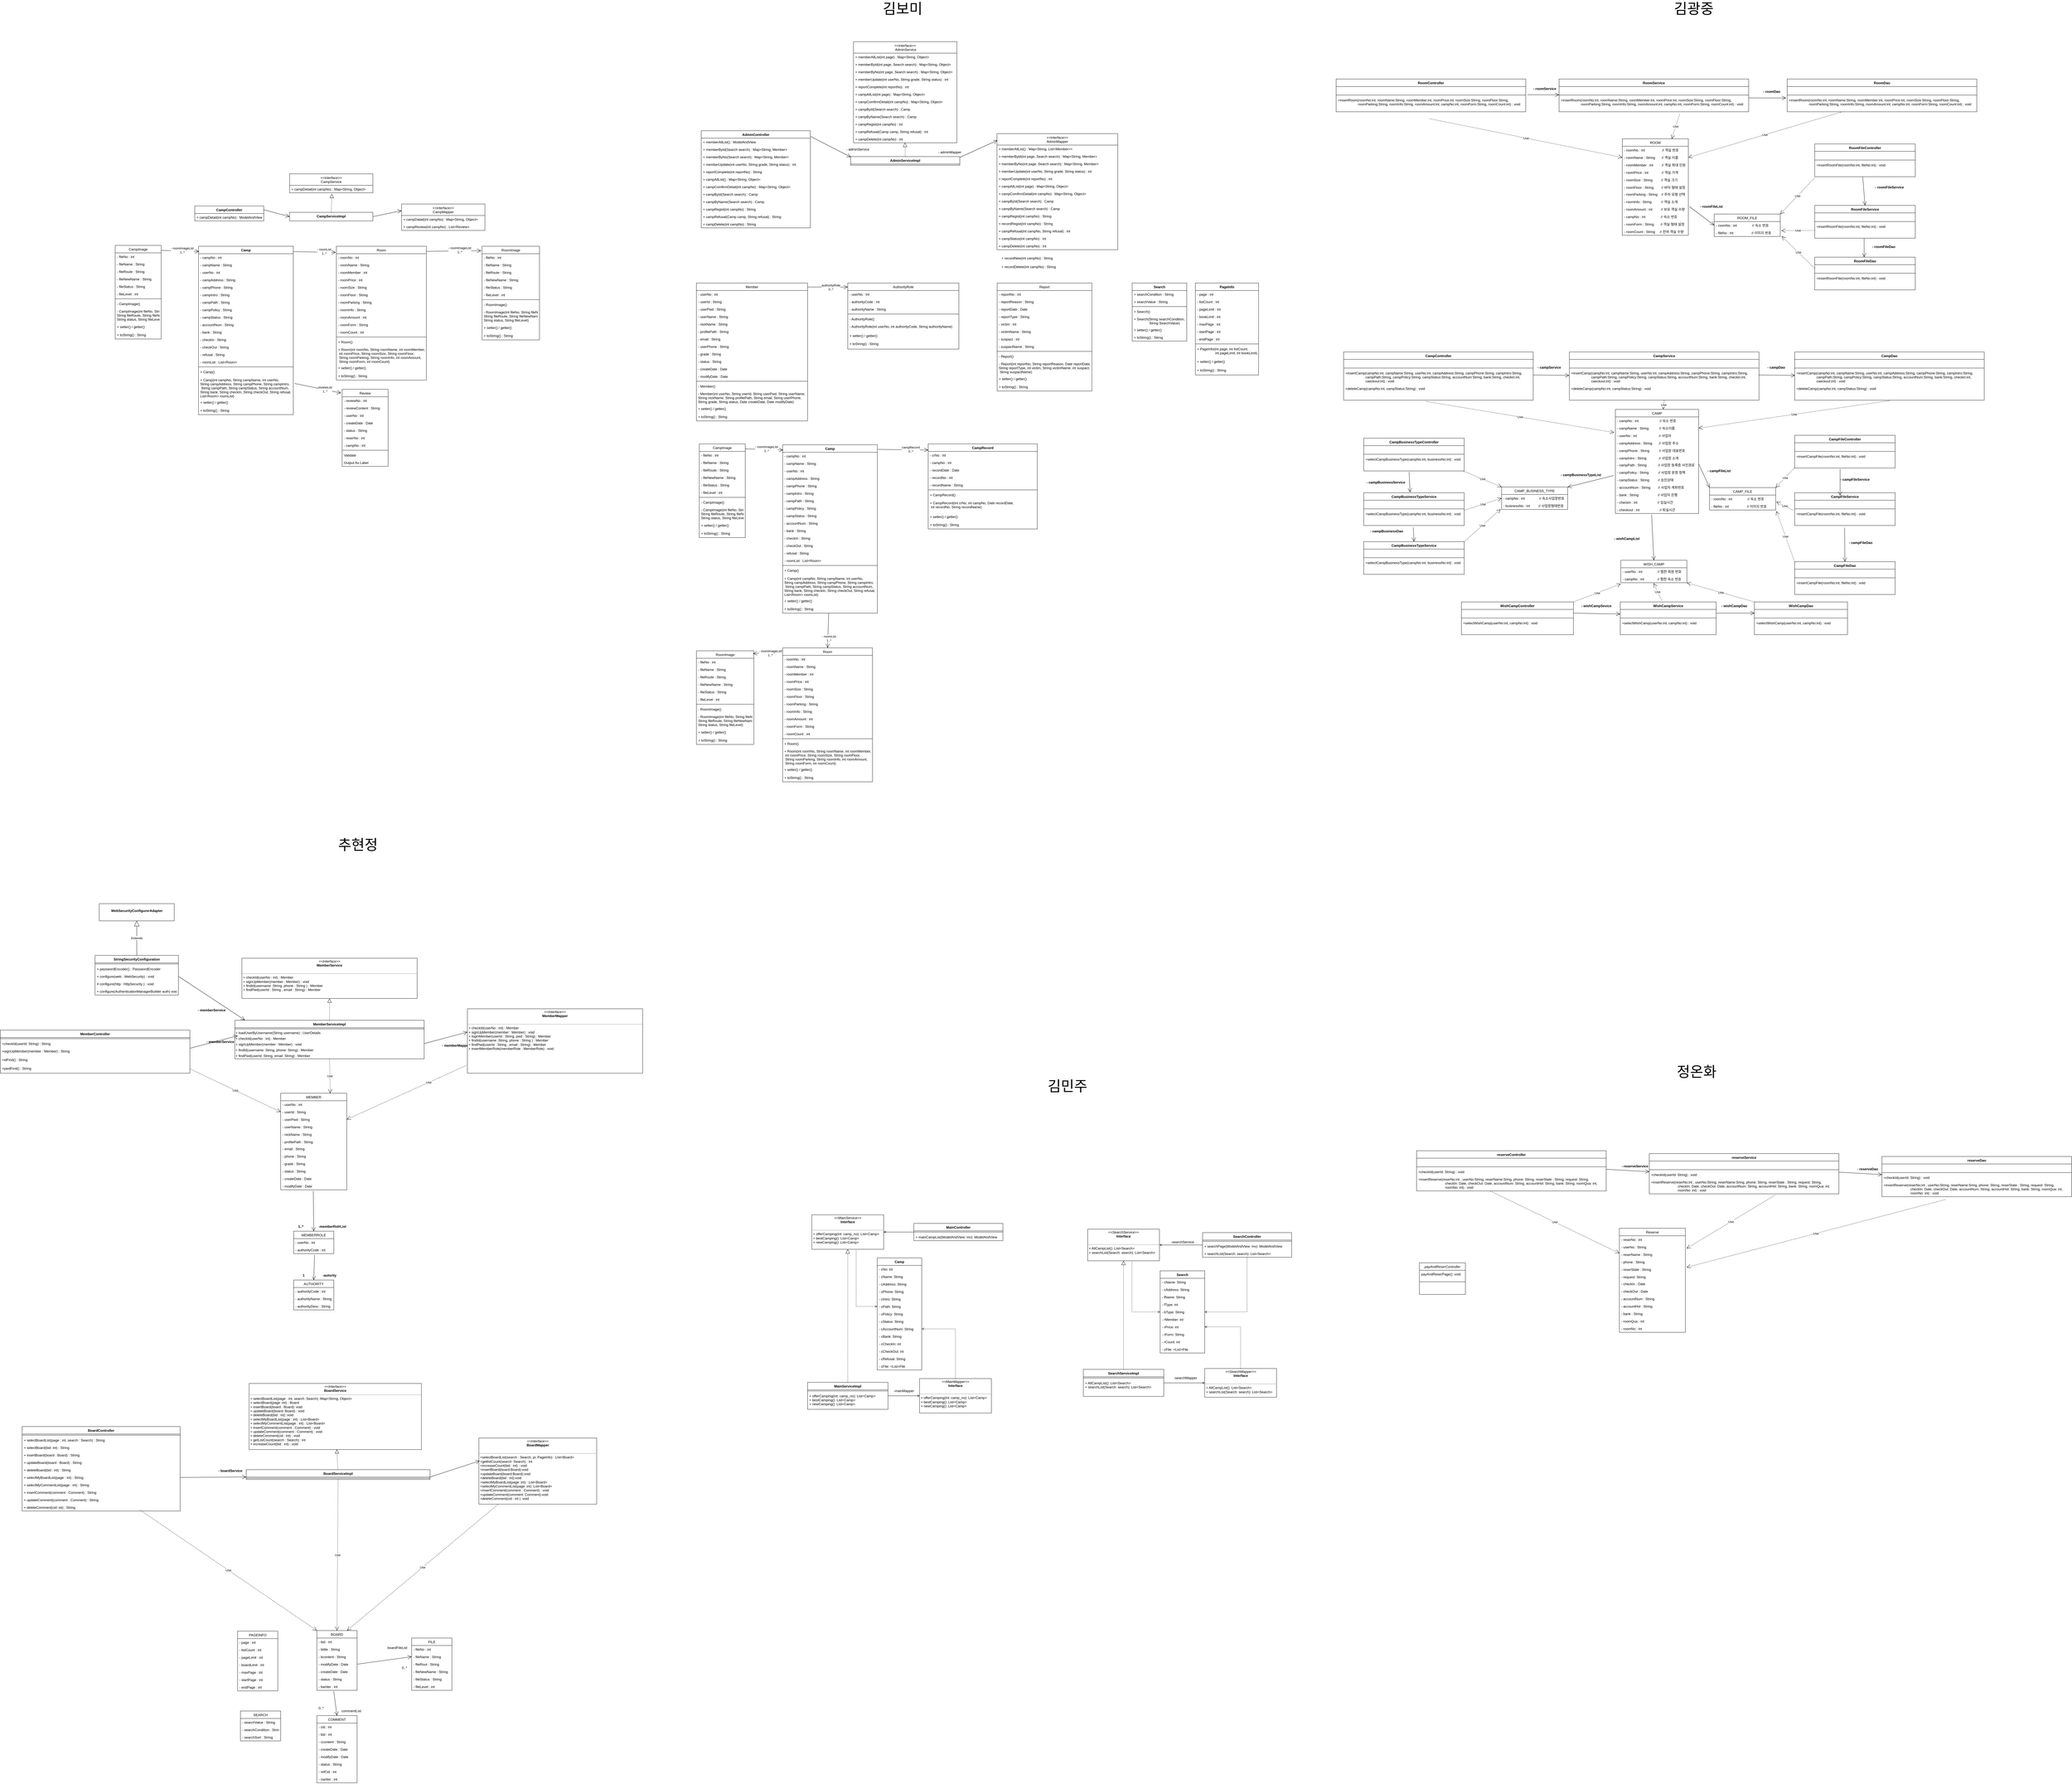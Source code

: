 <mxfile version="16.1.2" type="github" pages="3">
  <diagram id="6xw7zlPZ4nUjDdWjGaKB" name="Class">
    <mxGraphModel dx="1038" dy="2917" grid="1" gridSize="10" guides="1" tooltips="1" connect="1" arrows="1" fold="1" page="1" pageScale="1" pageWidth="827" pageHeight="1169" math="0" shadow="0">
      <root>
        <mxCell id="0" />
        <mxCell id="1" parent="0" />
        <mxCell id="mUi2HsEoFiQxF9xmUPjM-1" value="Camp" style="swimlane;fontStyle=1;align=center;verticalAlign=top;childLayout=stackLayout;horizontal=1;startSize=26;horizontalStack=0;resizeParent=1;resizeLast=0;collapsible=1;marginBottom=0;rounded=0;shadow=0;strokeWidth=1;" parent="1" vertex="1">
          <mxGeometry x="840" y="-848" width="330" height="586" as="geometry">
            <mxRectangle x="230" y="140" width="160" height="26" as="alternateBounds" />
          </mxGeometry>
        </mxCell>
        <mxCell id="mUi2HsEoFiQxF9xmUPjM-2" value="- campNo : int" style="text;align=left;verticalAlign=top;spacingLeft=4;spacingRight=4;overflow=hidden;rotatable=0;points=[[0,0.5],[1,0.5]];portConstraint=eastwest;" parent="mUi2HsEoFiQxF9xmUPjM-1" vertex="1">
          <mxGeometry y="26" width="330" height="26" as="geometry" />
        </mxCell>
        <mxCell id="mUi2HsEoFiQxF9xmUPjM-3" value="- campName : String" style="text;align=left;verticalAlign=top;spacingLeft=4;spacingRight=4;overflow=hidden;rotatable=0;points=[[0,0.5],[1,0.5]];portConstraint=eastwest;rounded=0;shadow=0;html=0;" parent="mUi2HsEoFiQxF9xmUPjM-1" vertex="1">
          <mxGeometry y="52" width="330" height="26" as="geometry" />
        </mxCell>
        <mxCell id="mUi2HsEoFiQxF9xmUPjM-4" value="- userNo : int" style="text;align=left;verticalAlign=top;spacingLeft=4;spacingRight=4;overflow=hidden;rotatable=0;points=[[0,0.5],[1,0.5]];portConstraint=eastwest;rounded=0;shadow=0;html=0;" parent="mUi2HsEoFiQxF9xmUPjM-1" vertex="1">
          <mxGeometry y="78" width="330" height="26" as="geometry" />
        </mxCell>
        <mxCell id="mUi2HsEoFiQxF9xmUPjM-5" value="- campAddress : String" style="text;align=left;verticalAlign=top;spacingLeft=4;spacingRight=4;overflow=hidden;rotatable=0;points=[[0,0.5],[1,0.5]];portConstraint=eastwest;rounded=0;shadow=0;html=0;" parent="mUi2HsEoFiQxF9xmUPjM-1" vertex="1">
          <mxGeometry y="104" width="330" height="26" as="geometry" />
        </mxCell>
        <mxCell id="mUi2HsEoFiQxF9xmUPjM-6" value="- campPhone : String" style="text;align=left;verticalAlign=top;spacingLeft=4;spacingRight=4;overflow=hidden;rotatable=0;points=[[0,0.5],[1,0.5]];portConstraint=eastwest;rounded=0;shadow=0;html=0;" parent="mUi2HsEoFiQxF9xmUPjM-1" vertex="1">
          <mxGeometry y="130" width="330" height="26" as="geometry" />
        </mxCell>
        <mxCell id="mUi2HsEoFiQxF9xmUPjM-7" value="- campIntro : String" style="text;align=left;verticalAlign=top;spacingLeft=4;spacingRight=4;overflow=hidden;rotatable=0;points=[[0,0.5],[1,0.5]];portConstraint=eastwest;rounded=0;shadow=0;html=0;" parent="mUi2HsEoFiQxF9xmUPjM-1" vertex="1">
          <mxGeometry y="156" width="330" height="26" as="geometry" />
        </mxCell>
        <mxCell id="mUi2HsEoFiQxF9xmUPjM-8" value="- campPath : String" style="text;align=left;verticalAlign=top;spacingLeft=4;spacingRight=4;overflow=hidden;rotatable=0;points=[[0,0.5],[1,0.5]];portConstraint=eastwest;rounded=0;shadow=0;html=0;" parent="mUi2HsEoFiQxF9xmUPjM-1" vertex="1">
          <mxGeometry y="182" width="330" height="26" as="geometry" />
        </mxCell>
        <mxCell id="mUi2HsEoFiQxF9xmUPjM-9" value="- campPolicy : String" style="text;align=left;verticalAlign=top;spacingLeft=4;spacingRight=4;overflow=hidden;rotatable=0;points=[[0,0.5],[1,0.5]];portConstraint=eastwest;rounded=0;shadow=0;html=0;" parent="mUi2HsEoFiQxF9xmUPjM-1" vertex="1">
          <mxGeometry y="208" width="330" height="26" as="geometry" />
        </mxCell>
        <mxCell id="mUi2HsEoFiQxF9xmUPjM-10" value="- campStatus : String" style="text;align=left;verticalAlign=top;spacingLeft=4;spacingRight=4;overflow=hidden;rotatable=0;points=[[0,0.5],[1,0.5]];portConstraint=eastwest;rounded=0;shadow=0;html=0;" parent="mUi2HsEoFiQxF9xmUPjM-1" vertex="1">
          <mxGeometry y="234" width="330" height="26" as="geometry" />
        </mxCell>
        <mxCell id="mUi2HsEoFiQxF9xmUPjM-11" value="- accountNum : String" style="text;align=left;verticalAlign=top;spacingLeft=4;spacingRight=4;overflow=hidden;rotatable=0;points=[[0,0.5],[1,0.5]];portConstraint=eastwest;rounded=0;shadow=0;html=0;" parent="mUi2HsEoFiQxF9xmUPjM-1" vertex="1">
          <mxGeometry y="260" width="330" height="26" as="geometry" />
        </mxCell>
        <mxCell id="mUi2HsEoFiQxF9xmUPjM-12" value="- bank : String" style="text;align=left;verticalAlign=top;spacingLeft=4;spacingRight=4;overflow=hidden;rotatable=0;points=[[0,0.5],[1,0.5]];portConstraint=eastwest;rounded=0;shadow=0;html=0;" parent="mUi2HsEoFiQxF9xmUPjM-1" vertex="1">
          <mxGeometry y="286" width="330" height="26" as="geometry" />
        </mxCell>
        <mxCell id="mUi2HsEoFiQxF9xmUPjM-13" value="- checkIn : String" style="text;align=left;verticalAlign=top;spacingLeft=4;spacingRight=4;overflow=hidden;rotatable=0;points=[[0,0.5],[1,0.5]];portConstraint=eastwest;rounded=0;shadow=0;html=0;" parent="mUi2HsEoFiQxF9xmUPjM-1" vertex="1">
          <mxGeometry y="312" width="330" height="26" as="geometry" />
        </mxCell>
        <mxCell id="mUi2HsEoFiQxF9xmUPjM-14" value="- checkOut : String" style="text;align=left;verticalAlign=top;spacingLeft=4;spacingRight=4;overflow=hidden;rotatable=0;points=[[0,0.5],[1,0.5]];portConstraint=eastwest;rounded=0;shadow=0;html=0;" parent="mUi2HsEoFiQxF9xmUPjM-1" vertex="1">
          <mxGeometry y="338" width="330" height="26" as="geometry" />
        </mxCell>
        <mxCell id="mUi2HsEoFiQxF9xmUPjM-15" value="- refusal : String" style="text;align=left;verticalAlign=top;spacingLeft=4;spacingRight=4;overflow=hidden;rotatable=0;points=[[0,0.5],[1,0.5]];portConstraint=eastwest;rounded=0;shadow=0;html=0;" parent="mUi2HsEoFiQxF9xmUPjM-1" vertex="1">
          <mxGeometry y="364" width="330" height="26" as="geometry" />
        </mxCell>
        <mxCell id="mUi2HsEoFiQxF9xmUPjM-16" value="- roomList : List&lt;Room&gt;" style="text;align=left;verticalAlign=top;spacingLeft=4;spacingRight=4;overflow=hidden;rotatable=0;points=[[0,0.5],[1,0.5]];portConstraint=eastwest;rounded=0;shadow=0;html=0;" parent="mUi2HsEoFiQxF9xmUPjM-1" vertex="1">
          <mxGeometry y="390" width="330" height="26" as="geometry" />
        </mxCell>
        <mxCell id="mUi2HsEoFiQxF9xmUPjM-17" value="" style="line;html=1;strokeWidth=1;align=left;verticalAlign=middle;spacingTop=-1;spacingLeft=3;spacingRight=3;rotatable=0;labelPosition=right;points=[];portConstraint=eastwest;" parent="mUi2HsEoFiQxF9xmUPjM-1" vertex="1">
          <mxGeometry y="416" width="330" height="8" as="geometry" />
        </mxCell>
        <mxCell id="mUi2HsEoFiQxF9xmUPjM-18" value="+ Camp()" style="text;align=left;verticalAlign=top;spacingLeft=4;spacingRight=4;overflow=hidden;rotatable=0;points=[[0,0.5],[1,0.5]];portConstraint=eastwest;" parent="mUi2HsEoFiQxF9xmUPjM-1" vertex="1">
          <mxGeometry y="424" width="330" height="28" as="geometry" />
        </mxCell>
        <mxCell id="mUi2HsEoFiQxF9xmUPjM-19" value="+ Camp(int campNo, String campName, int userNo, &#xa;String campAddress, String campPhone, String campIntro,&#xa; String campPath, String campStatus, String accountNum, &#xa;String bank, String checkIn, String checkOut, String refusal, &#xa;List&lt;Room&gt; roomList)" style="text;align=left;verticalAlign=top;spacingLeft=4;spacingRight=4;overflow=hidden;rotatable=0;points=[[0,0.5],[1,0.5]];portConstraint=eastwest;" parent="mUi2HsEoFiQxF9xmUPjM-1" vertex="1">
          <mxGeometry y="452" width="330" height="78" as="geometry" />
        </mxCell>
        <mxCell id="mUi2HsEoFiQxF9xmUPjM-20" value="+ setter() / getter()" style="text;align=left;verticalAlign=top;spacingLeft=4;spacingRight=4;overflow=hidden;rotatable=0;points=[[0,0.5],[1,0.5]];portConstraint=eastwest;" parent="mUi2HsEoFiQxF9xmUPjM-1" vertex="1">
          <mxGeometry y="530" width="330" height="28" as="geometry" />
        </mxCell>
        <mxCell id="mUi2HsEoFiQxF9xmUPjM-21" value="+ toString() : String " style="text;align=left;verticalAlign=top;spacingLeft=4;spacingRight=4;overflow=hidden;rotatable=0;points=[[0,0.5],[1,0.5]];portConstraint=eastwest;" parent="mUi2HsEoFiQxF9xmUPjM-1" vertex="1">
          <mxGeometry y="558" width="330" height="28" as="geometry" />
        </mxCell>
        <mxCell id="mUi2HsEoFiQxF9xmUPjM-22" value="Room" style="swimlane;fontStyle=0;align=center;verticalAlign=top;childLayout=stackLayout;horizontal=1;startSize=26;horizontalStack=0;resizeParent=1;resizeLast=0;collapsible=1;marginBottom=0;rounded=0;shadow=0;strokeWidth=1;" parent="1" vertex="1">
          <mxGeometry x="1320" y="-848" width="313" height="466" as="geometry">
            <mxRectangle x="130" y="380" width="160" height="26" as="alternateBounds" />
          </mxGeometry>
        </mxCell>
        <mxCell id="mUi2HsEoFiQxF9xmUPjM-23" value="- roomNo : int" style="text;align=left;verticalAlign=top;spacingLeft=4;spacingRight=4;overflow=hidden;rotatable=0;points=[[0,0.5],[1,0.5]];portConstraint=eastwest;" parent="mUi2HsEoFiQxF9xmUPjM-22" vertex="1">
          <mxGeometry y="26" width="313" height="26" as="geometry" />
        </mxCell>
        <mxCell id="mUi2HsEoFiQxF9xmUPjM-24" value="- roomName : String" style="text;align=left;verticalAlign=top;spacingLeft=4;spacingRight=4;overflow=hidden;rotatable=0;points=[[0,0.5],[1,0.5]];portConstraint=eastwest;rounded=0;shadow=0;html=0;" parent="mUi2HsEoFiQxF9xmUPjM-22" vertex="1">
          <mxGeometry y="52" width="313" height="26" as="geometry" />
        </mxCell>
        <mxCell id="mUi2HsEoFiQxF9xmUPjM-25" value="- roomMember : int" style="text;align=left;verticalAlign=top;spacingLeft=4;spacingRight=4;overflow=hidden;rotatable=0;points=[[0,0.5],[1,0.5]];portConstraint=eastwest;" parent="mUi2HsEoFiQxF9xmUPjM-22" vertex="1">
          <mxGeometry y="78" width="313" height="26" as="geometry" />
        </mxCell>
        <mxCell id="mUi2HsEoFiQxF9xmUPjM-26" value="- roomPrice : int" style="text;align=left;verticalAlign=top;spacingLeft=4;spacingRight=4;overflow=hidden;rotatable=0;points=[[0,0.5],[1,0.5]];portConstraint=eastwest;rounded=0;shadow=0;html=0;" parent="mUi2HsEoFiQxF9xmUPjM-22" vertex="1">
          <mxGeometry y="104" width="313" height="26" as="geometry" />
        </mxCell>
        <mxCell id="mUi2HsEoFiQxF9xmUPjM-27" value="- roomSize : String" style="text;align=left;verticalAlign=top;spacingLeft=4;spacingRight=4;overflow=hidden;rotatable=0;points=[[0,0.5],[1,0.5]];portConstraint=eastwest;rounded=0;shadow=0;html=0;" parent="mUi2HsEoFiQxF9xmUPjM-22" vertex="1">
          <mxGeometry y="130" width="313" height="26" as="geometry" />
        </mxCell>
        <mxCell id="mUi2HsEoFiQxF9xmUPjM-28" value="- roomFloor : String" style="text;align=left;verticalAlign=top;spacingLeft=4;spacingRight=4;overflow=hidden;rotatable=0;points=[[0,0.5],[1,0.5]];portConstraint=eastwest;" parent="mUi2HsEoFiQxF9xmUPjM-22" vertex="1">
          <mxGeometry y="156" width="313" height="26" as="geometry" />
        </mxCell>
        <mxCell id="mUi2HsEoFiQxF9xmUPjM-29" value="- roomParking : String" style="text;align=left;verticalAlign=top;spacingLeft=4;spacingRight=4;overflow=hidden;rotatable=0;points=[[0,0.5],[1,0.5]];portConstraint=eastwest;rounded=0;shadow=0;html=0;" parent="mUi2HsEoFiQxF9xmUPjM-22" vertex="1">
          <mxGeometry y="182" width="313" height="26" as="geometry" />
        </mxCell>
        <mxCell id="mUi2HsEoFiQxF9xmUPjM-30" value="- roomInfo : String" style="text;align=left;verticalAlign=top;spacingLeft=4;spacingRight=4;overflow=hidden;rotatable=0;points=[[0,0.5],[1,0.5]];portConstraint=eastwest;rounded=0;shadow=0;html=0;" parent="mUi2HsEoFiQxF9xmUPjM-22" vertex="1">
          <mxGeometry y="208" width="313" height="26" as="geometry" />
        </mxCell>
        <mxCell id="mUi2HsEoFiQxF9xmUPjM-31" value="- roomAmount : int" style="text;align=left;verticalAlign=top;spacingLeft=4;spacingRight=4;overflow=hidden;rotatable=0;points=[[0,0.5],[1,0.5]];portConstraint=eastwest;rounded=0;shadow=0;html=0;" parent="mUi2HsEoFiQxF9xmUPjM-22" vertex="1">
          <mxGeometry y="234" width="313" height="26" as="geometry" />
        </mxCell>
        <mxCell id="mUi2HsEoFiQxF9xmUPjM-32" value="- roomForm : String" style="text;align=left;verticalAlign=top;spacingLeft=4;spacingRight=4;overflow=hidden;rotatable=0;points=[[0,0.5],[1,0.5]];portConstraint=eastwest;rounded=0;shadow=0;html=0;" parent="mUi2HsEoFiQxF9xmUPjM-22" vertex="1">
          <mxGeometry y="260" width="313" height="26" as="geometry" />
        </mxCell>
        <mxCell id="mUi2HsEoFiQxF9xmUPjM-33" value="- roomCount : int" style="text;align=left;verticalAlign=top;spacingLeft=4;spacingRight=4;overflow=hidden;rotatable=0;points=[[0,0.5],[1,0.5]];portConstraint=eastwest;rounded=0;shadow=0;html=0;" parent="mUi2HsEoFiQxF9xmUPjM-22" vertex="1">
          <mxGeometry y="286" width="313" height="26" as="geometry" />
        </mxCell>
        <mxCell id="mUi2HsEoFiQxF9xmUPjM-34" value="" style="line;html=1;strokeWidth=1;align=left;verticalAlign=middle;spacingTop=-1;spacingLeft=3;spacingRight=3;rotatable=0;labelPosition=right;points=[];portConstraint=eastwest;" parent="mUi2HsEoFiQxF9xmUPjM-22" vertex="1">
          <mxGeometry y="312" width="313" height="8" as="geometry" />
        </mxCell>
        <mxCell id="mUi2HsEoFiQxF9xmUPjM-35" value="+ Room()" style="text;align=left;verticalAlign=top;spacingLeft=4;spacingRight=4;overflow=hidden;rotatable=0;points=[[0,0.5],[1,0.5]];portConstraint=eastwest;fontStyle=0" parent="mUi2HsEoFiQxF9xmUPjM-22" vertex="1">
          <mxGeometry y="320" width="313" height="26" as="geometry" />
        </mxCell>
        <mxCell id="mUi2HsEoFiQxF9xmUPjM-36" value="+ Room(int roomNo, String roomName, int roomMember,&#xa; int roomPrice, String roomSize, String roomFloor,&#xa; String roomParking, String roomInfo, int roomAmount,&#xa; String roomForm, int roomCount)" style="text;align=left;verticalAlign=top;spacingLeft=4;spacingRight=4;overflow=hidden;rotatable=0;points=[[0,0.5],[1,0.5]];portConstraint=eastwest;" parent="mUi2HsEoFiQxF9xmUPjM-22" vertex="1">
          <mxGeometry y="346" width="313" height="64" as="geometry" />
        </mxCell>
        <mxCell id="mUi2HsEoFiQxF9xmUPjM-37" value="+ setter() / getter()" style="text;align=left;verticalAlign=top;spacingLeft=4;spacingRight=4;overflow=hidden;rotatable=0;points=[[0,0.5],[1,0.5]];portConstraint=eastwest;" parent="mUi2HsEoFiQxF9xmUPjM-22" vertex="1">
          <mxGeometry y="410" width="313" height="28" as="geometry" />
        </mxCell>
        <mxCell id="mUi2HsEoFiQxF9xmUPjM-38" value="+ toString() : String " style="text;align=left;verticalAlign=top;spacingLeft=4;spacingRight=4;overflow=hidden;rotatable=0;points=[[0,0.5],[1,0.5]];portConstraint=eastwest;" parent="mUi2HsEoFiQxF9xmUPjM-22" vertex="1">
          <mxGeometry y="438" width="313" height="28" as="geometry" />
        </mxCell>
        <mxCell id="mUi2HsEoFiQxF9xmUPjM-39" value="RoomImage" style="swimlane;fontStyle=0;align=center;verticalAlign=top;childLayout=stackLayout;horizontal=1;startSize=26;horizontalStack=0;resizeParent=1;resizeLast=0;collapsible=1;marginBottom=0;rounded=0;shadow=0;strokeWidth=1;" parent="1" vertex="1">
          <mxGeometry x="1827" y="-848" width="200" height="326" as="geometry">
            <mxRectangle x="340" y="380" width="170" height="26" as="alternateBounds" />
          </mxGeometry>
        </mxCell>
        <mxCell id="mUi2HsEoFiQxF9xmUPjM-40" value="- fileNo : int " style="text;align=left;verticalAlign=top;spacingLeft=4;spacingRight=4;overflow=hidden;rotatable=0;points=[[0,0.5],[1,0.5]];portConstraint=eastwest;" parent="mUi2HsEoFiQxF9xmUPjM-39" vertex="1">
          <mxGeometry y="26" width="200" height="26" as="geometry" />
        </mxCell>
        <mxCell id="mUi2HsEoFiQxF9xmUPjM-41" value="- fileName : String" style="text;align=left;verticalAlign=top;spacingLeft=4;spacingRight=4;overflow=hidden;rotatable=0;points=[[0,0.5],[1,0.5]];portConstraint=eastwest;" parent="mUi2HsEoFiQxF9xmUPjM-39" vertex="1">
          <mxGeometry y="52" width="200" height="26" as="geometry" />
        </mxCell>
        <mxCell id="mUi2HsEoFiQxF9xmUPjM-42" value="- fileRoute : String" style="text;align=left;verticalAlign=top;spacingLeft=4;spacingRight=4;overflow=hidden;rotatable=0;points=[[0,0.5],[1,0.5]];portConstraint=eastwest;" parent="mUi2HsEoFiQxF9xmUPjM-39" vertex="1">
          <mxGeometry y="78" width="200" height="26" as="geometry" />
        </mxCell>
        <mxCell id="mUi2HsEoFiQxF9xmUPjM-43" value="- fileNewName : String" style="text;align=left;verticalAlign=top;spacingLeft=4;spacingRight=4;overflow=hidden;rotatable=0;points=[[0,0.5],[1,0.5]];portConstraint=eastwest;" parent="mUi2HsEoFiQxF9xmUPjM-39" vertex="1">
          <mxGeometry y="104" width="200" height="26" as="geometry" />
        </mxCell>
        <mxCell id="mUi2HsEoFiQxF9xmUPjM-44" value="- fileStatus : String" style="text;align=left;verticalAlign=top;spacingLeft=4;spacingRight=4;overflow=hidden;rotatable=0;points=[[0,0.5],[1,0.5]];portConstraint=eastwest;" parent="mUi2HsEoFiQxF9xmUPjM-39" vertex="1">
          <mxGeometry y="130" width="200" height="26" as="geometry" />
        </mxCell>
        <mxCell id="mUi2HsEoFiQxF9xmUPjM-45" value="- fileLevel : int" style="text;align=left;verticalAlign=top;spacingLeft=4;spacingRight=4;overflow=hidden;rotatable=0;points=[[0,0.5],[1,0.5]];portConstraint=eastwest;" parent="mUi2HsEoFiQxF9xmUPjM-39" vertex="1">
          <mxGeometry y="156" width="200" height="26" as="geometry" />
        </mxCell>
        <mxCell id="mUi2HsEoFiQxF9xmUPjM-46" value="" style="line;html=1;strokeWidth=1;align=left;verticalAlign=middle;spacingTop=-1;spacingLeft=3;spacingRight=3;rotatable=0;labelPosition=right;points=[];portConstraint=eastwest;" parent="mUi2HsEoFiQxF9xmUPjM-39" vertex="1">
          <mxGeometry y="182" width="200" height="8" as="geometry" />
        </mxCell>
        <mxCell id="mUi2HsEoFiQxF9xmUPjM-47" value="- RoomImage()" style="text;align=left;verticalAlign=top;spacingLeft=4;spacingRight=4;overflow=hidden;rotatable=0;points=[[0,0.5],[1,0.5]];portConstraint=eastwest;" parent="mUi2HsEoFiQxF9xmUPjM-39" vertex="1">
          <mxGeometry y="190" width="200" height="26" as="geometry" />
        </mxCell>
        <mxCell id="mUi2HsEoFiQxF9xmUPjM-48" value="- RoomImage(int fileNo, String fileName, &#xa;String fileRoute, String fileNewName, &#xa;String status, String fileLevel)" style="text;align=left;verticalAlign=top;spacingLeft=4;spacingRight=4;overflow=hidden;rotatable=0;points=[[0,0.5],[1,0.5]];portConstraint=eastwest;" parent="mUi2HsEoFiQxF9xmUPjM-39" vertex="1">
          <mxGeometry y="216" width="200" height="54" as="geometry" />
        </mxCell>
        <mxCell id="mUi2HsEoFiQxF9xmUPjM-49" value="+ setter() / getter()" style="text;align=left;verticalAlign=top;spacingLeft=4;spacingRight=4;overflow=hidden;rotatable=0;points=[[0,0.5],[1,0.5]];portConstraint=eastwest;" parent="mUi2HsEoFiQxF9xmUPjM-39" vertex="1">
          <mxGeometry y="270" width="200" height="28" as="geometry" />
        </mxCell>
        <mxCell id="mUi2HsEoFiQxF9xmUPjM-50" value="+ toString() : String " style="text;align=left;verticalAlign=top;spacingLeft=4;spacingRight=4;overflow=hidden;rotatable=0;points=[[0,0.5],[1,0.5]];portConstraint=eastwest;" parent="mUi2HsEoFiQxF9xmUPjM-39" vertex="1">
          <mxGeometry y="298" width="200" height="28" as="geometry" />
        </mxCell>
        <mxCell id="mUi2HsEoFiQxF9xmUPjM-51" value="Review" style="swimlane;fontStyle=0;align=center;verticalAlign=top;childLayout=stackLayout;horizontal=1;startSize=26;horizontalStack=0;resizeParent=1;resizeLast=0;collapsible=1;marginBottom=0;rounded=0;shadow=0;strokeWidth=1;" parent="1" vertex="1">
          <mxGeometry x="1340" y="-350" width="160" height="268" as="geometry">
            <mxRectangle x="550" y="140" width="160" height="26" as="alternateBounds" />
          </mxGeometry>
        </mxCell>
        <mxCell id="mUi2HsEoFiQxF9xmUPjM-52" value="- reviewNo : int" style="text;align=left;verticalAlign=top;spacingLeft=4;spacingRight=4;overflow=hidden;rotatable=0;points=[[0,0.5],[1,0.5]];portConstraint=eastwest;" parent="mUi2HsEoFiQxF9xmUPjM-51" vertex="1">
          <mxGeometry y="26" width="160" height="26" as="geometry" />
        </mxCell>
        <mxCell id="mUi2HsEoFiQxF9xmUPjM-53" value="- reviewContent : String" style="text;align=left;verticalAlign=top;spacingLeft=4;spacingRight=4;overflow=hidden;rotatable=0;points=[[0,0.5],[1,0.5]];portConstraint=eastwest;rounded=0;shadow=0;html=0;" parent="mUi2HsEoFiQxF9xmUPjM-51" vertex="1">
          <mxGeometry y="52" width="160" height="26" as="geometry" />
        </mxCell>
        <mxCell id="mUi2HsEoFiQxF9xmUPjM-54" value="- userNo : int" style="text;align=left;verticalAlign=top;spacingLeft=4;spacingRight=4;overflow=hidden;rotatable=0;points=[[0,0.5],[1,0.5]];portConstraint=eastwest;rounded=0;shadow=0;html=0;" parent="mUi2HsEoFiQxF9xmUPjM-51" vertex="1">
          <mxGeometry y="78" width="160" height="26" as="geometry" />
        </mxCell>
        <mxCell id="mUi2HsEoFiQxF9xmUPjM-55" value="- createDate : Date" style="text;align=left;verticalAlign=top;spacingLeft=4;spacingRight=4;overflow=hidden;rotatable=0;points=[[0,0.5],[1,0.5]];portConstraint=eastwest;rounded=0;shadow=0;html=0;" parent="mUi2HsEoFiQxF9xmUPjM-51" vertex="1">
          <mxGeometry y="104" width="160" height="26" as="geometry" />
        </mxCell>
        <mxCell id="mUi2HsEoFiQxF9xmUPjM-56" value="- status : String" style="text;align=left;verticalAlign=top;spacingLeft=4;spacingRight=4;overflow=hidden;rotatable=0;points=[[0,0.5],[1,0.5]];portConstraint=eastwest;rounded=0;shadow=0;html=0;" parent="mUi2HsEoFiQxF9xmUPjM-51" vertex="1">
          <mxGeometry y="130" width="160" height="26" as="geometry" />
        </mxCell>
        <mxCell id="mUi2HsEoFiQxF9xmUPjM-57" value="- reserNo : int" style="text;align=left;verticalAlign=top;spacingLeft=4;spacingRight=4;overflow=hidden;rotatable=0;points=[[0,0.5],[1,0.5]];portConstraint=eastwest;rounded=0;shadow=0;html=0;" parent="mUi2HsEoFiQxF9xmUPjM-51" vertex="1">
          <mxGeometry y="156" width="160" height="26" as="geometry" />
        </mxCell>
        <mxCell id="mUi2HsEoFiQxF9xmUPjM-58" value="- campNo : int" style="text;align=left;verticalAlign=top;spacingLeft=4;spacingRight=4;overflow=hidden;rotatable=0;points=[[0,0.5],[1,0.5]];portConstraint=eastwest;rounded=0;shadow=0;html=0;" parent="mUi2HsEoFiQxF9xmUPjM-51" vertex="1">
          <mxGeometry y="182" width="160" height="26" as="geometry" />
        </mxCell>
        <mxCell id="mUi2HsEoFiQxF9xmUPjM-59" value="" style="line;html=1;strokeWidth=1;align=left;verticalAlign=middle;spacingTop=-1;spacingLeft=3;spacingRight=3;rotatable=0;labelPosition=right;points=[];portConstraint=eastwest;" parent="mUi2HsEoFiQxF9xmUPjM-51" vertex="1">
          <mxGeometry y="208" width="160" height="8" as="geometry" />
        </mxCell>
        <mxCell id="mUi2HsEoFiQxF9xmUPjM-60" value="Validate" style="text;align=left;verticalAlign=top;spacingLeft=4;spacingRight=4;overflow=hidden;rotatable=0;points=[[0,0.5],[1,0.5]];portConstraint=eastwest;" parent="mUi2HsEoFiQxF9xmUPjM-51" vertex="1">
          <mxGeometry y="216" width="160" height="26" as="geometry" />
        </mxCell>
        <mxCell id="mUi2HsEoFiQxF9xmUPjM-61" value="Output As Label" style="text;align=left;verticalAlign=top;spacingLeft=4;spacingRight=4;overflow=hidden;rotatable=0;points=[[0,0.5],[1,0.5]];portConstraint=eastwest;" parent="mUi2HsEoFiQxF9xmUPjM-51" vertex="1">
          <mxGeometry y="242" width="160" height="26" as="geometry" />
        </mxCell>
        <mxCell id="mUi2HsEoFiQxF9xmUPjM-62" value="AdminController" style="swimlane;fontStyle=1;align=center;verticalAlign=top;childLayout=stackLayout;horizontal=1;startSize=26;horizontalStack=0;resizeParent=1;resizeParentMax=0;resizeLast=0;collapsible=1;marginBottom=0;" parent="1" vertex="1">
          <mxGeometry x="2590" y="-1250" width="380" height="338" as="geometry" />
        </mxCell>
        <mxCell id="mUi2HsEoFiQxF9xmUPjM-63" value="+ memberAllList() : ModelAndView" style="text;strokeColor=none;fillColor=none;align=left;verticalAlign=top;spacingLeft=4;spacingRight=4;overflow=hidden;rotatable=0;points=[[0,0.5],[1,0.5]];portConstraint=eastwest;" parent="mUi2HsEoFiQxF9xmUPjM-62" vertex="1">
          <mxGeometry y="26" width="380" height="26" as="geometry" />
        </mxCell>
        <mxCell id="mUi2HsEoFiQxF9xmUPjM-64" value="+ memberById(Search search) : Map&lt;String, Member&gt;" style="text;strokeColor=none;fillColor=none;align=left;verticalAlign=top;spacingLeft=4;spacingRight=4;overflow=hidden;rotatable=0;points=[[0,0.5],[1,0.5]];portConstraint=eastwest;" parent="mUi2HsEoFiQxF9xmUPjM-62" vertex="1">
          <mxGeometry y="52" width="380" height="26" as="geometry" />
        </mxCell>
        <mxCell id="mUi2HsEoFiQxF9xmUPjM-65" value="+ memberByNo(Search search) : Map&lt;String, Member&gt;" style="text;strokeColor=none;fillColor=none;align=left;verticalAlign=top;spacingLeft=4;spacingRight=4;overflow=hidden;rotatable=0;points=[[0,0.5],[1,0.5]];portConstraint=eastwest;" parent="mUi2HsEoFiQxF9xmUPjM-62" vertex="1">
          <mxGeometry y="78" width="380" height="26" as="geometry" />
        </mxCell>
        <mxCell id="mUi2HsEoFiQxF9xmUPjM-66" value="+ memberUpdate(int userNo, String grade, String status) : int" style="text;strokeColor=none;fillColor=none;align=left;verticalAlign=top;spacingLeft=4;spacingRight=4;overflow=hidden;rotatable=0;points=[[0,0.5],[1,0.5]];portConstraint=eastwest;" parent="mUi2HsEoFiQxF9xmUPjM-62" vertex="1">
          <mxGeometry y="104" width="380" height="26" as="geometry" />
        </mxCell>
        <mxCell id="mUi2HsEoFiQxF9xmUPjM-67" value="+ reportComplete(int reportNo) : String" style="text;strokeColor=none;fillColor=none;align=left;verticalAlign=top;spacingLeft=4;spacingRight=4;overflow=hidden;rotatable=0;points=[[0,0.5],[1,0.5]];portConstraint=eastwest;" parent="mUi2HsEoFiQxF9xmUPjM-62" vertex="1">
          <mxGeometry y="130" width="380" height="26" as="geometry" />
        </mxCell>
        <mxCell id="mUi2HsEoFiQxF9xmUPjM-68" value="+ campAllList() : Map&lt;String, Object&gt;" style="text;strokeColor=none;fillColor=none;align=left;verticalAlign=top;spacingLeft=4;spacingRight=4;overflow=hidden;rotatable=0;points=[[0,0.5],[1,0.5]];portConstraint=eastwest;" parent="mUi2HsEoFiQxF9xmUPjM-62" vertex="1">
          <mxGeometry y="156" width="380" height="26" as="geometry" />
        </mxCell>
        <mxCell id="mUi2HsEoFiQxF9xmUPjM-69" value="+ campComfirmDetail(int campNo) : Map&lt;String, Object&gt;" style="text;strokeColor=none;fillColor=none;align=left;verticalAlign=top;spacingLeft=4;spacingRight=4;overflow=hidden;rotatable=0;points=[[0,0.5],[1,0.5]];portConstraint=eastwest;" parent="mUi2HsEoFiQxF9xmUPjM-62" vertex="1">
          <mxGeometry y="182" width="380" height="26" as="geometry" />
        </mxCell>
        <mxCell id="mUi2HsEoFiQxF9xmUPjM-70" value="+ campById(Search search) : Camp" style="text;strokeColor=none;fillColor=none;align=left;verticalAlign=top;spacingLeft=4;spacingRight=4;overflow=hidden;rotatable=0;points=[[0,0.5],[1,0.5]];portConstraint=eastwest;" parent="mUi2HsEoFiQxF9xmUPjM-62" vertex="1">
          <mxGeometry y="208" width="380" height="26" as="geometry" />
        </mxCell>
        <mxCell id="mUi2HsEoFiQxF9xmUPjM-71" value="+ campByName(Search search) : Camp" style="text;strokeColor=none;fillColor=none;align=left;verticalAlign=top;spacingLeft=4;spacingRight=4;overflow=hidden;rotatable=0;points=[[0,0.5],[1,0.5]];portConstraint=eastwest;" parent="mUi2HsEoFiQxF9xmUPjM-62" vertex="1">
          <mxGeometry y="234" width="380" height="26" as="geometry" />
        </mxCell>
        <mxCell id="mUi2HsEoFiQxF9xmUPjM-72" value="+ campRegist(int campNo) : String" style="text;strokeColor=none;fillColor=none;align=left;verticalAlign=top;spacingLeft=4;spacingRight=4;overflow=hidden;rotatable=0;points=[[0,0.5],[1,0.5]];portConstraint=eastwest;" parent="mUi2HsEoFiQxF9xmUPjM-62" vertex="1">
          <mxGeometry y="260" width="380" height="26" as="geometry" />
        </mxCell>
        <mxCell id="mUi2HsEoFiQxF9xmUPjM-73" value="+ campRefusal(Camp camp, String refusal) : String" style="text;strokeColor=none;fillColor=none;align=left;verticalAlign=top;spacingLeft=4;spacingRight=4;overflow=hidden;rotatable=0;points=[[0,0.5],[1,0.5]];portConstraint=eastwest;" parent="mUi2HsEoFiQxF9xmUPjM-62" vertex="1">
          <mxGeometry y="286" width="380" height="26" as="geometry" />
        </mxCell>
        <mxCell id="mUi2HsEoFiQxF9xmUPjM-74" value="+ campDelete(int campNo) : String" style="text;strokeColor=none;fillColor=none;align=left;verticalAlign=top;spacingLeft=4;spacingRight=4;overflow=hidden;rotatable=0;points=[[0,0.5],[1,0.5]];portConstraint=eastwest;" parent="mUi2HsEoFiQxF9xmUPjM-62" vertex="1">
          <mxGeometry y="312" width="380" height="26" as="geometry" />
        </mxCell>
        <mxCell id="mUi2HsEoFiQxF9xmUPjM-75" value="PageInfo" style="swimlane;fontStyle=1;align=center;verticalAlign=top;childLayout=stackLayout;horizontal=1;startSize=26;horizontalStack=0;resizeParent=1;resizeParentMax=0;resizeLast=0;collapsible=1;marginBottom=0;" parent="1" vertex="1">
          <mxGeometry x="4310" y="-720" width="220" height="320" as="geometry" />
        </mxCell>
        <mxCell id="mUi2HsEoFiQxF9xmUPjM-76" value="- page : int" style="text;strokeColor=none;fillColor=none;align=left;verticalAlign=top;spacingLeft=4;spacingRight=4;overflow=hidden;rotatable=0;points=[[0,0.5],[1,0.5]];portConstraint=eastwest;" parent="mUi2HsEoFiQxF9xmUPjM-75" vertex="1">
          <mxGeometry y="26" width="220" height="26" as="geometry" />
        </mxCell>
        <mxCell id="mUi2HsEoFiQxF9xmUPjM-77" value="- listCount : int" style="text;strokeColor=none;fillColor=none;align=left;verticalAlign=top;spacingLeft=4;spacingRight=4;overflow=hidden;rotatable=0;points=[[0,0.5],[1,0.5]];portConstraint=eastwest;" parent="mUi2HsEoFiQxF9xmUPjM-75" vertex="1">
          <mxGeometry y="52" width="220" height="26" as="geometry" />
        </mxCell>
        <mxCell id="mUi2HsEoFiQxF9xmUPjM-78" value="- pageLimit : int" style="text;strokeColor=none;fillColor=none;align=left;verticalAlign=top;spacingLeft=4;spacingRight=4;overflow=hidden;rotatable=0;points=[[0,0.5],[1,0.5]];portConstraint=eastwest;" parent="mUi2HsEoFiQxF9xmUPjM-75" vertex="1">
          <mxGeometry y="78" width="220" height="26" as="geometry" />
        </mxCell>
        <mxCell id="mUi2HsEoFiQxF9xmUPjM-79" value="- bookLimit : int" style="text;strokeColor=none;fillColor=none;align=left;verticalAlign=top;spacingLeft=4;spacingRight=4;overflow=hidden;rotatable=0;points=[[0,0.5],[1,0.5]];portConstraint=eastwest;" parent="mUi2HsEoFiQxF9xmUPjM-75" vertex="1">
          <mxGeometry y="104" width="220" height="26" as="geometry" />
        </mxCell>
        <mxCell id="mUi2HsEoFiQxF9xmUPjM-80" value="- maxPage : int" style="text;strokeColor=none;fillColor=none;align=left;verticalAlign=top;spacingLeft=4;spacingRight=4;overflow=hidden;rotatable=0;points=[[0,0.5],[1,0.5]];portConstraint=eastwest;" parent="mUi2HsEoFiQxF9xmUPjM-75" vertex="1">
          <mxGeometry y="130" width="220" height="26" as="geometry" />
        </mxCell>
        <mxCell id="mUi2HsEoFiQxF9xmUPjM-81" value="- startPage : int" style="text;strokeColor=none;fillColor=none;align=left;verticalAlign=top;spacingLeft=4;spacingRight=4;overflow=hidden;rotatable=0;points=[[0,0.5],[1,0.5]];portConstraint=eastwest;" parent="mUi2HsEoFiQxF9xmUPjM-75" vertex="1">
          <mxGeometry y="156" width="220" height="26" as="geometry" />
        </mxCell>
        <mxCell id="mUi2HsEoFiQxF9xmUPjM-82" value="- endPage : int" style="text;strokeColor=none;fillColor=none;align=left;verticalAlign=top;spacingLeft=4;spacingRight=4;overflow=hidden;rotatable=0;points=[[0,0.5],[1,0.5]];portConstraint=eastwest;" parent="mUi2HsEoFiQxF9xmUPjM-75" vertex="1">
          <mxGeometry y="182" width="220" height="26" as="geometry" />
        </mxCell>
        <mxCell id="mUi2HsEoFiQxF9xmUPjM-83" value="" style="line;strokeWidth=1;fillColor=none;align=left;verticalAlign=middle;spacingTop=-1;spacingLeft=3;spacingRight=3;rotatable=0;labelPosition=right;points=[];portConstraint=eastwest;" parent="mUi2HsEoFiQxF9xmUPjM-75" vertex="1">
          <mxGeometry y="208" width="220" height="8" as="geometry" />
        </mxCell>
        <mxCell id="mUi2HsEoFiQxF9xmUPjM-84" value="+ PageInfo(int page, int listCount,&#xa;                   int pageLimit, int bookLimit)" style="text;strokeColor=none;fillColor=none;align=left;verticalAlign=top;spacingLeft=4;spacingRight=4;overflow=hidden;rotatable=0;points=[[0,0.5],[1,0.5]];portConstraint=eastwest;" parent="mUi2HsEoFiQxF9xmUPjM-75" vertex="1">
          <mxGeometry y="216" width="220" height="44" as="geometry" />
        </mxCell>
        <mxCell id="mUi2HsEoFiQxF9xmUPjM-85" value="+ setter() / getter()" style="text;strokeColor=none;fillColor=none;align=left;verticalAlign=top;spacingLeft=4;spacingRight=4;overflow=hidden;rotatable=0;points=[[0,0.5],[1,0.5]];portConstraint=eastwest;" parent="mUi2HsEoFiQxF9xmUPjM-75" vertex="1">
          <mxGeometry y="260" width="220" height="30" as="geometry" />
        </mxCell>
        <mxCell id="mUi2HsEoFiQxF9xmUPjM-86" value="+ toString() : String" style="text;strokeColor=none;fillColor=none;align=left;verticalAlign=top;spacingLeft=4;spacingRight=4;overflow=hidden;rotatable=0;points=[[0,0.5],[1,0.5]];portConstraint=eastwest;" parent="mUi2HsEoFiQxF9xmUPjM-75" vertex="1">
          <mxGeometry y="290" width="220" height="30" as="geometry" />
        </mxCell>
        <mxCell id="mUi2HsEoFiQxF9xmUPjM-87" value="Search" style="swimlane;fontStyle=1;align=center;verticalAlign=top;childLayout=stackLayout;horizontal=1;startSize=26;horizontalStack=0;resizeParent=1;resizeParentMax=0;resizeLast=0;collapsible=1;marginBottom=0;" parent="1" vertex="1">
          <mxGeometry x="4090" y="-720" width="190" height="202" as="geometry" />
        </mxCell>
        <mxCell id="mUi2HsEoFiQxF9xmUPjM-88" value="+ searchCondition : String" style="text;strokeColor=none;fillColor=none;align=left;verticalAlign=top;spacingLeft=4;spacingRight=4;overflow=hidden;rotatable=0;points=[[0,0.5],[1,0.5]];portConstraint=eastwest;" parent="mUi2HsEoFiQxF9xmUPjM-87" vertex="1">
          <mxGeometry y="26" width="190" height="26" as="geometry" />
        </mxCell>
        <mxCell id="mUi2HsEoFiQxF9xmUPjM-89" value="+ searchValue : String" style="text;strokeColor=none;fillColor=none;align=left;verticalAlign=top;spacingLeft=4;spacingRight=4;overflow=hidden;rotatable=0;points=[[0,0.5],[1,0.5]];portConstraint=eastwest;" parent="mUi2HsEoFiQxF9xmUPjM-87" vertex="1">
          <mxGeometry y="52" width="190" height="26" as="geometry" />
        </mxCell>
        <mxCell id="mUi2HsEoFiQxF9xmUPjM-90" value="" style="line;strokeWidth=1;fillColor=none;align=left;verticalAlign=middle;spacingTop=-1;spacingLeft=3;spacingRight=3;rotatable=0;labelPosition=right;points=[];portConstraint=eastwest;" parent="mUi2HsEoFiQxF9xmUPjM-87" vertex="1">
          <mxGeometry y="78" width="190" height="8" as="geometry" />
        </mxCell>
        <mxCell id="mUi2HsEoFiQxF9xmUPjM-91" value="+ Search()" style="text;strokeColor=none;fillColor=none;align=left;verticalAlign=top;spacingLeft=4;spacingRight=4;overflow=hidden;rotatable=0;points=[[0,0.5],[1,0.5]];portConstraint=eastwest;" parent="mUi2HsEoFiQxF9xmUPjM-87" vertex="1">
          <mxGeometry y="86" width="190" height="26" as="geometry" />
        </mxCell>
        <mxCell id="mUi2HsEoFiQxF9xmUPjM-92" value="+ Search(String searchCondition,&#xa;                String SearchValue)" style="text;strokeColor=none;fillColor=none;align=left;verticalAlign=top;spacingLeft=4;spacingRight=4;overflow=hidden;rotatable=0;points=[[0,0.5],[1,0.5]];portConstraint=eastwest;" parent="mUi2HsEoFiQxF9xmUPjM-87" vertex="1">
          <mxGeometry y="112" width="190" height="38" as="geometry" />
        </mxCell>
        <mxCell id="mUi2HsEoFiQxF9xmUPjM-93" value="+ setter() / getter()" style="text;strokeColor=none;fillColor=none;align=left;verticalAlign=top;spacingLeft=4;spacingRight=4;overflow=hidden;rotatable=0;points=[[0,0.5],[1,0.5]];portConstraint=eastwest;" parent="mUi2HsEoFiQxF9xmUPjM-87" vertex="1">
          <mxGeometry y="150" width="190" height="26" as="geometry" />
        </mxCell>
        <mxCell id="mUi2HsEoFiQxF9xmUPjM-94" value="+ toString() : Stirng" style="text;strokeColor=none;fillColor=none;align=left;verticalAlign=top;spacingLeft=4;spacingRight=4;overflow=hidden;rotatable=0;points=[[0,0.5],[1,0.5]];portConstraint=eastwest;" parent="mUi2HsEoFiQxF9xmUPjM-87" vertex="1">
          <mxGeometry y="176" width="190" height="26" as="geometry" />
        </mxCell>
        <mxCell id="mUi2HsEoFiQxF9xmUPjM-95" value="AdminServiceImpl" style="swimlane;fontStyle=1;align=center;verticalAlign=top;childLayout=stackLayout;horizontal=1;startSize=26;horizontalStack=0;resizeParent=1;resizeParentMax=0;resizeLast=0;collapsible=1;marginBottom=0;" parent="1" vertex="1">
          <mxGeometry x="3110" y="-1160" width="380" height="30" as="geometry" />
        </mxCell>
        <mxCell id="mUi2HsEoFiQxF9xmUPjM-96" value="&lt;&lt;interface&gt;&gt;&#xa; AdminService" style="swimlane;fontStyle=0;align=center;verticalAlign=top;childLayout=stackLayout;horizontal=1;startSize=40;horizontalStack=0;resizeParent=1;resizeParentMax=0;resizeLast=0;collapsible=1;marginBottom=0;" parent="1" vertex="1">
          <mxGeometry x="3120" y="-1560" width="360" height="352" as="geometry" />
        </mxCell>
        <mxCell id="mUi2HsEoFiQxF9xmUPjM-97" value="+ memberAllList(int page) : Map&lt;String, Object&gt;" style="text;strokeColor=none;fillColor=none;align=left;verticalAlign=top;spacingLeft=4;spacingRight=4;overflow=hidden;rotatable=0;points=[[0,0.5],[1,0.5]];portConstraint=eastwest;" parent="mUi2HsEoFiQxF9xmUPjM-96" vertex="1">
          <mxGeometry y="40" width="360" height="26" as="geometry" />
        </mxCell>
        <mxCell id="mUi2HsEoFiQxF9xmUPjM-98" value="+ memberById(int page, Search search) : Map&lt;String, Object&gt;" style="text;strokeColor=none;fillColor=none;align=left;verticalAlign=top;spacingLeft=4;spacingRight=4;overflow=hidden;rotatable=0;points=[[0,0.5],[1,0.5]];portConstraint=eastwest;" parent="mUi2HsEoFiQxF9xmUPjM-96" vertex="1">
          <mxGeometry y="66" width="360" height="26" as="geometry" />
        </mxCell>
        <mxCell id="mUi2HsEoFiQxF9xmUPjM-99" value="+ memberByNo(int page, Search search) : Map&lt;String, Object&gt;" style="text;strokeColor=none;fillColor=none;align=left;verticalAlign=top;spacingLeft=4;spacingRight=4;overflow=hidden;rotatable=0;points=[[0,0.5],[1,0.5]];portConstraint=eastwest;" parent="mUi2HsEoFiQxF9xmUPjM-96" vertex="1">
          <mxGeometry y="92" width="360" height="26" as="geometry" />
        </mxCell>
        <mxCell id="mUi2HsEoFiQxF9xmUPjM-100" value="+ memberUpdate(int userNo, String grade, String status) : int" style="text;strokeColor=none;fillColor=none;align=left;verticalAlign=top;spacingLeft=4;spacingRight=4;overflow=hidden;rotatable=0;points=[[0,0.5],[1,0.5]];portConstraint=eastwest;" parent="mUi2HsEoFiQxF9xmUPjM-96" vertex="1">
          <mxGeometry y="118" width="360" height="26" as="geometry" />
        </mxCell>
        <mxCell id="mUi2HsEoFiQxF9xmUPjM-101" value="+ reportComplete(int reportNo) : int" style="text;strokeColor=none;fillColor=none;align=left;verticalAlign=top;spacingLeft=4;spacingRight=4;overflow=hidden;rotatable=0;points=[[0,0.5],[1,0.5]];portConstraint=eastwest;" parent="mUi2HsEoFiQxF9xmUPjM-96" vertex="1">
          <mxGeometry y="144" width="360" height="26" as="geometry" />
        </mxCell>
        <mxCell id="mUi2HsEoFiQxF9xmUPjM-102" value="+ campAllList(int page) : Map&lt;String, Object&gt;" style="text;strokeColor=none;fillColor=none;align=left;verticalAlign=top;spacingLeft=4;spacingRight=4;overflow=hidden;rotatable=0;points=[[0,0.5],[1,0.5]];portConstraint=eastwest;" parent="mUi2HsEoFiQxF9xmUPjM-96" vertex="1">
          <mxGeometry y="170" width="360" height="26" as="geometry" />
        </mxCell>
        <mxCell id="mUi2HsEoFiQxF9xmUPjM-103" value="+ campComfirmDetail(int campNo) : Map&lt;String, Object&gt;" style="text;strokeColor=none;fillColor=none;align=left;verticalAlign=top;spacingLeft=4;spacingRight=4;overflow=hidden;rotatable=0;points=[[0,0.5],[1,0.5]];portConstraint=eastwest;" parent="mUi2HsEoFiQxF9xmUPjM-96" vertex="1">
          <mxGeometry y="196" width="360" height="26" as="geometry" />
        </mxCell>
        <mxCell id="mUi2HsEoFiQxF9xmUPjM-104" value="+ campById(Search search) : Camp" style="text;strokeColor=none;fillColor=none;align=left;verticalAlign=top;spacingLeft=4;spacingRight=4;overflow=hidden;rotatable=0;points=[[0,0.5],[1,0.5]];portConstraint=eastwest;" parent="mUi2HsEoFiQxF9xmUPjM-96" vertex="1">
          <mxGeometry y="222" width="360" height="26" as="geometry" />
        </mxCell>
        <mxCell id="mUi2HsEoFiQxF9xmUPjM-105" value="+ campByName(Search search) : Camp" style="text;strokeColor=none;fillColor=none;align=left;verticalAlign=top;spacingLeft=4;spacingRight=4;overflow=hidden;rotatable=0;points=[[0,0.5],[1,0.5]];portConstraint=eastwest;" parent="mUi2HsEoFiQxF9xmUPjM-96" vertex="1">
          <mxGeometry y="248" width="360" height="26" as="geometry" />
        </mxCell>
        <mxCell id="mUi2HsEoFiQxF9xmUPjM-106" value="+ campRegist(int campNo) : int" style="text;strokeColor=none;fillColor=none;align=left;verticalAlign=top;spacingLeft=4;spacingRight=4;overflow=hidden;rotatable=0;points=[[0,0.5],[1,0.5]];portConstraint=eastwest;" parent="mUi2HsEoFiQxF9xmUPjM-96" vertex="1">
          <mxGeometry y="274" width="360" height="26" as="geometry" />
        </mxCell>
        <mxCell id="mUi2HsEoFiQxF9xmUPjM-107" value="+ campRefusal(Camp camp, String refusal) : int" style="text;strokeColor=none;fillColor=none;align=left;verticalAlign=top;spacingLeft=4;spacingRight=4;overflow=hidden;rotatable=0;points=[[0,0.5],[1,0.5]];portConstraint=eastwest;" parent="mUi2HsEoFiQxF9xmUPjM-96" vertex="1">
          <mxGeometry y="300" width="360" height="26" as="geometry" />
        </mxCell>
        <mxCell id="mUi2HsEoFiQxF9xmUPjM-108" value="+ campDelete(int campNo) : int" style="text;strokeColor=none;fillColor=none;align=left;verticalAlign=top;spacingLeft=4;spacingRight=4;overflow=hidden;rotatable=0;points=[[0,0.5],[1,0.5]];portConstraint=eastwest;" parent="mUi2HsEoFiQxF9xmUPjM-96" vertex="1">
          <mxGeometry y="326" width="360" height="26" as="geometry" />
        </mxCell>
        <mxCell id="mUi2HsEoFiQxF9xmUPjM-109" value="" style="endArrow=block;dashed=1;endFill=0;endSize=12;html=1;rounded=0;exitX=0.5;exitY=0;exitDx=0;exitDy=0;entryX=0.498;entryY=0.989;entryDx=0;entryDy=0;entryPerimeter=0;" parent="1" source="mUi2HsEoFiQxF9xmUPjM-95" target="mUi2HsEoFiQxF9xmUPjM-108" edge="1">
          <mxGeometry width="160" relative="1" as="geometry">
            <mxPoint x="3440" y="-1180" as="sourcePoint" />
            <mxPoint x="3300" y="-1260" as="targetPoint" />
          </mxGeometry>
        </mxCell>
        <mxCell id="mUi2HsEoFiQxF9xmUPjM-110" value="&lt;&lt;interface&gt;&gt;&#xa;AdminMapper" style="swimlane;fontStyle=0;align=center;verticalAlign=top;childLayout=stackLayout;horizontal=1;startSize=40;horizontalStack=0;resizeParent=1;resizeParentMax=0;resizeLast=0;collapsible=1;marginBottom=0;" parent="1" vertex="1">
          <mxGeometry x="3619.24" y="-1240" width="420.76" height="404" as="geometry" />
        </mxCell>
        <mxCell id="mUi2HsEoFiQxF9xmUPjM-111" value="+ memberAllList() : Map&lt;String, List&lt;Member&gt;&gt;" style="text;strokeColor=none;fillColor=none;align=left;verticalAlign=top;spacingLeft=4;spacingRight=4;overflow=hidden;rotatable=0;points=[[0,0.5],[1,0.5]];portConstraint=eastwest;" parent="mUi2HsEoFiQxF9xmUPjM-110" vertex="1">
          <mxGeometry y="40" width="420.76" height="26" as="geometry" />
        </mxCell>
        <mxCell id="mUi2HsEoFiQxF9xmUPjM-112" value="+ memberById(int page, Search search) : Map&lt;String, Member&gt;" style="text;strokeColor=none;fillColor=none;align=left;verticalAlign=top;spacingLeft=4;spacingRight=4;overflow=hidden;rotatable=0;points=[[0,0.5],[1,0.5]];portConstraint=eastwest;" parent="mUi2HsEoFiQxF9xmUPjM-110" vertex="1">
          <mxGeometry y="66" width="420.76" height="26" as="geometry" />
        </mxCell>
        <mxCell id="mUi2HsEoFiQxF9xmUPjM-113" value="+ memberByNo(int page. Search search) : Map&lt;String, Member&gt;" style="text;strokeColor=none;fillColor=none;align=left;verticalAlign=top;spacingLeft=4;spacingRight=4;overflow=hidden;rotatable=0;points=[[0,0.5],[1,0.5]];portConstraint=eastwest;" parent="mUi2HsEoFiQxF9xmUPjM-110" vertex="1">
          <mxGeometry y="92" width="420.76" height="26" as="geometry" />
        </mxCell>
        <mxCell id="mUi2HsEoFiQxF9xmUPjM-114" value="+ memberUpdate(int userNo, String grade, String status) : int" style="text;strokeColor=none;fillColor=none;align=left;verticalAlign=top;spacingLeft=4;spacingRight=4;overflow=hidden;rotatable=0;points=[[0,0.5],[1,0.5]];portConstraint=eastwest;" parent="mUi2HsEoFiQxF9xmUPjM-110" vertex="1">
          <mxGeometry y="118" width="420.76" height="26" as="geometry" />
        </mxCell>
        <mxCell id="mUi2HsEoFiQxF9xmUPjM-115" value="+ reportComplete(int reportNo) : int" style="text;strokeColor=none;fillColor=none;align=left;verticalAlign=top;spacingLeft=4;spacingRight=4;overflow=hidden;rotatable=0;points=[[0,0.5],[1,0.5]];portConstraint=eastwest;" parent="mUi2HsEoFiQxF9xmUPjM-110" vertex="1">
          <mxGeometry y="144" width="420.76" height="26" as="geometry" />
        </mxCell>
        <mxCell id="mUi2HsEoFiQxF9xmUPjM-116" value="+ campAllList(int page) : Map&lt;String, Object&gt;" style="text;strokeColor=none;fillColor=none;align=left;verticalAlign=top;spacingLeft=4;spacingRight=4;overflow=hidden;rotatable=0;points=[[0,0.5],[1,0.5]];portConstraint=eastwest;" parent="mUi2HsEoFiQxF9xmUPjM-110" vertex="1">
          <mxGeometry y="170" width="420.76" height="26" as="geometry" />
        </mxCell>
        <mxCell id="mUi2HsEoFiQxF9xmUPjM-117" value="+ campComfirmDetail(int campNo) : Map&lt;String, Object&gt;" style="text;strokeColor=none;fillColor=none;align=left;verticalAlign=top;spacingLeft=4;spacingRight=4;overflow=hidden;rotatable=0;points=[[0,0.5],[1,0.5]];portConstraint=eastwest;" parent="mUi2HsEoFiQxF9xmUPjM-110" vertex="1">
          <mxGeometry y="196" width="420.76" height="26" as="geometry" />
        </mxCell>
        <mxCell id="mUi2HsEoFiQxF9xmUPjM-118" value="+ campById(Search search) : Camp" style="text;strokeColor=none;fillColor=none;align=left;verticalAlign=top;spacingLeft=4;spacingRight=4;overflow=hidden;rotatable=0;points=[[0,0.5],[1,0.5]];portConstraint=eastwest;" parent="mUi2HsEoFiQxF9xmUPjM-110" vertex="1">
          <mxGeometry y="222" width="420.76" height="26" as="geometry" />
        </mxCell>
        <mxCell id="mUi2HsEoFiQxF9xmUPjM-119" value="+ campByName(Search search) : Camp" style="text;strokeColor=none;fillColor=none;align=left;verticalAlign=top;spacingLeft=4;spacingRight=4;overflow=hidden;rotatable=0;points=[[0,0.5],[1,0.5]];portConstraint=eastwest;" parent="mUi2HsEoFiQxF9xmUPjM-110" vertex="1">
          <mxGeometry y="248" width="420.76" height="26" as="geometry" />
        </mxCell>
        <mxCell id="mUi2HsEoFiQxF9xmUPjM-120" value="+ campRegist(int campNo) : String" style="text;strokeColor=none;fillColor=none;align=left;verticalAlign=top;spacingLeft=4;spacingRight=4;overflow=hidden;rotatable=0;points=[[0,0.5],[1,0.5]];portConstraint=eastwest;" parent="mUi2HsEoFiQxF9xmUPjM-110" vertex="1">
          <mxGeometry y="274" width="420.76" height="26" as="geometry" />
        </mxCell>
        <mxCell id="mUi2HsEoFiQxF9xmUPjM-121" value="+ recordRegist(int campNo) : String" style="text;strokeColor=none;fillColor=none;align=left;verticalAlign=top;spacingLeft=4;spacingRight=4;overflow=hidden;rotatable=0;points=[[0,0.5],[1,0.5]];portConstraint=eastwest;" parent="mUi2HsEoFiQxF9xmUPjM-110" vertex="1">
          <mxGeometry y="300" width="420.76" height="26" as="geometry" />
        </mxCell>
        <mxCell id="mUi2HsEoFiQxF9xmUPjM-122" value="+ campRefusal(int campNo, String refusal) : int" style="text;strokeColor=none;fillColor=none;align=left;verticalAlign=top;spacingLeft=4;spacingRight=4;overflow=hidden;rotatable=0;points=[[0,0.5],[1,0.5]];portConstraint=eastwest;" parent="mUi2HsEoFiQxF9xmUPjM-110" vertex="1">
          <mxGeometry y="326" width="420.76" height="26" as="geometry" />
        </mxCell>
        <mxCell id="mUi2HsEoFiQxF9xmUPjM-123" value="+ campStatus(int campNo) : int" style="text;strokeColor=none;fillColor=none;align=left;verticalAlign=top;spacingLeft=4;spacingRight=4;overflow=hidden;rotatable=0;points=[[0,0.5],[1,0.5]];portConstraint=eastwest;" parent="mUi2HsEoFiQxF9xmUPjM-110" vertex="1">
          <mxGeometry y="352" width="420.76" height="26" as="geometry" />
        </mxCell>
        <mxCell id="mUi2HsEoFiQxF9xmUPjM-124" value="+ campDelete(int campNo) : int" style="text;strokeColor=none;fillColor=none;align=left;verticalAlign=top;spacingLeft=4;spacingRight=4;overflow=hidden;rotatable=0;points=[[0,0.5],[1,0.5]];portConstraint=eastwest;" parent="mUi2HsEoFiQxF9xmUPjM-110" vertex="1">
          <mxGeometry y="378" width="420.76" height="26" as="geometry" />
        </mxCell>
        <mxCell id="mUi2HsEoFiQxF9xmUPjM-125" value="" style="endArrow=open;endFill=1;endSize=12;html=1;rounded=0;exitX=1.002;exitY=0.059;exitDx=0;exitDy=0;exitPerimeter=0;entryX=0.002;entryY=0.059;entryDx=0;entryDy=0;entryPerimeter=0;" parent="1" source="mUi2HsEoFiQxF9xmUPjM-62" target="mUi2HsEoFiQxF9xmUPjM-95" edge="1">
          <mxGeometry width="160" relative="1" as="geometry">
            <mxPoint x="3050" y="-1210" as="sourcePoint" />
            <mxPoint x="3100" y="-1220" as="targetPoint" />
          </mxGeometry>
        </mxCell>
        <mxCell id="mUi2HsEoFiQxF9xmUPjM-126" value="- adminService" style="text;html=1;strokeColor=none;fillColor=none;align=center;verticalAlign=middle;whiteSpace=wrap;rounded=0;" parent="1" vertex="1">
          <mxGeometry x="3090" y="-1200" width="90" height="30" as="geometry" />
        </mxCell>
        <mxCell id="mUi2HsEoFiQxF9xmUPjM-127" value="" style="endArrow=open;endFill=1;endSize=12;html=1;rounded=0;entryX=0.004;entryY=0.058;entryDx=0;entryDy=0;exitX=1.002;exitY=0.083;exitDx=0;exitDy=0;exitPerimeter=0;entryPerimeter=0;" parent="1" source="mUi2HsEoFiQxF9xmUPjM-95" target="mUi2HsEoFiQxF9xmUPjM-110" edge="1">
          <mxGeometry width="160" relative="1" as="geometry">
            <mxPoint x="3490" y="-1233" as="sourcePoint" />
            <mxPoint x="3630" y="-1232.654" as="targetPoint" />
          </mxGeometry>
        </mxCell>
        <mxCell id="mUi2HsEoFiQxF9xmUPjM-128" value="- adminMapper" style="text;html=1;strokeColor=none;fillColor=none;align=center;verticalAlign=middle;whiteSpace=wrap;rounded=0;" parent="1" vertex="1">
          <mxGeometry x="3410" y="-1190" width="90" height="30" as="geometry" />
        </mxCell>
        <mxCell id="mUi2HsEoFiQxF9xmUPjM-129" value="CampController" style="swimlane;fontStyle=1;align=center;verticalAlign=top;childLayout=stackLayout;horizontal=1;startSize=26;horizontalStack=0;resizeParent=1;resizeParentMax=0;resizeLast=0;collapsible=1;marginBottom=0;" parent="1" vertex="1">
          <mxGeometry x="827" y="-988" width="240" height="52" as="geometry" />
        </mxCell>
        <mxCell id="mUi2HsEoFiQxF9xmUPjM-130" value="+ campDetail(int campNo) : ModelAndView" style="text;strokeColor=none;fillColor=none;align=left;verticalAlign=top;spacingLeft=4;spacingRight=4;overflow=hidden;rotatable=0;points=[[0,0.5],[1,0.5]];portConstraint=eastwest;" parent="mUi2HsEoFiQxF9xmUPjM-129" vertex="1">
          <mxGeometry y="26" width="240" height="26" as="geometry" />
        </mxCell>
        <mxCell id="mUi2HsEoFiQxF9xmUPjM-131" value="&lt;&lt;interface&gt;&gt;&#xa;CampService" style="swimlane;fontStyle=0;align=center;verticalAlign=top;childLayout=stackLayout;horizontal=1;startSize=40;horizontalStack=0;resizeParent=1;resizeParentMax=0;resizeLast=0;collapsible=1;marginBottom=0;" parent="1" vertex="1">
          <mxGeometry x="1157" y="-1100" width="290" height="66" as="geometry" />
        </mxCell>
        <mxCell id="mUi2HsEoFiQxF9xmUPjM-132" value="+ campDetail(int campNo) : Map&lt;String, Object&gt;" style="text;strokeColor=none;fillColor=none;align=left;verticalAlign=top;spacingLeft=4;spacingRight=4;overflow=hidden;rotatable=0;points=[[0,0.5],[1,0.5]];portConstraint=eastwest;" parent="mUi2HsEoFiQxF9xmUPjM-131" vertex="1">
          <mxGeometry y="40" width="290" height="26" as="geometry" />
        </mxCell>
        <mxCell id="mUi2HsEoFiQxF9xmUPjM-133" value="CampServiceImpl" style="swimlane;fontStyle=1;align=center;verticalAlign=top;childLayout=stackLayout;horizontal=1;startSize=30;horizontalStack=0;resizeParent=1;resizeParentMax=0;resizeLast=0;collapsible=1;marginBottom=0;" parent="1" vertex="1">
          <mxGeometry x="1157" y="-966" width="290" height="30" as="geometry" />
        </mxCell>
        <mxCell id="mUi2HsEoFiQxF9xmUPjM-134" value="" style="endArrow=block;dashed=1;endFill=0;endSize=12;html=1;rounded=0;entryX=0.508;entryY=1.137;entryDx=0;entryDy=0;entryPerimeter=0;exitX=0.5;exitY=0;exitDx=0;exitDy=0;" parent="1" source="mUi2HsEoFiQxF9xmUPjM-133" target="mUi2HsEoFiQxF9xmUPjM-132" edge="1">
          <mxGeometry width="160" relative="1" as="geometry">
            <mxPoint x="1557" y="-520" as="sourcePoint" />
            <mxPoint x="1627" y="-550" as="targetPoint" />
          </mxGeometry>
        </mxCell>
        <mxCell id="mUi2HsEoFiQxF9xmUPjM-135" value="" style="endArrow=open;endFill=1;endSize=12;html=1;rounded=0;exitX=1;exitY=0.25;exitDx=0;exitDy=0;entryX=0;entryY=0.5;entryDx=0;entryDy=0;" parent="1" source="mUi2HsEoFiQxF9xmUPjM-129" target="mUi2HsEoFiQxF9xmUPjM-133" edge="1">
          <mxGeometry width="160" relative="1" as="geometry">
            <mxPoint x="1017.0" y="-880.002" as="sourcePoint" />
            <mxPoint x="1157.0" y="-806.64" as="targetPoint" />
          </mxGeometry>
        </mxCell>
        <mxCell id="mUi2HsEoFiQxF9xmUPjM-136" value="&lt;&lt;interface&gt;&gt;&#xa;CampMapper" style="swimlane;fontStyle=0;align=center;verticalAlign=top;childLayout=stackLayout;horizontal=1;startSize=40;horizontalStack=0;resizeParent=1;resizeParentMax=0;resizeLast=0;collapsible=1;marginBottom=0;" parent="1" vertex="1">
          <mxGeometry x="1547" y="-995" width="290" height="92" as="geometry" />
        </mxCell>
        <mxCell id="mUi2HsEoFiQxF9xmUPjM-137" value="+ campDatail(int campNo) : Map&lt;String, Object&gt;" style="text;strokeColor=none;fillColor=none;align=left;verticalAlign=top;spacingLeft=4;spacingRight=4;overflow=hidden;rotatable=0;points=[[0,0.5],[1,0.5]];portConstraint=eastwest;" parent="mUi2HsEoFiQxF9xmUPjM-136" vertex="1">
          <mxGeometry y="40" width="290" height="26" as="geometry" />
        </mxCell>
        <mxCell id="mUi2HsEoFiQxF9xmUPjM-138" value="+ campReview(int campNo) : List&lt;Review&gt;" style="text;strokeColor=none;fillColor=none;align=left;verticalAlign=top;spacingLeft=4;spacingRight=4;overflow=hidden;rotatable=0;points=[[0,0.5],[1,0.5]];portConstraint=eastwest;" parent="mUi2HsEoFiQxF9xmUPjM-136" vertex="1">
          <mxGeometry y="66" width="290" height="26" as="geometry" />
        </mxCell>
        <mxCell id="mUi2HsEoFiQxF9xmUPjM-139" value="" style="endArrow=open;endFill=1;endSize=12;html=1;rounded=0;exitX=1;exitY=0.5;exitDx=0;exitDy=0;entryX=0;entryY=0.25;entryDx=0;entryDy=0;" parent="1" source="mUi2HsEoFiQxF9xmUPjM-133" target="mUi2HsEoFiQxF9xmUPjM-136" edge="1">
          <mxGeometry width="160" relative="1" as="geometry">
            <mxPoint x="1392" y="-1020" as="sourcePoint" />
            <mxPoint x="1572" y="-1007" as="targetPoint" />
          </mxGeometry>
        </mxCell>
        <mxCell id="mUi2HsEoFiQxF9xmUPjM-140" value="+ recordNew(int campNo) : String" style="text;strokeColor=none;fillColor=none;align=left;verticalAlign=top;spacingLeft=4;spacingRight=4;overflow=hidden;rotatable=0;points=[[0,0.5],[1,0.5]];portConstraint=eastwest;" parent="1" vertex="1">
          <mxGeometry x="3629.24" y="-820" width="280.76" height="26" as="geometry" />
        </mxCell>
        <mxCell id="mUi2HsEoFiQxF9xmUPjM-141" value="+ recordDelete(int campNo) : String" style="text;strokeColor=none;fillColor=none;align=left;verticalAlign=top;spacingLeft=4;spacingRight=4;overflow=hidden;rotatable=0;points=[[0,0.5],[1,0.5]];portConstraint=eastwest;" parent="1" vertex="1">
          <mxGeometry x="3629.24" y="-790" width="280.76" height="22" as="geometry" />
        </mxCell>
        <mxCell id="mUi2HsEoFiQxF9xmUPjM-142" value="Report" style="swimlane;fontStyle=0;align=center;verticalAlign=top;childLayout=stackLayout;horizontal=1;startSize=26;horizontalStack=0;resizeParent=1;resizeLast=0;collapsible=1;marginBottom=0;rounded=0;shadow=0;strokeWidth=1;" parent="1" vertex="1">
          <mxGeometry x="3620" y="-720" width="330" height="376" as="geometry">
            <mxRectangle x="550" y="140" width="160" height="26" as="alternateBounds" />
          </mxGeometry>
        </mxCell>
        <mxCell id="mUi2HsEoFiQxF9xmUPjM-143" value="- reportNo : int" style="text;align=left;verticalAlign=top;spacingLeft=4;spacingRight=4;overflow=hidden;rotatable=0;points=[[0,0.5],[1,0.5]];portConstraint=eastwest;" parent="mUi2HsEoFiQxF9xmUPjM-142" vertex="1">
          <mxGeometry y="26" width="330" height="26" as="geometry" />
        </mxCell>
        <mxCell id="mUi2HsEoFiQxF9xmUPjM-144" value="- reportReason : String" style="text;align=left;verticalAlign=top;spacingLeft=4;spacingRight=4;overflow=hidden;rotatable=0;points=[[0,0.5],[1,0.5]];portConstraint=eastwest;rounded=0;shadow=0;html=0;" parent="mUi2HsEoFiQxF9xmUPjM-142" vertex="1">
          <mxGeometry y="52" width="330" height="26" as="geometry" />
        </mxCell>
        <mxCell id="mUi2HsEoFiQxF9xmUPjM-145" value="- reportDate : Date" style="text;align=left;verticalAlign=top;spacingLeft=4;spacingRight=4;overflow=hidden;rotatable=0;points=[[0,0.5],[1,0.5]];portConstraint=eastwest;rounded=0;shadow=0;html=0;" parent="mUi2HsEoFiQxF9xmUPjM-142" vertex="1">
          <mxGeometry y="78" width="330" height="26" as="geometry" />
        </mxCell>
        <mxCell id="mUi2HsEoFiQxF9xmUPjM-146" value="- reportType : String" style="text;align=left;verticalAlign=top;spacingLeft=4;spacingRight=4;overflow=hidden;rotatable=0;points=[[0,0.5],[1,0.5]];portConstraint=eastwest;rounded=0;shadow=0;html=0;" parent="mUi2HsEoFiQxF9xmUPjM-142" vertex="1">
          <mxGeometry y="104" width="330" height="26" as="geometry" />
        </mxCell>
        <mxCell id="mUi2HsEoFiQxF9xmUPjM-147" value="- victim : int" style="text;align=left;verticalAlign=top;spacingLeft=4;spacingRight=4;overflow=hidden;rotatable=0;points=[[0,0.5],[1,0.5]];portConstraint=eastwest;rounded=0;shadow=0;html=0;" parent="mUi2HsEoFiQxF9xmUPjM-142" vertex="1">
          <mxGeometry y="130" width="330" height="26" as="geometry" />
        </mxCell>
        <mxCell id="mUi2HsEoFiQxF9xmUPjM-148" value="- victimName : String" style="text;align=left;verticalAlign=top;spacingLeft=4;spacingRight=4;overflow=hidden;rotatable=0;points=[[0,0.5],[1,0.5]];portConstraint=eastwest;rounded=0;shadow=0;html=0;" parent="mUi2HsEoFiQxF9xmUPjM-142" vertex="1">
          <mxGeometry y="156" width="330" height="26" as="geometry" />
        </mxCell>
        <mxCell id="mUi2HsEoFiQxF9xmUPjM-149" value="- suspact : int" style="text;align=left;verticalAlign=top;spacingLeft=4;spacingRight=4;overflow=hidden;rotatable=0;points=[[0,0.5],[1,0.5]];portConstraint=eastwest;rounded=0;shadow=0;html=0;" parent="mUi2HsEoFiQxF9xmUPjM-142" vertex="1">
          <mxGeometry y="182" width="330" height="26" as="geometry" />
        </mxCell>
        <mxCell id="mUi2HsEoFiQxF9xmUPjM-150" value="- suspactName : String" style="text;align=left;verticalAlign=top;spacingLeft=4;spacingRight=4;overflow=hidden;rotatable=0;points=[[0,0.5],[1,0.5]];portConstraint=eastwest;rounded=0;shadow=0;html=0;" parent="mUi2HsEoFiQxF9xmUPjM-142" vertex="1">
          <mxGeometry y="208" width="330" height="26" as="geometry" />
        </mxCell>
        <mxCell id="mUi2HsEoFiQxF9xmUPjM-151" value="" style="line;html=1;strokeWidth=1;align=left;verticalAlign=middle;spacingTop=-1;spacingLeft=3;spacingRight=3;rotatable=0;labelPosition=right;points=[];portConstraint=eastwest;" parent="mUi2HsEoFiQxF9xmUPjM-142" vertex="1">
          <mxGeometry y="234" width="330" height="8" as="geometry" />
        </mxCell>
        <mxCell id="mUi2HsEoFiQxF9xmUPjM-152" value="- Report()" style="text;align=left;verticalAlign=top;spacingLeft=4;spacingRight=4;overflow=hidden;rotatable=0;points=[[0,0.5],[1,0.5]];portConstraint=eastwest;" parent="mUi2HsEoFiQxF9xmUPjM-142" vertex="1">
          <mxGeometry y="242" width="330" height="26" as="geometry" />
        </mxCell>
        <mxCell id="mUi2HsEoFiQxF9xmUPjM-153" value="- Report(int reportNo, String reportReason, Date reportDate, &#xa;String reportType, int victim, String victimName, int suspact,&#xa; String suspactName)" style="text;align=left;verticalAlign=top;spacingLeft=4;spacingRight=4;overflow=hidden;rotatable=0;points=[[0,0.5],[1,0.5]];portConstraint=eastwest;" parent="mUi2HsEoFiQxF9xmUPjM-142" vertex="1">
          <mxGeometry y="268" width="330" height="52" as="geometry" />
        </mxCell>
        <mxCell id="mUi2HsEoFiQxF9xmUPjM-154" value="+ setter() / getter()" style="text;align=left;verticalAlign=top;spacingLeft=4;spacingRight=4;overflow=hidden;rotatable=0;points=[[0,0.5],[1,0.5]];portConstraint=eastwest;" parent="mUi2HsEoFiQxF9xmUPjM-142" vertex="1">
          <mxGeometry y="320" width="330" height="28" as="geometry" />
        </mxCell>
        <mxCell id="mUi2HsEoFiQxF9xmUPjM-155" value="+ toString() : String " style="text;align=left;verticalAlign=top;spacingLeft=4;spacingRight=4;overflow=hidden;rotatable=0;points=[[0,0.5],[1,0.5]];portConstraint=eastwest;" parent="mUi2HsEoFiQxF9xmUPjM-142" vertex="1">
          <mxGeometry y="348" width="330" height="28" as="geometry" />
        </mxCell>
        <mxCell id="mUi2HsEoFiQxF9xmUPjM-156" value="CampImage" style="swimlane;fontStyle=0;align=center;verticalAlign=top;childLayout=stackLayout;horizontal=1;startSize=26;horizontalStack=0;resizeParent=1;resizeLast=0;collapsible=1;marginBottom=0;rounded=0;shadow=0;strokeWidth=1;" parent="1" vertex="1">
          <mxGeometry x="550" y="-851" width="160" height="326" as="geometry">
            <mxRectangle x="340" y="380" width="170" height="26" as="alternateBounds" />
          </mxGeometry>
        </mxCell>
        <mxCell id="mUi2HsEoFiQxF9xmUPjM-157" value="- fileNo : int " style="text;align=left;verticalAlign=top;spacingLeft=4;spacingRight=4;overflow=hidden;rotatable=0;points=[[0,0.5],[1,0.5]];portConstraint=eastwest;" parent="mUi2HsEoFiQxF9xmUPjM-156" vertex="1">
          <mxGeometry y="26" width="160" height="26" as="geometry" />
        </mxCell>
        <mxCell id="mUi2HsEoFiQxF9xmUPjM-158" value="- fileName : String" style="text;align=left;verticalAlign=top;spacingLeft=4;spacingRight=4;overflow=hidden;rotatable=0;points=[[0,0.5],[1,0.5]];portConstraint=eastwest;" parent="mUi2HsEoFiQxF9xmUPjM-156" vertex="1">
          <mxGeometry y="52" width="160" height="26" as="geometry" />
        </mxCell>
        <mxCell id="mUi2HsEoFiQxF9xmUPjM-159" value="- fileRoute : String" style="text;align=left;verticalAlign=top;spacingLeft=4;spacingRight=4;overflow=hidden;rotatable=0;points=[[0,0.5],[1,0.5]];portConstraint=eastwest;" parent="mUi2HsEoFiQxF9xmUPjM-156" vertex="1">
          <mxGeometry y="78" width="160" height="26" as="geometry" />
        </mxCell>
        <mxCell id="mUi2HsEoFiQxF9xmUPjM-160" value="- fileNewName : String" style="text;align=left;verticalAlign=top;spacingLeft=4;spacingRight=4;overflow=hidden;rotatable=0;points=[[0,0.5],[1,0.5]];portConstraint=eastwest;" parent="mUi2HsEoFiQxF9xmUPjM-156" vertex="1">
          <mxGeometry y="104" width="160" height="26" as="geometry" />
        </mxCell>
        <mxCell id="mUi2HsEoFiQxF9xmUPjM-161" value="- fileStatus : String" style="text;align=left;verticalAlign=top;spacingLeft=4;spacingRight=4;overflow=hidden;rotatable=0;points=[[0,0.5],[1,0.5]];portConstraint=eastwest;" parent="mUi2HsEoFiQxF9xmUPjM-156" vertex="1">
          <mxGeometry y="130" width="160" height="26" as="geometry" />
        </mxCell>
        <mxCell id="mUi2HsEoFiQxF9xmUPjM-162" value="- fileLevel : int" style="text;align=left;verticalAlign=top;spacingLeft=4;spacingRight=4;overflow=hidden;rotatable=0;points=[[0,0.5],[1,0.5]];portConstraint=eastwest;" parent="mUi2HsEoFiQxF9xmUPjM-156" vertex="1">
          <mxGeometry y="156" width="160" height="26" as="geometry" />
        </mxCell>
        <mxCell id="mUi2HsEoFiQxF9xmUPjM-163" value="" style="line;html=1;strokeWidth=1;align=left;verticalAlign=middle;spacingTop=-1;spacingLeft=3;spacingRight=3;rotatable=0;labelPosition=right;points=[];portConstraint=eastwest;" parent="mUi2HsEoFiQxF9xmUPjM-156" vertex="1">
          <mxGeometry y="182" width="160" height="8" as="geometry" />
        </mxCell>
        <mxCell id="mUi2HsEoFiQxF9xmUPjM-164" value="- CampImage()" style="text;align=left;verticalAlign=top;spacingLeft=4;spacingRight=4;overflow=hidden;rotatable=0;points=[[0,0.5],[1,0.5]];portConstraint=eastwest;" parent="mUi2HsEoFiQxF9xmUPjM-156" vertex="1">
          <mxGeometry y="190" width="160" height="26" as="geometry" />
        </mxCell>
        <mxCell id="mUi2HsEoFiQxF9xmUPjM-165" value="- CampImage(int fileNo, String fileName, &#xa;String fileRoute, String fileNewName, &#xa;String status, String fileLevel)" style="text;align=left;verticalAlign=top;spacingLeft=4;spacingRight=4;overflow=hidden;rotatable=0;points=[[0,0.5],[1,0.5]];portConstraint=eastwest;" parent="mUi2HsEoFiQxF9xmUPjM-156" vertex="1">
          <mxGeometry y="216" width="160" height="54" as="geometry" />
        </mxCell>
        <mxCell id="mUi2HsEoFiQxF9xmUPjM-166" value="+ setter() / getter()" style="text;align=left;verticalAlign=top;spacingLeft=4;spacingRight=4;overflow=hidden;rotatable=0;points=[[0,0.5],[1,0.5]];portConstraint=eastwest;" parent="mUi2HsEoFiQxF9xmUPjM-156" vertex="1">
          <mxGeometry y="270" width="160" height="28" as="geometry" />
        </mxCell>
        <mxCell id="mUi2HsEoFiQxF9xmUPjM-167" value="+ toString() : String " style="text;align=left;verticalAlign=top;spacingLeft=4;spacingRight=4;overflow=hidden;rotatable=0;points=[[0,0.5],[1,0.5]];portConstraint=eastwest;" parent="mUi2HsEoFiQxF9xmUPjM-156" vertex="1">
          <mxGeometry y="298" width="160" height="28" as="geometry" />
        </mxCell>
        <mxCell id="mUi2HsEoFiQxF9xmUPjM-168" value="" style="endArrow=open;endFill=1;endSize=12;html=1;rounded=0;exitX=0.999;exitY=0.032;exitDx=0;exitDy=0;exitPerimeter=0;entryX=-0.007;entryY=0.046;entryDx=0;entryDy=0;entryPerimeter=0;" parent="1" source="mUi2HsEoFiQxF9xmUPjM-1" target="mUi2HsEoFiQxF9xmUPjM-22" edge="1">
          <mxGeometry width="160" relative="1" as="geometry">
            <mxPoint x="1140" y="-598" as="sourcePoint" />
            <mxPoint x="1300" y="-598" as="targetPoint" />
          </mxGeometry>
        </mxCell>
        <mxCell id="mUi2HsEoFiQxF9xmUPjM-169" value="- roomList&lt;br&gt;1..*" style="edgeLabel;html=1;align=center;verticalAlign=middle;resizable=0;points=[];" parent="mUi2HsEoFiQxF9xmUPjM-168" vertex="1" connectable="0">
          <mxGeometry x="0.443" y="3" relative="1" as="geometry">
            <mxPoint as="offset" />
          </mxGeometry>
        </mxCell>
        <mxCell id="mUi2HsEoFiQxF9xmUPjM-170" value="" style="endArrow=open;endFill=1;endSize=12;html=1;rounded=0;exitX=1.001;exitY=0.038;exitDx=0;exitDy=0;exitPerimeter=0;entryX=-0.016;entryY=0.048;entryDx=0;entryDy=0;entryPerimeter=0;" parent="1" source="mUi2HsEoFiQxF9xmUPjM-22" target="mUi2HsEoFiQxF9xmUPjM-39" edge="1">
          <mxGeometry width="160" relative="1" as="geometry">
            <mxPoint x="1631" y="-821.998" as="sourcePoint" />
            <mxPoint x="1809.139" y="-819.314" as="targetPoint" />
          </mxGeometry>
        </mxCell>
        <mxCell id="mUi2HsEoFiQxF9xmUPjM-171" value="- roomImageList&lt;br&gt;1..*" style="edgeLabel;html=1;align=center;verticalAlign=middle;resizable=0;points=[];" parent="mUi2HsEoFiQxF9xmUPjM-170" vertex="1" connectable="0">
          <mxGeometry x="0.443" y="3" relative="1" as="geometry">
            <mxPoint x="-22" as="offset" />
          </mxGeometry>
        </mxCell>
        <mxCell id="mUi2HsEoFiQxF9xmUPjM-172" value="" style="endArrow=open;endFill=1;endSize=12;html=1;rounded=0;exitX=0.998;exitY=0.053;exitDx=0;exitDy=0;exitPerimeter=0;entryX=0.006;entryY=0.031;entryDx=0;entryDy=0;entryPerimeter=0;" parent="1" source="mUi2HsEoFiQxF9xmUPjM-156" target="mUi2HsEoFiQxF9xmUPjM-1" edge="1">
          <mxGeometry width="160" relative="1" as="geometry">
            <mxPoint x="660.003" y="-934.942" as="sourcePoint" />
            <mxPoint x="850.49" y="-937.002" as="targetPoint" />
          </mxGeometry>
        </mxCell>
        <mxCell id="mUi2HsEoFiQxF9xmUPjM-173" value="- roomImageList&lt;br&gt;1..*" style="edgeLabel;html=1;align=center;verticalAlign=middle;resizable=0;points=[];" parent="mUi2HsEoFiQxF9xmUPjM-172" vertex="1" connectable="0">
          <mxGeometry x="0.443" y="3" relative="1" as="geometry">
            <mxPoint x="-22" as="offset" />
          </mxGeometry>
        </mxCell>
        <mxCell id="mUi2HsEoFiQxF9xmUPjM-174" value="" style="endArrow=open;endFill=1;endSize=12;html=1;rounded=0;exitX=1.013;exitY=0.327;exitDx=0;exitDy=0;exitPerimeter=0;entryX=-0.026;entryY=0.048;entryDx=0;entryDy=0;entryPerimeter=0;" parent="1" source="mUi2HsEoFiQxF9xmUPjM-19" target="mUi2HsEoFiQxF9xmUPjM-51" edge="1">
          <mxGeometry width="160" relative="1" as="geometry">
            <mxPoint x="1171.86" y="-349.998" as="sourcePoint" />
            <mxPoint x="1319.999" y="-347.314" as="targetPoint" />
          </mxGeometry>
        </mxCell>
        <mxCell id="mUi2HsEoFiQxF9xmUPjM-175" value="reviewList&lt;br&gt;1..*" style="edgeLabel;html=1;align=center;verticalAlign=middle;resizable=0;points=[];" parent="mUi2HsEoFiQxF9xmUPjM-174" vertex="1" connectable="0">
          <mxGeometry x="0.443" y="3" relative="1" as="geometry">
            <mxPoint x="-12" y="-1" as="offset" />
          </mxGeometry>
        </mxCell>
        <mxCell id="mUi2HsEoFiQxF9xmUPjM-176" value="Camp" style="swimlane;fontStyle=1;align=center;verticalAlign=top;childLayout=stackLayout;horizontal=1;startSize=26;horizontalStack=0;resizeParent=1;resizeLast=0;collapsible=1;marginBottom=0;rounded=0;shadow=0;strokeWidth=1;" parent="1" vertex="1">
          <mxGeometry x="2873.2" y="-157" width="330" height="586" as="geometry">
            <mxRectangle x="230" y="140" width="160" height="26" as="alternateBounds" />
          </mxGeometry>
        </mxCell>
        <mxCell id="mUi2HsEoFiQxF9xmUPjM-177" value="- campNo : int" style="text;align=left;verticalAlign=top;spacingLeft=4;spacingRight=4;overflow=hidden;rotatable=0;points=[[0,0.5],[1,0.5]];portConstraint=eastwest;" parent="mUi2HsEoFiQxF9xmUPjM-176" vertex="1">
          <mxGeometry y="26" width="330" height="26" as="geometry" />
        </mxCell>
        <mxCell id="mUi2HsEoFiQxF9xmUPjM-178" value="- campName : String" style="text;align=left;verticalAlign=top;spacingLeft=4;spacingRight=4;overflow=hidden;rotatable=0;points=[[0,0.5],[1,0.5]];portConstraint=eastwest;rounded=0;shadow=0;html=0;" parent="mUi2HsEoFiQxF9xmUPjM-176" vertex="1">
          <mxGeometry y="52" width="330" height="26" as="geometry" />
        </mxCell>
        <mxCell id="mUi2HsEoFiQxF9xmUPjM-179" value="- userNo : int" style="text;align=left;verticalAlign=top;spacingLeft=4;spacingRight=4;overflow=hidden;rotatable=0;points=[[0,0.5],[1,0.5]];portConstraint=eastwest;rounded=0;shadow=0;html=0;" parent="mUi2HsEoFiQxF9xmUPjM-176" vertex="1">
          <mxGeometry y="78" width="330" height="26" as="geometry" />
        </mxCell>
        <mxCell id="mUi2HsEoFiQxF9xmUPjM-180" value="- campAddress : String" style="text;align=left;verticalAlign=top;spacingLeft=4;spacingRight=4;overflow=hidden;rotatable=0;points=[[0,0.5],[1,0.5]];portConstraint=eastwest;rounded=0;shadow=0;html=0;" parent="mUi2HsEoFiQxF9xmUPjM-176" vertex="1">
          <mxGeometry y="104" width="330" height="26" as="geometry" />
        </mxCell>
        <mxCell id="mUi2HsEoFiQxF9xmUPjM-181" value="- campPhone : String" style="text;align=left;verticalAlign=top;spacingLeft=4;spacingRight=4;overflow=hidden;rotatable=0;points=[[0,0.5],[1,0.5]];portConstraint=eastwest;rounded=0;shadow=0;html=0;" parent="mUi2HsEoFiQxF9xmUPjM-176" vertex="1">
          <mxGeometry y="130" width="330" height="26" as="geometry" />
        </mxCell>
        <mxCell id="mUi2HsEoFiQxF9xmUPjM-182" value="- campIntro : String" style="text;align=left;verticalAlign=top;spacingLeft=4;spacingRight=4;overflow=hidden;rotatable=0;points=[[0,0.5],[1,0.5]];portConstraint=eastwest;rounded=0;shadow=0;html=0;" parent="mUi2HsEoFiQxF9xmUPjM-176" vertex="1">
          <mxGeometry y="156" width="330" height="26" as="geometry" />
        </mxCell>
        <mxCell id="mUi2HsEoFiQxF9xmUPjM-183" value="- campPath : String" style="text;align=left;verticalAlign=top;spacingLeft=4;spacingRight=4;overflow=hidden;rotatable=0;points=[[0,0.5],[1,0.5]];portConstraint=eastwest;rounded=0;shadow=0;html=0;" parent="mUi2HsEoFiQxF9xmUPjM-176" vertex="1">
          <mxGeometry y="182" width="330" height="26" as="geometry" />
        </mxCell>
        <mxCell id="mUi2HsEoFiQxF9xmUPjM-184" value="- campPolicy : String" style="text;align=left;verticalAlign=top;spacingLeft=4;spacingRight=4;overflow=hidden;rotatable=0;points=[[0,0.5],[1,0.5]];portConstraint=eastwest;rounded=0;shadow=0;html=0;" parent="mUi2HsEoFiQxF9xmUPjM-176" vertex="1">
          <mxGeometry y="208" width="330" height="26" as="geometry" />
        </mxCell>
        <mxCell id="mUi2HsEoFiQxF9xmUPjM-185" value="- campStatus : String" style="text;align=left;verticalAlign=top;spacingLeft=4;spacingRight=4;overflow=hidden;rotatable=0;points=[[0,0.5],[1,0.5]];portConstraint=eastwest;rounded=0;shadow=0;html=0;" parent="mUi2HsEoFiQxF9xmUPjM-176" vertex="1">
          <mxGeometry y="234" width="330" height="26" as="geometry" />
        </mxCell>
        <mxCell id="mUi2HsEoFiQxF9xmUPjM-186" value="- accountNum : String" style="text;align=left;verticalAlign=top;spacingLeft=4;spacingRight=4;overflow=hidden;rotatable=0;points=[[0,0.5],[1,0.5]];portConstraint=eastwest;rounded=0;shadow=0;html=0;" parent="mUi2HsEoFiQxF9xmUPjM-176" vertex="1">
          <mxGeometry y="260" width="330" height="26" as="geometry" />
        </mxCell>
        <mxCell id="mUi2HsEoFiQxF9xmUPjM-187" value="- bank : String" style="text;align=left;verticalAlign=top;spacingLeft=4;spacingRight=4;overflow=hidden;rotatable=0;points=[[0,0.5],[1,0.5]];portConstraint=eastwest;rounded=0;shadow=0;html=0;" parent="mUi2HsEoFiQxF9xmUPjM-176" vertex="1">
          <mxGeometry y="286" width="330" height="26" as="geometry" />
        </mxCell>
        <mxCell id="mUi2HsEoFiQxF9xmUPjM-188" value="- checkIn : String" style="text;align=left;verticalAlign=top;spacingLeft=4;spacingRight=4;overflow=hidden;rotatable=0;points=[[0,0.5],[1,0.5]];portConstraint=eastwest;rounded=0;shadow=0;html=0;" parent="mUi2HsEoFiQxF9xmUPjM-176" vertex="1">
          <mxGeometry y="312" width="330" height="26" as="geometry" />
        </mxCell>
        <mxCell id="mUi2HsEoFiQxF9xmUPjM-189" value="- checkOut : String" style="text;align=left;verticalAlign=top;spacingLeft=4;spacingRight=4;overflow=hidden;rotatable=0;points=[[0,0.5],[1,0.5]];portConstraint=eastwest;rounded=0;shadow=0;html=0;" parent="mUi2HsEoFiQxF9xmUPjM-176" vertex="1">
          <mxGeometry y="338" width="330" height="26" as="geometry" />
        </mxCell>
        <mxCell id="mUi2HsEoFiQxF9xmUPjM-190" value="- refusal : String" style="text;align=left;verticalAlign=top;spacingLeft=4;spacingRight=4;overflow=hidden;rotatable=0;points=[[0,0.5],[1,0.5]];portConstraint=eastwest;rounded=0;shadow=0;html=0;" parent="mUi2HsEoFiQxF9xmUPjM-176" vertex="1">
          <mxGeometry y="364" width="330" height="26" as="geometry" />
        </mxCell>
        <mxCell id="mUi2HsEoFiQxF9xmUPjM-191" value="- roomList : List&lt;Room&gt;" style="text;align=left;verticalAlign=top;spacingLeft=4;spacingRight=4;overflow=hidden;rotatable=0;points=[[0,0.5],[1,0.5]];portConstraint=eastwest;rounded=0;shadow=0;html=0;" parent="mUi2HsEoFiQxF9xmUPjM-176" vertex="1">
          <mxGeometry y="390" width="330" height="26" as="geometry" />
        </mxCell>
        <mxCell id="mUi2HsEoFiQxF9xmUPjM-192" value="" style="line;html=1;strokeWidth=1;align=left;verticalAlign=middle;spacingTop=-1;spacingLeft=3;spacingRight=3;rotatable=0;labelPosition=right;points=[];portConstraint=eastwest;" parent="mUi2HsEoFiQxF9xmUPjM-176" vertex="1">
          <mxGeometry y="416" width="330" height="8" as="geometry" />
        </mxCell>
        <mxCell id="mUi2HsEoFiQxF9xmUPjM-193" value="+ Camp()" style="text;align=left;verticalAlign=top;spacingLeft=4;spacingRight=4;overflow=hidden;rotatable=0;points=[[0,0.5],[1,0.5]];portConstraint=eastwest;" parent="mUi2HsEoFiQxF9xmUPjM-176" vertex="1">
          <mxGeometry y="424" width="330" height="28" as="geometry" />
        </mxCell>
        <mxCell id="mUi2HsEoFiQxF9xmUPjM-194" value="+ Camp(int campNo, String campName, int userNo, &#xa;String campAddress, String campPhone, String campIntro,&#xa; String campPath, String campStatus, String accountNum, &#xa;String bank, String checkIn, String checkOut, String refusal, &#xa;List&lt;Room&gt; roomList)" style="text;align=left;verticalAlign=top;spacingLeft=4;spacingRight=4;overflow=hidden;rotatable=0;points=[[0,0.5],[1,0.5]];portConstraint=eastwest;" parent="mUi2HsEoFiQxF9xmUPjM-176" vertex="1">
          <mxGeometry y="452" width="330" height="78" as="geometry" />
        </mxCell>
        <mxCell id="mUi2HsEoFiQxF9xmUPjM-195" value="+ setter() / getter()" style="text;align=left;verticalAlign=top;spacingLeft=4;spacingRight=4;overflow=hidden;rotatable=0;points=[[0,0.5],[1,0.5]];portConstraint=eastwest;" parent="mUi2HsEoFiQxF9xmUPjM-176" vertex="1">
          <mxGeometry y="530" width="330" height="28" as="geometry" />
        </mxCell>
        <mxCell id="mUi2HsEoFiQxF9xmUPjM-196" value="+ toString() : String " style="text;align=left;verticalAlign=top;spacingLeft=4;spacingRight=4;overflow=hidden;rotatable=0;points=[[0,0.5],[1,0.5]];portConstraint=eastwest;" parent="mUi2HsEoFiQxF9xmUPjM-176" vertex="1">
          <mxGeometry y="558" width="330" height="28" as="geometry" />
        </mxCell>
        <mxCell id="mUi2HsEoFiQxF9xmUPjM-197" value="Room" style="swimlane;fontStyle=0;align=center;verticalAlign=top;childLayout=stackLayout;horizontal=1;startSize=26;horizontalStack=0;resizeParent=1;resizeLast=0;collapsible=1;marginBottom=0;rounded=0;shadow=0;strokeWidth=1;" parent="1" vertex="1">
          <mxGeometry x="2873.2" y="550" width="313" height="466" as="geometry">
            <mxRectangle x="130" y="380" width="160" height="26" as="alternateBounds" />
          </mxGeometry>
        </mxCell>
        <mxCell id="mUi2HsEoFiQxF9xmUPjM-198" value="- roomNo : int" style="text;align=left;verticalAlign=top;spacingLeft=4;spacingRight=4;overflow=hidden;rotatable=0;points=[[0,0.5],[1,0.5]];portConstraint=eastwest;" parent="mUi2HsEoFiQxF9xmUPjM-197" vertex="1">
          <mxGeometry y="26" width="313" height="26" as="geometry" />
        </mxCell>
        <mxCell id="mUi2HsEoFiQxF9xmUPjM-199" value="- roomName : String" style="text;align=left;verticalAlign=top;spacingLeft=4;spacingRight=4;overflow=hidden;rotatable=0;points=[[0,0.5],[1,0.5]];portConstraint=eastwest;rounded=0;shadow=0;html=0;" parent="mUi2HsEoFiQxF9xmUPjM-197" vertex="1">
          <mxGeometry y="52" width="313" height="26" as="geometry" />
        </mxCell>
        <mxCell id="mUi2HsEoFiQxF9xmUPjM-200" value="- roomMember : int" style="text;align=left;verticalAlign=top;spacingLeft=4;spacingRight=4;overflow=hidden;rotatable=0;points=[[0,0.5],[1,0.5]];portConstraint=eastwest;" parent="mUi2HsEoFiQxF9xmUPjM-197" vertex="1">
          <mxGeometry y="78" width="313" height="26" as="geometry" />
        </mxCell>
        <mxCell id="mUi2HsEoFiQxF9xmUPjM-201" value="- roomPrice : int" style="text;align=left;verticalAlign=top;spacingLeft=4;spacingRight=4;overflow=hidden;rotatable=0;points=[[0,0.5],[1,0.5]];portConstraint=eastwest;rounded=0;shadow=0;html=0;" parent="mUi2HsEoFiQxF9xmUPjM-197" vertex="1">
          <mxGeometry y="104" width="313" height="26" as="geometry" />
        </mxCell>
        <mxCell id="mUi2HsEoFiQxF9xmUPjM-202" value="- roomSize : String" style="text;align=left;verticalAlign=top;spacingLeft=4;spacingRight=4;overflow=hidden;rotatable=0;points=[[0,0.5],[1,0.5]];portConstraint=eastwest;rounded=0;shadow=0;html=0;" parent="mUi2HsEoFiQxF9xmUPjM-197" vertex="1">
          <mxGeometry y="130" width="313" height="26" as="geometry" />
        </mxCell>
        <mxCell id="mUi2HsEoFiQxF9xmUPjM-203" value="- roomFloor : String" style="text;align=left;verticalAlign=top;spacingLeft=4;spacingRight=4;overflow=hidden;rotatable=0;points=[[0,0.5],[1,0.5]];portConstraint=eastwest;" parent="mUi2HsEoFiQxF9xmUPjM-197" vertex="1">
          <mxGeometry y="156" width="313" height="26" as="geometry" />
        </mxCell>
        <mxCell id="mUi2HsEoFiQxF9xmUPjM-204" value="- roomParking : String" style="text;align=left;verticalAlign=top;spacingLeft=4;spacingRight=4;overflow=hidden;rotatable=0;points=[[0,0.5],[1,0.5]];portConstraint=eastwest;rounded=0;shadow=0;html=0;" parent="mUi2HsEoFiQxF9xmUPjM-197" vertex="1">
          <mxGeometry y="182" width="313" height="26" as="geometry" />
        </mxCell>
        <mxCell id="mUi2HsEoFiQxF9xmUPjM-205" value="- roomInfo : String" style="text;align=left;verticalAlign=top;spacingLeft=4;spacingRight=4;overflow=hidden;rotatable=0;points=[[0,0.5],[1,0.5]];portConstraint=eastwest;rounded=0;shadow=0;html=0;" parent="mUi2HsEoFiQxF9xmUPjM-197" vertex="1">
          <mxGeometry y="208" width="313" height="26" as="geometry" />
        </mxCell>
        <mxCell id="mUi2HsEoFiQxF9xmUPjM-206" value="- roomAmount : int" style="text;align=left;verticalAlign=top;spacingLeft=4;spacingRight=4;overflow=hidden;rotatable=0;points=[[0,0.5],[1,0.5]];portConstraint=eastwest;rounded=0;shadow=0;html=0;" parent="mUi2HsEoFiQxF9xmUPjM-197" vertex="1">
          <mxGeometry y="234" width="313" height="26" as="geometry" />
        </mxCell>
        <mxCell id="mUi2HsEoFiQxF9xmUPjM-207" value="- roomForm : String" style="text;align=left;verticalAlign=top;spacingLeft=4;spacingRight=4;overflow=hidden;rotatable=0;points=[[0,0.5],[1,0.5]];portConstraint=eastwest;rounded=0;shadow=0;html=0;" parent="mUi2HsEoFiQxF9xmUPjM-197" vertex="1">
          <mxGeometry y="260" width="313" height="26" as="geometry" />
        </mxCell>
        <mxCell id="mUi2HsEoFiQxF9xmUPjM-208" value="- roomCount : int" style="text;align=left;verticalAlign=top;spacingLeft=4;spacingRight=4;overflow=hidden;rotatable=0;points=[[0,0.5],[1,0.5]];portConstraint=eastwest;rounded=0;shadow=0;html=0;" parent="mUi2HsEoFiQxF9xmUPjM-197" vertex="1">
          <mxGeometry y="286" width="313" height="26" as="geometry" />
        </mxCell>
        <mxCell id="mUi2HsEoFiQxF9xmUPjM-209" value="" style="line;html=1;strokeWidth=1;align=left;verticalAlign=middle;spacingTop=-1;spacingLeft=3;spacingRight=3;rotatable=0;labelPosition=right;points=[];portConstraint=eastwest;" parent="mUi2HsEoFiQxF9xmUPjM-197" vertex="1">
          <mxGeometry y="312" width="313" height="8" as="geometry" />
        </mxCell>
        <mxCell id="mUi2HsEoFiQxF9xmUPjM-210" value="+ Room()" style="text;align=left;verticalAlign=top;spacingLeft=4;spacingRight=4;overflow=hidden;rotatable=0;points=[[0,0.5],[1,0.5]];portConstraint=eastwest;fontStyle=0" parent="mUi2HsEoFiQxF9xmUPjM-197" vertex="1">
          <mxGeometry y="320" width="313" height="26" as="geometry" />
        </mxCell>
        <mxCell id="mUi2HsEoFiQxF9xmUPjM-211" value="+ Room(int roomNo, String roomName, int roomMember,&#xa; int roomPrice, String roomSize, String roomFloor,&#xa; String roomParking, String roomInfo, int roomAmount,&#xa; String roomForm, int roomCount)" style="text;align=left;verticalAlign=top;spacingLeft=4;spacingRight=4;overflow=hidden;rotatable=0;points=[[0,0.5],[1,0.5]];portConstraint=eastwest;" parent="mUi2HsEoFiQxF9xmUPjM-197" vertex="1">
          <mxGeometry y="346" width="313" height="64" as="geometry" />
        </mxCell>
        <mxCell id="mUi2HsEoFiQxF9xmUPjM-212" value="+ setter() / getter()" style="text;align=left;verticalAlign=top;spacingLeft=4;spacingRight=4;overflow=hidden;rotatable=0;points=[[0,0.5],[1,0.5]];portConstraint=eastwest;" parent="mUi2HsEoFiQxF9xmUPjM-197" vertex="1">
          <mxGeometry y="410" width="313" height="28" as="geometry" />
        </mxCell>
        <mxCell id="mUi2HsEoFiQxF9xmUPjM-213" value="+ toString() : String " style="text;align=left;verticalAlign=top;spacingLeft=4;spacingRight=4;overflow=hidden;rotatable=0;points=[[0,0.5],[1,0.5]];portConstraint=eastwest;" parent="mUi2HsEoFiQxF9xmUPjM-197" vertex="1">
          <mxGeometry y="438" width="313" height="28" as="geometry" />
        </mxCell>
        <mxCell id="mUi2HsEoFiQxF9xmUPjM-214" value="RoomImage" style="swimlane;fontStyle=0;align=center;verticalAlign=top;childLayout=stackLayout;horizontal=1;startSize=26;horizontalStack=0;resizeParent=1;resizeLast=0;collapsible=1;marginBottom=0;rounded=0;shadow=0;strokeWidth=1;" parent="1" vertex="1">
          <mxGeometry x="2573.2" y="560" width="200" height="326" as="geometry">
            <mxRectangle x="340" y="380" width="170" height="26" as="alternateBounds" />
          </mxGeometry>
        </mxCell>
        <mxCell id="mUi2HsEoFiQxF9xmUPjM-215" value="- fileNo : int " style="text;align=left;verticalAlign=top;spacingLeft=4;spacingRight=4;overflow=hidden;rotatable=0;points=[[0,0.5],[1,0.5]];portConstraint=eastwest;" parent="mUi2HsEoFiQxF9xmUPjM-214" vertex="1">
          <mxGeometry y="26" width="200" height="26" as="geometry" />
        </mxCell>
        <mxCell id="mUi2HsEoFiQxF9xmUPjM-216" value="- fileName : String" style="text;align=left;verticalAlign=top;spacingLeft=4;spacingRight=4;overflow=hidden;rotatable=0;points=[[0,0.5],[1,0.5]];portConstraint=eastwest;" parent="mUi2HsEoFiQxF9xmUPjM-214" vertex="1">
          <mxGeometry y="52" width="200" height="26" as="geometry" />
        </mxCell>
        <mxCell id="mUi2HsEoFiQxF9xmUPjM-217" value="- fileRoute : String" style="text;align=left;verticalAlign=top;spacingLeft=4;spacingRight=4;overflow=hidden;rotatable=0;points=[[0,0.5],[1,0.5]];portConstraint=eastwest;" parent="mUi2HsEoFiQxF9xmUPjM-214" vertex="1">
          <mxGeometry y="78" width="200" height="26" as="geometry" />
        </mxCell>
        <mxCell id="mUi2HsEoFiQxF9xmUPjM-218" value="- fileNewName : String" style="text;align=left;verticalAlign=top;spacingLeft=4;spacingRight=4;overflow=hidden;rotatable=0;points=[[0,0.5],[1,0.5]];portConstraint=eastwest;" parent="mUi2HsEoFiQxF9xmUPjM-214" vertex="1">
          <mxGeometry y="104" width="200" height="26" as="geometry" />
        </mxCell>
        <mxCell id="mUi2HsEoFiQxF9xmUPjM-219" value="- fileStatus : String" style="text;align=left;verticalAlign=top;spacingLeft=4;spacingRight=4;overflow=hidden;rotatable=0;points=[[0,0.5],[1,0.5]];portConstraint=eastwest;" parent="mUi2HsEoFiQxF9xmUPjM-214" vertex="1">
          <mxGeometry y="130" width="200" height="26" as="geometry" />
        </mxCell>
        <mxCell id="mUi2HsEoFiQxF9xmUPjM-220" value="- fileLevel : int" style="text;align=left;verticalAlign=top;spacingLeft=4;spacingRight=4;overflow=hidden;rotatable=0;points=[[0,0.5],[1,0.5]];portConstraint=eastwest;" parent="mUi2HsEoFiQxF9xmUPjM-214" vertex="1">
          <mxGeometry y="156" width="200" height="26" as="geometry" />
        </mxCell>
        <mxCell id="mUi2HsEoFiQxF9xmUPjM-221" value="" style="line;html=1;strokeWidth=1;align=left;verticalAlign=middle;spacingTop=-1;spacingLeft=3;spacingRight=3;rotatable=0;labelPosition=right;points=[];portConstraint=eastwest;" parent="mUi2HsEoFiQxF9xmUPjM-214" vertex="1">
          <mxGeometry y="182" width="200" height="8" as="geometry" />
        </mxCell>
        <mxCell id="mUi2HsEoFiQxF9xmUPjM-222" value="- RoomImage()" style="text;align=left;verticalAlign=top;spacingLeft=4;spacingRight=4;overflow=hidden;rotatable=0;points=[[0,0.5],[1,0.5]];portConstraint=eastwest;" parent="mUi2HsEoFiQxF9xmUPjM-214" vertex="1">
          <mxGeometry y="190" width="200" height="26" as="geometry" />
        </mxCell>
        <mxCell id="mUi2HsEoFiQxF9xmUPjM-223" value="- RoomImage(int fileNo, String fileName, &#xa;String fileRoute, String fileNewName, &#xa;String status, String fileLevel)" style="text;align=left;verticalAlign=top;spacingLeft=4;spacingRight=4;overflow=hidden;rotatable=0;points=[[0,0.5],[1,0.5]];portConstraint=eastwest;" parent="mUi2HsEoFiQxF9xmUPjM-214" vertex="1">
          <mxGeometry y="216" width="200" height="54" as="geometry" />
        </mxCell>
        <mxCell id="mUi2HsEoFiQxF9xmUPjM-224" value="+ setter() / getter()" style="text;align=left;verticalAlign=top;spacingLeft=4;spacingRight=4;overflow=hidden;rotatable=0;points=[[0,0.5],[1,0.5]];portConstraint=eastwest;" parent="mUi2HsEoFiQxF9xmUPjM-214" vertex="1">
          <mxGeometry y="270" width="200" height="28" as="geometry" />
        </mxCell>
        <mxCell id="mUi2HsEoFiQxF9xmUPjM-225" value="+ toString() : String " style="text;align=left;verticalAlign=top;spacingLeft=4;spacingRight=4;overflow=hidden;rotatable=0;points=[[0,0.5],[1,0.5]];portConstraint=eastwest;" parent="mUi2HsEoFiQxF9xmUPjM-214" vertex="1">
          <mxGeometry y="298" width="200" height="28" as="geometry" />
        </mxCell>
        <mxCell id="mUi2HsEoFiQxF9xmUPjM-226" value="CampImage" style="swimlane;fontStyle=0;align=center;verticalAlign=top;childLayout=stackLayout;horizontal=1;startSize=26;horizontalStack=0;resizeParent=1;resizeLast=0;collapsible=1;marginBottom=0;rounded=0;shadow=0;strokeWidth=1;" parent="1" vertex="1">
          <mxGeometry x="2583.2" y="-160" width="160" height="326" as="geometry">
            <mxRectangle x="340" y="380" width="170" height="26" as="alternateBounds" />
          </mxGeometry>
        </mxCell>
        <mxCell id="mUi2HsEoFiQxF9xmUPjM-227" value="- fileNo : int " style="text;align=left;verticalAlign=top;spacingLeft=4;spacingRight=4;overflow=hidden;rotatable=0;points=[[0,0.5],[1,0.5]];portConstraint=eastwest;" parent="mUi2HsEoFiQxF9xmUPjM-226" vertex="1">
          <mxGeometry y="26" width="160" height="26" as="geometry" />
        </mxCell>
        <mxCell id="mUi2HsEoFiQxF9xmUPjM-228" value="- fileName : String" style="text;align=left;verticalAlign=top;spacingLeft=4;spacingRight=4;overflow=hidden;rotatable=0;points=[[0,0.5],[1,0.5]];portConstraint=eastwest;" parent="mUi2HsEoFiQxF9xmUPjM-226" vertex="1">
          <mxGeometry y="52" width="160" height="26" as="geometry" />
        </mxCell>
        <mxCell id="mUi2HsEoFiQxF9xmUPjM-229" value="- fileRoute : String" style="text;align=left;verticalAlign=top;spacingLeft=4;spacingRight=4;overflow=hidden;rotatable=0;points=[[0,0.5],[1,0.5]];portConstraint=eastwest;" parent="mUi2HsEoFiQxF9xmUPjM-226" vertex="1">
          <mxGeometry y="78" width="160" height="26" as="geometry" />
        </mxCell>
        <mxCell id="mUi2HsEoFiQxF9xmUPjM-230" value="- fileNewName : String" style="text;align=left;verticalAlign=top;spacingLeft=4;spacingRight=4;overflow=hidden;rotatable=0;points=[[0,0.5],[1,0.5]];portConstraint=eastwest;" parent="mUi2HsEoFiQxF9xmUPjM-226" vertex="1">
          <mxGeometry y="104" width="160" height="26" as="geometry" />
        </mxCell>
        <mxCell id="mUi2HsEoFiQxF9xmUPjM-231" value="- fileStatus : String" style="text;align=left;verticalAlign=top;spacingLeft=4;spacingRight=4;overflow=hidden;rotatable=0;points=[[0,0.5],[1,0.5]];portConstraint=eastwest;" parent="mUi2HsEoFiQxF9xmUPjM-226" vertex="1">
          <mxGeometry y="130" width="160" height="26" as="geometry" />
        </mxCell>
        <mxCell id="mUi2HsEoFiQxF9xmUPjM-232" value="- fileLevel : int" style="text;align=left;verticalAlign=top;spacingLeft=4;spacingRight=4;overflow=hidden;rotatable=0;points=[[0,0.5],[1,0.5]];portConstraint=eastwest;" parent="mUi2HsEoFiQxF9xmUPjM-226" vertex="1">
          <mxGeometry y="156" width="160" height="26" as="geometry" />
        </mxCell>
        <mxCell id="mUi2HsEoFiQxF9xmUPjM-233" value="" style="line;html=1;strokeWidth=1;align=left;verticalAlign=middle;spacingTop=-1;spacingLeft=3;spacingRight=3;rotatable=0;labelPosition=right;points=[];portConstraint=eastwest;" parent="mUi2HsEoFiQxF9xmUPjM-226" vertex="1">
          <mxGeometry y="182" width="160" height="8" as="geometry" />
        </mxCell>
        <mxCell id="mUi2HsEoFiQxF9xmUPjM-234" value="- CampImage()" style="text;align=left;verticalAlign=top;spacingLeft=4;spacingRight=4;overflow=hidden;rotatable=0;points=[[0,0.5],[1,0.5]];portConstraint=eastwest;" parent="mUi2HsEoFiQxF9xmUPjM-226" vertex="1">
          <mxGeometry y="190" width="160" height="26" as="geometry" />
        </mxCell>
        <mxCell id="mUi2HsEoFiQxF9xmUPjM-235" value="- CampImage(int fileNo, String fileName, &#xa;String fileRoute, String fileNewName, &#xa;String status, String fileLevel)" style="text;align=left;verticalAlign=top;spacingLeft=4;spacingRight=4;overflow=hidden;rotatable=0;points=[[0,0.5],[1,0.5]];portConstraint=eastwest;" parent="mUi2HsEoFiQxF9xmUPjM-226" vertex="1">
          <mxGeometry y="216" width="160" height="54" as="geometry" />
        </mxCell>
        <mxCell id="mUi2HsEoFiQxF9xmUPjM-236" value="+ setter() / getter()" style="text;align=left;verticalAlign=top;spacingLeft=4;spacingRight=4;overflow=hidden;rotatable=0;points=[[0,0.5],[1,0.5]];portConstraint=eastwest;" parent="mUi2HsEoFiQxF9xmUPjM-226" vertex="1">
          <mxGeometry y="270" width="160" height="28" as="geometry" />
        </mxCell>
        <mxCell id="mUi2HsEoFiQxF9xmUPjM-237" value="+ toString() : String " style="text;align=left;verticalAlign=top;spacingLeft=4;spacingRight=4;overflow=hidden;rotatable=0;points=[[0,0.5],[1,0.5]];portConstraint=eastwest;" parent="mUi2HsEoFiQxF9xmUPjM-226" vertex="1">
          <mxGeometry y="298" width="160" height="28" as="geometry" />
        </mxCell>
        <mxCell id="mUi2HsEoFiQxF9xmUPjM-238" value="" style="endArrow=open;endFill=1;endSize=12;html=1;rounded=0;exitX=0.486;exitY=0.997;exitDx=0;exitDy=0;exitPerimeter=0;entryX=0.5;entryY=0;entryDx=0;entryDy=0;" parent="1" source="mUi2HsEoFiQxF9xmUPjM-196" target="mUi2HsEoFiQxF9xmUPjM-197" edge="1">
          <mxGeometry width="160" relative="1" as="geometry">
            <mxPoint x="3173.2" y="93" as="sourcePoint" />
            <mxPoint x="3333.2" y="93" as="targetPoint" />
          </mxGeometry>
        </mxCell>
        <mxCell id="mUi2HsEoFiQxF9xmUPjM-239" value="- roomList&lt;br&gt;1..*" style="edgeLabel;html=1;align=center;verticalAlign=middle;resizable=0;points=[];" parent="mUi2HsEoFiQxF9xmUPjM-238" vertex="1" connectable="0">
          <mxGeometry x="0.443" y="3" relative="1" as="geometry">
            <mxPoint as="offset" />
          </mxGeometry>
        </mxCell>
        <mxCell id="mUi2HsEoFiQxF9xmUPjM-240" value="" style="endArrow=open;endFill=1;endSize=12;html=1;rounded=0;entryX=0.984;entryY=0.031;entryDx=0;entryDy=0;entryPerimeter=0;" parent="1" target="mUi2HsEoFiQxF9xmUPjM-214" edge="1">
          <mxGeometry width="160" relative="1" as="geometry">
            <mxPoint x="2873.2" y="560" as="sourcePoint" />
            <mxPoint x="3842.339" y="-128.314" as="targetPoint" />
          </mxGeometry>
        </mxCell>
        <mxCell id="mUi2HsEoFiQxF9xmUPjM-241" value="- roomImageList&lt;br&gt;1..*" style="edgeLabel;html=1;align=center;verticalAlign=middle;resizable=0;points=[];" parent="mUi2HsEoFiQxF9xmUPjM-240" vertex="1" connectable="0">
          <mxGeometry x="0.443" y="3" relative="1" as="geometry">
            <mxPoint x="31" y="-3" as="offset" />
          </mxGeometry>
        </mxCell>
        <mxCell id="mUi2HsEoFiQxF9xmUPjM-242" value="" style="endArrow=open;endFill=1;endSize=12;html=1;rounded=0;exitX=0.998;exitY=0.053;exitDx=0;exitDy=0;exitPerimeter=0;entryX=0.006;entryY=0.031;entryDx=0;entryDy=0;entryPerimeter=0;" parent="1" source="mUi2HsEoFiQxF9xmUPjM-226" target="mUi2HsEoFiQxF9xmUPjM-176" edge="1">
          <mxGeometry width="160" relative="1" as="geometry">
            <mxPoint x="2693.203" y="-243.942" as="sourcePoint" />
            <mxPoint x="2883.69" y="-246.002" as="targetPoint" />
          </mxGeometry>
        </mxCell>
        <mxCell id="mUi2HsEoFiQxF9xmUPjM-243" value="- roomImageList&lt;br&gt;1..*" style="edgeLabel;html=1;align=center;verticalAlign=middle;resizable=0;points=[];" parent="mUi2HsEoFiQxF9xmUPjM-242" vertex="1" connectable="0">
          <mxGeometry x="0.443" y="3" relative="1" as="geometry">
            <mxPoint x="-22" as="offset" />
          </mxGeometry>
        </mxCell>
        <mxCell id="mUi2HsEoFiQxF9xmUPjM-244" value="CampRecord" style="swimlane;fontStyle=1;align=center;verticalAlign=top;childLayout=stackLayout;horizontal=1;startSize=26;horizontalStack=0;resizeParent=1;resizeLast=0;collapsible=1;marginBottom=0;rounded=0;shadow=0;strokeWidth=1;" parent="1" vertex="1">
          <mxGeometry x="3380" y="-160" width="380" height="296" as="geometry">
            <mxRectangle x="230" y="140" width="160" height="26" as="alternateBounds" />
          </mxGeometry>
        </mxCell>
        <mxCell id="mUi2HsEoFiQxF9xmUPjM-245" value="- crNo : int" style="text;align=left;verticalAlign=top;spacingLeft=4;spacingRight=4;overflow=hidden;rotatable=0;points=[[0,0.5],[1,0.5]];portConstraint=eastwest;" parent="mUi2HsEoFiQxF9xmUPjM-244" vertex="1">
          <mxGeometry y="26" width="380" height="26" as="geometry" />
        </mxCell>
        <mxCell id="mUi2HsEoFiQxF9xmUPjM-246" value="- campNo : int" style="text;align=left;verticalAlign=top;spacingLeft=4;spacingRight=4;overflow=hidden;rotatable=0;points=[[0,0.5],[1,0.5]];portConstraint=eastwest;rounded=0;shadow=0;html=0;" parent="mUi2HsEoFiQxF9xmUPjM-244" vertex="1">
          <mxGeometry y="52" width="380" height="26" as="geometry" />
        </mxCell>
        <mxCell id="mUi2HsEoFiQxF9xmUPjM-247" value="- recordDate : Date" style="text;align=left;verticalAlign=top;spacingLeft=4;spacingRight=4;overflow=hidden;rotatable=0;points=[[0,0.5],[1,0.5]];portConstraint=eastwest;rounded=0;shadow=0;html=0;" parent="mUi2HsEoFiQxF9xmUPjM-244" vertex="1">
          <mxGeometry y="78" width="380" height="26" as="geometry" />
        </mxCell>
        <mxCell id="mUi2HsEoFiQxF9xmUPjM-248" value="- recordNo : int" style="text;align=left;verticalAlign=top;spacingLeft=4;spacingRight=4;overflow=hidden;rotatable=0;points=[[0,0.5],[1,0.5]];portConstraint=eastwest;rounded=0;shadow=0;html=0;" parent="mUi2HsEoFiQxF9xmUPjM-244" vertex="1">
          <mxGeometry y="104" width="380" height="26" as="geometry" />
        </mxCell>
        <mxCell id="mUi2HsEoFiQxF9xmUPjM-249" value="- recordName : String" style="text;align=left;verticalAlign=top;spacingLeft=4;spacingRight=4;overflow=hidden;rotatable=0;points=[[0,0.5],[1,0.5]];portConstraint=eastwest;rounded=0;shadow=0;html=0;" parent="mUi2HsEoFiQxF9xmUPjM-244" vertex="1">
          <mxGeometry y="130" width="380" height="26" as="geometry" />
        </mxCell>
        <mxCell id="mUi2HsEoFiQxF9xmUPjM-250" value="" style="line;html=1;strokeWidth=1;align=left;verticalAlign=middle;spacingTop=-1;spacingLeft=3;spacingRight=3;rotatable=0;labelPosition=right;points=[];portConstraint=eastwest;" parent="mUi2HsEoFiQxF9xmUPjM-244" vertex="1">
          <mxGeometry y="156" width="380" height="8" as="geometry" />
        </mxCell>
        <mxCell id="mUi2HsEoFiQxF9xmUPjM-251" value="+ CampRecord()" style="text;align=left;verticalAlign=top;spacingLeft=4;spacingRight=4;overflow=hidden;rotatable=0;points=[[0,0.5],[1,0.5]];portConstraint=eastwest;fontStyle=0" parent="mUi2HsEoFiQxF9xmUPjM-244" vertex="1">
          <mxGeometry y="164" width="380" height="28" as="geometry" />
        </mxCell>
        <mxCell id="mUi2HsEoFiQxF9xmUPjM-252" value="+ CampRecord(int crNo, int campNo, Date recordDate,&#xa; int recordNo, String recordName)" style="text;align=left;verticalAlign=top;spacingLeft=4;spacingRight=4;overflow=hidden;rotatable=0;points=[[0,0.5],[1,0.5]];portConstraint=eastwest;" parent="mUi2HsEoFiQxF9xmUPjM-244" vertex="1">
          <mxGeometry y="192" width="380" height="48" as="geometry" />
        </mxCell>
        <mxCell id="mUi2HsEoFiQxF9xmUPjM-253" value="+ setter() / getter()" style="text;align=left;verticalAlign=top;spacingLeft=4;spacingRight=4;overflow=hidden;rotatable=0;points=[[0,0.5],[1,0.5]];portConstraint=eastwest;" parent="mUi2HsEoFiQxF9xmUPjM-244" vertex="1">
          <mxGeometry y="240" width="380" height="28" as="geometry" />
        </mxCell>
        <mxCell id="mUi2HsEoFiQxF9xmUPjM-254" value="+ toString() : String " style="text;align=left;verticalAlign=top;spacingLeft=4;spacingRight=4;overflow=hidden;rotatable=0;points=[[0,0.5],[1,0.5]];portConstraint=eastwest;" parent="mUi2HsEoFiQxF9xmUPjM-244" vertex="1">
          <mxGeometry y="268" width="380" height="28" as="geometry" />
        </mxCell>
        <mxCell id="mUi2HsEoFiQxF9xmUPjM-255" value="Member" style="swimlane;fontStyle=0;align=center;verticalAlign=top;childLayout=stackLayout;horizontal=1;startSize=26;horizontalStack=0;resizeParent=1;resizeLast=0;collapsible=1;marginBottom=0;rounded=0;shadow=0;strokeWidth=1;" parent="1" vertex="1">
          <mxGeometry x="2573.2" y="-720" width="386.8" height="480" as="geometry">
            <mxRectangle x="550" y="140" width="160" height="26" as="alternateBounds" />
          </mxGeometry>
        </mxCell>
        <mxCell id="mUi2HsEoFiQxF9xmUPjM-256" value="- userNo : int" style="text;align=left;verticalAlign=top;spacingLeft=4;spacingRight=4;overflow=hidden;rotatable=0;points=[[0,0.5],[1,0.5]];portConstraint=eastwest;" parent="mUi2HsEoFiQxF9xmUPjM-255" vertex="1">
          <mxGeometry y="26" width="386.8" height="26" as="geometry" />
        </mxCell>
        <mxCell id="mUi2HsEoFiQxF9xmUPjM-257" value="- userId : String" style="text;align=left;verticalAlign=top;spacingLeft=4;spacingRight=4;overflow=hidden;rotatable=0;points=[[0,0.5],[1,0.5]];portConstraint=eastwest;rounded=0;shadow=0;html=0;" parent="mUi2HsEoFiQxF9xmUPjM-255" vertex="1">
          <mxGeometry y="52" width="386.8" height="26" as="geometry" />
        </mxCell>
        <mxCell id="mUi2HsEoFiQxF9xmUPjM-258" value="- userPwd : String" style="text;align=left;verticalAlign=top;spacingLeft=4;spacingRight=4;overflow=hidden;rotatable=0;points=[[0,0.5],[1,0.5]];portConstraint=eastwest;rounded=0;shadow=0;html=0;" parent="mUi2HsEoFiQxF9xmUPjM-255" vertex="1">
          <mxGeometry y="78" width="386.8" height="26" as="geometry" />
        </mxCell>
        <mxCell id="mUi2HsEoFiQxF9xmUPjM-259" value="- userName : String" style="text;align=left;verticalAlign=top;spacingLeft=4;spacingRight=4;overflow=hidden;rotatable=0;points=[[0,0.5],[1,0.5]];portConstraint=eastwest;rounded=0;shadow=0;html=0;" parent="mUi2HsEoFiQxF9xmUPjM-255" vertex="1">
          <mxGeometry y="104" width="386.8" height="26" as="geometry" />
        </mxCell>
        <mxCell id="mUi2HsEoFiQxF9xmUPjM-260" value="- nickName : String" style="text;align=left;verticalAlign=top;spacingLeft=4;spacingRight=4;overflow=hidden;rotatable=0;points=[[0,0.5],[1,0.5]];portConstraint=eastwest;rounded=0;shadow=0;html=0;" parent="mUi2HsEoFiQxF9xmUPjM-255" vertex="1">
          <mxGeometry y="130" width="386.8" height="26" as="geometry" />
        </mxCell>
        <mxCell id="mUi2HsEoFiQxF9xmUPjM-261" value="- profilePath : String" style="text;align=left;verticalAlign=top;spacingLeft=4;spacingRight=4;overflow=hidden;rotatable=0;points=[[0,0.5],[1,0.5]];portConstraint=eastwest;rounded=0;shadow=0;html=0;" parent="mUi2HsEoFiQxF9xmUPjM-255" vertex="1">
          <mxGeometry y="156" width="386.8" height="26" as="geometry" />
        </mxCell>
        <mxCell id="mUi2HsEoFiQxF9xmUPjM-262" value="- email : String" style="text;align=left;verticalAlign=top;spacingLeft=4;spacingRight=4;overflow=hidden;rotatable=0;points=[[0,0.5],[1,0.5]];portConstraint=eastwest;rounded=0;shadow=0;html=0;" parent="mUi2HsEoFiQxF9xmUPjM-255" vertex="1">
          <mxGeometry y="182" width="386.8" height="26" as="geometry" />
        </mxCell>
        <mxCell id="mUi2HsEoFiQxF9xmUPjM-263" value="- userPhone : String" style="text;align=left;verticalAlign=top;spacingLeft=4;spacingRight=4;overflow=hidden;rotatable=0;points=[[0,0.5],[1,0.5]];portConstraint=eastwest;rounded=0;shadow=0;html=0;" parent="mUi2HsEoFiQxF9xmUPjM-255" vertex="1">
          <mxGeometry y="208" width="386.8" height="26" as="geometry" />
        </mxCell>
        <mxCell id="mUi2HsEoFiQxF9xmUPjM-264" value="- grade : String" style="text;align=left;verticalAlign=top;spacingLeft=4;spacingRight=4;overflow=hidden;rotatable=0;points=[[0,0.5],[1,0.5]];portConstraint=eastwest;rounded=0;shadow=0;html=0;" parent="mUi2HsEoFiQxF9xmUPjM-255" vertex="1">
          <mxGeometry y="234" width="386.8" height="26" as="geometry" />
        </mxCell>
        <mxCell id="mUi2HsEoFiQxF9xmUPjM-265" value="- status : String" style="text;align=left;verticalAlign=top;spacingLeft=4;spacingRight=4;overflow=hidden;rotatable=0;points=[[0,0.5],[1,0.5]];portConstraint=eastwest;rounded=0;shadow=0;html=0;" parent="mUi2HsEoFiQxF9xmUPjM-255" vertex="1">
          <mxGeometry y="260" width="386.8" height="26" as="geometry" />
        </mxCell>
        <mxCell id="mUi2HsEoFiQxF9xmUPjM-266" value="- createDate : Date" style="text;align=left;verticalAlign=top;spacingLeft=4;spacingRight=4;overflow=hidden;rotatable=0;points=[[0,0.5],[1,0.5]];portConstraint=eastwest;rounded=0;shadow=0;html=0;" parent="mUi2HsEoFiQxF9xmUPjM-255" vertex="1">
          <mxGeometry y="286" width="386.8" height="26" as="geometry" />
        </mxCell>
        <mxCell id="mUi2HsEoFiQxF9xmUPjM-267" value="- modifyDate : Date" style="text;align=left;verticalAlign=top;spacingLeft=4;spacingRight=4;overflow=hidden;rotatable=0;points=[[0,0.5],[1,0.5]];portConstraint=eastwest;rounded=0;shadow=0;html=0;" parent="mUi2HsEoFiQxF9xmUPjM-255" vertex="1">
          <mxGeometry y="312" width="386.8" height="26" as="geometry" />
        </mxCell>
        <mxCell id="mUi2HsEoFiQxF9xmUPjM-268" value="" style="line;html=1;strokeWidth=1;align=left;verticalAlign=middle;spacingTop=-1;spacingLeft=3;spacingRight=3;rotatable=0;labelPosition=right;points=[];portConstraint=eastwest;" parent="mUi2HsEoFiQxF9xmUPjM-255" vertex="1">
          <mxGeometry y="338" width="386.8" height="8" as="geometry" />
        </mxCell>
        <mxCell id="mUi2HsEoFiQxF9xmUPjM-269" value="- Member()" style="text;align=left;verticalAlign=top;spacingLeft=4;spacingRight=4;overflow=hidden;rotatable=0;points=[[0,0.5],[1,0.5]];portConstraint=eastwest;" parent="mUi2HsEoFiQxF9xmUPjM-255" vertex="1">
          <mxGeometry y="346" width="386.8" height="26" as="geometry" />
        </mxCell>
        <mxCell id="mUi2HsEoFiQxF9xmUPjM-270" value="- Member(int userNo, String userId, String userPwd, String userName,&#xa;String nickName, String profilePath, String email, String userPhone,&#xa;String grade, String status, Date createDate, Date modifyDate)" style="text;align=left;verticalAlign=top;spacingLeft=4;spacingRight=4;overflow=hidden;rotatable=0;points=[[0,0.5],[1,0.5]];portConstraint=eastwest;" parent="mUi2HsEoFiQxF9xmUPjM-255" vertex="1">
          <mxGeometry y="372" width="386.8" height="52" as="geometry" />
        </mxCell>
        <mxCell id="mUi2HsEoFiQxF9xmUPjM-271" value="+ setter() / getter()" style="text;align=left;verticalAlign=top;spacingLeft=4;spacingRight=4;overflow=hidden;rotatable=0;points=[[0,0.5],[1,0.5]];portConstraint=eastwest;" parent="mUi2HsEoFiQxF9xmUPjM-255" vertex="1">
          <mxGeometry y="424" width="386.8" height="28" as="geometry" />
        </mxCell>
        <mxCell id="mUi2HsEoFiQxF9xmUPjM-272" value="+ toString() : String " style="text;align=left;verticalAlign=top;spacingLeft=4;spacingRight=4;overflow=hidden;rotatable=0;points=[[0,0.5],[1,0.5]];portConstraint=eastwest;" parent="mUi2HsEoFiQxF9xmUPjM-255" vertex="1">
          <mxGeometry y="452" width="386.8" height="28" as="geometry" />
        </mxCell>
        <mxCell id="mUi2HsEoFiQxF9xmUPjM-273" value="AuthorityRole" style="swimlane;fontStyle=0;align=center;verticalAlign=top;childLayout=stackLayout;horizontal=1;startSize=26;horizontalStack=0;resizeParent=1;resizeLast=0;collapsible=1;marginBottom=0;rounded=0;shadow=0;strokeWidth=1;" parent="1" vertex="1">
          <mxGeometry x="3100" y="-720" width="386.8" height="230" as="geometry">
            <mxRectangle x="550" y="140" width="160" height="26" as="alternateBounds" />
          </mxGeometry>
        </mxCell>
        <mxCell id="mUi2HsEoFiQxF9xmUPjM-274" value="- userNo : Int" style="text;align=left;verticalAlign=top;spacingLeft=4;spacingRight=4;overflow=hidden;rotatable=0;points=[[0,0.5],[1,0.5]];portConstraint=eastwest;" parent="mUi2HsEoFiQxF9xmUPjM-273" vertex="1">
          <mxGeometry y="26" width="386.8" height="26" as="geometry" />
        </mxCell>
        <mxCell id="mUi2HsEoFiQxF9xmUPjM-275" value="- authorityCode : int" style="text;align=left;verticalAlign=top;spacingLeft=4;spacingRight=4;overflow=hidden;rotatable=0;points=[[0,0.5],[1,0.5]];portConstraint=eastwest;rounded=0;shadow=0;html=0;" parent="mUi2HsEoFiQxF9xmUPjM-273" vertex="1">
          <mxGeometry y="52" width="386.8" height="26" as="geometry" />
        </mxCell>
        <mxCell id="mUi2HsEoFiQxF9xmUPjM-276" value="- authorityName : String" style="text;align=left;verticalAlign=top;spacingLeft=4;spacingRight=4;overflow=hidden;rotatable=0;points=[[0,0.5],[1,0.5]];portConstraint=eastwest;rounded=0;shadow=0;html=0;" parent="mUi2HsEoFiQxF9xmUPjM-273" vertex="1">
          <mxGeometry y="78" width="386.8" height="26" as="geometry" />
        </mxCell>
        <mxCell id="mUi2HsEoFiQxF9xmUPjM-277" value="" style="line;html=1;strokeWidth=1;align=left;verticalAlign=middle;spacingTop=-1;spacingLeft=3;spacingRight=3;rotatable=0;labelPosition=right;points=[];portConstraint=eastwest;" parent="mUi2HsEoFiQxF9xmUPjM-273" vertex="1">
          <mxGeometry y="104" width="386.8" height="8" as="geometry" />
        </mxCell>
        <mxCell id="mUi2HsEoFiQxF9xmUPjM-278" value="- AuthorityRole()" style="text;align=left;verticalAlign=top;spacingLeft=4;spacingRight=4;overflow=hidden;rotatable=0;points=[[0,0.5],[1,0.5]];portConstraint=eastwest;" parent="mUi2HsEoFiQxF9xmUPjM-273" vertex="1">
          <mxGeometry y="112" width="386.8" height="26" as="geometry" />
        </mxCell>
        <mxCell id="mUi2HsEoFiQxF9xmUPjM-279" value="- AuthorityRole(int userNo, int authorityCode, String authorityName)" style="text;align=left;verticalAlign=top;spacingLeft=4;spacingRight=4;overflow=hidden;rotatable=0;points=[[0,0.5],[1,0.5]];portConstraint=eastwest;" parent="mUi2HsEoFiQxF9xmUPjM-273" vertex="1">
          <mxGeometry y="138" width="386.8" height="32" as="geometry" />
        </mxCell>
        <mxCell id="mUi2HsEoFiQxF9xmUPjM-280" value="+ setter() / getter()" style="text;align=left;verticalAlign=top;spacingLeft=4;spacingRight=4;overflow=hidden;rotatable=0;points=[[0,0.5],[1,0.5]];portConstraint=eastwest;" parent="mUi2HsEoFiQxF9xmUPjM-273" vertex="1">
          <mxGeometry y="170" width="386.8" height="28" as="geometry" />
        </mxCell>
        <mxCell id="mUi2HsEoFiQxF9xmUPjM-281" value="+ toString() : String " style="text;align=left;verticalAlign=top;spacingLeft=4;spacingRight=4;overflow=hidden;rotatable=0;points=[[0,0.5],[1,0.5]];portConstraint=eastwest;" parent="mUi2HsEoFiQxF9xmUPjM-273" vertex="1">
          <mxGeometry y="198" width="386.8" height="28" as="geometry" />
        </mxCell>
        <mxCell id="mUi2HsEoFiQxF9xmUPjM-282" value="" style="endArrow=open;endFill=1;endSize=12;html=1;rounded=0;exitX=1.002;exitY=0.029;exitDx=0;exitDy=0;exitPerimeter=0;entryX=0;entryY=0.061;entryDx=0;entryDy=0;entryPerimeter=0;" parent="1" source="mUi2HsEoFiQxF9xmUPjM-255" target="mUi2HsEoFiQxF9xmUPjM-273" edge="1">
          <mxGeometry width="160" relative="1" as="geometry">
            <mxPoint x="3140" y="-429" as="sourcePoint" />
            <mxPoint x="3300" y="-429" as="targetPoint" />
          </mxGeometry>
        </mxCell>
        <mxCell id="mUi2HsEoFiQxF9xmUPjM-283" value="authorityRole&lt;br&gt;0..*" style="edgeLabel;html=1;align=center;verticalAlign=middle;resizable=0;points=[];" parent="mUi2HsEoFiQxF9xmUPjM-282" vertex="1" connectable="0">
          <mxGeometry x="0.545" y="-2" relative="1" as="geometry">
            <mxPoint x="-28" y="-1" as="offset" />
          </mxGeometry>
        </mxCell>
        <mxCell id="mUi2HsEoFiQxF9xmUPjM-284" value="" style="endArrow=open;endFill=1;endSize=12;html=1;rounded=0;exitX=1.004;exitY=0.027;exitDx=0;exitDy=0;exitPerimeter=0;entryX=0.001;entryY=0.072;entryDx=0;entryDy=0;entryPerimeter=0;" parent="1" source="mUi2HsEoFiQxF9xmUPjM-176" target="mUi2HsEoFiQxF9xmUPjM-244" edge="1">
          <mxGeometry width="160" relative="1" as="geometry">
            <mxPoint x="3230" y="50" as="sourcePoint" />
            <mxPoint x="3390" y="50" as="targetPoint" />
          </mxGeometry>
        </mxCell>
        <mxCell id="mUi2HsEoFiQxF9xmUPjM-285" value="campRecord&lt;br&gt;0..*" style="edgeLabel;html=1;align=center;verticalAlign=middle;resizable=0;points=[];" parent="mUi2HsEoFiQxF9xmUPjM-284" vertex="1" connectable="0">
          <mxGeometry x="0.299" y="2" relative="1" as="geometry">
            <mxPoint as="offset" />
          </mxGeometry>
        </mxCell>
        <mxCell id="il5Pm5fNOHcn4_ZmNFYp-1" value="ROOM" style="swimlane;fontStyle=0;childLayout=stackLayout;horizontal=1;startSize=26;fillColor=none;horizontalStack=0;resizeParent=1;resizeParentMax=0;resizeLast=0;collapsible=1;marginBottom=0;" parent="1" vertex="1">
          <mxGeometry x="5796" y="-1222" width="230" height="336" as="geometry">
            <mxRectangle x="50" y="200" width="90" height="26" as="alternateBounds" />
          </mxGeometry>
        </mxCell>
        <mxCell id="il5Pm5fNOHcn4_ZmNFYp-2" value="- roomNo : int                  // 객실 번호" style="text;strokeColor=none;fillColor=none;align=left;verticalAlign=top;spacingLeft=4;spacingRight=4;overflow=hidden;rotatable=0;points=[[0,0.5],[1,0.5]];portConstraint=eastwest;" parent="il5Pm5fNOHcn4_ZmNFYp-1" vertex="1">
          <mxGeometry y="26" width="230" height="26" as="geometry" />
        </mxCell>
        <mxCell id="il5Pm5fNOHcn4_ZmNFYp-3" value="- roomName : String       // 객실 이름" style="text;strokeColor=none;fillColor=none;align=left;verticalAlign=top;spacingLeft=4;spacingRight=4;overflow=hidden;rotatable=0;points=[[0,0.5],[1,0.5]];portConstraint=eastwest;" parent="il5Pm5fNOHcn4_ZmNFYp-1" vertex="1">
          <mxGeometry y="52" width="230" height="26" as="geometry" />
        </mxCell>
        <mxCell id="il5Pm5fNOHcn4_ZmNFYp-4" value="- roomMember : int         // 객실 최대 인원" style="text;strokeColor=none;fillColor=none;align=left;verticalAlign=top;spacingLeft=4;spacingRight=4;overflow=hidden;rotatable=0;points=[[0,0.5],[1,0.5]];portConstraint=eastwest;" parent="il5Pm5fNOHcn4_ZmNFYp-1" vertex="1">
          <mxGeometry y="78" width="230" height="26" as="geometry" />
        </mxCell>
        <mxCell id="il5Pm5fNOHcn4_ZmNFYp-5" value="- roomPrice : int              // 객실 가격" style="text;strokeColor=none;fillColor=none;align=left;verticalAlign=top;spacingLeft=4;spacingRight=4;overflow=hidden;rotatable=0;points=[[0,0.5],[1,0.5]];portConstraint=eastwest;" parent="il5Pm5fNOHcn4_ZmNFYp-1" vertex="1">
          <mxGeometry y="104" width="230" height="26" as="geometry" />
        </mxCell>
        <mxCell id="il5Pm5fNOHcn4_ZmNFYp-6" value="- roomSize : String              // 객실 크기" style="text;strokeColor=none;fillColor=none;align=left;verticalAlign=top;spacingLeft=4;spacingRight=4;overflow=hidden;rotatable=0;points=[[0,0.5],[1,0.5]];portConstraint=eastwest;" parent="il5Pm5fNOHcn4_ZmNFYp-1" vertex="1">
          <mxGeometry y="130" width="230" height="26" as="geometry" />
        </mxCell>
        <mxCell id="il5Pm5fNOHcn4_ZmNFYp-7" value="- roomFloor : String        // 바닥 형태 설정" style="text;strokeColor=none;fillColor=none;align=left;verticalAlign=top;spacingLeft=4;spacingRight=4;overflow=hidden;rotatable=0;points=[[0,0.5],[1,0.5]];portConstraint=eastwest;" parent="il5Pm5fNOHcn4_ZmNFYp-1" vertex="1">
          <mxGeometry y="156" width="230" height="24" as="geometry" />
        </mxCell>
        <mxCell id="il5Pm5fNOHcn4_ZmNFYp-8" value="- roomParking : String    // 주차 유형 선택" style="text;strokeColor=none;fillColor=none;align=left;verticalAlign=top;spacingLeft=4;spacingRight=4;overflow=hidden;rotatable=0;points=[[0,0.5],[1,0.5]];portConstraint=eastwest;" parent="il5Pm5fNOHcn4_ZmNFYp-1" vertex="1">
          <mxGeometry y="180" width="230" height="26" as="geometry" />
        </mxCell>
        <mxCell id="il5Pm5fNOHcn4_ZmNFYp-9" value="- roomInfo : String          //  객실 소개" style="text;strokeColor=none;fillColor=none;align=left;verticalAlign=top;spacingLeft=4;spacingRight=4;overflow=hidden;rotatable=0;points=[[0,0.5],[1,0.5]];portConstraint=eastwest;" parent="il5Pm5fNOHcn4_ZmNFYp-1" vertex="1">
          <mxGeometry y="206" width="230" height="26" as="geometry" />
        </mxCell>
        <mxCell id="il5Pm5fNOHcn4_ZmNFYp-10" value="- roomAmount : int         // 보유 객실 수량" style="text;strokeColor=none;fillColor=none;align=left;verticalAlign=top;spacingLeft=4;spacingRight=4;overflow=hidden;rotatable=0;points=[[0,0.5],[1,0.5]];portConstraint=eastwest;" parent="il5Pm5fNOHcn4_ZmNFYp-1" vertex="1">
          <mxGeometry y="232" width="230" height="26" as="geometry" />
        </mxCell>
        <mxCell id="il5Pm5fNOHcn4_ZmNFYp-11" value="- campNo : int                // 숙소 번호" style="text;strokeColor=none;fillColor=none;align=left;verticalAlign=top;spacingLeft=4;spacingRight=4;overflow=hidden;rotatable=0;points=[[0,0.5],[1,0.5]];portConstraint=eastwest;" parent="il5Pm5fNOHcn4_ZmNFYp-1" vertex="1">
          <mxGeometry y="258" width="230" height="26" as="geometry" />
        </mxCell>
        <mxCell id="il5Pm5fNOHcn4_ZmNFYp-12" value="- roomForm : String       // 객실 형태 설정" style="text;strokeColor=none;fillColor=none;align=left;verticalAlign=top;spacingLeft=4;spacingRight=4;overflow=hidden;rotatable=0;points=[[0,0.5],[1,0.5]];portConstraint=eastwest;" parent="il5Pm5fNOHcn4_ZmNFYp-1" vertex="1">
          <mxGeometry y="284" width="230" height="26" as="geometry" />
        </mxCell>
        <mxCell id="il5Pm5fNOHcn4_ZmNFYp-13" value="- roomCount : String      // 잔여 객실 수량" style="text;strokeColor=none;fillColor=none;align=left;verticalAlign=top;spacingLeft=4;spacingRight=4;overflow=hidden;rotatable=0;points=[[0,0.5],[1,0.5]];portConstraint=eastwest;" parent="il5Pm5fNOHcn4_ZmNFYp-1" vertex="1">
          <mxGeometry y="310" width="230" height="26" as="geometry" />
        </mxCell>
        <mxCell id="il5Pm5fNOHcn4_ZmNFYp-14" value="RoomController" style="swimlane;fontStyle=1;align=center;verticalAlign=top;childLayout=stackLayout;horizontal=1;startSize=26;horizontalStack=0;resizeParent=1;resizeParentMax=0;resizeLast=0;collapsible=1;marginBottom=0;" parent="1" vertex="1">
          <mxGeometry x="4800" y="-1430" width="660" height="114" as="geometry" />
        </mxCell>
        <mxCell id="il5Pm5fNOHcn4_ZmNFYp-15" value=" " style="text;strokeColor=none;fillColor=none;align=left;verticalAlign=top;spacingLeft=4;spacingRight=4;overflow=hidden;rotatable=0;points=[[0,0.5],[1,0.5]];portConstraint=eastwest;" parent="il5Pm5fNOHcn4_ZmNFYp-14" vertex="1">
          <mxGeometry y="26" width="660" height="26" as="geometry" />
        </mxCell>
        <mxCell id="il5Pm5fNOHcn4_ZmNFYp-16" value="" style="line;strokeWidth=1;fillColor=none;align=left;verticalAlign=middle;spacingTop=-1;spacingLeft=3;spacingRight=3;rotatable=0;labelPosition=right;points=[];portConstraint=eastwest;" parent="il5Pm5fNOHcn4_ZmNFYp-14" vertex="1">
          <mxGeometry y="52" width="660" height="8" as="geometry" />
        </mxCell>
        <mxCell id="il5Pm5fNOHcn4_ZmNFYp-17" value="+insertRoom(roomNo:int, roomName:String, roomMember:int, roomPrice:int, roomSize:String, roomFloor:String, &#xa;                      roomParking:String, roomInfo:String, roomAmount:int, campNo:int, roomForm:String, roomCount:int) : void&#xa;" style="text;strokeColor=none;fillColor=none;align=left;verticalAlign=top;spacingLeft=4;spacingRight=4;overflow=hidden;rotatable=0;points=[[0,0.5],[1,0.5]];portConstraint=eastwest;" parent="il5Pm5fNOHcn4_ZmNFYp-14" vertex="1">
          <mxGeometry y="60" width="660" height="54" as="geometry" />
        </mxCell>
        <mxCell id="il5Pm5fNOHcn4_ZmNFYp-18" value="RoomService" style="swimlane;fontStyle=1;align=center;verticalAlign=top;childLayout=stackLayout;horizontal=1;startSize=26;horizontalStack=0;resizeParent=1;resizeParentMax=0;resizeLast=0;collapsible=1;marginBottom=0;" parent="1" vertex="1">
          <mxGeometry x="5576" y="-1430" width="660" height="114" as="geometry" />
        </mxCell>
        <mxCell id="il5Pm5fNOHcn4_ZmNFYp-19" value=" " style="text;strokeColor=none;fillColor=none;align=left;verticalAlign=top;spacingLeft=4;spacingRight=4;overflow=hidden;rotatable=0;points=[[0,0.5],[1,0.5]];portConstraint=eastwest;" parent="il5Pm5fNOHcn4_ZmNFYp-18" vertex="1">
          <mxGeometry y="26" width="660" height="26" as="geometry" />
        </mxCell>
        <mxCell id="il5Pm5fNOHcn4_ZmNFYp-20" value="" style="line;strokeWidth=1;fillColor=none;align=left;verticalAlign=middle;spacingTop=-1;spacingLeft=3;spacingRight=3;rotatable=0;labelPosition=right;points=[];portConstraint=eastwest;" parent="il5Pm5fNOHcn4_ZmNFYp-18" vertex="1">
          <mxGeometry y="52" width="660" height="8" as="geometry" />
        </mxCell>
        <mxCell id="il5Pm5fNOHcn4_ZmNFYp-21" value="+insertRoom(roomNo:int, roomName:String, roomMember:int, roomPrice:int, roomSize:String, roomFloor:String, &#xa;                      roomParking:String, roomInfo:String, roomAmount:int, campNo:int, roomForm:String, roomCount:int) : void&#xa;" style="text;strokeColor=none;fillColor=none;align=left;verticalAlign=top;spacingLeft=4;spacingRight=4;overflow=hidden;rotatable=0;points=[[0,0.5],[1,0.5]];portConstraint=eastwest;" parent="il5Pm5fNOHcn4_ZmNFYp-18" vertex="1">
          <mxGeometry y="60" width="660" height="54" as="geometry" />
        </mxCell>
        <mxCell id="il5Pm5fNOHcn4_ZmNFYp-22" value="RoomDao" style="swimlane;fontStyle=1;align=center;verticalAlign=top;childLayout=stackLayout;horizontal=1;startSize=26;horizontalStack=0;resizeParent=1;resizeParentMax=0;resizeLast=0;collapsible=1;marginBottom=0;" parent="1" vertex="1">
          <mxGeometry x="6370" y="-1430" width="660" height="114" as="geometry" />
        </mxCell>
        <mxCell id="il5Pm5fNOHcn4_ZmNFYp-23" value=" " style="text;strokeColor=none;fillColor=none;align=left;verticalAlign=top;spacingLeft=4;spacingRight=4;overflow=hidden;rotatable=0;points=[[0,0.5],[1,0.5]];portConstraint=eastwest;" parent="il5Pm5fNOHcn4_ZmNFYp-22" vertex="1">
          <mxGeometry y="26" width="660" height="26" as="geometry" />
        </mxCell>
        <mxCell id="il5Pm5fNOHcn4_ZmNFYp-24" value="" style="line;strokeWidth=1;fillColor=none;align=left;verticalAlign=middle;spacingTop=-1;spacingLeft=3;spacingRight=3;rotatable=0;labelPosition=right;points=[];portConstraint=eastwest;" parent="il5Pm5fNOHcn4_ZmNFYp-22" vertex="1">
          <mxGeometry y="52" width="660" height="8" as="geometry" />
        </mxCell>
        <mxCell id="il5Pm5fNOHcn4_ZmNFYp-25" value="+insertRoom(roomNo:int, roomName:String, roomMember:int, roomPrice:int, roomSize:String, roomFloor:String, &#xa;                      roomParking:String, roomInfo:String, roomAmount:int, campNo:int, roomForm:String, roomCount:int) : void&#xa;" style="text;strokeColor=none;fillColor=none;align=left;verticalAlign=top;spacingLeft=4;spacingRight=4;overflow=hidden;rotatable=0;points=[[0,0.5],[1,0.5]];portConstraint=eastwest;" parent="il5Pm5fNOHcn4_ZmNFYp-22" vertex="1">
          <mxGeometry y="60" width="660" height="54" as="geometry" />
        </mxCell>
        <mxCell id="il5Pm5fNOHcn4_ZmNFYp-26" value="Use" style="endArrow=open;endSize=12;dashed=1;html=1;rounded=0;exitX=0.494;exitY=1.154;exitDx=0;exitDy=0;exitPerimeter=0;entryX=0;entryY=0.5;entryDx=0;entryDy=0;" parent="1" target="il5Pm5fNOHcn4_ZmNFYp-3" edge="1">
          <mxGeometry width="160" relative="1" as="geometry">
            <mxPoint x="5126.04" y="-1291.684" as="sourcePoint" />
            <mxPoint x="5576" y="-1075" as="targetPoint" />
          </mxGeometry>
        </mxCell>
        <mxCell id="il5Pm5fNOHcn4_ZmNFYp-27" value="Use" style="endArrow=open;endSize=12;dashed=1;html=1;rounded=0;exitX=0.636;exitY=1.154;exitDx=0;exitDy=0;exitPerimeter=0;entryX=0.75;entryY=0;entryDx=0;entryDy=0;" parent="1" source="il5Pm5fNOHcn4_ZmNFYp-21" target="il5Pm5fNOHcn4_ZmNFYp-1" edge="1">
          <mxGeometry width="160" relative="1" as="geometry">
            <mxPoint x="5136.04" y="-1281.684" as="sourcePoint" />
            <mxPoint x="5586" y="-1065" as="targetPoint" />
          </mxGeometry>
        </mxCell>
        <mxCell id="il5Pm5fNOHcn4_ZmNFYp-28" value="Use" style="endArrow=open;endSize=12;dashed=1;html=1;rounded=0;exitX=0.284;exitY=1.021;exitDx=0;exitDy=0;exitPerimeter=0;entryX=1;entryY=0.5;entryDx=0;entryDy=0;" parent="1" source="il5Pm5fNOHcn4_ZmNFYp-25" target="il5Pm5fNOHcn4_ZmNFYp-3" edge="1">
          <mxGeometry width="160" relative="1" as="geometry">
            <mxPoint x="5146.04" y="-1271.684" as="sourcePoint" />
            <mxPoint x="5596" y="-1055" as="targetPoint" />
          </mxGeometry>
        </mxCell>
        <mxCell id="il5Pm5fNOHcn4_ZmNFYp-29" value="" style="endArrow=open;endFill=1;endSize=12;html=1;rounded=0;exitX=1.009;exitY=0.176;exitDx=0;exitDy=0;exitPerimeter=0;" parent="1" edge="1">
          <mxGeometry width="160" relative="1" as="geometry">
            <mxPoint x="5465.94" y="-1375.424" as="sourcePoint" />
            <mxPoint x="5576" y="-1375" as="targetPoint" />
          </mxGeometry>
        </mxCell>
        <mxCell id="il5Pm5fNOHcn4_ZmNFYp-30" value="" style="endArrow=open;endFill=1;endSize=12;html=1;rounded=0;exitX=1.009;exitY=0.176;exitDx=0;exitDy=0;exitPerimeter=0;" parent="1" edge="1">
          <mxGeometry width="160" relative="1" as="geometry">
            <mxPoint x="6236" y="-1364.214" as="sourcePoint" />
            <mxPoint x="6366" y="-1364" as="targetPoint" />
          </mxGeometry>
        </mxCell>
        <mxCell id="il5Pm5fNOHcn4_ZmNFYp-31" value="- roomService" style="text;align=center;fontStyle=1;verticalAlign=middle;spacingLeft=3;spacingRight=3;strokeColor=none;rotatable=0;points=[[0,0.5],[1,0.5]];portConstraint=eastwest;" parent="1" vertex="1">
          <mxGeometry x="5486" y="-1410" width="80" height="26" as="geometry" />
        </mxCell>
        <mxCell id="il5Pm5fNOHcn4_ZmNFYp-32" value="- roomDao" style="text;align=center;fontStyle=1;verticalAlign=middle;spacingLeft=3;spacingRight=3;strokeColor=none;rotatable=0;points=[[0,0.5],[1,0.5]];portConstraint=eastwest;" parent="1" vertex="1">
          <mxGeometry x="6276" y="-1400" width="80" height="26" as="geometry" />
        </mxCell>
        <mxCell id="il5Pm5fNOHcn4_ZmNFYp-33" value="WISH_CAMP" style="swimlane;fontStyle=0;childLayout=stackLayout;horizontal=1;startSize=26;fillColor=none;horizontalStack=0;resizeParent=1;resizeParentMax=0;resizeLast=0;collapsible=1;marginBottom=0;" parent="1" vertex="1">
          <mxGeometry x="5791" y="245" width="230" height="78" as="geometry">
            <mxRectangle x="50" y="200" width="90" height="26" as="alternateBounds" />
          </mxGeometry>
        </mxCell>
        <mxCell id="il5Pm5fNOHcn4_ZmNFYp-34" value="- userNo : int                // 찜한 회원 번호" style="text;strokeColor=none;fillColor=none;align=left;verticalAlign=top;spacingLeft=4;spacingRight=4;overflow=hidden;rotatable=0;points=[[0,0.5],[1,0.5]];portConstraint=eastwest;" parent="il5Pm5fNOHcn4_ZmNFYp-33" vertex="1">
          <mxGeometry y="26" width="230" height="26" as="geometry" />
        </mxCell>
        <mxCell id="il5Pm5fNOHcn4_ZmNFYp-35" value="- campNo : int              // 찜한 숙소 번호" style="text;strokeColor=none;fillColor=none;align=left;verticalAlign=top;spacingLeft=4;spacingRight=4;overflow=hidden;rotatable=0;points=[[0,0.5],[1,0.5]];portConstraint=eastwest;" parent="il5Pm5fNOHcn4_ZmNFYp-33" vertex="1">
          <mxGeometry y="52" width="230" height="26" as="geometry" />
        </mxCell>
        <mxCell id="il5Pm5fNOHcn4_ZmNFYp-36" value="ROOM_FILE" style="swimlane;fontStyle=0;childLayout=stackLayout;horizontal=1;startSize=26;fillColor=none;horizontalStack=0;resizeParent=1;resizeParentMax=0;resizeLast=0;collapsible=1;marginBottom=0;" parent="1" vertex="1">
          <mxGeometry x="6116" y="-960" width="230" height="78" as="geometry">
            <mxRectangle x="50" y="200" width="90" height="26" as="alternateBounds" />
          </mxGeometry>
        </mxCell>
        <mxCell id="il5Pm5fNOHcn4_ZmNFYp-37" value="- roomNo : int                // 숙소 번호" style="text;strokeColor=none;fillColor=none;align=left;verticalAlign=top;spacingLeft=4;spacingRight=4;overflow=hidden;rotatable=0;points=[[0,0.5],[1,0.5]];portConstraint=eastwest;" parent="il5Pm5fNOHcn4_ZmNFYp-36" vertex="1">
          <mxGeometry y="26" width="230" height="26" as="geometry" />
        </mxCell>
        <mxCell id="il5Pm5fNOHcn4_ZmNFYp-38" value="- fileNo : int                   // 이미지 번호" style="text;strokeColor=none;fillColor=none;align=left;verticalAlign=top;spacingLeft=4;spacingRight=4;overflow=hidden;rotatable=0;points=[[0,0.5],[1,0.5]];portConstraint=eastwest;" parent="il5Pm5fNOHcn4_ZmNFYp-36" vertex="1">
          <mxGeometry y="52" width="230" height="26" as="geometry" />
        </mxCell>
        <mxCell id="il5Pm5fNOHcn4_ZmNFYp-39" value="CAMP" style="swimlane;fontStyle=0;childLayout=stackLayout;horizontal=1;startSize=26;fillColor=none;horizontalStack=0;resizeParent=1;resizeParentMax=0;resizeLast=0;collapsible=1;marginBottom=0;" parent="1" vertex="1">
          <mxGeometry x="5772" y="-280" width="290" height="362" as="geometry">
            <mxRectangle x="720" y="440" width="90" height="26" as="alternateBounds" />
          </mxGeometry>
        </mxCell>
        <mxCell id="il5Pm5fNOHcn4_ZmNFYp-40" value="- campNo : int                      // 숙소 번호" style="text;strokeColor=none;fillColor=none;align=left;verticalAlign=top;spacingLeft=4;spacingRight=4;overflow=hidden;rotatable=0;points=[[0,0.5],[1,0.5]];portConstraint=eastwest;" parent="il5Pm5fNOHcn4_ZmNFYp-39" vertex="1">
          <mxGeometry y="26" width="290" height="26" as="geometry" />
        </mxCell>
        <mxCell id="il5Pm5fNOHcn4_ZmNFYp-41" value="- campName : String           // 숙소이름" style="text;strokeColor=none;fillColor=none;align=left;verticalAlign=top;spacingLeft=4;spacingRight=4;overflow=hidden;rotatable=0;points=[[0,0.5],[1,0.5]];portConstraint=eastwest;" parent="il5Pm5fNOHcn4_ZmNFYp-39" vertex="1">
          <mxGeometry y="52" width="290" height="26" as="geometry" />
        </mxCell>
        <mxCell id="il5Pm5fNOHcn4_ZmNFYp-42" value="- userNo : int                       // 사업자" style="text;strokeColor=none;fillColor=none;align=left;verticalAlign=top;spacingLeft=4;spacingRight=4;overflow=hidden;rotatable=0;points=[[0,0.5],[1,0.5]];portConstraint=eastwest;" parent="il5Pm5fNOHcn4_ZmNFYp-39" vertex="1">
          <mxGeometry y="78" width="290" height="26" as="geometry" />
        </mxCell>
        <mxCell id="il5Pm5fNOHcn4_ZmNFYp-43" value="- campAddress : String       // 사업장 주소" style="text;strokeColor=none;fillColor=none;align=left;verticalAlign=top;spacingLeft=4;spacingRight=4;overflow=hidden;rotatable=0;points=[[0,0.5],[1,0.5]];portConstraint=eastwest;" parent="il5Pm5fNOHcn4_ZmNFYp-39" vertex="1">
          <mxGeometry y="104" width="290" height="26" as="geometry" />
        </mxCell>
        <mxCell id="il5Pm5fNOHcn4_ZmNFYp-44" value="- campPhone : String          // 사업장 대표번호" style="text;strokeColor=none;fillColor=none;align=left;verticalAlign=top;spacingLeft=4;spacingRight=4;overflow=hidden;rotatable=0;points=[[0,0.5],[1,0.5]];portConstraint=eastwest;" parent="il5Pm5fNOHcn4_ZmNFYp-39" vertex="1">
          <mxGeometry y="130" width="290" height="26" as="geometry" />
        </mxCell>
        <mxCell id="il5Pm5fNOHcn4_ZmNFYp-45" value="- campIntro : String             // 사업장 소개" style="text;strokeColor=none;fillColor=none;align=left;verticalAlign=top;spacingLeft=4;spacingRight=4;overflow=hidden;rotatable=0;points=[[0,0.5],[1,0.5]];portConstraint=eastwest;" parent="il5Pm5fNOHcn4_ZmNFYp-39" vertex="1">
          <mxGeometry y="156" width="290" height="24" as="geometry" />
        </mxCell>
        <mxCell id="il5Pm5fNOHcn4_ZmNFYp-46" value="- campPath : String             // 사업장 등록증 사진경로" style="text;strokeColor=none;fillColor=none;align=left;verticalAlign=top;spacingLeft=4;spacingRight=4;overflow=hidden;rotatable=0;points=[[0,0.5],[1,0.5]];portConstraint=eastwest;" parent="il5Pm5fNOHcn4_ZmNFYp-39" vertex="1">
          <mxGeometry y="180" width="290" height="26" as="geometry" />
        </mxCell>
        <mxCell id="il5Pm5fNOHcn4_ZmNFYp-47" value="- campPolicy : String          // 사업장 운영 정책" style="text;strokeColor=none;fillColor=none;align=left;verticalAlign=top;spacingLeft=4;spacingRight=4;overflow=hidden;rotatable=0;points=[[0,0.5],[1,0.5]];portConstraint=eastwest;" parent="il5Pm5fNOHcn4_ZmNFYp-39" vertex="1">
          <mxGeometry y="206" width="290" height="26" as="geometry" />
        </mxCell>
        <mxCell id="il5Pm5fNOHcn4_ZmNFYp-48" value="- campStatus : String         // 승인상태" style="text;strokeColor=none;fillColor=none;align=left;verticalAlign=top;spacingLeft=4;spacingRight=4;overflow=hidden;rotatable=0;points=[[0,0.5],[1,0.5]];portConstraint=eastwest;" parent="il5Pm5fNOHcn4_ZmNFYp-39" vertex="1">
          <mxGeometry y="232" width="290" height="26" as="geometry" />
        </mxCell>
        <mxCell id="il5Pm5fNOHcn4_ZmNFYp-49" value="- accountNum : String        // 사업자 계좌번호 " style="text;strokeColor=none;fillColor=none;align=left;verticalAlign=top;spacingLeft=4;spacingRight=4;overflow=hidden;rotatable=0;points=[[0,0.5],[1,0.5]];portConstraint=eastwest;" parent="il5Pm5fNOHcn4_ZmNFYp-39" vertex="1">
          <mxGeometry y="258" width="290" height="26" as="geometry" />
        </mxCell>
        <mxCell id="il5Pm5fNOHcn4_ZmNFYp-50" value="- bank : String                    // 사업자 은행" style="text;strokeColor=none;fillColor=none;align=left;verticalAlign=top;spacingLeft=4;spacingRight=4;overflow=hidden;rotatable=0;points=[[0,0.5],[1,0.5]];portConstraint=eastwest;" parent="il5Pm5fNOHcn4_ZmNFYp-39" vertex="1">
          <mxGeometry y="284" width="290" height="26" as="geometry" />
        </mxCell>
        <mxCell id="il5Pm5fNOHcn4_ZmNFYp-51" value="- checkin : int                     // 입실시간" style="text;strokeColor=none;fillColor=none;align=left;verticalAlign=top;spacingLeft=4;spacingRight=4;overflow=hidden;rotatable=0;points=[[0,0.5],[1,0.5]];portConstraint=eastwest;" parent="il5Pm5fNOHcn4_ZmNFYp-39" vertex="1">
          <mxGeometry y="310" width="290" height="26" as="geometry" />
        </mxCell>
        <mxCell id="il5Pm5fNOHcn4_ZmNFYp-52" value="- checkout : int                     // 퇴실시간" style="text;strokeColor=none;fillColor=none;align=left;verticalAlign=top;spacingLeft=4;spacingRight=4;overflow=hidden;rotatable=0;points=[[0,0.5],[1,0.5]];portConstraint=eastwest;" parent="il5Pm5fNOHcn4_ZmNFYp-39" vertex="1">
          <mxGeometry y="336" width="290" height="26" as="geometry" />
        </mxCell>
        <mxCell id="il5Pm5fNOHcn4_ZmNFYp-53" value="CampController" style="swimlane;fontStyle=1;align=center;verticalAlign=top;childLayout=stackLayout;horizontal=1;startSize=26;horizontalStack=0;resizeParent=1;resizeParentMax=0;resizeLast=0;collapsible=1;marginBottom=0;" parent="1" vertex="1">
          <mxGeometry x="4826" y="-480" width="660" height="168" as="geometry" />
        </mxCell>
        <mxCell id="il5Pm5fNOHcn4_ZmNFYp-54" value=" " style="text;strokeColor=none;fillColor=none;align=left;verticalAlign=top;spacingLeft=4;spacingRight=4;overflow=hidden;rotatable=0;points=[[0,0.5],[1,0.5]];portConstraint=eastwest;" parent="il5Pm5fNOHcn4_ZmNFYp-53" vertex="1">
          <mxGeometry y="26" width="660" height="26" as="geometry" />
        </mxCell>
        <mxCell id="il5Pm5fNOHcn4_ZmNFYp-55" value="" style="line;strokeWidth=1;fillColor=none;align=left;verticalAlign=middle;spacingTop=-1;spacingLeft=3;spacingRight=3;rotatable=0;labelPosition=right;points=[];portConstraint=eastwest;" parent="il5Pm5fNOHcn4_ZmNFYp-53" vertex="1">
          <mxGeometry y="52" width="660" height="8" as="geometry" />
        </mxCell>
        <mxCell id="il5Pm5fNOHcn4_ZmNFYp-56" value="+insertCamp(campNo:int, campName:String, userNo:int, campAddress:String, campPhone:String, campIntro:String,&#xa;                      campPath:String, campPolicy:String, campStatus:String, accountNum:String, bank:String, checkin:int,&#xa;                      caeckout:int) : void&#xa;" style="text;strokeColor=none;fillColor=none;align=left;verticalAlign=top;spacingLeft=4;spacingRight=4;overflow=hidden;rotatable=0;points=[[0,0.5],[1,0.5]];portConstraint=eastwest;" parent="il5Pm5fNOHcn4_ZmNFYp-53" vertex="1">
          <mxGeometry y="60" width="660" height="54" as="geometry" />
        </mxCell>
        <mxCell id="il5Pm5fNOHcn4_ZmNFYp-57" value="+deleteCamp(campNo:int, campStatus:String) : void&#xa;" style="text;strokeColor=none;fillColor=none;align=left;verticalAlign=top;spacingLeft=4;spacingRight=4;overflow=hidden;rotatable=0;points=[[0,0.5],[1,0.5]];portConstraint=eastwest;" parent="il5Pm5fNOHcn4_ZmNFYp-53" vertex="1">
          <mxGeometry y="114" width="660" height="54" as="geometry" />
        </mxCell>
        <mxCell id="il5Pm5fNOHcn4_ZmNFYp-58" value="CampDao" style="swimlane;fontStyle=1;align=center;verticalAlign=top;childLayout=stackLayout;horizontal=1;startSize=26;horizontalStack=0;resizeParent=1;resizeParentMax=0;resizeLast=0;collapsible=1;marginBottom=0;" parent="1" vertex="1">
          <mxGeometry x="6396" y="-480" width="660" height="168" as="geometry" />
        </mxCell>
        <mxCell id="il5Pm5fNOHcn4_ZmNFYp-59" value=" " style="text;strokeColor=none;fillColor=none;align=left;verticalAlign=top;spacingLeft=4;spacingRight=4;overflow=hidden;rotatable=0;points=[[0,0.5],[1,0.5]];portConstraint=eastwest;" parent="il5Pm5fNOHcn4_ZmNFYp-58" vertex="1">
          <mxGeometry y="26" width="660" height="26" as="geometry" />
        </mxCell>
        <mxCell id="il5Pm5fNOHcn4_ZmNFYp-60" value="" style="line;strokeWidth=1;fillColor=none;align=left;verticalAlign=middle;spacingTop=-1;spacingLeft=3;spacingRight=3;rotatable=0;labelPosition=right;points=[];portConstraint=eastwest;" parent="il5Pm5fNOHcn4_ZmNFYp-58" vertex="1">
          <mxGeometry y="52" width="660" height="8" as="geometry" />
        </mxCell>
        <mxCell id="il5Pm5fNOHcn4_ZmNFYp-61" value="+insertCamp(campNo:int, campName:String, userNo:int, campAddress:String, campPhone:String, campIntro:String,&#xa;                      campPath:String, campPolicy:String, campStatus:String, accountNum:String, bank:String, checkin:int,&#xa;                      caeckout:int) : void&#xa;" style="text;strokeColor=none;fillColor=none;align=left;verticalAlign=top;spacingLeft=4;spacingRight=4;overflow=hidden;rotatable=0;points=[[0,0.5],[1,0.5]];portConstraint=eastwest;" parent="il5Pm5fNOHcn4_ZmNFYp-58" vertex="1">
          <mxGeometry y="60" width="660" height="54" as="geometry" />
        </mxCell>
        <mxCell id="il5Pm5fNOHcn4_ZmNFYp-62" value="+deleteCamp(campNo:int, campStatus:String) : void&#xa;" style="text;strokeColor=none;fillColor=none;align=left;verticalAlign=top;spacingLeft=4;spacingRight=4;overflow=hidden;rotatable=0;points=[[0,0.5],[1,0.5]];portConstraint=eastwest;" parent="il5Pm5fNOHcn4_ZmNFYp-58" vertex="1">
          <mxGeometry y="114" width="660" height="54" as="geometry" />
        </mxCell>
        <mxCell id="il5Pm5fNOHcn4_ZmNFYp-63" value="CampService" style="swimlane;fontStyle=1;align=center;verticalAlign=top;childLayout=stackLayout;horizontal=1;startSize=26;horizontalStack=0;resizeParent=1;resizeParentMax=0;resizeLast=0;collapsible=1;marginBottom=0;" parent="1" vertex="1">
          <mxGeometry x="5612" y="-480" width="660" height="168" as="geometry" />
        </mxCell>
        <mxCell id="il5Pm5fNOHcn4_ZmNFYp-64" value=" " style="text;strokeColor=none;fillColor=none;align=left;verticalAlign=top;spacingLeft=4;spacingRight=4;overflow=hidden;rotatable=0;points=[[0,0.5],[1,0.5]];portConstraint=eastwest;" parent="il5Pm5fNOHcn4_ZmNFYp-63" vertex="1">
          <mxGeometry y="26" width="660" height="26" as="geometry" />
        </mxCell>
        <mxCell id="il5Pm5fNOHcn4_ZmNFYp-65" value="" style="line;strokeWidth=1;fillColor=none;align=left;verticalAlign=middle;spacingTop=-1;spacingLeft=3;spacingRight=3;rotatable=0;labelPosition=right;points=[];portConstraint=eastwest;" parent="il5Pm5fNOHcn4_ZmNFYp-63" vertex="1">
          <mxGeometry y="52" width="660" height="8" as="geometry" />
        </mxCell>
        <mxCell id="il5Pm5fNOHcn4_ZmNFYp-66" value="+insertCamp(campNo:int, campName:String, userNo:int, campAddress:String, campPhone:String, campIntro:String,&#xa;                      campPath:String, campPolicy:String, campStatus:String, accountNum:String, bank:String, checkin:int,&#xa;                      caeckout:int) : void&#xa;" style="text;strokeColor=none;fillColor=none;align=left;verticalAlign=top;spacingLeft=4;spacingRight=4;overflow=hidden;rotatable=0;points=[[0,0.5],[1,0.5]];portConstraint=eastwest;" parent="il5Pm5fNOHcn4_ZmNFYp-63" vertex="1">
          <mxGeometry y="60" width="660" height="54" as="geometry" />
        </mxCell>
        <mxCell id="il5Pm5fNOHcn4_ZmNFYp-67" value="+deleteCamp(campNo:int, campStatus:String) : void&#xa;" style="text;strokeColor=none;fillColor=none;align=left;verticalAlign=top;spacingLeft=4;spacingRight=4;overflow=hidden;rotatable=0;points=[[0,0.5],[1,0.5]];portConstraint=eastwest;" parent="il5Pm5fNOHcn4_ZmNFYp-63" vertex="1">
          <mxGeometry y="114" width="660" height="54" as="geometry" />
        </mxCell>
        <mxCell id="il5Pm5fNOHcn4_ZmNFYp-68" value="" style="endArrow=open;endFill=1;endSize=12;html=1;rounded=0;exitX=1.009;exitY=0.176;exitDx=0;exitDy=0;exitPerimeter=0;entryX=-0.001;entryY=0.832;entryDx=0;entryDy=0;entryPerimeter=0;" parent="1" edge="1">
          <mxGeometry width="160" relative="1" as="geometry">
            <mxPoint x="5486" y="-400.004" as="sourcePoint" />
            <mxPoint x="5611.34" y="-398.368" as="targetPoint" />
          </mxGeometry>
        </mxCell>
        <mxCell id="il5Pm5fNOHcn4_ZmNFYp-69" value="" style="endArrow=open;endFill=1;endSize=12;html=1;rounded=0;exitX=1.009;exitY=0.176;exitDx=0;exitDy=0;exitPerimeter=0;entryX=-0.001;entryY=0.832;entryDx=0;entryDy=0;entryPerimeter=0;" parent="1" edge="1">
          <mxGeometry width="160" relative="1" as="geometry">
            <mxPoint x="6272" y="-400.004" as="sourcePoint" />
            <mxPoint x="6397.34" y="-398.368" as="targetPoint" />
          </mxGeometry>
        </mxCell>
        <mxCell id="il5Pm5fNOHcn4_ZmNFYp-70" value="- campService" style="text;align=center;fontStyle=1;verticalAlign=middle;spacingLeft=3;spacingRight=3;strokeColor=none;rotatable=0;points=[[0,0.5],[1,0.5]];portConstraint=eastwest;" parent="1" vertex="1">
          <mxGeometry x="5502" y="-440" width="80" height="26" as="geometry" />
        </mxCell>
        <mxCell id="il5Pm5fNOHcn4_ZmNFYp-71" value="- campDao" style="text;align=center;fontStyle=1;verticalAlign=middle;spacingLeft=3;spacingRight=3;strokeColor=none;rotatable=0;points=[[0,0.5],[1,0.5]];portConstraint=eastwest;" parent="1" vertex="1">
          <mxGeometry x="6292" y="-440" width="80" height="26" as="geometry" />
        </mxCell>
        <mxCell id="il5Pm5fNOHcn4_ZmNFYp-72" value="Use" style="endArrow=open;endSize=12;dashed=1;html=1;rounded=0;exitX=0.434;exitY=1.073;exitDx=0;exitDy=0;exitPerimeter=0;entryX=-0.015;entryY=0.091;entryDx=0;entryDy=0;entryPerimeter=0;" parent="1" source="il5Pm5fNOHcn4_ZmNFYp-57" target="il5Pm5fNOHcn4_ZmNFYp-42" edge="1">
          <mxGeometry width="160" relative="1" as="geometry">
            <mxPoint x="5092" y="-340.004" as="sourcePoint" />
            <mxPoint x="5761.96" y="-205.32" as="targetPoint" />
          </mxGeometry>
        </mxCell>
        <mxCell id="il5Pm5fNOHcn4_ZmNFYp-73" value="Use" style="endArrow=open;endSize=12;dashed=1;html=1;rounded=0;exitX=0.5;exitY=1.026;exitDx=0;exitDy=0;exitPerimeter=0;entryX=1;entryY=0.5;entryDx=0;entryDy=0;" parent="1" source="il5Pm5fNOHcn4_ZmNFYp-62" target="il5Pm5fNOHcn4_ZmNFYp-41" edge="1">
          <mxGeometry width="160" relative="1" as="geometry">
            <mxPoint x="6192" y="-280.004" as="sourcePoint" />
            <mxPoint x="6867.65" y="-139.634" as="targetPoint" />
          </mxGeometry>
        </mxCell>
        <mxCell id="il5Pm5fNOHcn4_ZmNFYp-74" value="Use" style="endArrow=open;endSize=12;dashed=1;html=1;rounded=0;exitX=0.5;exitY=1.011;exitDx=0;exitDy=0;exitPerimeter=0;" parent="1" source="il5Pm5fNOHcn4_ZmNFYp-67" target="il5Pm5fNOHcn4_ZmNFYp-39" edge="1">
          <mxGeometry width="160" relative="1" as="geometry">
            <mxPoint x="5112" y="-320.004" as="sourcePoint" />
            <mxPoint x="5787.65" y="-179.634" as="targetPoint" />
          </mxGeometry>
        </mxCell>
        <mxCell id="il5Pm5fNOHcn4_ZmNFYp-75" value="WishCampController" style="swimlane;fontStyle=1;align=center;verticalAlign=top;childLayout=stackLayout;horizontal=1;startSize=26;horizontalStack=0;resizeParent=1;resizeParentMax=0;resizeLast=0;collapsible=1;marginBottom=0;" parent="1" vertex="1">
          <mxGeometry x="5236" y="390" width="390" height="114" as="geometry" />
        </mxCell>
        <mxCell id="il5Pm5fNOHcn4_ZmNFYp-76" value=" " style="text;strokeColor=none;fillColor=none;align=left;verticalAlign=top;spacingLeft=4;spacingRight=4;overflow=hidden;rotatable=0;points=[[0,0.5],[1,0.5]];portConstraint=eastwest;" parent="il5Pm5fNOHcn4_ZmNFYp-75" vertex="1">
          <mxGeometry y="26" width="390" height="26" as="geometry" />
        </mxCell>
        <mxCell id="il5Pm5fNOHcn4_ZmNFYp-77" value="" style="line;strokeWidth=1;fillColor=none;align=left;verticalAlign=middle;spacingTop=-1;spacingLeft=3;spacingRight=3;rotatable=0;labelPosition=right;points=[];portConstraint=eastwest;" parent="il5Pm5fNOHcn4_ZmNFYp-75" vertex="1">
          <mxGeometry y="52" width="390" height="8" as="geometry" />
        </mxCell>
        <mxCell id="il5Pm5fNOHcn4_ZmNFYp-78" value="+selectWishCamp(userNo:int, campNo:int) : void&#xa;" style="text;strokeColor=none;fillColor=none;align=left;verticalAlign=top;spacingLeft=4;spacingRight=4;overflow=hidden;rotatable=0;points=[[0,0.5],[1,0.5]];portConstraint=eastwest;" parent="il5Pm5fNOHcn4_ZmNFYp-75" vertex="1">
          <mxGeometry y="60" width="390" height="54" as="geometry" />
        </mxCell>
        <mxCell id="il5Pm5fNOHcn4_ZmNFYp-79" value="WishCampService" style="swimlane;fontStyle=1;align=center;verticalAlign=top;childLayout=stackLayout;horizontal=1;startSize=26;horizontalStack=0;resizeParent=1;resizeParentMax=0;resizeLast=0;collapsible=1;marginBottom=0;" parent="1" vertex="1">
          <mxGeometry x="5789" y="390" width="334" height="114" as="geometry" />
        </mxCell>
        <mxCell id="il5Pm5fNOHcn4_ZmNFYp-80" value=" " style="text;strokeColor=none;fillColor=none;align=left;verticalAlign=top;spacingLeft=4;spacingRight=4;overflow=hidden;rotatable=0;points=[[0,0.5],[1,0.5]];portConstraint=eastwest;" parent="il5Pm5fNOHcn4_ZmNFYp-79" vertex="1">
          <mxGeometry y="26" width="334" height="26" as="geometry" />
        </mxCell>
        <mxCell id="il5Pm5fNOHcn4_ZmNFYp-81" value="" style="line;strokeWidth=1;fillColor=none;align=left;verticalAlign=middle;spacingTop=-1;spacingLeft=3;spacingRight=3;rotatable=0;labelPosition=right;points=[];portConstraint=eastwest;" parent="il5Pm5fNOHcn4_ZmNFYp-79" vertex="1">
          <mxGeometry y="52" width="334" height="8" as="geometry" />
        </mxCell>
        <mxCell id="il5Pm5fNOHcn4_ZmNFYp-82" value="+selectWishCamp(userNo:int, campNo:int) : void&#xa;" style="text;strokeColor=none;fillColor=none;align=left;verticalAlign=top;spacingLeft=4;spacingRight=4;overflow=hidden;rotatable=0;points=[[0,0.5],[1,0.5]];portConstraint=eastwest;" parent="il5Pm5fNOHcn4_ZmNFYp-79" vertex="1">
          <mxGeometry y="60" width="334" height="54" as="geometry" />
        </mxCell>
        <mxCell id="il5Pm5fNOHcn4_ZmNFYp-83" value="WishCampDao" style="swimlane;fontStyle=1;align=center;verticalAlign=top;childLayout=stackLayout;horizontal=1;startSize=26;horizontalStack=0;resizeParent=1;resizeParentMax=0;resizeLast=0;collapsible=1;marginBottom=0;" parent="1" vertex="1">
          <mxGeometry x="6256" y="390" width="324" height="114" as="geometry" />
        </mxCell>
        <mxCell id="il5Pm5fNOHcn4_ZmNFYp-84" value=" " style="text;strokeColor=none;fillColor=none;align=left;verticalAlign=top;spacingLeft=4;spacingRight=4;overflow=hidden;rotatable=0;points=[[0,0.5],[1,0.5]];portConstraint=eastwest;" parent="il5Pm5fNOHcn4_ZmNFYp-83" vertex="1">
          <mxGeometry y="26" width="324" height="26" as="geometry" />
        </mxCell>
        <mxCell id="il5Pm5fNOHcn4_ZmNFYp-85" value="" style="line;strokeWidth=1;fillColor=none;align=left;verticalAlign=middle;spacingTop=-1;spacingLeft=3;spacingRight=3;rotatable=0;labelPosition=right;points=[];portConstraint=eastwest;" parent="il5Pm5fNOHcn4_ZmNFYp-83" vertex="1">
          <mxGeometry y="52" width="324" height="8" as="geometry" />
        </mxCell>
        <mxCell id="il5Pm5fNOHcn4_ZmNFYp-86" value="+selectWishCamp(userNo:int, campNo:int) : void&#xa;" style="text;strokeColor=none;fillColor=none;align=left;verticalAlign=top;spacingLeft=4;spacingRight=4;overflow=hidden;rotatable=0;points=[[0,0.5],[1,0.5]];portConstraint=eastwest;" parent="il5Pm5fNOHcn4_ZmNFYp-83" vertex="1">
          <mxGeometry y="60" width="324" height="54" as="geometry" />
        </mxCell>
        <mxCell id="il5Pm5fNOHcn4_ZmNFYp-87" value="Use" style="endArrow=open;endSize=12;dashed=1;html=1;rounded=0;exitX=1;exitY=0;exitDx=0;exitDy=0;entryX=0;entryY=1.16;entryDx=0;entryDy=0;entryPerimeter=0;" parent="1" source="il5Pm5fNOHcn4_ZmNFYp-75" target="il5Pm5fNOHcn4_ZmNFYp-35" edge="1">
          <mxGeometry width="160" relative="1" as="geometry">
            <mxPoint x="5102" y="973.996" as="sourcePoint" />
            <mxPoint x="5777.65" y="1114.366" as="targetPoint" />
          </mxGeometry>
        </mxCell>
        <mxCell id="il5Pm5fNOHcn4_ZmNFYp-88" value="Use" style="endArrow=open;endSize=12;dashed=1;html=1;rounded=0;exitX=0.433;exitY=-0.044;exitDx=0;exitDy=0;exitPerimeter=0;entryX=0.498;entryY=1.065;entryDx=0;entryDy=0;entryPerimeter=0;" parent="1" source="il5Pm5fNOHcn4_ZmNFYp-79" target="il5Pm5fNOHcn4_ZmNFYp-35" edge="1">
          <mxGeometry width="160" relative="1" as="geometry">
            <mxPoint x="5112" y="983.996" as="sourcePoint" />
            <mxPoint x="5812" y="1069" as="targetPoint" />
          </mxGeometry>
        </mxCell>
        <mxCell id="il5Pm5fNOHcn4_ZmNFYp-89" value="Use" style="endArrow=open;endSize=12;dashed=1;html=1;rounded=0;entryX=1.001;entryY=1.018;entryDx=0;entryDy=0;exitX=0;exitY=0;exitDx=0;exitDy=0;entryPerimeter=0;" parent="1" source="il5Pm5fNOHcn4_ZmNFYp-83" target="il5Pm5fNOHcn4_ZmNFYp-35" edge="1">
          <mxGeometry width="160" relative="1" as="geometry">
            <mxPoint x="6252" y="1030" as="sourcePoint" />
            <mxPoint x="5822" y="1079" as="targetPoint" />
          </mxGeometry>
        </mxCell>
        <mxCell id="il5Pm5fNOHcn4_ZmNFYp-90" value="" style="endArrow=open;endFill=1;endSize=12;html=1;rounded=0;exitX=1;exitY=0.5;exitDx=0;exitDy=0;" parent="1" source="il5Pm5fNOHcn4_ZmNFYp-76" edge="1">
          <mxGeometry width="160" relative="1" as="geometry">
            <mxPoint x="5646" y="438" as="sourcePoint" />
            <mxPoint x="5788.7" y="432" as="targetPoint" />
          </mxGeometry>
        </mxCell>
        <mxCell id="il5Pm5fNOHcn4_ZmNFYp-91" value="" style="endArrow=open;endFill=1;endSize=12;html=1;rounded=0;exitX=1;exitY=0.5;exitDx=0;exitDy=0;" parent="1" source="il5Pm5fNOHcn4_ZmNFYp-80" edge="1">
          <mxGeometry width="160" relative="1" as="geometry">
            <mxPoint x="6322" y="429.996" as="sourcePoint" />
            <mxPoint x="6256" y="429" as="targetPoint" />
          </mxGeometry>
        </mxCell>
        <mxCell id="il5Pm5fNOHcn4_ZmNFYp-92" value="- wishCampSevice" style="text;align=center;fontStyle=1;verticalAlign=middle;spacingLeft=3;spacingRight=3;strokeColor=none;rotatable=0;points=[[0,0.5],[1,0.5]];portConstraint=eastwest;" parent="1" vertex="1">
          <mxGeometry x="5666" y="390" width="80" height="26" as="geometry" />
        </mxCell>
        <mxCell id="il5Pm5fNOHcn4_ZmNFYp-93" value="- wishCampDao" style="text;align=center;fontStyle=1;verticalAlign=middle;spacingLeft=3;spacingRight=3;strokeColor=none;rotatable=0;points=[[0,0.5],[1,0.5]];portConstraint=eastwest;" parent="1" vertex="1">
          <mxGeometry x="6146" y="390" width="80" height="26" as="geometry" />
        </mxCell>
        <mxCell id="il5Pm5fNOHcn4_ZmNFYp-94" value="RoomFileController" style="swimlane;fontStyle=1;align=center;verticalAlign=top;childLayout=stackLayout;horizontal=1;startSize=26;horizontalStack=0;resizeParent=1;resizeParentMax=0;resizeLast=0;collapsible=1;marginBottom=0;" parent="1" vertex="1">
          <mxGeometry x="6466" y="-1204" width="350" height="114" as="geometry" />
        </mxCell>
        <mxCell id="il5Pm5fNOHcn4_ZmNFYp-95" value=" " style="text;strokeColor=none;fillColor=none;align=left;verticalAlign=top;spacingLeft=4;spacingRight=4;overflow=hidden;rotatable=0;points=[[0,0.5],[1,0.5]];portConstraint=eastwest;" parent="il5Pm5fNOHcn4_ZmNFYp-94" vertex="1">
          <mxGeometry y="26" width="350" height="26" as="geometry" />
        </mxCell>
        <mxCell id="il5Pm5fNOHcn4_ZmNFYp-96" value="" style="line;strokeWidth=1;fillColor=none;align=left;verticalAlign=middle;spacingTop=-1;spacingLeft=3;spacingRight=3;rotatable=0;labelPosition=right;points=[];portConstraint=eastwest;" parent="il5Pm5fNOHcn4_ZmNFYp-94" vertex="1">
          <mxGeometry y="52" width="350" height="8" as="geometry" />
        </mxCell>
        <mxCell id="il5Pm5fNOHcn4_ZmNFYp-97" value="+insertRoomFile(roomNo:int, fileNo:int) : void&#xa;" style="text;strokeColor=none;fillColor=none;align=left;verticalAlign=top;spacingLeft=4;spacingRight=4;overflow=hidden;rotatable=0;points=[[0,0.5],[1,0.5]];portConstraint=eastwest;" parent="il5Pm5fNOHcn4_ZmNFYp-94" vertex="1">
          <mxGeometry y="60" width="350" height="54" as="geometry" />
        </mxCell>
        <mxCell id="il5Pm5fNOHcn4_ZmNFYp-98" value="RoomFileDao" style="swimlane;fontStyle=1;align=center;verticalAlign=top;childLayout=stackLayout;horizontal=1;startSize=26;horizontalStack=0;resizeParent=1;resizeParentMax=0;resizeLast=0;collapsible=1;marginBottom=0;" parent="1" vertex="1">
          <mxGeometry x="6466" y="-810" width="350" height="114" as="geometry" />
        </mxCell>
        <mxCell id="il5Pm5fNOHcn4_ZmNFYp-99" value=" " style="text;strokeColor=none;fillColor=none;align=left;verticalAlign=top;spacingLeft=4;spacingRight=4;overflow=hidden;rotatable=0;points=[[0,0.5],[1,0.5]];portConstraint=eastwest;" parent="il5Pm5fNOHcn4_ZmNFYp-98" vertex="1">
          <mxGeometry y="26" width="350" height="26" as="geometry" />
        </mxCell>
        <mxCell id="il5Pm5fNOHcn4_ZmNFYp-100" value="" style="line;strokeWidth=1;fillColor=none;align=left;verticalAlign=middle;spacingTop=-1;spacingLeft=3;spacingRight=3;rotatable=0;labelPosition=right;points=[];portConstraint=eastwest;" parent="il5Pm5fNOHcn4_ZmNFYp-98" vertex="1">
          <mxGeometry y="52" width="350" height="8" as="geometry" />
        </mxCell>
        <mxCell id="il5Pm5fNOHcn4_ZmNFYp-101" value="+insertRoomFile(roomNo:int, fileNo:int) : void&#xa;" style="text;strokeColor=none;fillColor=none;align=left;verticalAlign=top;spacingLeft=4;spacingRight=4;overflow=hidden;rotatable=0;points=[[0,0.5],[1,0.5]];portConstraint=eastwest;" parent="il5Pm5fNOHcn4_ZmNFYp-98" vertex="1">
          <mxGeometry y="60" width="350" height="54" as="geometry" />
        </mxCell>
        <mxCell id="il5Pm5fNOHcn4_ZmNFYp-102" value="RoomFileService" style="swimlane;fontStyle=1;align=center;verticalAlign=top;childLayout=stackLayout;horizontal=1;startSize=26;horizontalStack=0;resizeParent=1;resizeParentMax=0;resizeLast=0;collapsible=1;marginBottom=0;" parent="1" vertex="1">
          <mxGeometry x="6466" y="-990" width="350" height="114" as="geometry" />
        </mxCell>
        <mxCell id="il5Pm5fNOHcn4_ZmNFYp-103" value=" " style="text;strokeColor=none;fillColor=none;align=left;verticalAlign=top;spacingLeft=4;spacingRight=4;overflow=hidden;rotatable=0;points=[[0,0.5],[1,0.5]];portConstraint=eastwest;" parent="il5Pm5fNOHcn4_ZmNFYp-102" vertex="1">
          <mxGeometry y="26" width="350" height="26" as="geometry" />
        </mxCell>
        <mxCell id="il5Pm5fNOHcn4_ZmNFYp-104" value="" style="line;strokeWidth=1;fillColor=none;align=left;verticalAlign=middle;spacingTop=-1;spacingLeft=3;spacingRight=3;rotatable=0;labelPosition=right;points=[];portConstraint=eastwest;" parent="il5Pm5fNOHcn4_ZmNFYp-102" vertex="1">
          <mxGeometry y="52" width="350" height="8" as="geometry" />
        </mxCell>
        <mxCell id="il5Pm5fNOHcn4_ZmNFYp-105" value="+insertRoomFile(roomNo:int, fileNo:int) : void&#xa;" style="text;strokeColor=none;fillColor=none;align=left;verticalAlign=top;spacingLeft=4;spacingRight=4;overflow=hidden;rotatable=0;points=[[0,0.5],[1,0.5]];portConstraint=eastwest;" parent="il5Pm5fNOHcn4_ZmNFYp-102" vertex="1">
          <mxGeometry y="60" width="350" height="54" as="geometry" />
        </mxCell>
        <mxCell id="il5Pm5fNOHcn4_ZmNFYp-106" value="" style="endArrow=open;endFill=1;endSize=12;html=1;rounded=0;exitX=0.477;exitY=0.987;exitDx=0;exitDy=0;exitPerimeter=0;entryX=0.5;entryY=0;entryDx=0;entryDy=0;" parent="1" source="il5Pm5fNOHcn4_ZmNFYp-97" target="il5Pm5fNOHcn4_ZmNFYp-102" edge="1">
          <mxGeometry width="160" relative="1" as="geometry">
            <mxPoint x="6723.94" y="-1120.004" as="sourcePoint" />
            <mxPoint x="6866" y="-1090" as="targetPoint" />
          </mxGeometry>
        </mxCell>
        <mxCell id="il5Pm5fNOHcn4_ZmNFYp-107" value="" style="endArrow=open;endFill=1;endSize=12;html=1;rounded=0;exitX=0.491;exitY=0.99;exitDx=0;exitDy=0;exitPerimeter=0;" parent="1" source="il5Pm5fNOHcn4_ZmNFYp-105" edge="1">
          <mxGeometry width="160" relative="1" as="geometry">
            <mxPoint x="7184" y="-1120.004" as="sourcePoint" />
            <mxPoint x="6638" y="-810" as="targetPoint" />
          </mxGeometry>
        </mxCell>
        <mxCell id="il5Pm5fNOHcn4_ZmNFYp-108" value="Use" style="endArrow=open;endSize=12;dashed=1;html=1;rounded=0;exitX=-0.002;exitY=1.078;exitDx=0;exitDy=0;exitPerimeter=0;entryX=1;entryY=0;entryDx=0;entryDy=0;" parent="1" source="il5Pm5fNOHcn4_ZmNFYp-97" target="il5Pm5fNOHcn4_ZmNFYp-36" edge="1">
          <mxGeometry width="160" relative="1" as="geometry">
            <mxPoint x="6334" y="-998.344" as="sourcePoint" />
            <mxPoint x="6894" y="-931.0" as="targetPoint" />
          </mxGeometry>
        </mxCell>
        <mxCell id="il5Pm5fNOHcn4_ZmNFYp-109" value="Use" style="endArrow=open;endSize=12;dashed=1;html=1;rounded=0;exitX=0;exitY=0.5;exitDx=0;exitDy=0;entryX=1.016;entryY=1.216;entryDx=0;entryDy=0;entryPerimeter=0;" parent="1" source="il5Pm5fNOHcn4_ZmNFYp-105" target="il5Pm5fNOHcn4_ZmNFYp-37" edge="1">
          <mxGeometry width="160" relative="1" as="geometry">
            <mxPoint x="6566.2" y="-1031.626" as="sourcePoint" />
            <mxPoint x="7009" y="-970" as="targetPoint" />
          </mxGeometry>
        </mxCell>
        <mxCell id="il5Pm5fNOHcn4_ZmNFYp-110" value="Use" style="endArrow=open;endSize=12;dashed=1;html=1;rounded=0;exitX=0;exitY=0.5;exitDx=0;exitDy=0;entryX=1.022;entryY=0.973;entryDx=0;entryDy=0;entryPerimeter=0;" parent="1" source="il5Pm5fNOHcn4_ZmNFYp-99" target="il5Pm5fNOHcn4_ZmNFYp-38" edge="1">
          <mxGeometry width="160" relative="1" as="geometry">
            <mxPoint x="6576.2" y="-1021.626" as="sourcePoint" />
            <mxPoint x="7124" y="-931.0" as="targetPoint" />
          </mxGeometry>
        </mxCell>
        <mxCell id="il5Pm5fNOHcn4_ZmNFYp-111" value="- roomFileService" style="text;align=center;fontStyle=1;verticalAlign=middle;spacingLeft=3;spacingRight=3;strokeColor=none;rotatable=0;points=[[0,0.5],[1,0.5]];portConstraint=eastwest;" parent="1" vertex="1">
          <mxGeometry x="6686" y="-1067" width="80" height="26" as="geometry" />
        </mxCell>
        <mxCell id="il5Pm5fNOHcn4_ZmNFYp-112" value="- roomFileDao" style="text;align=center;fontStyle=1;verticalAlign=middle;spacingLeft=3;spacingRight=3;strokeColor=none;rotatable=0;points=[[0,0.5],[1,0.5]];portConstraint=eastwest;" parent="1" vertex="1">
          <mxGeometry x="6666" y="-860" width="80" height="26" as="geometry" />
        </mxCell>
        <mxCell id="il5Pm5fNOHcn4_ZmNFYp-113" value="CAMP_FILE" style="swimlane;fontStyle=0;childLayout=stackLayout;horizontal=1;startSize=26;fillColor=none;horizontalStack=0;resizeParent=1;resizeParentMax=0;resizeLast=0;collapsible=1;marginBottom=0;" parent="1" vertex="1">
          <mxGeometry x="6100" y="-8" width="230" height="78" as="geometry">
            <mxRectangle x="50" y="200" width="90" height="26" as="alternateBounds" />
          </mxGeometry>
        </mxCell>
        <mxCell id="il5Pm5fNOHcn4_ZmNFYp-114" value="- roomNo : int                // 숙소 번호" style="text;strokeColor=none;fillColor=none;align=left;verticalAlign=top;spacingLeft=4;spacingRight=4;overflow=hidden;rotatable=0;points=[[0,0.5],[1,0.5]];portConstraint=eastwest;" parent="il5Pm5fNOHcn4_ZmNFYp-113" vertex="1">
          <mxGeometry y="26" width="230" height="26" as="geometry" />
        </mxCell>
        <mxCell id="il5Pm5fNOHcn4_ZmNFYp-115" value="- fileNo : int                   // 이미지 번호" style="text;strokeColor=none;fillColor=none;align=left;verticalAlign=top;spacingLeft=4;spacingRight=4;overflow=hidden;rotatable=0;points=[[0,0.5],[1,0.5]];portConstraint=eastwest;" parent="il5Pm5fNOHcn4_ZmNFYp-113" vertex="1">
          <mxGeometry y="52" width="230" height="26" as="geometry" />
        </mxCell>
        <mxCell id="il5Pm5fNOHcn4_ZmNFYp-116" value="CampFileController" style="swimlane;fontStyle=1;align=center;verticalAlign=top;childLayout=stackLayout;horizontal=1;startSize=26;horizontalStack=0;resizeParent=1;resizeParentMax=0;resizeLast=0;collapsible=1;marginBottom=0;" parent="1" vertex="1">
          <mxGeometry x="6396" y="-190" width="350" height="114" as="geometry" />
        </mxCell>
        <mxCell id="il5Pm5fNOHcn4_ZmNFYp-117" value=" " style="text;strokeColor=none;fillColor=none;align=left;verticalAlign=top;spacingLeft=4;spacingRight=4;overflow=hidden;rotatable=0;points=[[0,0.5],[1,0.5]];portConstraint=eastwest;" parent="il5Pm5fNOHcn4_ZmNFYp-116" vertex="1">
          <mxGeometry y="26" width="350" height="26" as="geometry" />
        </mxCell>
        <mxCell id="il5Pm5fNOHcn4_ZmNFYp-118" value="" style="line;strokeWidth=1;fillColor=none;align=left;verticalAlign=middle;spacingTop=-1;spacingLeft=3;spacingRight=3;rotatable=0;labelPosition=right;points=[];portConstraint=eastwest;" parent="il5Pm5fNOHcn4_ZmNFYp-116" vertex="1">
          <mxGeometry y="52" width="350" height="8" as="geometry" />
        </mxCell>
        <mxCell id="il5Pm5fNOHcn4_ZmNFYp-119" value="+insertCampFile(roomNo:int, fileNo:int) : void&#xa;" style="text;strokeColor=none;fillColor=none;align=left;verticalAlign=top;spacingLeft=4;spacingRight=4;overflow=hidden;rotatable=0;points=[[0,0.5],[1,0.5]];portConstraint=eastwest;" parent="il5Pm5fNOHcn4_ZmNFYp-116" vertex="1">
          <mxGeometry y="60" width="350" height="54" as="geometry" />
        </mxCell>
        <mxCell id="il5Pm5fNOHcn4_ZmNFYp-120" value="CampFileDao" style="swimlane;fontStyle=1;align=center;verticalAlign=top;childLayout=stackLayout;horizontal=1;startSize=26;horizontalStack=0;resizeParent=1;resizeParentMax=0;resizeLast=0;collapsible=1;marginBottom=0;" parent="1" vertex="1">
          <mxGeometry x="6396" y="250" width="350" height="114" as="geometry" />
        </mxCell>
        <mxCell id="il5Pm5fNOHcn4_ZmNFYp-121" value=" " style="text;strokeColor=none;fillColor=none;align=left;verticalAlign=top;spacingLeft=4;spacingRight=4;overflow=hidden;rotatable=0;points=[[0,0.5],[1,0.5]];portConstraint=eastwest;" parent="il5Pm5fNOHcn4_ZmNFYp-120" vertex="1">
          <mxGeometry y="26" width="350" height="26" as="geometry" />
        </mxCell>
        <mxCell id="il5Pm5fNOHcn4_ZmNFYp-122" value="" style="line;strokeWidth=1;fillColor=none;align=left;verticalAlign=middle;spacingTop=-1;spacingLeft=3;spacingRight=3;rotatable=0;labelPosition=right;points=[];portConstraint=eastwest;" parent="il5Pm5fNOHcn4_ZmNFYp-120" vertex="1">
          <mxGeometry y="52" width="350" height="8" as="geometry" />
        </mxCell>
        <mxCell id="il5Pm5fNOHcn4_ZmNFYp-123" value="+insertCampFile(roomNo:int, fileNo:int) : void&#xa;" style="text;strokeColor=none;fillColor=none;align=left;verticalAlign=top;spacingLeft=4;spacingRight=4;overflow=hidden;rotatable=0;points=[[0,0.5],[1,0.5]];portConstraint=eastwest;" parent="il5Pm5fNOHcn4_ZmNFYp-120" vertex="1">
          <mxGeometry y="60" width="350" height="54" as="geometry" />
        </mxCell>
        <mxCell id="il5Pm5fNOHcn4_ZmNFYp-124" value="CampFileService" style="swimlane;fontStyle=1;align=center;verticalAlign=top;childLayout=stackLayout;horizontal=1;startSize=26;horizontalStack=0;resizeParent=1;resizeParentMax=0;resizeLast=0;collapsible=1;marginBottom=0;" parent="1" vertex="1">
          <mxGeometry x="6396" y="10" width="350" height="114" as="geometry" />
        </mxCell>
        <mxCell id="il5Pm5fNOHcn4_ZmNFYp-125" value=" " style="text;strokeColor=none;fillColor=none;align=left;verticalAlign=top;spacingLeft=4;spacingRight=4;overflow=hidden;rotatable=0;points=[[0,0.5],[1,0.5]];portConstraint=eastwest;" parent="il5Pm5fNOHcn4_ZmNFYp-124" vertex="1">
          <mxGeometry y="26" width="350" height="26" as="geometry" />
        </mxCell>
        <mxCell id="il5Pm5fNOHcn4_ZmNFYp-126" value="" style="line;strokeWidth=1;fillColor=none;align=left;verticalAlign=middle;spacingTop=-1;spacingLeft=3;spacingRight=3;rotatable=0;labelPosition=right;points=[];portConstraint=eastwest;" parent="il5Pm5fNOHcn4_ZmNFYp-124" vertex="1">
          <mxGeometry y="52" width="350" height="8" as="geometry" />
        </mxCell>
        <mxCell id="il5Pm5fNOHcn4_ZmNFYp-127" value="+insertCampFile(roomNo:int, fileNo:int) : void&#xa;" style="text;strokeColor=none;fillColor=none;align=left;verticalAlign=top;spacingLeft=4;spacingRight=4;overflow=hidden;rotatable=0;points=[[0,0.5],[1,0.5]];portConstraint=eastwest;" parent="il5Pm5fNOHcn4_ZmNFYp-124" vertex="1">
          <mxGeometry y="60" width="350" height="54" as="geometry" />
        </mxCell>
        <mxCell id="il5Pm5fNOHcn4_ZmNFYp-128" value="" style="endArrow=open;endFill=1;endSize=12;html=1;rounded=0;exitX=0.452;exitY=1.058;exitDx=0;exitDy=0;exitPerimeter=0;entryX=0.452;entryY=0.088;entryDx=0;entryDy=0;entryPerimeter=0;" parent="1" source="il5Pm5fNOHcn4_ZmNFYp-119" target="il5Pm5fNOHcn4_ZmNFYp-124" edge="1">
          <mxGeometry width="160" relative="1" as="geometry">
            <mxPoint x="6596" y="-30.004" as="sourcePoint" />
            <mxPoint x="6706.06" y="-29.58" as="targetPoint" />
          </mxGeometry>
        </mxCell>
        <mxCell id="il5Pm5fNOHcn4_ZmNFYp-129" value="" style="endArrow=open;endFill=1;endSize=12;html=1;rounded=0;exitX=0.497;exitY=1.138;exitDx=0;exitDy=0;exitPerimeter=0;entryX=0.5;entryY=0;entryDx=0;entryDy=0;" parent="1" source="il5Pm5fNOHcn4_ZmNFYp-127" target="il5Pm5fNOHcn4_ZmNFYp-120" edge="1">
          <mxGeometry width="160" relative="1" as="geometry">
            <mxPoint x="6080" y="169.996" as="sourcePoint" />
            <mxPoint x="6190.06" y="170.42" as="targetPoint" />
          </mxGeometry>
        </mxCell>
        <mxCell id="il5Pm5fNOHcn4_ZmNFYp-130" value="Use" style="endArrow=open;endSize=12;dashed=1;html=1;rounded=0;exitX=-0.002;exitY=0.99;exitDx=0;exitDy=0;exitPerimeter=0;entryX=1;entryY=0;entryDx=0;entryDy=0;" parent="1" source="il5Pm5fNOHcn4_ZmNFYp-119" target="il5Pm5fNOHcn4_ZmNFYp-113" edge="1">
          <mxGeometry width="160" relative="1" as="geometry">
            <mxPoint x="5230" y="291.656" as="sourcePoint" />
            <mxPoint x="5899.96" y="426.34" as="targetPoint" />
          </mxGeometry>
        </mxCell>
        <mxCell id="il5Pm5fNOHcn4_ZmNFYp-131" value="Use" style="endArrow=open;endSize=12;dashed=1;html=1;rounded=0;exitX=-0.013;exitY=0.021;exitDx=0;exitDy=0;exitPerimeter=0;entryX=1.011;entryY=-0.092;entryDx=0;entryDy=0;entryPerimeter=0;" parent="1" source="il5Pm5fNOHcn4_ZmNFYp-127" target="il5Pm5fNOHcn4_ZmNFYp-115" edge="1">
          <mxGeometry width="160" relative="1" as="geometry">
            <mxPoint x="5462.2" y="258.374" as="sourcePoint" />
            <mxPoint x="5800" y="369" as="targetPoint" />
          </mxGeometry>
        </mxCell>
        <mxCell id="il5Pm5fNOHcn4_ZmNFYp-132" value="Use" style="endArrow=open;endSize=12;dashed=1;html=1;rounded=0;exitX=0;exitY=0;exitDx=0;exitDy=0;entryX=1.011;entryY=1.139;entryDx=0;entryDy=0;entryPerimeter=0;" parent="1" source="il5Pm5fNOHcn4_ZmNFYp-120" target="il5Pm5fNOHcn4_ZmNFYp-115" edge="1">
          <mxGeometry width="160" relative="1" as="geometry">
            <mxPoint x="5472.2" y="268.374" as="sourcePoint" />
            <mxPoint x="5810" y="379" as="targetPoint" />
          </mxGeometry>
        </mxCell>
        <mxCell id="il5Pm5fNOHcn4_ZmNFYp-133" value="- campFileService" style="text;align=center;fontStyle=1;verticalAlign=middle;spacingLeft=3;spacingRight=3;strokeColor=none;rotatable=0;points=[[0,0.5],[1,0.5]];portConstraint=eastwest;" parent="1" vertex="1">
          <mxGeometry x="6566" y="-50" width="80" height="26" as="geometry" />
        </mxCell>
        <mxCell id="il5Pm5fNOHcn4_ZmNFYp-134" value="- campFileDao" style="text;align=center;fontStyle=1;verticalAlign=middle;spacingLeft=3;spacingRight=3;strokeColor=none;rotatable=0;points=[[0,0.5],[1,0.5]];portConstraint=eastwest;" parent="1" vertex="1">
          <mxGeometry x="6586" y="170" width="80" height="26" as="geometry" />
        </mxCell>
        <mxCell id="il5Pm5fNOHcn4_ZmNFYp-135" value="CAMP_BUSINESS_TYPE" style="swimlane;fontStyle=0;childLayout=stackLayout;horizontal=1;startSize=26;fillColor=none;horizontalStack=0;resizeParent=1;resizeParentMax=0;resizeLast=0;collapsible=1;marginBottom=0;" parent="1" vertex="1">
          <mxGeometry x="5376" y="-10" width="230" height="78" as="geometry">
            <mxRectangle x="50" y="200" width="90" height="26" as="alternateBounds" />
          </mxGeometry>
        </mxCell>
        <mxCell id="il5Pm5fNOHcn4_ZmNFYp-136" value="- campNo : int               // 숙소사업장번호" style="text;strokeColor=none;fillColor=none;align=left;verticalAlign=top;spacingLeft=4;spacingRight=4;overflow=hidden;rotatable=0;points=[[0,0.5],[1,0.5]];portConstraint=eastwest;" parent="il5Pm5fNOHcn4_ZmNFYp-135" vertex="1">
          <mxGeometry y="26" width="230" height="26" as="geometry" />
        </mxCell>
        <mxCell id="il5Pm5fNOHcn4_ZmNFYp-137" value="- businessNo : int         // 사업장형태번호" style="text;strokeColor=none;fillColor=none;align=left;verticalAlign=top;spacingLeft=4;spacingRight=4;overflow=hidden;rotatable=0;points=[[0,0.5],[1,0.5]];portConstraint=eastwest;" parent="il5Pm5fNOHcn4_ZmNFYp-135" vertex="1">
          <mxGeometry y="52" width="230" height="26" as="geometry" />
        </mxCell>
        <mxCell id="il5Pm5fNOHcn4_ZmNFYp-138" value="CampBusinessTypeController" style="swimlane;fontStyle=1;align=center;verticalAlign=top;childLayout=stackLayout;horizontal=1;startSize=26;horizontalStack=0;resizeParent=1;resizeParentMax=0;resizeLast=0;collapsible=1;marginBottom=0;" parent="1" vertex="1">
          <mxGeometry x="4896" y="-180" width="350" height="114" as="geometry" />
        </mxCell>
        <mxCell id="il5Pm5fNOHcn4_ZmNFYp-139" value=" " style="text;strokeColor=none;fillColor=none;align=left;verticalAlign=top;spacingLeft=4;spacingRight=4;overflow=hidden;rotatable=0;points=[[0,0.5],[1,0.5]];portConstraint=eastwest;" parent="il5Pm5fNOHcn4_ZmNFYp-138" vertex="1">
          <mxGeometry y="26" width="350" height="26" as="geometry" />
        </mxCell>
        <mxCell id="il5Pm5fNOHcn4_ZmNFYp-140" value="" style="line;strokeWidth=1;fillColor=none;align=left;verticalAlign=middle;spacingTop=-1;spacingLeft=3;spacingRight=3;rotatable=0;labelPosition=right;points=[];portConstraint=eastwest;" parent="il5Pm5fNOHcn4_ZmNFYp-138" vertex="1">
          <mxGeometry y="52" width="350" height="8" as="geometry" />
        </mxCell>
        <mxCell id="il5Pm5fNOHcn4_ZmNFYp-141" value="+selectCampBusinessType(campNo:int, businessNo:int) : void&#xa;" style="text;strokeColor=none;fillColor=none;align=left;verticalAlign=top;spacingLeft=4;spacingRight=4;overflow=hidden;rotatable=0;points=[[0,0.5],[1,0.5]];portConstraint=eastwest;" parent="il5Pm5fNOHcn4_ZmNFYp-138" vertex="1">
          <mxGeometry y="60" width="350" height="54" as="geometry" />
        </mxCell>
        <mxCell id="il5Pm5fNOHcn4_ZmNFYp-142" value="CampBusinessTypeService" style="swimlane;fontStyle=1;align=center;verticalAlign=top;childLayout=stackLayout;horizontal=1;startSize=26;horizontalStack=0;resizeParent=1;resizeParentMax=0;resizeLast=0;collapsible=1;marginBottom=0;" parent="1" vertex="1">
          <mxGeometry x="4896" y="180" width="350" height="114" as="geometry" />
        </mxCell>
        <mxCell id="il5Pm5fNOHcn4_ZmNFYp-143" value=" " style="text;strokeColor=none;fillColor=none;align=left;verticalAlign=top;spacingLeft=4;spacingRight=4;overflow=hidden;rotatable=0;points=[[0,0.5],[1,0.5]];portConstraint=eastwest;" parent="il5Pm5fNOHcn4_ZmNFYp-142" vertex="1">
          <mxGeometry y="26" width="350" height="26" as="geometry" />
        </mxCell>
        <mxCell id="il5Pm5fNOHcn4_ZmNFYp-144" value="" style="line;strokeWidth=1;fillColor=none;align=left;verticalAlign=middle;spacingTop=-1;spacingLeft=3;spacingRight=3;rotatable=0;labelPosition=right;points=[];portConstraint=eastwest;" parent="il5Pm5fNOHcn4_ZmNFYp-142" vertex="1">
          <mxGeometry y="52" width="350" height="8" as="geometry" />
        </mxCell>
        <mxCell id="il5Pm5fNOHcn4_ZmNFYp-145" value="+selectCampBusinessType(campNo:int, businessNo:int) : void&#xa;" style="text;strokeColor=none;fillColor=none;align=left;verticalAlign=top;spacingLeft=4;spacingRight=4;overflow=hidden;rotatable=0;points=[[0,0.5],[1,0.5]];portConstraint=eastwest;" parent="il5Pm5fNOHcn4_ZmNFYp-142" vertex="1">
          <mxGeometry y="60" width="350" height="54" as="geometry" />
        </mxCell>
        <mxCell id="il5Pm5fNOHcn4_ZmNFYp-146" value="CampBusinessTypeService" style="swimlane;fontStyle=1;align=center;verticalAlign=top;childLayout=stackLayout;horizontal=1;startSize=26;horizontalStack=0;resizeParent=1;resizeParentMax=0;resizeLast=0;collapsible=1;marginBottom=0;" parent="1" vertex="1">
          <mxGeometry x="4896" y="10" width="350" height="114" as="geometry" />
        </mxCell>
        <mxCell id="il5Pm5fNOHcn4_ZmNFYp-147" value=" " style="text;strokeColor=none;fillColor=none;align=left;verticalAlign=top;spacingLeft=4;spacingRight=4;overflow=hidden;rotatable=0;points=[[0,0.5],[1,0.5]];portConstraint=eastwest;" parent="il5Pm5fNOHcn4_ZmNFYp-146" vertex="1">
          <mxGeometry y="26" width="350" height="26" as="geometry" />
        </mxCell>
        <mxCell id="il5Pm5fNOHcn4_ZmNFYp-148" value="" style="line;strokeWidth=1;fillColor=none;align=left;verticalAlign=middle;spacingTop=-1;spacingLeft=3;spacingRight=3;rotatable=0;labelPosition=right;points=[];portConstraint=eastwest;" parent="il5Pm5fNOHcn4_ZmNFYp-146" vertex="1">
          <mxGeometry y="52" width="350" height="8" as="geometry" />
        </mxCell>
        <mxCell id="il5Pm5fNOHcn4_ZmNFYp-149" value="+selectCampBusinessType(campNo:int, businessNo:int) : void&#xa;" style="text;strokeColor=none;fillColor=none;align=left;verticalAlign=top;spacingLeft=4;spacingRight=4;overflow=hidden;rotatable=0;points=[[0,0.5],[1,0.5]];portConstraint=eastwest;" parent="il5Pm5fNOHcn4_ZmNFYp-146" vertex="1">
          <mxGeometry y="60" width="350" height="54" as="geometry" />
        </mxCell>
        <mxCell id="il5Pm5fNOHcn4_ZmNFYp-150" value="" style="endArrow=open;endFill=1;endSize=12;html=1;rounded=0;exitX=0.451;exitY=1.056;exitDx=0;exitDy=0;exitPerimeter=0;entryX=0.461;entryY=-0.014;entryDx=0;entryDy=0;entryPerimeter=0;" parent="1" source="il5Pm5fNOHcn4_ZmNFYp-141" target="il5Pm5fNOHcn4_ZmNFYp-146" edge="1">
          <mxGeometry width="160" relative="1" as="geometry">
            <mxPoint x="5619.94" y="509.996" as="sourcePoint" />
            <mxPoint x="5730" y="510.42" as="targetPoint" />
          </mxGeometry>
        </mxCell>
        <mxCell id="il5Pm5fNOHcn4_ZmNFYp-151" value="" style="endArrow=open;endFill=1;endSize=12;html=1;rounded=0;exitX=0.493;exitY=1.115;exitDx=0;exitDy=0;exitPerimeter=0;entryX=0.5;entryY=0;entryDx=0;entryDy=0;" parent="1" source="il5Pm5fNOHcn4_ZmNFYp-149" target="il5Pm5fNOHcn4_ZmNFYp-142" edge="1">
          <mxGeometry width="160" relative="1" as="geometry">
            <mxPoint x="6080" y="509.996" as="sourcePoint" />
            <mxPoint x="6190.06" y="510.42" as="targetPoint" />
          </mxGeometry>
        </mxCell>
        <mxCell id="il5Pm5fNOHcn4_ZmNFYp-152" value="Use" style="endArrow=open;endSize=12;dashed=1;html=1;rounded=0;exitX=0.992;exitY=1.01;exitDx=0;exitDy=0;exitPerimeter=0;entryX=0;entryY=0;entryDx=0;entryDy=0;" parent="1" source="il5Pm5fNOHcn4_ZmNFYp-141" target="il5Pm5fNOHcn4_ZmNFYp-135" edge="1">
          <mxGeometry width="160" relative="1" as="geometry">
            <mxPoint x="5230" y="631.656" as="sourcePoint" />
            <mxPoint x="5899.96" y="766.34" as="targetPoint" />
          </mxGeometry>
        </mxCell>
        <mxCell id="il5Pm5fNOHcn4_ZmNFYp-153" value="Use" style="endArrow=open;endSize=12;dashed=1;html=1;rounded=0;exitX=0.999;exitY=0.021;exitDx=0;exitDy=0;exitPerimeter=0;entryX=0;entryY=0.5;entryDx=0;entryDy=0;" parent="1" source="il5Pm5fNOHcn4_ZmNFYp-149" target="il5Pm5fNOHcn4_ZmNFYp-136" edge="1">
          <mxGeometry width="160" relative="1" as="geometry">
            <mxPoint x="5462.2" y="598.374" as="sourcePoint" />
            <mxPoint x="5800" y="709" as="targetPoint" />
          </mxGeometry>
        </mxCell>
        <mxCell id="il5Pm5fNOHcn4_ZmNFYp-154" value="Use" style="endArrow=open;endSize=12;dashed=1;html=1;rounded=0;exitX=1;exitY=0;exitDx=0;exitDy=0;entryX=-0.015;entryY=0.979;entryDx=0;entryDy=0;entryPerimeter=0;" parent="1" source="il5Pm5fNOHcn4_ZmNFYp-142" target="il5Pm5fNOHcn4_ZmNFYp-137" edge="1">
          <mxGeometry width="160" relative="1" as="geometry">
            <mxPoint x="5472.2" y="608.374" as="sourcePoint" />
            <mxPoint x="5810" y="719" as="targetPoint" />
          </mxGeometry>
        </mxCell>
        <mxCell id="il5Pm5fNOHcn4_ZmNFYp-155" value="- campBusinessService" style="text;align=center;fontStyle=1;verticalAlign=middle;spacingLeft=3;spacingRight=3;strokeColor=none;rotatable=0;points=[[0,0.5],[1,0.5]];portConstraint=eastwest;" parent="1" vertex="1">
          <mxGeometry x="4916" y="-40" width="114" height="26" as="geometry" />
        </mxCell>
        <mxCell id="il5Pm5fNOHcn4_ZmNFYp-156" value="- campBusinessDao" style="text;align=center;fontStyle=1;verticalAlign=middle;spacingLeft=3;spacingRight=3;strokeColor=none;rotatable=0;points=[[0,0.5],[1,0.5]];portConstraint=eastwest;" parent="1" vertex="1">
          <mxGeometry x="4936" y="130" width="80" height="26" as="geometry" />
        </mxCell>
        <mxCell id="il5Pm5fNOHcn4_ZmNFYp-157" value="" style="endArrow=open;endFill=1;endSize=12;html=1;rounded=0;exitX=1.016;exitY=0.151;exitDx=0;exitDy=0;entryX=0;entryY=0.5;entryDx=0;entryDy=0;exitPerimeter=0;" parent="1" source="il5Pm5fNOHcn4_ZmNFYp-10" target="il5Pm5fNOHcn4_ZmNFYp-37" edge="1">
          <mxGeometry width="160" relative="1" as="geometry">
            <mxPoint x="6036" y="-784" as="sourcePoint" />
            <mxPoint x="6226" y="-810" as="targetPoint" />
          </mxGeometry>
        </mxCell>
        <mxCell id="il5Pm5fNOHcn4_ZmNFYp-158" value="- roomFileList" style="text;align=center;fontStyle=1;verticalAlign=middle;spacingLeft=3;spacingRight=3;strokeColor=none;rotatable=0;points=[[0,0.5],[1,0.5]];portConstraint=eastwest;" parent="1" vertex="1">
          <mxGeometry x="6066" y="-1000" width="80" height="26" as="geometry" />
        </mxCell>
        <mxCell id="il5Pm5fNOHcn4_ZmNFYp-159" value="" style="endArrow=open;endFill=1;endSize=12;html=1;rounded=0;exitX=1.016;exitY=0.151;exitDx=0;exitDy=0;entryX=0;entryY=0;entryDx=0;entryDy=0;exitPerimeter=0;" parent="1" target="il5Pm5fNOHcn4_ZmNFYp-113" edge="1">
          <mxGeometry width="160" relative="1" as="geometry">
            <mxPoint x="6062.84" y="-89.074" as="sourcePoint" />
            <mxPoint x="6149.16" y="-24" as="targetPoint" />
          </mxGeometry>
        </mxCell>
        <mxCell id="il5Pm5fNOHcn4_ZmNFYp-160" value="- campFileList" style="text;align=center;fontStyle=1;verticalAlign=middle;spacingLeft=3;spacingRight=3;strokeColor=none;rotatable=0;points=[[0,0.5],[1,0.5]];portConstraint=eastwest;" parent="1" vertex="1">
          <mxGeometry x="6093" y="-80" width="80" height="26" as="geometry" />
        </mxCell>
        <mxCell id="il5Pm5fNOHcn4_ZmNFYp-161" value="" style="endArrow=open;endFill=1;endSize=12;html=1;rounded=0;exitX=-0.021;exitY=-0.077;exitDx=0;exitDy=0;entryX=1;entryY=0;entryDx=0;entryDy=0;exitPerimeter=0;" parent="1" source="il5Pm5fNOHcn4_ZmNFYp-48" target="il5Pm5fNOHcn4_ZmNFYp-135" edge="1">
          <mxGeometry width="160" relative="1" as="geometry">
            <mxPoint x="5657.42" y="-91.074" as="sourcePoint" />
            <mxPoint x="5694.58" y="-10" as="targetPoint" />
          </mxGeometry>
        </mxCell>
        <mxCell id="il5Pm5fNOHcn4_ZmNFYp-162" value="- campBusinessTypeList" style="text;align=center;fontStyle=1;verticalAlign=middle;spacingLeft=3;spacingRight=3;strokeColor=none;rotatable=0;points=[[0,0.5],[1,0.5]];portConstraint=eastwest;" parent="1" vertex="1">
          <mxGeometry x="5612" y="-66" width="80" height="26" as="geometry" />
        </mxCell>
        <mxCell id="il5Pm5fNOHcn4_ZmNFYp-163" value="" style="endArrow=open;endFill=1;endSize=12;html=1;rounded=0;exitX=0.435;exitY=1.151;exitDx=0;exitDy=0;entryX=0.5;entryY=0;entryDx=0;entryDy=0;exitPerimeter=0;" parent="1" source="il5Pm5fNOHcn4_ZmNFYp-52" target="il5Pm5fNOHcn4_ZmNFYp-33" edge="1">
          <mxGeometry width="160" relative="1" as="geometry">
            <mxPoint x="5931.91" y="115.998" as="sourcePoint" />
            <mxPoint x="5772" y="156" as="targetPoint" />
          </mxGeometry>
        </mxCell>
        <mxCell id="il5Pm5fNOHcn4_ZmNFYp-164" value="- wishCampList" style="text;align=center;fontStyle=1;verticalAlign=middle;spacingLeft=3;spacingRight=3;strokeColor=none;rotatable=0;points=[[0,0.5],[1,0.5]];portConstraint=eastwest;" parent="1" vertex="1">
          <mxGeometry x="5772" y="156" width="80" height="26" as="geometry" />
        </mxCell>
        <mxCell id="zKeK4yR4BO29soP1INCe-1" value="MemberController" style="swimlane;fontStyle=1;align=center;verticalAlign=top;childLayout=stackLayout;horizontal=1;startSize=26;horizontalStack=0;resizeParent=1;resizeParentMax=0;resizeLast=0;collapsible=1;marginBottom=0;" parent="1" vertex="1">
          <mxGeometry x="150" y="1880" width="660" height="150" as="geometry" />
        </mxCell>
        <mxCell id="zKeK4yR4BO29soP1INCe-2" value="" style="line;strokeWidth=1;fillColor=none;align=left;verticalAlign=middle;spacingTop=-1;spacingLeft=3;spacingRight=3;rotatable=0;labelPosition=right;points=[];portConstraint=eastwest;" parent="zKeK4yR4BO29soP1INCe-1" vertex="1">
          <mxGeometry y="26" width="660" height="8" as="geometry" />
        </mxCell>
        <mxCell id="zKeK4yR4BO29soP1INCe-3" value="+checkId(userId: String) : String" style="text;strokeColor=none;fillColor=none;align=left;verticalAlign=top;spacingLeft=4;spacingRight=4;overflow=hidden;rotatable=0;points=[[0,0.5],[1,0.5]];portConstraint=eastwest;" parent="zKeK4yR4BO29soP1INCe-1" vertex="1">
          <mxGeometry y="34" width="660" height="26" as="geometry" />
        </mxCell>
        <mxCell id="zKeK4yR4BO29soP1INCe-4" value="+signUpMember(member : Member) : String" style="text;strokeColor=none;fillColor=none;align=left;verticalAlign=top;spacingLeft=4;spacingRight=4;overflow=hidden;rotatable=0;points=[[0,0.5],[1,0.5]];portConstraint=eastwest;" parent="zKeK4yR4BO29soP1INCe-1" vertex="1">
          <mxGeometry y="60" width="660" height="30" as="geometry" />
        </mxCell>
        <mxCell id="zKeK4yR4BO29soP1INCe-5" value="+idFind() : String" style="text;strokeColor=none;fillColor=none;align=left;verticalAlign=top;spacingLeft=4;spacingRight=4;overflow=hidden;rotatable=0;points=[[0,0.5],[1,0.5]];portConstraint=eastwest;" parent="zKeK4yR4BO29soP1INCe-1" vertex="1">
          <mxGeometry y="90" width="660" height="30" as="geometry" />
        </mxCell>
        <mxCell id="zKeK4yR4BO29soP1INCe-6" value="+pwdFind() : String" style="text;strokeColor=none;fillColor=none;align=left;verticalAlign=top;spacingLeft=4;spacingRight=4;overflow=hidden;rotatable=0;points=[[0,0.5],[1,0.5]];portConstraint=eastwest;" parent="zKeK4yR4BO29soP1INCe-1" vertex="1">
          <mxGeometry y="120" width="660" height="30" as="geometry" />
        </mxCell>
        <mxCell id="zKeK4yR4BO29soP1INCe-7" value="MEMBER" style="swimlane;fontStyle=0;childLayout=stackLayout;horizontal=1;startSize=26;fillColor=none;horizontalStack=0;resizeParent=1;resizeParentMax=0;resizeLast=0;collapsible=1;marginBottom=0;" parent="1" vertex="1">
          <mxGeometry x="1126" y="2100" width="230" height="336" as="geometry">
            <mxRectangle x="50" y="200" width="90" height="26" as="alternateBounds" />
          </mxGeometry>
        </mxCell>
        <mxCell id="zKeK4yR4BO29soP1INCe-8" value="- userNo : int&#xa;" style="text;strokeColor=none;fillColor=none;align=left;verticalAlign=top;spacingLeft=4;spacingRight=4;overflow=hidden;rotatable=0;points=[[0,0.5],[1,0.5]];portConstraint=eastwest;" parent="zKeK4yR4BO29soP1INCe-7" vertex="1">
          <mxGeometry y="26" width="230" height="26" as="geometry" />
        </mxCell>
        <mxCell id="zKeK4yR4BO29soP1INCe-9" value="- userId : String&#xa;" style="text;strokeColor=none;fillColor=none;align=left;verticalAlign=top;spacingLeft=4;spacingRight=4;overflow=hidden;rotatable=0;points=[[0,0.5],[1,0.5]];portConstraint=eastwest;" parent="zKeK4yR4BO29soP1INCe-7" vertex="1">
          <mxGeometry y="52" width="230" height="26" as="geometry" />
        </mxCell>
        <mxCell id="zKeK4yR4BO29soP1INCe-10" value="- userPwd : String&#xa;" style="text;strokeColor=none;fillColor=none;align=left;verticalAlign=top;spacingLeft=4;spacingRight=4;overflow=hidden;rotatable=0;points=[[0,0.5],[1,0.5]];portConstraint=eastwest;" parent="zKeK4yR4BO29soP1INCe-7" vertex="1">
          <mxGeometry y="78" width="230" height="26" as="geometry" />
        </mxCell>
        <mxCell id="zKeK4yR4BO29soP1INCe-11" value="- userName : String&#xa;" style="text;strokeColor=none;fillColor=none;align=left;verticalAlign=top;spacingLeft=4;spacingRight=4;overflow=hidden;rotatable=0;points=[[0,0.5],[1,0.5]];portConstraint=eastwest;" parent="zKeK4yR4BO29soP1INCe-7" vertex="1">
          <mxGeometry y="104" width="230" height="26" as="geometry" />
        </mxCell>
        <mxCell id="zKeK4yR4BO29soP1INCe-12" value="- nickName : String&#xa;" style="text;strokeColor=none;fillColor=none;align=left;verticalAlign=top;spacingLeft=4;spacingRight=4;overflow=hidden;rotatable=0;points=[[0,0.5],[1,0.5]];portConstraint=eastwest;" parent="zKeK4yR4BO29soP1INCe-7" vertex="1">
          <mxGeometry y="130" width="230" height="26" as="geometry" />
        </mxCell>
        <mxCell id="zKeK4yR4BO29soP1INCe-13" value="- profilePath : String&#xa;" style="text;strokeColor=none;fillColor=none;align=left;verticalAlign=top;spacingLeft=4;spacingRight=4;overflow=hidden;rotatable=0;points=[[0,0.5],[1,0.5]];portConstraint=eastwest;" parent="zKeK4yR4BO29soP1INCe-7" vertex="1">
          <mxGeometry y="156" width="230" height="24" as="geometry" />
        </mxCell>
        <mxCell id="zKeK4yR4BO29soP1INCe-14" value="- email : String&#xa;" style="text;strokeColor=none;fillColor=none;align=left;verticalAlign=top;spacingLeft=4;spacingRight=4;overflow=hidden;rotatable=0;points=[[0,0.5],[1,0.5]];portConstraint=eastwest;" parent="zKeK4yR4BO29soP1INCe-7" vertex="1">
          <mxGeometry y="180" width="230" height="26" as="geometry" />
        </mxCell>
        <mxCell id="zKeK4yR4BO29soP1INCe-15" value="- phone : String&#xa;" style="text;strokeColor=none;fillColor=none;align=left;verticalAlign=top;spacingLeft=4;spacingRight=4;overflow=hidden;rotatable=0;points=[[0,0.5],[1,0.5]];portConstraint=eastwest;" parent="zKeK4yR4BO29soP1INCe-7" vertex="1">
          <mxGeometry y="206" width="230" height="26" as="geometry" />
        </mxCell>
        <mxCell id="zKeK4yR4BO29soP1INCe-16" value="- grade : String&#xa;" style="text;strokeColor=none;fillColor=none;align=left;verticalAlign=top;spacingLeft=4;spacingRight=4;overflow=hidden;rotatable=0;points=[[0,0.5],[1,0.5]];portConstraint=eastwest;" parent="zKeK4yR4BO29soP1INCe-7" vertex="1">
          <mxGeometry y="232" width="230" height="26" as="geometry" />
        </mxCell>
        <mxCell id="zKeK4yR4BO29soP1INCe-17" value="- status : String" style="text;strokeColor=none;fillColor=none;align=left;verticalAlign=top;spacingLeft=4;spacingRight=4;overflow=hidden;rotatable=0;points=[[0,0.5],[1,0.5]];portConstraint=eastwest;" parent="zKeK4yR4BO29soP1INCe-7" vertex="1">
          <mxGeometry y="258" width="230" height="26" as="geometry" />
        </mxCell>
        <mxCell id="zKeK4yR4BO29soP1INCe-18" value="- createDate : Date&#xa;" style="text;strokeColor=none;fillColor=none;align=left;verticalAlign=top;spacingLeft=4;spacingRight=4;overflow=hidden;rotatable=0;points=[[0,0.5],[1,0.5]];portConstraint=eastwest;" parent="zKeK4yR4BO29soP1INCe-7" vertex="1">
          <mxGeometry y="284" width="230" height="26" as="geometry" />
        </mxCell>
        <mxCell id="zKeK4yR4BO29soP1INCe-19" value="- modifyDate : Date&#xa;" style="text;strokeColor=none;fillColor=none;align=left;verticalAlign=top;spacingLeft=4;spacingRight=4;overflow=hidden;rotatable=0;points=[[0,0.5],[1,0.5]];portConstraint=eastwest;" parent="zKeK4yR4BO29soP1INCe-7" vertex="1">
          <mxGeometry y="310" width="230" height="26" as="geometry" />
        </mxCell>
        <mxCell id="zKeK4yR4BO29soP1INCe-20" value="BOARD" style="swimlane;fontStyle=0;childLayout=stackLayout;horizontal=1;startSize=26;fillColor=none;horizontalStack=0;resizeParent=1;resizeParentMax=0;resizeLast=0;collapsible=1;marginBottom=0;" parent="1" vertex="1">
          <mxGeometry x="1252" y="3970" width="140" height="208" as="geometry" />
        </mxCell>
        <mxCell id="zKeK4yR4BO29soP1INCe-21" value="- bid : int&#xa;" style="text;strokeColor=none;fillColor=none;align=left;verticalAlign=top;spacingLeft=4;spacingRight=4;overflow=hidden;rotatable=0;points=[[0,0.5],[1,0.5]];portConstraint=eastwest;" parent="zKeK4yR4BO29soP1INCe-20" vertex="1">
          <mxGeometry y="26" width="140" height="26" as="geometry" />
        </mxCell>
        <mxCell id="zKeK4yR4BO29soP1INCe-22" value="- btitle : String&#xa;" style="text;strokeColor=none;fillColor=none;align=left;verticalAlign=top;spacingLeft=4;spacingRight=4;overflow=hidden;rotatable=0;points=[[0,0.5],[1,0.5]];portConstraint=eastwest;" parent="zKeK4yR4BO29soP1INCe-20" vertex="1">
          <mxGeometry y="52" width="140" height="26" as="geometry" />
        </mxCell>
        <mxCell id="zKeK4yR4BO29soP1INCe-23" value="- bcontent : String&#xa;" style="text;strokeColor=none;fillColor=none;align=left;verticalAlign=top;spacingLeft=4;spacingRight=4;overflow=hidden;rotatable=0;points=[[0,0.5],[1,0.5]];portConstraint=eastwest;" parent="zKeK4yR4BO29soP1INCe-20" vertex="1">
          <mxGeometry y="78" width="140" height="26" as="geometry" />
        </mxCell>
        <mxCell id="zKeK4yR4BO29soP1INCe-24" value="- modifyDate : Date&#xa;" style="text;strokeColor=none;fillColor=none;align=left;verticalAlign=top;spacingLeft=4;spacingRight=4;overflow=hidden;rotatable=0;points=[[0,0.5],[1,0.5]];portConstraint=eastwest;" parent="zKeK4yR4BO29soP1INCe-20" vertex="1">
          <mxGeometry y="104" width="140" height="26" as="geometry" />
        </mxCell>
        <mxCell id="zKeK4yR4BO29soP1INCe-25" value="- createDate : Date&#xa;" style="text;strokeColor=none;fillColor=none;align=left;verticalAlign=top;spacingLeft=4;spacingRight=4;overflow=hidden;rotatable=0;points=[[0,0.5],[1,0.5]];portConstraint=eastwest;" parent="zKeK4yR4BO29soP1INCe-20" vertex="1">
          <mxGeometry y="130" width="140" height="26" as="geometry" />
        </mxCell>
        <mxCell id="zKeK4yR4BO29soP1INCe-26" value="- status : String" style="text;strokeColor=none;fillColor=none;align=left;verticalAlign=top;spacingLeft=4;spacingRight=4;overflow=hidden;rotatable=0;points=[[0,0.5],[1,0.5]];portConstraint=eastwest;" parent="zKeK4yR4BO29soP1INCe-20" vertex="1">
          <mxGeometry y="156" width="140" height="26" as="geometry" />
        </mxCell>
        <mxCell id="zKeK4yR4BO29soP1INCe-27" value="- bwriter : int" style="text;strokeColor=none;fillColor=none;align=left;verticalAlign=top;spacingLeft=4;spacingRight=4;overflow=hidden;rotatable=0;points=[[0,0.5],[1,0.5]];portConstraint=eastwest;" parent="zKeK4yR4BO29soP1INCe-20" vertex="1">
          <mxGeometry y="182" width="140" height="26" as="geometry" />
        </mxCell>
        <mxCell id="zKeK4yR4BO29soP1INCe-28" value="COMMENT" style="swimlane;fontStyle=0;childLayout=stackLayout;horizontal=1;startSize=26;fillColor=none;horizontalStack=0;resizeParent=1;resizeParentMax=0;resizeLast=0;collapsible=1;marginBottom=0;" parent="1" vertex="1">
          <mxGeometry x="1252" y="4266" width="140" height="234" as="geometry" />
        </mxCell>
        <mxCell id="zKeK4yR4BO29soP1INCe-29" value="- cid : int" style="text;strokeColor=none;fillColor=none;align=left;verticalAlign=top;spacingLeft=4;spacingRight=4;overflow=hidden;rotatable=0;points=[[0,0.5],[1,0.5]];portConstraint=eastwest;" parent="zKeK4yR4BO29soP1INCe-28" vertex="1">
          <mxGeometry y="26" width="140" height="26" as="geometry" />
        </mxCell>
        <mxCell id="zKeK4yR4BO29soP1INCe-30" value="- bid : int" style="text;strokeColor=none;fillColor=none;align=left;verticalAlign=top;spacingLeft=4;spacingRight=4;overflow=hidden;rotatable=0;points=[[0,0.5],[1,0.5]];portConstraint=eastwest;" parent="zKeK4yR4BO29soP1INCe-28" vertex="1">
          <mxGeometry y="52" width="140" height="26" as="geometry" />
        </mxCell>
        <mxCell id="zKeK4yR4BO29soP1INCe-31" value="- ccontent : String" style="text;strokeColor=none;fillColor=none;align=left;verticalAlign=top;spacingLeft=4;spacingRight=4;overflow=hidden;rotatable=0;points=[[0,0.5],[1,0.5]];portConstraint=eastwest;" parent="zKeK4yR4BO29soP1INCe-28" vertex="1">
          <mxGeometry y="78" width="140" height="26" as="geometry" />
        </mxCell>
        <mxCell id="zKeK4yR4BO29soP1INCe-32" value="- createDate : Date&#xa;" style="text;strokeColor=none;fillColor=none;align=left;verticalAlign=top;spacingLeft=4;spacingRight=4;overflow=hidden;rotatable=0;points=[[0,0.5],[1,0.5]];portConstraint=eastwest;" parent="zKeK4yR4BO29soP1INCe-28" vertex="1">
          <mxGeometry y="104" width="140" height="26" as="geometry" />
        </mxCell>
        <mxCell id="zKeK4yR4BO29soP1INCe-33" value="- modifyDate : Date" style="text;strokeColor=none;fillColor=none;align=left;verticalAlign=top;spacingLeft=4;spacingRight=4;overflow=hidden;rotatable=0;points=[[0,0.5],[1,0.5]];portConstraint=eastwest;" parent="zKeK4yR4BO29soP1INCe-28" vertex="1">
          <mxGeometry y="130" width="140" height="26" as="geometry" />
        </mxCell>
        <mxCell id="zKeK4yR4BO29soP1INCe-34" value="- status : String" style="text;strokeColor=none;fillColor=none;align=left;verticalAlign=top;spacingLeft=4;spacingRight=4;overflow=hidden;rotatable=0;points=[[0,0.5],[1,0.5]];portConstraint=eastwest;" parent="zKeK4yR4BO29soP1INCe-28" vertex="1">
          <mxGeometry y="156" width="140" height="26" as="geometry" />
        </mxCell>
        <mxCell id="zKeK4yR4BO29soP1INCe-35" value="- refCid : int" style="text;strokeColor=none;fillColor=none;align=left;verticalAlign=top;spacingLeft=4;spacingRight=4;overflow=hidden;rotatable=0;points=[[0,0.5],[1,0.5]];portConstraint=eastwest;" parent="zKeK4yR4BO29soP1INCe-28" vertex="1">
          <mxGeometry y="182" width="140" height="26" as="geometry" />
        </mxCell>
        <mxCell id="zKeK4yR4BO29soP1INCe-36" value="- cwriter : int" style="text;strokeColor=none;fillColor=none;align=left;verticalAlign=top;spacingLeft=4;spacingRight=4;overflow=hidden;rotatable=0;points=[[0,0.5],[1,0.5]];portConstraint=eastwest;" parent="zKeK4yR4BO29soP1INCe-28" vertex="1">
          <mxGeometry y="208" width="140" height="26" as="geometry" />
        </mxCell>
        <mxCell id="zKeK4yR4BO29soP1INCe-37" value="MEMBERROLE" style="swimlane;fontStyle=0;childLayout=stackLayout;horizontal=1;startSize=26;fillColor=none;horizontalStack=0;resizeParent=1;resizeParentMax=0;resizeLast=0;collapsible=1;marginBottom=0;" parent="1" vertex="1">
          <mxGeometry x="1171" y="2580" width="140" height="78" as="geometry" />
        </mxCell>
        <mxCell id="zKeK4yR4BO29soP1INCe-38" value="- userNo : int" style="text;strokeColor=none;fillColor=none;align=left;verticalAlign=top;spacingLeft=4;spacingRight=4;overflow=hidden;rotatable=0;points=[[0,0.5],[1,0.5]];portConstraint=eastwest;" parent="zKeK4yR4BO29soP1INCe-37" vertex="1">
          <mxGeometry y="26" width="140" height="26" as="geometry" />
        </mxCell>
        <mxCell id="zKeK4yR4BO29soP1INCe-39" value="- authorityCode : int" style="text;strokeColor=none;fillColor=none;align=left;verticalAlign=top;spacingLeft=4;spacingRight=4;overflow=hidden;rotatable=0;points=[[0,0.5],[1,0.5]];portConstraint=eastwest;" parent="zKeK4yR4BO29soP1INCe-37" vertex="1">
          <mxGeometry y="52" width="140" height="26" as="geometry" />
        </mxCell>
        <mxCell id="zKeK4yR4BO29soP1INCe-40" value="AUTHORITY" style="swimlane;fontStyle=0;childLayout=stackLayout;horizontal=1;startSize=26;fillColor=none;horizontalStack=0;resizeParent=1;resizeParentMax=0;resizeLast=0;collapsible=1;marginBottom=0;" parent="1" vertex="1">
          <mxGeometry x="1171" y="2750" width="140" height="104" as="geometry" />
        </mxCell>
        <mxCell id="zKeK4yR4BO29soP1INCe-41" value="- authorityCode : int" style="text;strokeColor=none;fillColor=none;align=left;verticalAlign=top;spacingLeft=4;spacingRight=4;overflow=hidden;rotatable=0;points=[[0,0.5],[1,0.5]];portConstraint=eastwest;" parent="zKeK4yR4BO29soP1INCe-40" vertex="1">
          <mxGeometry y="26" width="140" height="26" as="geometry" />
        </mxCell>
        <mxCell id="zKeK4yR4BO29soP1INCe-42" value="- authorityName : String" style="text;strokeColor=none;fillColor=none;align=left;verticalAlign=top;spacingLeft=4;spacingRight=4;overflow=hidden;rotatable=0;points=[[0,0.5],[1,0.5]];portConstraint=eastwest;" parent="zKeK4yR4BO29soP1INCe-40" vertex="1">
          <mxGeometry y="52" width="140" height="26" as="geometry" />
        </mxCell>
        <mxCell id="zKeK4yR4BO29soP1INCe-43" value="- authorityDesc : String" style="text;strokeColor=none;fillColor=none;align=left;verticalAlign=top;spacingLeft=4;spacingRight=4;overflow=hidden;rotatable=0;points=[[0,0.5],[1,0.5]];portConstraint=eastwest;" parent="zKeK4yR4BO29soP1INCe-40" vertex="1">
          <mxGeometry y="78" width="140" height="26" as="geometry" />
        </mxCell>
        <mxCell id="zKeK4yR4BO29soP1INCe-44" value="Use" style="endArrow=open;endSize=12;dashed=1;html=1;rounded=0;exitX=1;exitY=0.5;exitDx=0;exitDy=0;entryX=0;entryY=0.5;entryDx=0;entryDy=0;" parent="1" source="zKeK4yR4BO29soP1INCe-6" target="zKeK4yR4BO29soP1INCe-9" edge="1">
          <mxGeometry width="160" relative="1" as="geometry">
            <mxPoint x="406" y="2240" as="sourcePoint" />
            <mxPoint x="566" y="2240" as="targetPoint" />
          </mxGeometry>
        </mxCell>
        <mxCell id="zKeK4yR4BO29soP1INCe-45" value="MemberServiceImpl" style="swimlane;fontStyle=1;align=center;verticalAlign=top;childLayout=stackLayout;horizontal=1;startSize=26;horizontalStack=0;resizeParent=1;resizeParentMax=0;resizeLast=0;collapsible=1;marginBottom=0;" parent="1" vertex="1">
          <mxGeometry x="966.5" y="1846" width="659" height="134" as="geometry" />
        </mxCell>
        <mxCell id="zKeK4yR4BO29soP1INCe-46" value="" style="line;strokeWidth=1;fillColor=none;align=left;verticalAlign=middle;spacingTop=-1;spacingLeft=3;spacingRight=3;rotatable=0;labelPosition=right;points=[];portConstraint=eastwest;" parent="zKeK4yR4BO29soP1INCe-45" vertex="1">
          <mxGeometry y="26" width="659" height="8" as="geometry" />
        </mxCell>
        <mxCell id="zKeK4yR4BO29soP1INCe-47" value="+ loadUserByUsername(String username) : UserDetails&lt;br&gt;" style="text;html=1;align=left;verticalAlign=middle;resizable=0;points=[];autosize=1;strokeColor=none;fillColor=none;" parent="zKeK4yR4BO29soP1INCe-45" vertex="1">
          <mxGeometry y="34" width="659" height="20" as="geometry" />
        </mxCell>
        <mxCell id="zKeK4yR4BO29soP1INCe-48" value="+ checkId(userNo : int) : Member" style="text;html=1;align=left;verticalAlign=middle;resizable=0;points=[];autosize=1;strokeColor=none;fillColor=none;" parent="zKeK4yR4BO29soP1INCe-45" vertex="1">
          <mxGeometry y="54" width="659" height="20" as="geometry" />
        </mxCell>
        <mxCell id="zKeK4yR4BO29soP1INCe-49" value="+ signUpMember(member : Member) : void" style="text;html=1;align=left;verticalAlign=middle;resizable=0;points=[];autosize=1;strokeColor=none;fillColor=none;" parent="zKeK4yR4BO29soP1INCe-45" vertex="1">
          <mxGeometry y="74" width="659" height="20" as="geometry" />
        </mxCell>
        <mxCell id="zKeK4yR4BO29soP1INCe-50" value="+ findId(username: String, phone: String) : Member" style="text;html=1;align=left;verticalAlign=middle;resizable=0;points=[];autosize=1;strokeColor=none;fillColor=none;" parent="zKeK4yR4BO29soP1INCe-45" vertex="1">
          <mxGeometry y="94" width="659" height="20" as="geometry" />
        </mxCell>
        <mxCell id="zKeK4yR4BO29soP1INCe-51" value="+ findPwd(userId: String, email: String) : Member" style="text;html=1;align=left;verticalAlign=middle;resizable=0;points=[];autosize=1;strokeColor=none;fillColor=none;" parent="zKeK4yR4BO29soP1INCe-45" vertex="1">
          <mxGeometry y="114" width="659" height="20" as="geometry" />
        </mxCell>
        <mxCell id="zKeK4yR4BO29soP1INCe-52" value="" style="endArrow=open;endFill=1;endSize=12;html=1;rounded=0;exitX=1;exitY=0.5;exitDx=0;exitDy=0;entryX=0.053;entryY=-0.004;entryDx=0;entryDy=0;entryPerimeter=0;" parent="1" source="zKeK4yR4BO29soP1INCe-66" target="zKeK4yR4BO29soP1INCe-45" edge="1">
          <mxGeometry width="160" relative="1" as="geometry">
            <mxPoint x="886" y="1953" as="sourcePoint" />
            <mxPoint x="976" y="1900" as="targetPoint" />
          </mxGeometry>
        </mxCell>
        <mxCell id="zKeK4yR4BO29soP1INCe-53" value="Use" style="endArrow=open;endSize=12;dashed=1;html=1;rounded=0;entryX=0.75;entryY=0;entryDx=0;entryDy=0;" parent="1" source="zKeK4yR4BO29soP1INCe-51" target="zKeK4yR4BO29soP1INCe-7" edge="1">
          <mxGeometry width="160" relative="1" as="geometry">
            <mxPoint x="1270.965" y="1994" as="sourcePoint" />
            <mxPoint x="1276" y="2140" as="targetPoint" />
          </mxGeometry>
        </mxCell>
        <mxCell id="zKeK4yR4BO29soP1INCe-54" value="" style="endArrow=open;endFill=1;endSize=12;html=1;rounded=0;exitX=1;exitY=0.5;exitDx=0;exitDy=0;entryX=0;entryY=0.5;entryDx=0;entryDy=0;" parent="1" edge="1">
          <mxGeometry width="160" relative="1" as="geometry">
            <mxPoint x="1626" y="1927" as="sourcePoint" />
            <mxPoint x="1776" y="1887" as="targetPoint" />
          </mxGeometry>
        </mxCell>
        <mxCell id="zKeK4yR4BO29soP1INCe-55" value="Use" style="endArrow=open;endSize=12;dashed=1;html=1;rounded=0;entryX=1;entryY=0.5;entryDx=0;entryDy=0;exitX=0.227;exitY=1.111;exitDx=0;exitDy=0;exitPerimeter=0;" parent="1" target="zKeK4yR4BO29soP1INCe-10" edge="1">
          <mxGeometry width="160" relative="1" as="geometry">
            <mxPoint x="1925.82" y="1933.994" as="sourcePoint" />
            <mxPoint x="1268.5" y="2170" as="targetPoint" />
          </mxGeometry>
        </mxCell>
        <mxCell id="zKeK4yR4BO29soP1INCe-56" value="- memberService" style="text;align=center;fontStyle=1;verticalAlign=middle;spacingLeft=3;spacingRight=3;strokeColor=none;rotatable=0;points=[[0,0.5],[1,0.5]];portConstraint=eastwest;" parent="1" vertex="1">
          <mxGeometry x="876" y="1910" width="80" height="20" as="geometry" />
        </mxCell>
        <mxCell id="zKeK4yR4BO29soP1INCe-57" value="- memberMapper" style="text;align=center;fontStyle=1;verticalAlign=middle;spacingLeft=3;spacingRight=3;strokeColor=none;rotatable=0;points=[[0,0.5],[1,0.5]];portConstraint=eastwest;" parent="1" vertex="1">
          <mxGeometry x="1696" y="1920" width="80" height="26" as="geometry" />
        </mxCell>
        <mxCell id="zKeK4yR4BO29soP1INCe-60" value="&lt;p style=&quot;margin: 0px ; margin-top: 4px ; text-align: center&quot;&gt;&lt;i&gt;&amp;lt;&amp;lt;Interface&amp;gt;&amp;gt;&lt;/i&gt;&lt;br&gt;&lt;b&gt;MemberService&lt;/b&gt;&lt;/p&gt;&lt;p style=&quot;margin: 0px ; margin-left: 4px&quot;&gt;&lt;br&gt;&lt;/p&gt;&lt;hr size=&quot;1&quot;&gt;&lt;p style=&quot;margin: 0px ; margin-left: 4px&quot;&gt;+ checkId(userNo : int) : Member&lt;/p&gt;&lt;p style=&quot;margin: 0px ; margin-left: 4px&quot;&gt;+ signUpMember(member : Member) : void&lt;/p&gt;&lt;p style=&quot;margin: 0px ; margin-left: 4px&quot;&gt;+ findId(username :String, phone : String ) : Member&lt;/p&gt;&lt;p style=&quot;margin: 0px ; margin-left: 4px&quot;&gt;+ findPwd(userId : String , email : String) : Member&lt;/p&gt;&lt;p style=&quot;margin: 0px ; margin-left: 4px&quot;&gt;&lt;br&gt;&lt;/p&gt;" style="verticalAlign=top;align=left;overflow=fill;fontSize=12;fontFamily=Helvetica;html=1;fillColor=#FFFFFF;" parent="1" vertex="1">
          <mxGeometry x="991" y="1630" width="610" height="140" as="geometry" />
        </mxCell>
        <mxCell id="zKeK4yR4BO29soP1INCe-61" value="" style="endArrow=block;dashed=1;endFill=0;endSize=12;html=1;rounded=0;exitX=0.5;exitY=0;exitDx=0;exitDy=0;entryX=0.5;entryY=1;entryDx=0;entryDy=0;" parent="1" source="zKeK4yR4BO29soP1INCe-45" target="zKeK4yR4BO29soP1INCe-60" edge="1">
          <mxGeometry width="160" relative="1" as="geometry">
            <mxPoint x="1206" y="1980" as="sourcePoint" />
            <mxPoint x="1366" y="1980" as="targetPoint" />
          </mxGeometry>
        </mxCell>
        <mxCell id="zKeK4yR4BO29soP1INCe-62" value="&lt;p style=&quot;margin: 0px ; margin-top: 4px ; text-align: center&quot;&gt;&lt;i&gt;&amp;lt;&amp;lt;Interface&amp;gt;&amp;gt;&lt;/i&gt;&lt;br&gt;&lt;b&gt;MemberMapper&lt;/b&gt;&lt;/p&gt;&lt;p style=&quot;margin: 0px ; margin-left: 4px&quot;&gt;&lt;br&gt;&lt;/p&gt;&lt;hr size=&quot;1&quot;&gt;&lt;p style=&quot;margin: 0px ; margin-left: 4px&quot;&gt;+ checkId(userNo : int) : Member&lt;/p&gt;&lt;p style=&quot;margin: 0px ; margin-left: 4px&quot;&gt;+ signUpMember(member : Member) : void&lt;/p&gt;&lt;p style=&quot;margin: 0px ; margin-left: 4px&quot;&gt;+ loginMember(userId : String, pwd : String) : Member&lt;/p&gt;&lt;p style=&quot;margin: 0px ; margin-left: 4px&quot;&gt;+ findId(username :String, phone : String ) : Member&lt;/p&gt;&lt;p style=&quot;margin: 0px ; margin-left: 4px&quot;&gt;+ findPwd(userId : String , email : String) : Member&lt;/p&gt;&lt;p style=&quot;margin: 0px ; margin-left: 4px&quot;&gt;+ insertMemberRole(memberRole : MemberRole) : void&amp;nbsp;&lt;/p&gt;" style="verticalAlign=top;align=left;overflow=fill;fontSize=12;fontFamily=Helvetica;html=1;fillColor=#FFFFFF;" parent="1" vertex="1">
          <mxGeometry x="1776" y="1806" width="610" height="224" as="geometry" />
        </mxCell>
        <mxCell id="zKeK4yR4BO29soP1INCe-63" value="StringSecurityConfiguration&#xa;" style="swimlane;fontStyle=1;align=center;verticalAlign=top;childLayout=stackLayout;horizontal=1;startSize=26;horizontalStack=0;resizeParent=1;resizeParentMax=0;resizeLast=0;collapsible=1;marginBottom=0;fillColor=#FFFFFF;" parent="1" vertex="1">
          <mxGeometry x="480" y="1620" width="290" height="138" as="geometry" />
        </mxCell>
        <mxCell id="zKeK4yR4BO29soP1INCe-64" value="" style="line;strokeWidth=1;fillColor=none;align=left;verticalAlign=middle;spacingTop=-1;spacingLeft=3;spacingRight=3;rotatable=0;labelPosition=right;points=[];portConstraint=eastwest;" parent="zKeK4yR4BO29soP1INCe-63" vertex="1">
          <mxGeometry y="26" width="290" height="8" as="geometry" />
        </mxCell>
        <mxCell id="zKeK4yR4BO29soP1INCe-65" value="+ passwordEncoder() : PasswordEncoder&#xa;" style="text;strokeColor=none;fillColor=none;align=left;verticalAlign=top;spacingLeft=4;spacingRight=4;overflow=hidden;rotatable=0;points=[[0,0.5],[1,0.5]];portConstraint=eastwest;" parent="zKeK4yR4BO29soP1INCe-63" vertex="1">
          <mxGeometry y="34" width="290" height="26" as="geometry" />
        </mxCell>
        <mxCell id="zKeK4yR4BO29soP1INCe-66" value="+ configure(web : WebSecurity) : void&#xa;" style="text;strokeColor=none;fillColor=none;align=left;verticalAlign=top;spacingLeft=4;spacingRight=4;overflow=hidden;rotatable=0;points=[[0,0.5],[1,0.5]];portConstraint=eastwest;" parent="zKeK4yR4BO29soP1INCe-63" vertex="1">
          <mxGeometry y="60" width="290" height="26" as="geometry" />
        </mxCell>
        <mxCell id="zKeK4yR4BO29soP1INCe-67" value="# configure(http : HttpSecurity ) : void" style="text;strokeColor=none;fillColor=none;align=left;verticalAlign=top;spacingLeft=4;spacingRight=4;overflow=hidden;rotatable=0;points=[[0,0.5],[1,0.5]];portConstraint=eastwest;" parent="zKeK4yR4BO29soP1INCe-63" vertex="1">
          <mxGeometry y="86" width="290" height="26" as="geometry" />
        </mxCell>
        <mxCell id="zKeK4yR4BO29soP1INCe-68" value="+ configure(AuthenticationManagerBuilder auth) void" style="text;strokeColor=none;fillColor=none;align=left;verticalAlign=top;spacingLeft=4;spacingRight=4;overflow=hidden;rotatable=0;points=[[0,0.5],[1,0.5]];portConstraint=eastwest;" parent="zKeK4yR4BO29soP1INCe-63" vertex="1">
          <mxGeometry y="112" width="290" height="26" as="geometry" />
        </mxCell>
        <mxCell id="zKeK4yR4BO29soP1INCe-69" value="" style="endArrow=open;endFill=1;endSize=12;html=1;rounded=0;entryX=0;entryY=0.486;entryDx=0;entryDy=0;exitX=1.001;exitY=0.114;exitDx=0;exitDy=0;exitPerimeter=0;entryPerimeter=0;" parent="1" source="zKeK4yR4BO29soP1INCe-4" edge="1">
          <mxGeometry width="160" relative="1" as="geometry">
            <mxPoint x="825.94" y="1928.576" as="sourcePoint" />
            <mxPoint x="976.5" y="1899.72" as="targetPoint" />
          </mxGeometry>
        </mxCell>
        <mxCell id="zKeK4yR4BO29soP1INCe-70" value="- memberService" style="text;align=center;fontStyle=1;verticalAlign=middle;spacingLeft=3;spacingRight=3;strokeColor=none;rotatable=0;points=[[0,0.5],[1,0.5]];portConstraint=eastwest;" parent="1" vertex="1">
          <mxGeometry x="846" y="1800" width="80" height="20" as="geometry" />
        </mxCell>
        <mxCell id="zKeK4yR4BO29soP1INCe-71" value="" style="endArrow=open;endFill=1;endSize=12;html=1;rounded=0;exitX=0.494;exitY=1.138;exitDx=0;exitDy=0;exitPerimeter=0;entryX=0.5;entryY=0;entryDx=0;entryDy=0;" parent="1" source="zKeK4yR4BO29soP1INCe-19" target="zKeK4yR4BO29soP1INCe-37" edge="1">
          <mxGeometry width="160" relative="1" as="geometry">
            <mxPoint x="1296" y="2434" as="sourcePoint" />
            <mxPoint x="1186" y="2584" as="targetPoint" />
          </mxGeometry>
        </mxCell>
        <mxCell id="zKeK4yR4BO29soP1INCe-72" value="-memberRolrList" style="text;align=center;fontStyle=1;verticalAlign=middle;spacingLeft=3;spacingRight=3;strokeColor=none;rotatable=0;points=[[0,0.5],[1,0.5]];portConstraint=eastwest;fillColor=#FFFFFF;" parent="1" vertex="1">
          <mxGeometry x="1266" y="2550" width="80" height="26" as="geometry" />
        </mxCell>
        <mxCell id="zKeK4yR4BO29soP1INCe-73" value="1..*" style="text;align=center;fontStyle=1;verticalAlign=middle;spacingLeft=3;spacingRight=3;strokeColor=none;rotatable=0;points=[[0,0.5],[1,0.5]];portConstraint=eastwest;fillColor=#FFFFFF;" parent="1" vertex="1">
          <mxGeometry x="1166" y="2550" width="60" height="26" as="geometry" />
        </mxCell>
        <mxCell id="zKeK4yR4BO29soP1INCe-74" value="" style="endArrow=open;endFill=1;endSize=12;html=1;rounded=0;exitX=0.521;exitY=1.179;exitDx=0;exitDy=0;exitPerimeter=0;entryX=0.5;entryY=0;entryDx=0;entryDy=0;" parent="1" source="zKeK4yR4BO29soP1INCe-39" target="zKeK4yR4BO29soP1INCe-40" edge="1">
          <mxGeometry width="160" relative="1" as="geometry">
            <mxPoint x="1249.62" y="2449.588" as="sourcePoint" />
            <mxPoint x="1251" y="2590" as="targetPoint" />
          </mxGeometry>
        </mxCell>
        <mxCell id="zKeK4yR4BO29soP1INCe-75" value="-autority" style="text;align=center;fontStyle=1;verticalAlign=middle;spacingLeft=3;spacingRight=3;strokeColor=none;rotatable=0;points=[[0,0.5],[1,0.5]];portConstraint=eastwest;fillColor=#FFFFFF;" parent="1" vertex="1">
          <mxGeometry x="1256" y="2720" width="80" height="26" as="geometry" />
        </mxCell>
        <mxCell id="zKeK4yR4BO29soP1INCe-76" value="1" style="text;align=center;fontStyle=1;verticalAlign=middle;spacingLeft=3;spacingRight=3;strokeColor=none;rotatable=0;points=[[0,0.5],[1,0.5]];portConstraint=eastwest;fillColor=#FFFFFF;" parent="1" vertex="1">
          <mxGeometry x="1176" y="2720" width="60" height="26" as="geometry" />
        </mxCell>
        <mxCell id="zKeK4yR4BO29soP1INCe-77" value="BoardController" style="swimlane;fontStyle=1;align=center;verticalAlign=top;childLayout=stackLayout;horizontal=1;startSize=26;horizontalStack=0;resizeParent=1;resizeParentMax=0;resizeLast=0;collapsible=1;marginBottom=0;fillColor=#FFFFFF;" parent="1" vertex="1">
          <mxGeometry x="226" y="3260" width="550" height="294" as="geometry" />
        </mxCell>
        <mxCell id="zKeK4yR4BO29soP1INCe-78" value="" style="line;strokeWidth=1;fillColor=none;align=left;verticalAlign=middle;spacingTop=-1;spacingLeft=3;spacingRight=3;rotatable=0;labelPosition=right;points=[];portConstraint=eastwest;" parent="zKeK4yR4BO29soP1INCe-77" vertex="1">
          <mxGeometry y="26" width="550" height="8" as="geometry" />
        </mxCell>
        <mxCell id="zKeK4yR4BO29soP1INCe-79" value="+ selectBoardList(page : int, search : Search) : String" style="text;strokeColor=none;fillColor=none;align=left;verticalAlign=top;spacingLeft=4;spacingRight=4;overflow=hidden;rotatable=0;points=[[0,0.5],[1,0.5]];portConstraint=eastwest;" parent="zKeK4yR4BO29soP1INCe-77" vertex="1">
          <mxGeometry y="34" width="550" height="26" as="geometry" />
        </mxCell>
        <mxCell id="zKeK4yR4BO29soP1INCe-80" value="+ selectBoard(bid: int) : String" style="text;strokeColor=none;fillColor=none;align=left;verticalAlign=top;spacingLeft=4;spacingRight=4;overflow=hidden;rotatable=0;points=[[0,0.5],[1,0.5]];portConstraint=eastwest;" parent="zKeK4yR4BO29soP1INCe-77" vertex="1">
          <mxGeometry y="60" width="550" height="26" as="geometry" />
        </mxCell>
        <mxCell id="zKeK4yR4BO29soP1INCe-81" value="+ insertBoard(board : Board) : String" style="text;strokeColor=none;fillColor=none;align=left;verticalAlign=top;spacingLeft=4;spacingRight=4;overflow=hidden;rotatable=0;points=[[0,0.5],[1,0.5]];portConstraint=eastwest;" parent="zKeK4yR4BO29soP1INCe-77" vertex="1">
          <mxGeometry y="86" width="550" height="26" as="geometry" />
        </mxCell>
        <mxCell id="zKeK4yR4BO29soP1INCe-82" value="+ updateBoard(board : Board) : String" style="text;strokeColor=none;fillColor=none;align=left;verticalAlign=top;spacingLeft=4;spacingRight=4;overflow=hidden;rotatable=0;points=[[0,0.5],[1,0.5]];portConstraint=eastwest;" parent="zKeK4yR4BO29soP1INCe-77" vertex="1">
          <mxGeometry y="112" width="550" height="26" as="geometry" />
        </mxCell>
        <mxCell id="zKeK4yR4BO29soP1INCe-83" value="+ deleteBoard(bid : int) : String" style="text;strokeColor=none;fillColor=none;align=left;verticalAlign=top;spacingLeft=4;spacingRight=4;overflow=hidden;rotatable=0;points=[[0,0.5],[1,0.5]];portConstraint=eastwest;" parent="zKeK4yR4BO29soP1INCe-77" vertex="1">
          <mxGeometry y="138" width="550" height="26" as="geometry" />
        </mxCell>
        <mxCell id="zKeK4yR4BO29soP1INCe-84" value="+ selectMyBoardList(page : int) : String" style="text;strokeColor=none;fillColor=none;align=left;verticalAlign=top;spacingLeft=4;spacingRight=4;overflow=hidden;rotatable=0;points=[[0,0.5],[1,0.5]];portConstraint=eastwest;" parent="zKeK4yR4BO29soP1INCe-77" vertex="1">
          <mxGeometry y="164" width="550" height="26" as="geometry" />
        </mxCell>
        <mxCell id="zKeK4yR4BO29soP1INCe-85" value="+ selectMyCommentList(page : int) : String" style="text;strokeColor=none;fillColor=none;align=left;verticalAlign=top;spacingLeft=4;spacingRight=4;overflow=hidden;rotatable=0;points=[[0,0.5],[1,0.5]];portConstraint=eastwest;" parent="zKeK4yR4BO29soP1INCe-77" vertex="1">
          <mxGeometry y="190" width="550" height="26" as="geometry" />
        </mxCell>
        <mxCell id="zKeK4yR4BO29soP1INCe-86" value="+ insertComment(comment : Comment) : String" style="text;strokeColor=none;fillColor=none;align=left;verticalAlign=top;spacingLeft=4;spacingRight=4;overflow=hidden;rotatable=0;points=[[0,0.5],[1,0.5]];portConstraint=eastwest;" parent="zKeK4yR4BO29soP1INCe-77" vertex="1">
          <mxGeometry y="216" width="550" height="26" as="geometry" />
        </mxCell>
        <mxCell id="zKeK4yR4BO29soP1INCe-87" value="+ updateComment(comment : Comment) : String" style="text;strokeColor=none;fillColor=none;align=left;verticalAlign=top;spacingLeft=4;spacingRight=4;overflow=hidden;rotatable=0;points=[[0,0.5],[1,0.5]];portConstraint=eastwest;" parent="zKeK4yR4BO29soP1INCe-77" vertex="1">
          <mxGeometry y="242" width="550" height="26" as="geometry" />
        </mxCell>
        <mxCell id="zKeK4yR4BO29soP1INCe-88" value="+ deleteComment(cid: int) : String" style="text;strokeColor=none;fillColor=none;align=left;verticalAlign=top;spacingLeft=4;spacingRight=4;overflow=hidden;rotatable=0;points=[[0,0.5],[1,0.5]];portConstraint=eastwest;" parent="zKeK4yR4BO29soP1INCe-77" vertex="1">
          <mxGeometry y="268" width="550" height="26" as="geometry" />
        </mxCell>
        <mxCell id="zKeK4yR4BO29soP1INCe-89" value="BoardServiceImpl" style="swimlane;fontStyle=1;align=center;verticalAlign=top;childLayout=stackLayout;horizontal=1;startSize=26;horizontalStack=0;resizeParent=1;resizeParentMax=0;resizeLast=0;collapsible=1;marginBottom=0;fillColor=#FFFFFF;" parent="1" vertex="1">
          <mxGeometry x="1006" y="3410" width="640" height="34" as="geometry" />
        </mxCell>
        <mxCell id="zKeK4yR4BO29soP1INCe-90" value="" style="line;strokeWidth=1;fillColor=none;align=left;verticalAlign=middle;spacingTop=-1;spacingLeft=3;spacingRight=3;rotatable=0;labelPosition=right;points=[];portConstraint=eastwest;" parent="zKeK4yR4BO29soP1INCe-89" vertex="1">
          <mxGeometry y="26" width="640" height="8" as="geometry" />
        </mxCell>
        <mxCell id="zKeK4yR4BO29soP1INCe-91" value="&lt;p style=&quot;margin: 0px ; margin-top: 4px ; text-align: center&quot;&gt;&lt;i&gt;&amp;lt;&amp;lt;Interface&amp;gt;&amp;gt;&lt;/i&gt;&lt;br&gt;&lt;b&gt;BoardService&lt;/b&gt;&lt;/p&gt;&lt;hr size=&quot;1&quot;&gt;&lt;p style=&quot;margin: 0px ; margin-left: 4px&quot;&gt;&lt;span&gt;+ selectBoardList(page : int, search :Search) :Map&amp;lt;String, Object&amp;gt;&lt;br&gt;&lt;/span&gt;&lt;/p&gt;&lt;p style=&quot;margin: 0px ; margin-left: 4px&quot;&gt;+ selectBoard(page :int) : Board&lt;/p&gt;&lt;p style=&quot;margin: 0px ; margin-left: 4px&quot;&gt;+ insertBoard(board : Board): void&lt;/p&gt;&lt;p style=&quot;margin: 0px ; margin-left: 4px&quot;&gt;+ updateBoard(board: Board) : void&lt;/p&gt;&lt;p style=&quot;margin: 0px ; margin-left: 4px&quot;&gt;+ deleteBoard(bid : int) :void&lt;/p&gt;&lt;p style=&quot;margin: 0px ; margin-left: 4px&quot;&gt;+ selectMyBoardList(page : int) : List&amp;lt;Board&amp;gt;&lt;/p&gt;&lt;p style=&quot;margin: 0px ; margin-left: 4px&quot;&gt;+ selectMyCommentList(page : int) : List&amp;lt;Board&amp;gt;&lt;/p&gt;&lt;p style=&quot;margin: 0px ; margin-left: 4px&quot;&gt;+ insertComment(comment : Comment) : void&lt;/p&gt;&lt;p style=&quot;margin: 0px ; margin-left: 4px&quot;&gt;+ updateComment(comment : Comment) : void&lt;/p&gt;&lt;p style=&quot;margin: 0px ; margin-left: 4px&quot;&gt;+ deleteComment(cid : int) : void&lt;/p&gt;&lt;p style=&quot;margin: 0px ; margin-left: 4px&quot;&gt;+ getListCount(search : Search) : int&lt;/p&gt;&lt;p style=&quot;margin: 0px ; margin-left: 4px&quot;&gt;+ increaseCount(bid : int) : void&lt;/p&gt;" style="verticalAlign=top;align=left;overflow=fill;fontSize=12;fontFamily=Helvetica;html=1;fillColor=#FFFFFF;" parent="1" vertex="1">
          <mxGeometry x="1016" y="3110" width="600" height="230" as="geometry" />
        </mxCell>
        <mxCell id="zKeK4yR4BO29soP1INCe-92" value="&lt;p style=&quot;margin: 0px ; margin-top: 4px ; text-align: center&quot;&gt;&lt;i&gt;&amp;lt;&amp;lt;Interface&amp;gt;&amp;gt;&lt;/i&gt;&lt;br&gt;&lt;b&gt;BoardMapper&lt;/b&gt;&lt;/p&gt;&lt;p style=&quot;margin: 0px ; margin-left: 4px&quot;&gt;&lt;br&gt;&lt;/p&gt;&lt;hr size=&quot;1&quot;&gt;&lt;p style=&quot;margin: 0px ; margin-left: 4px&quot;&gt;+selectBoardList(search : Search, pi: PageInfo) : LIst&amp;lt;Board&amp;gt;&lt;/p&gt;&lt;p style=&quot;margin: 0px ; margin-left: 4px&quot;&gt;+getlistCount(search :Search) : int&lt;/p&gt;&lt;p style=&quot;margin: 0px ; margin-left: 4px&quot;&gt;+increaseCount(bid : int) : void&lt;/p&gt;&lt;p style=&quot;margin: 0px ; margin-left: 4px&quot;&gt;+insertBoard(board:Board):void&lt;/p&gt;&lt;p style=&quot;margin: 0px ; margin-left: 4px&quot;&gt;+updateBoard(board:Board):void&lt;/p&gt;&lt;p style=&quot;margin: 0px ; margin-left: 4px&quot;&gt;+deleteBoard(bid : int):void&lt;/p&gt;&lt;p style=&quot;margin: 0px ; margin-left: 4px&quot;&gt;+selectMyBoardList(page :int) : List&amp;lt;Board&amp;gt;&lt;/p&gt;&lt;p style=&quot;margin: 0px ; margin-left: 4px&quot;&gt;+selectMyCommentList(page :int) :List&amp;lt;Board&amp;gt;&lt;/p&gt;&lt;p style=&quot;margin: 0px ; margin-left: 4px&quot;&gt;+insertComment(comment : Comment) : void&lt;/p&gt;&lt;p style=&quot;margin: 0px ; margin-left: 4px&quot;&gt;+updateComment(comment: Comment):void&lt;/p&gt;&lt;p style=&quot;margin: 0px ; margin-left: 4px&quot;&gt;+deleteComment(cid : int ) :void&lt;/p&gt;&lt;p style=&quot;margin: 0px ; margin-left: 4px&quot;&gt;&lt;br&gt;&lt;/p&gt;" style="verticalAlign=top;align=left;overflow=fill;fontSize=12;fontFamily=Helvetica;html=1;fillColor=#FFFFFF;" parent="1" vertex="1">
          <mxGeometry x="1816" y="3300" width="410" height="230" as="geometry" />
        </mxCell>
        <mxCell id="zKeK4yR4BO29soP1INCe-93" value="Extends" style="endArrow=block;endSize=16;endFill=0;html=1;rounded=0;exitX=0.5;exitY=0;exitDx=0;exitDy=0;" parent="1" source="zKeK4yR4BO29soP1INCe-63" target="zKeK4yR4BO29soP1INCe-94" edge="1">
          <mxGeometry width="160" relative="1" as="geometry">
            <mxPoint x="816" y="1560" as="sourcePoint" />
            <mxPoint x="636" y="1500" as="targetPoint" />
          </mxGeometry>
        </mxCell>
        <mxCell id="zKeK4yR4BO29soP1INCe-94" value="&lt;p style=&quot;margin: 0px ; margin-top: 4px ; text-align: center&quot;&gt;&lt;br&gt;&lt;b&gt;WebSecurityConfigurerAdapter&lt;/b&gt;&lt;br&gt;&lt;/p&gt;" style="verticalAlign=top;align=left;overflow=fill;fontSize=12;fontFamily=Helvetica;html=1;" parent="1" vertex="1">
          <mxGeometry x="494.5" y="1440" width="261" height="60" as="geometry" />
        </mxCell>
        <mxCell id="zKeK4yR4BO29soP1INCe-95" value="FILE" style="swimlane;fontStyle=0;childLayout=stackLayout;horizontal=1;startSize=26;fillColor=none;horizontalStack=0;resizeParent=1;resizeParentMax=0;resizeLast=0;collapsible=1;marginBottom=0;" parent="1" vertex="1">
          <mxGeometry x="1582" y="3996" width="140" height="182" as="geometry" />
        </mxCell>
        <mxCell id="zKeK4yR4BO29soP1INCe-96" value="- fileNo : int" style="text;strokeColor=none;fillColor=none;align=left;verticalAlign=top;spacingLeft=4;spacingRight=4;overflow=hidden;rotatable=0;points=[[0,0.5],[1,0.5]];portConstraint=eastwest;" parent="zKeK4yR4BO29soP1INCe-95" vertex="1">
          <mxGeometry y="26" width="140" height="26" as="geometry" />
        </mxCell>
        <mxCell id="zKeK4yR4BO29soP1INCe-97" value="- fileName : String" style="text;strokeColor=none;fillColor=none;align=left;verticalAlign=top;spacingLeft=4;spacingRight=4;overflow=hidden;rotatable=0;points=[[0,0.5],[1,0.5]];portConstraint=eastwest;" parent="zKeK4yR4BO29soP1INCe-95" vertex="1">
          <mxGeometry y="52" width="140" height="26" as="geometry" />
        </mxCell>
        <mxCell id="zKeK4yR4BO29soP1INCe-98" value="- fileRout : String" style="text;strokeColor=none;fillColor=none;align=left;verticalAlign=top;spacingLeft=4;spacingRight=4;overflow=hidden;rotatable=0;points=[[0,0.5],[1,0.5]];portConstraint=eastwest;" parent="zKeK4yR4BO29soP1INCe-95" vertex="1">
          <mxGeometry y="78" width="140" height="26" as="geometry" />
        </mxCell>
        <mxCell id="zKeK4yR4BO29soP1INCe-99" value="- fileNewName : String" style="text;strokeColor=none;fillColor=none;align=left;verticalAlign=top;spacingLeft=4;spacingRight=4;overflow=hidden;rotatable=0;points=[[0,0.5],[1,0.5]];portConstraint=eastwest;" parent="zKeK4yR4BO29soP1INCe-95" vertex="1">
          <mxGeometry y="104" width="140" height="26" as="geometry" />
        </mxCell>
        <mxCell id="zKeK4yR4BO29soP1INCe-100" value="- fileStatus : String" style="text;strokeColor=none;fillColor=none;align=left;verticalAlign=top;spacingLeft=4;spacingRight=4;overflow=hidden;rotatable=0;points=[[0,0.5],[1,0.5]];portConstraint=eastwest;" parent="zKeK4yR4BO29soP1INCe-95" vertex="1">
          <mxGeometry y="130" width="140" height="26" as="geometry" />
        </mxCell>
        <mxCell id="zKeK4yR4BO29soP1INCe-101" value="- fileLevel : int" style="text;strokeColor=none;fillColor=none;align=left;verticalAlign=top;spacingLeft=4;spacingRight=4;overflow=hidden;rotatable=0;points=[[0,0.5],[1,0.5]];portConstraint=eastwest;" parent="zKeK4yR4BO29soP1INCe-95" vertex="1">
          <mxGeometry y="156" width="140" height="26" as="geometry" />
        </mxCell>
        <mxCell id="zKeK4yR4BO29soP1INCe-102" value="" style="endArrow=open;endFill=1;endSize=12;html=1;rounded=0;exitX=1;exitY=0.5;exitDx=0;exitDy=0;entryX=0;entryY=0.5;entryDx=0;entryDy=0;" parent="1" source="zKeK4yR4BO29soP1INCe-24" target="zKeK4yR4BO29soP1INCe-97" edge="1">
          <mxGeometry width="160" relative="1" as="geometry">
            <mxPoint x="1455.62" y="2625.588" as="sourcePoint" />
            <mxPoint x="1112" y="3616" as="targetPoint" />
          </mxGeometry>
        </mxCell>
        <mxCell id="zKeK4yR4BO29soP1INCe-103" value="0..*" style="text;strokeColor=none;fillColor=none;align=left;verticalAlign=top;spacingLeft=4;spacingRight=4;overflow=hidden;rotatable=0;points=[[0,0.5],[1,0.5]];portConstraint=eastwest;" parent="1" vertex="1">
          <mxGeometry x="1542" y="4086" width="35" height="26" as="geometry" />
        </mxCell>
        <mxCell id="zKeK4yR4BO29soP1INCe-104" value="PAGEINFO" style="swimlane;fontStyle=0;childLayout=stackLayout;horizontal=1;startSize=26;fillColor=none;horizontalStack=0;resizeParent=1;resizeParentMax=0;resizeLast=0;collapsible=1;marginBottom=0;" parent="1" vertex="1">
          <mxGeometry x="976" y="3972" width="140" height="208" as="geometry" />
        </mxCell>
        <mxCell id="zKeK4yR4BO29soP1INCe-105" value="- page : int" style="text;strokeColor=none;fillColor=none;align=left;verticalAlign=top;spacingLeft=4;spacingRight=4;overflow=hidden;rotatable=0;points=[[0,0.5],[1,0.5]];portConstraint=eastwest;" parent="zKeK4yR4BO29soP1INCe-104" vertex="1">
          <mxGeometry y="26" width="140" height="26" as="geometry" />
        </mxCell>
        <mxCell id="zKeK4yR4BO29soP1INCe-106" value="- listCount : int" style="text;strokeColor=none;fillColor=none;align=left;verticalAlign=top;spacingLeft=4;spacingRight=4;overflow=hidden;rotatable=0;points=[[0,0.5],[1,0.5]];portConstraint=eastwest;" parent="zKeK4yR4BO29soP1INCe-104" vertex="1">
          <mxGeometry y="52" width="140" height="26" as="geometry" />
        </mxCell>
        <mxCell id="zKeK4yR4BO29soP1INCe-107" value="- pageLimit : int" style="text;strokeColor=none;fillColor=none;align=left;verticalAlign=top;spacingLeft=4;spacingRight=4;overflow=hidden;rotatable=0;points=[[0,0.5],[1,0.5]];portConstraint=eastwest;" parent="zKeK4yR4BO29soP1INCe-104" vertex="1">
          <mxGeometry y="78" width="140" height="26" as="geometry" />
        </mxCell>
        <mxCell id="zKeK4yR4BO29soP1INCe-108" value="- boardLimit : int" style="text;strokeColor=none;fillColor=none;align=left;verticalAlign=top;spacingLeft=4;spacingRight=4;overflow=hidden;rotatable=0;points=[[0,0.5],[1,0.5]];portConstraint=eastwest;" parent="zKeK4yR4BO29soP1INCe-104" vertex="1">
          <mxGeometry y="104" width="140" height="26" as="geometry" />
        </mxCell>
        <mxCell id="zKeK4yR4BO29soP1INCe-109" value="- maxPage : int" style="text;strokeColor=none;fillColor=none;align=left;verticalAlign=top;spacingLeft=4;spacingRight=4;overflow=hidden;rotatable=0;points=[[0,0.5],[1,0.5]];portConstraint=eastwest;" parent="zKeK4yR4BO29soP1INCe-104" vertex="1">
          <mxGeometry y="130" width="140" height="26" as="geometry" />
        </mxCell>
        <mxCell id="zKeK4yR4BO29soP1INCe-110" value="- startPage : int" style="text;strokeColor=none;fillColor=none;align=left;verticalAlign=top;spacingLeft=4;spacingRight=4;overflow=hidden;rotatable=0;points=[[0,0.5],[1,0.5]];portConstraint=eastwest;" parent="zKeK4yR4BO29soP1INCe-104" vertex="1">
          <mxGeometry y="156" width="140" height="26" as="geometry" />
        </mxCell>
        <mxCell id="zKeK4yR4BO29soP1INCe-111" value="- endPage : int" style="text;strokeColor=none;fillColor=none;align=left;verticalAlign=top;spacingLeft=4;spacingRight=4;overflow=hidden;rotatable=0;points=[[0,0.5],[1,0.5]];portConstraint=eastwest;" parent="zKeK4yR4BO29soP1INCe-104" vertex="1">
          <mxGeometry y="182" width="140" height="26" as="geometry" />
        </mxCell>
        <mxCell id="zKeK4yR4BO29soP1INCe-112" value="boardFileList" style="text;strokeColor=none;fillColor=none;align=left;verticalAlign=top;spacingLeft=4;spacingRight=4;overflow=hidden;rotatable=0;points=[[0,0.5],[1,0.5]];portConstraint=eastwest;" parent="1" vertex="1">
          <mxGeometry x="1492" y="4016" width="100" height="26" as="geometry" />
        </mxCell>
        <mxCell id="zKeK4yR4BO29soP1INCe-113" value="" style="endArrow=open;endFill=1;endSize=12;html=1;rounded=0;exitX=0.419;exitY=1.097;exitDx=0;exitDy=0;exitPerimeter=0;entryX=0.5;entryY=0;entryDx=0;entryDy=0;" parent="1" source="zKeK4yR4BO29soP1INCe-27" target="zKeK4yR4BO29soP1INCe-28" edge="1">
          <mxGeometry width="160" relative="1" as="geometry">
            <mxPoint x="862" y="3847" as="sourcePoint" />
            <mxPoint x="1002" y="3811" as="targetPoint" />
          </mxGeometry>
        </mxCell>
        <mxCell id="zKeK4yR4BO29soP1INCe-114" value="commentList" style="text;strokeColor=none;fillColor=none;align=left;verticalAlign=top;spacingLeft=4;spacingRight=4;overflow=hidden;rotatable=0;points=[[0,0.5],[1,0.5]];portConstraint=eastwest;" parent="1" vertex="1">
          <mxGeometry x="1332" y="4236" width="100" height="26" as="geometry" />
        </mxCell>
        <mxCell id="zKeK4yR4BO29soP1INCe-115" value="0..*" style="text;strokeColor=none;fillColor=none;align=left;verticalAlign=top;spacingLeft=4;spacingRight=4;overflow=hidden;rotatable=0;points=[[0,0.5],[1,0.5]];portConstraint=eastwest;" parent="1" vertex="1">
          <mxGeometry x="1252" y="4226" width="30" height="26" as="geometry" />
        </mxCell>
        <mxCell id="zKeK4yR4BO29soP1INCe-116" value="" style="endArrow=block;dashed=1;endFill=0;endSize=12;html=1;rounded=0;entryX=0.509;entryY=0.996;entryDx=0;entryDy=0;entryPerimeter=0;" parent="1" source="zKeK4yR4BO29soP1INCe-89" target="zKeK4yR4BO29soP1INCe-91" edge="1">
          <mxGeometry width="160" relative="1" as="geometry">
            <mxPoint x="1306" y="1856" as="sourcePoint" />
            <mxPoint x="1306" y="1780" as="targetPoint" />
          </mxGeometry>
        </mxCell>
        <mxCell id="zKeK4yR4BO29soP1INCe-117" value="" style="endArrow=open;endFill=1;endSize=12;html=1;rounded=0;entryX=0;entryY=0.75;entryDx=0;entryDy=0;exitX=1;exitY=0.5;exitDx=0;exitDy=0;" parent="1" source="zKeK4yR4BO29soP1INCe-84" target="zKeK4yR4BO29soP1INCe-89" edge="1">
          <mxGeometry width="160" relative="1" as="geometry">
            <mxPoint x="880.16" y="3353.7" as="sourcePoint" />
            <mxPoint x="1046" y="3310" as="targetPoint" />
          </mxGeometry>
        </mxCell>
        <mxCell id="zKeK4yR4BO29soP1INCe-118" value="- boardService" style="text;align=center;fontStyle=1;verticalAlign=middle;spacingLeft=3;spacingRight=3;strokeColor=none;rotatable=0;points=[[0,0.5],[1,0.5]];portConstraint=eastwest;fillColor=#FFFFFF;" parent="1" vertex="1">
          <mxGeometry x="911" y="3400" width="80" height="26" as="geometry" />
        </mxCell>
        <mxCell id="zKeK4yR4BO29soP1INCe-119" value="" style="endArrow=open;endFill=1;endSize=12;html=1;rounded=0;exitX=1;exitY=0.75;exitDx=0;exitDy=0;entryX=0.007;entryY=0.345;entryDx=0;entryDy=0;entryPerimeter=0;" parent="1" source="zKeK4yR4BO29soP1INCe-89" target="zKeK4yR4BO29soP1INCe-92" edge="1">
          <mxGeometry width="160" relative="1" as="geometry">
            <mxPoint x="1646" y="3530" as="sourcePoint" />
            <mxPoint x="1796" y="3490" as="targetPoint" />
          </mxGeometry>
        </mxCell>
        <mxCell id="zKeK4yR4BO29soP1INCe-120" value="Use" style="endArrow=open;endSize=12;dashed=1;html=1;rounded=0;entryX=0;entryY=0;entryDx=0;entryDy=0;" parent="1" target="zKeK4yR4BO29soP1INCe-20" edge="1">
          <mxGeometry width="160" relative="1" as="geometry">
            <mxPoint x="636" y="3550" as="sourcePoint" />
            <mxPoint x="942" y="3710" as="targetPoint" />
          </mxGeometry>
        </mxCell>
        <mxCell id="zKeK4yR4BO29soP1INCe-121" value="Use" style="endArrow=open;endSize=12;dashed=1;html=1;rounded=0;entryX=0.5;entryY=0;entryDx=0;entryDy=0;exitX=0.5;exitY=1;exitDx=0;exitDy=0;" parent="1" source="zKeK4yR4BO29soP1INCe-89" target="zKeK4yR4BO29soP1INCe-20" edge="1">
          <mxGeometry width="160" relative="1" as="geometry">
            <mxPoint x="1009.5" y="3500" as="sourcePoint" />
            <mxPoint x="1625.5" y="3920" as="targetPoint" />
          </mxGeometry>
        </mxCell>
        <mxCell id="zKeK4yR4BO29soP1INCe-122" value="Use" style="endArrow=open;endSize=12;dashed=1;html=1;rounded=0;entryX=0.75;entryY=0;entryDx=0;entryDy=0;" parent="1" source="zKeK4yR4BO29soP1INCe-92" target="zKeK4yR4BO29soP1INCe-20" edge="1">
          <mxGeometry width="160" relative="1" as="geometry">
            <mxPoint x="1336" y="3454" as="sourcePoint" />
            <mxPoint x="1332" y="3980" as="targetPoint" />
          </mxGeometry>
        </mxCell>
        <mxCell id="zKeK4yR4BO29soP1INCe-123" value="SEARCH" style="swimlane;fontStyle=0;childLayout=stackLayout;horizontal=1;startSize=26;fillColor=none;horizontalStack=0;resizeParent=1;resizeParentMax=0;resizeLast=0;collapsible=1;marginBottom=0;" parent="1" vertex="1">
          <mxGeometry x="986" y="4250" width="140" height="104" as="geometry" />
        </mxCell>
        <mxCell id="zKeK4yR4BO29soP1INCe-124" value="- searchValue : String" style="text;strokeColor=none;fillColor=none;align=left;verticalAlign=top;spacingLeft=4;spacingRight=4;overflow=hidden;rotatable=0;points=[[0,0.5],[1,0.5]];portConstraint=eastwest;" parent="zKeK4yR4BO29soP1INCe-123" vertex="1">
          <mxGeometry y="26" width="140" height="26" as="geometry" />
        </mxCell>
        <mxCell id="zKeK4yR4BO29soP1INCe-125" value="- searchCondition : String" style="text;strokeColor=none;fillColor=none;align=left;verticalAlign=top;spacingLeft=4;spacingRight=4;overflow=hidden;rotatable=0;points=[[0,0.5],[1,0.5]];portConstraint=eastwest;" parent="zKeK4yR4BO29soP1INCe-123" vertex="1">
          <mxGeometry y="52" width="140" height="26" as="geometry" />
        </mxCell>
        <mxCell id="zKeK4yR4BO29soP1INCe-126" value="- searchSort : String" style="text;strokeColor=none;fillColor=none;align=left;verticalAlign=top;spacingLeft=4;spacingRight=4;overflow=hidden;rotatable=0;points=[[0,0.5],[1,0.5]];portConstraint=eastwest;" parent="zKeK4yR4BO29soP1INCe-123" vertex="1">
          <mxGeometry y="78" width="140" height="26" as="geometry" />
        </mxCell>
        <mxCell id="Oz0TfMBpbj6KcNSAuaMh-30" value="" style="edgeStyle=orthogonalEdgeStyle;rounded=0;orthogonalLoop=1;jettySize=auto;html=1;endArrow=open;endFill=0;" parent="1" source="Oz0TfMBpbj6KcNSAuaMh-32" target="Oz0TfMBpbj6KcNSAuaMh-37" edge="1">
          <mxGeometry relative="1" as="geometry" />
        </mxCell>
        <mxCell id="Oz0TfMBpbj6KcNSAuaMh-31" style="edgeStyle=orthogonalEdgeStyle;rounded=0;orthogonalLoop=1;jettySize=auto;html=1;entryX=0;entryY=0.5;entryDx=0;entryDy=0;dashed=1;endArrow=open;endFill=0;exitX=0.617;exitY=1.028;exitDx=0;exitDy=0;exitPerimeter=0;" parent="1" source="Oz0TfMBpbj6KcNSAuaMh-37" target="Oz0TfMBpbj6KcNSAuaMh-44" edge="1">
          <mxGeometry relative="1" as="geometry" />
        </mxCell>
        <mxCell id="Oz0TfMBpbj6KcNSAuaMh-32" value="MainController" style="swimlane;fontStyle=1;align=center;verticalAlign=top;childLayout=stackLayout;horizontal=1;startSize=26;horizontalStack=0;resizeParent=1;resizeParentMax=0;resizeLast=0;collapsible=1;marginBottom=0;" parent="1" vertex="1">
          <mxGeometry x="3330" y="2553" width="310" height="60" as="geometry">
            <mxRectangle x="200" y="210" width="100" height="26" as="alternateBounds" />
          </mxGeometry>
        </mxCell>
        <mxCell id="Oz0TfMBpbj6KcNSAuaMh-33" value="" style="line;strokeWidth=1;fillColor=none;align=left;verticalAlign=middle;spacingTop=-1;spacingLeft=3;spacingRight=3;rotatable=0;labelPosition=right;points=[];portConstraint=eastwest;" parent="Oz0TfMBpbj6KcNSAuaMh-32" vertex="1">
          <mxGeometry y="26" width="310" height="8" as="geometry" />
        </mxCell>
        <mxCell id="Oz0TfMBpbj6KcNSAuaMh-34" value="+ mainCampList(ModelAndView: mv): ModelAndView" style="text;strokeColor=none;fillColor=none;align=left;verticalAlign=top;spacingLeft=4;spacingRight=4;overflow=hidden;rotatable=0;points=[[0,0.5],[1,0.5]];portConstraint=eastwest;" parent="Oz0TfMBpbj6KcNSAuaMh-32" vertex="1">
          <mxGeometry y="34" width="310" height="26" as="geometry" />
        </mxCell>
        <mxCell id="Oz0TfMBpbj6KcNSAuaMh-35" style="edgeStyle=orthogonalEdgeStyle;rounded=0;orthogonalLoop=1;jettySize=auto;html=1;entryX=1;entryY=0.5;entryDx=0;entryDy=0;dashed=1;endArrow=open;endFill=0;" parent="1" source="Oz0TfMBpbj6KcNSAuaMh-36" target="Oz0TfMBpbj6KcNSAuaMh-47" edge="1">
          <mxGeometry relative="1" as="geometry" />
        </mxCell>
        <mxCell id="Oz0TfMBpbj6KcNSAuaMh-36" value="&lt;p style=&quot;margin: 0px ; margin-top: 4px ; text-align: center&quot;&gt;&lt;i&gt;&amp;lt;&amp;lt;MainMapper&amp;gt;&amp;gt;&lt;/i&gt;&lt;br&gt;&lt;b&gt;Interface&lt;/b&gt;&lt;/p&gt;&lt;p style=&quot;margin: 0px ; margin-left: 4px&quot;&gt;&lt;br&gt;&lt;/p&gt;&lt;hr size=&quot;1&quot;&gt;&lt;p style=&quot;margin: 0px ; margin-left: 4px&quot;&gt;+ offerCamping(int: camp_no): List&amp;lt;Camp&amp;gt;&lt;br&gt;+ bestCamping(): List&amp;lt;Camp&amp;gt;&lt;/p&gt;&lt;p style=&quot;margin: 0px ; margin-left: 4px&quot;&gt;+ newCamping(): List&amp;lt;Camp&amp;gt;&lt;/p&gt;" style="verticalAlign=top;align=left;overflow=fill;fontSize=12;fontFamily=Helvetica;html=1;" parent="1" vertex="1">
          <mxGeometry x="3350" y="3093" width="250" height="120" as="geometry" />
        </mxCell>
        <mxCell id="Oz0TfMBpbj6KcNSAuaMh-37" value="&lt;p style=&quot;margin: 0px ; margin-top: 4px ; text-align: center&quot;&gt;&lt;i&gt;&amp;lt;&amp;lt;MainService&amp;gt;&amp;gt;&lt;/i&gt;&lt;br&gt;&lt;b&gt;Interface&lt;/b&gt;&lt;/p&gt;&lt;p style=&quot;margin: 0px ; margin-left: 4px&quot;&gt;&lt;br&gt;&lt;/p&gt;&lt;hr size=&quot;1&quot;&gt;&lt;p style=&quot;margin: 0px ; margin-left: 4px&quot;&gt;+ offerCamping(int: camp_no): List&amp;lt;Camp&amp;gt;&lt;br&gt;+ bestCamping(): List&amp;lt;Camp&amp;gt;&lt;/p&gt;&lt;p style=&quot;margin: 0px ; margin-left: 4px&quot;&gt;+ newCamping(): List&amp;lt;Camp&amp;gt;&lt;/p&gt;" style="verticalAlign=top;align=left;overflow=fill;fontSize=12;fontFamily=Helvetica;html=1;" parent="1" vertex="1">
          <mxGeometry x="2975" y="2523" width="250" height="120" as="geometry" />
        </mxCell>
        <mxCell id="Oz0TfMBpbj6KcNSAuaMh-38" value="Camp" style="swimlane;fontStyle=1;childLayout=stackLayout;horizontal=1;startSize=26;fillColor=none;horizontalStack=0;resizeParent=1;resizeParentMax=0;resizeLast=0;collapsible=1;marginBottom=0;" parent="1" vertex="1">
          <mxGeometry x="3202.5" y="2673" width="155" height="390" as="geometry">
            <mxRectangle x="220" y="350" width="60" height="26" as="alternateBounds" />
          </mxGeometry>
        </mxCell>
        <mxCell id="Oz0TfMBpbj6KcNSAuaMh-39" value="- cNo: int" style="text;strokeColor=none;fillColor=none;align=left;verticalAlign=top;spacingLeft=4;spacingRight=4;overflow=hidden;rotatable=0;points=[[0,0.5],[1,0.5]];portConstraint=eastwest;" parent="Oz0TfMBpbj6KcNSAuaMh-38" vertex="1">
          <mxGeometry y="26" width="155" height="26" as="geometry" />
        </mxCell>
        <mxCell id="Oz0TfMBpbj6KcNSAuaMh-40" value="- cName: String" style="text;strokeColor=none;fillColor=none;align=left;verticalAlign=top;spacingLeft=4;spacingRight=4;overflow=hidden;rotatable=0;points=[[0,0.5],[1,0.5]];portConstraint=eastwest;" parent="Oz0TfMBpbj6KcNSAuaMh-38" vertex="1">
          <mxGeometry y="52" width="155" height="26" as="geometry" />
        </mxCell>
        <mxCell id="Oz0TfMBpbj6KcNSAuaMh-41" value="- cAddress: String" style="text;strokeColor=none;fillColor=none;align=left;verticalAlign=top;spacingLeft=4;spacingRight=4;overflow=hidden;rotatable=0;points=[[0,0.5],[1,0.5]];portConstraint=eastwest;" parent="Oz0TfMBpbj6KcNSAuaMh-38" vertex="1">
          <mxGeometry y="78" width="155" height="26" as="geometry" />
        </mxCell>
        <mxCell id="Oz0TfMBpbj6KcNSAuaMh-42" value="- cPhone: String" style="text;strokeColor=none;fillColor=none;align=left;verticalAlign=top;spacingLeft=4;spacingRight=4;overflow=hidden;rotatable=0;points=[[0,0.5],[1,0.5]];portConstraint=eastwest;" parent="Oz0TfMBpbj6KcNSAuaMh-38" vertex="1">
          <mxGeometry y="104" width="155" height="26" as="geometry" />
        </mxCell>
        <mxCell id="Oz0TfMBpbj6KcNSAuaMh-43" value="- cIntro: String" style="text;strokeColor=none;fillColor=none;align=left;verticalAlign=top;spacingLeft=4;spacingRight=4;overflow=hidden;rotatable=0;points=[[0,0.5],[1,0.5]];portConstraint=eastwest;" parent="Oz0TfMBpbj6KcNSAuaMh-38" vertex="1">
          <mxGeometry y="130" width="155" height="26" as="geometry" />
        </mxCell>
        <mxCell id="Oz0TfMBpbj6KcNSAuaMh-44" value="- cPath: String" style="text;strokeColor=none;fillColor=none;align=left;verticalAlign=top;spacingLeft=4;spacingRight=4;overflow=hidden;rotatable=0;points=[[0,0.5],[1,0.5]];portConstraint=eastwest;" parent="Oz0TfMBpbj6KcNSAuaMh-38" vertex="1">
          <mxGeometry y="156" width="155" height="26" as="geometry" />
        </mxCell>
        <mxCell id="Oz0TfMBpbj6KcNSAuaMh-45" value="- cPolicy: String" style="text;strokeColor=none;fillColor=none;align=left;verticalAlign=top;spacingLeft=4;spacingRight=4;overflow=hidden;rotatable=0;points=[[0,0.5],[1,0.5]];portConstraint=eastwest;" parent="Oz0TfMBpbj6KcNSAuaMh-38" vertex="1">
          <mxGeometry y="182" width="155" height="26" as="geometry" />
        </mxCell>
        <mxCell id="Oz0TfMBpbj6KcNSAuaMh-46" value="- cStatus: String" style="text;strokeColor=none;fillColor=none;align=left;verticalAlign=top;spacingLeft=4;spacingRight=4;overflow=hidden;rotatable=0;points=[[0,0.5],[1,0.5]];portConstraint=eastwest;" parent="Oz0TfMBpbj6KcNSAuaMh-38" vertex="1">
          <mxGeometry y="208" width="155" height="26" as="geometry" />
        </mxCell>
        <mxCell id="Oz0TfMBpbj6KcNSAuaMh-47" value="- cAccountNum: String" style="text;strokeColor=none;fillColor=none;align=left;verticalAlign=top;spacingLeft=4;spacingRight=4;overflow=hidden;rotatable=0;points=[[0,0.5],[1,0.5]];portConstraint=eastwest;" parent="Oz0TfMBpbj6KcNSAuaMh-38" vertex="1">
          <mxGeometry y="234" width="155" height="26" as="geometry" />
        </mxCell>
        <mxCell id="Oz0TfMBpbj6KcNSAuaMh-48" value="- cBank: String" style="text;strokeColor=none;fillColor=none;align=left;verticalAlign=top;spacingLeft=4;spacingRight=4;overflow=hidden;rotatable=0;points=[[0,0.5],[1,0.5]];portConstraint=eastwest;" parent="Oz0TfMBpbj6KcNSAuaMh-38" vertex="1">
          <mxGeometry y="260" width="155" height="26" as="geometry" />
        </mxCell>
        <mxCell id="Oz0TfMBpbj6KcNSAuaMh-49" value="- cCheckIn: int" style="text;strokeColor=none;fillColor=none;align=left;verticalAlign=top;spacingLeft=4;spacingRight=4;overflow=hidden;rotatable=0;points=[[0,0.5],[1,0.5]];portConstraint=eastwest;" parent="Oz0TfMBpbj6KcNSAuaMh-38" vertex="1">
          <mxGeometry y="286" width="155" height="26" as="geometry" />
        </mxCell>
        <mxCell id="Oz0TfMBpbj6KcNSAuaMh-50" value="- cCheckOut: int" style="text;strokeColor=none;fillColor=none;align=left;verticalAlign=top;spacingLeft=4;spacingRight=4;overflow=hidden;rotatable=0;points=[[0,0.5],[1,0.5]];portConstraint=eastwest;" parent="Oz0TfMBpbj6KcNSAuaMh-38" vertex="1">
          <mxGeometry y="312" width="155" height="26" as="geometry" />
        </mxCell>
        <mxCell id="Oz0TfMBpbj6KcNSAuaMh-51" value="- cRefusal: String" style="text;strokeColor=none;fillColor=none;align=left;verticalAlign=top;spacingLeft=4;spacingRight=4;overflow=hidden;rotatable=0;points=[[0,0.5],[1,0.5]];portConstraint=eastwest;" parent="Oz0TfMBpbj6KcNSAuaMh-38" vertex="1">
          <mxGeometry y="338" width="155" height="26" as="geometry" />
        </mxCell>
        <mxCell id="Oz0TfMBpbj6KcNSAuaMh-52" value="- cFile: &lt;List&gt;File" style="text;strokeColor=none;fillColor=none;align=left;verticalAlign=top;spacingLeft=4;spacingRight=4;overflow=hidden;rotatable=0;points=[[0,0.5],[1,0.5]];portConstraint=eastwest;" parent="Oz0TfMBpbj6KcNSAuaMh-38" vertex="1">
          <mxGeometry y="364" width="155" height="26" as="geometry" />
        </mxCell>
        <mxCell id="Oz0TfMBpbj6KcNSAuaMh-53" value="" style="edgeStyle=orthogonalEdgeStyle;rounded=0;orthogonalLoop=1;jettySize=auto;html=1;endArrow=open;endFill=0;" parent="1" source="Oz0TfMBpbj6KcNSAuaMh-54" target="Oz0TfMBpbj6KcNSAuaMh-36" edge="1">
          <mxGeometry relative="1" as="geometry" />
        </mxCell>
        <mxCell id="Oz0TfMBpbj6KcNSAuaMh-54" value="MainServiceImpl" style="swimlane;fontStyle=1;align=center;verticalAlign=top;childLayout=stackLayout;horizontal=1;startSize=26;horizontalStack=0;resizeParent=1;resizeParentMax=0;resizeLast=0;collapsible=1;marginBottom=0;" parent="1" vertex="1">
          <mxGeometry x="2960" y="3106" width="280" height="94" as="geometry">
            <mxRectangle x="200" y="210" width="100" height="26" as="alternateBounds" />
          </mxGeometry>
        </mxCell>
        <mxCell id="Oz0TfMBpbj6KcNSAuaMh-55" value="" style="line;strokeWidth=1;fillColor=none;align=left;verticalAlign=middle;spacingTop=-1;spacingLeft=3;spacingRight=3;rotatable=0;labelPosition=right;points=[];portConstraint=eastwest;" parent="Oz0TfMBpbj6KcNSAuaMh-54" vertex="1">
          <mxGeometry y="26" width="280" height="8" as="geometry" />
        </mxCell>
        <mxCell id="Oz0TfMBpbj6KcNSAuaMh-56" value="+ offerCamping(int: camp_no): List&lt;Camp&gt;&#xa;+ bestCamping(): List&lt;Camp&gt;&#xa;+ newCamping(): List&lt;Camp&gt;" style="text;strokeColor=none;fillColor=none;align=left;verticalAlign=top;spacingLeft=4;spacingRight=4;overflow=hidden;rotatable=0;points=[[0,0.5],[1,0.5]];portConstraint=eastwest;" parent="Oz0TfMBpbj6KcNSAuaMh-54" vertex="1">
          <mxGeometry y="34" width="280" height="60" as="geometry" />
        </mxCell>
        <mxCell id="Oz0TfMBpbj6KcNSAuaMh-57" value="" style="endArrow=block;dashed=1;endFill=0;endSize=12;html=1;rounded=0;entryX=0.5;entryY=1;entryDx=0;entryDy=0;" parent="1" source="Oz0TfMBpbj6KcNSAuaMh-54" target="Oz0TfMBpbj6KcNSAuaMh-37" edge="1">
          <mxGeometry width="160" relative="1" as="geometry">
            <mxPoint x="3121" y="3001" as="sourcePoint" />
            <mxPoint x="3155" y="2933" as="targetPoint" />
          </mxGeometry>
        </mxCell>
        <mxCell id="Oz0TfMBpbj6KcNSAuaMh-58" value="-mainMapper" style="text;html=1;align=center;verticalAlign=middle;resizable=0;points=[];autosize=1;strokeColor=none;fillColor=none;" parent="1" vertex="1">
          <mxGeometry x="3250" y="3126" width="90" height="20" as="geometry" />
        </mxCell>
        <mxCell id="Oz0TfMBpbj6KcNSAuaMh-59" value="" style="edgeStyle=orthogonalEdgeStyle;rounded=0;orthogonalLoop=1;jettySize=auto;html=1;endArrow=open;endFill=0;" parent="1" source="Oz0TfMBpbj6KcNSAuaMh-61" target="Oz0TfMBpbj6KcNSAuaMh-66" edge="1">
          <mxGeometry relative="1" as="geometry" />
        </mxCell>
        <mxCell id="Oz0TfMBpbj6KcNSAuaMh-60" style="edgeStyle=orthogonalEdgeStyle;rounded=0;orthogonalLoop=1;jettySize=auto;html=1;entryX=0;entryY=0.5;entryDx=0;entryDy=0;dashed=1;endArrow=open;endFill=0;exitX=0.617;exitY=1.028;exitDx=0;exitDy=0;exitPerimeter=0;" parent="1" source="Oz0TfMBpbj6KcNSAuaMh-66" target="Oz0TfMBpbj6KcNSAuaMh-72" edge="1">
          <mxGeometry relative="1" as="geometry">
            <mxPoint x="4167.5" y="2835" as="targetPoint" />
          </mxGeometry>
        </mxCell>
        <mxCell id="Oz0TfMBpbj6KcNSAuaMh-61" value="SearchController" style="swimlane;fontStyle=1;align=center;verticalAlign=top;childLayout=stackLayout;horizontal=1;startSize=26;horizontalStack=0;resizeParent=1;resizeParentMax=0;resizeLast=0;collapsible=1;marginBottom=0;" parent="1" vertex="1">
          <mxGeometry x="4335" y="2585" width="310" height="86" as="geometry">
            <mxRectangle x="200" y="210" width="100" height="26" as="alternateBounds" />
          </mxGeometry>
        </mxCell>
        <mxCell id="Oz0TfMBpbj6KcNSAuaMh-62" value="" style="line;strokeWidth=1;fillColor=none;align=left;verticalAlign=middle;spacingTop=-1;spacingLeft=3;spacingRight=3;rotatable=0;labelPosition=right;points=[];portConstraint=eastwest;" parent="Oz0TfMBpbj6KcNSAuaMh-61" vertex="1">
          <mxGeometry y="26" width="310" height="8" as="geometry" />
        </mxCell>
        <mxCell id="Oz0TfMBpbj6KcNSAuaMh-63" value="+ searchPage(ModelAndView: mv): ModelAndView" style="text;strokeColor=none;fillColor=none;align=left;verticalAlign=top;spacingLeft=4;spacingRight=4;overflow=hidden;rotatable=0;points=[[0,0.5],[1,0.5]];portConstraint=eastwest;" parent="Oz0TfMBpbj6KcNSAuaMh-61" vertex="1">
          <mxGeometry y="34" width="310" height="26" as="geometry" />
        </mxCell>
        <mxCell id="Oz0TfMBpbj6KcNSAuaMh-64" value="+ searchList(Search: search): List&lt;Search&gt;" style="text;strokeColor=none;fillColor=none;align=left;verticalAlign=top;spacingLeft=4;spacingRight=4;overflow=hidden;rotatable=0;points=[[0,0.5],[1,0.5]];portConstraint=eastwest;" parent="Oz0TfMBpbj6KcNSAuaMh-61" vertex="1">
          <mxGeometry y="60" width="310" height="26" as="geometry" />
        </mxCell>
        <mxCell id="Oz0TfMBpbj6KcNSAuaMh-65" value="&lt;p style=&quot;margin: 0px ; margin-top: 4px ; text-align: center&quot;&gt;&lt;i&gt;&amp;lt;&amp;lt;SearchMapper&amp;gt;&amp;gt;&lt;/i&gt;&lt;br&gt;&lt;b&gt;Interface&lt;/b&gt;&lt;/p&gt;&lt;p style=&quot;margin: 0px ; margin-left: 4px&quot;&gt;&lt;br&gt;&lt;/p&gt;&lt;hr size=&quot;1&quot;&gt;&lt;p style=&quot;margin: 0px ; margin-left: 4px&quot;&gt;+ AllCampList(): List&amp;lt;Search&amp;gt;&lt;br style=&quot;padding: 0px ; margin: 0px&quot;&gt;+ searchList(Search: search): List&amp;lt;Search&amp;gt;&lt;br&gt;&lt;/p&gt;" style="verticalAlign=top;align=left;overflow=fill;fontSize=12;fontFamily=Helvetica;html=1;" parent="1" vertex="1">
          <mxGeometry x="4342.5" y="3058" width="250" height="100" as="geometry" />
        </mxCell>
        <mxCell id="Oz0TfMBpbj6KcNSAuaMh-66" value="&lt;p style=&quot;margin: 0px ; margin-top: 4px ; text-align: center&quot;&gt;&lt;i&gt;&amp;lt;&amp;lt;SearchService&amp;gt;&amp;gt;&lt;/i&gt;&lt;br&gt;&lt;b&gt;Interface&lt;/b&gt;&lt;/p&gt;&lt;p style=&quot;margin: 0px ; margin-left: 4px&quot;&gt;&lt;br&gt;&lt;/p&gt;&lt;hr size=&quot;1&quot;&gt;&lt;p style=&quot;margin: 0px ; margin-left: 4px&quot;&gt;+ AllCampList(): List&amp;lt;Search&amp;gt;&lt;br&gt;+ searchList(Search: search): List&amp;lt;Search&amp;gt;&lt;/p&gt;" style="verticalAlign=top;align=left;overflow=fill;fontSize=12;fontFamily=Helvetica;html=1;" parent="1" vertex="1">
          <mxGeometry x="3935" y="2573" width="250" height="110" as="geometry" />
        </mxCell>
        <mxCell id="Oz0TfMBpbj6KcNSAuaMh-67" value="Search" style="swimlane;fontStyle=1;childLayout=stackLayout;horizontal=1;startSize=26;fillColor=none;horizontalStack=0;resizeParent=1;resizeParentMax=0;resizeLast=0;collapsible=1;marginBottom=0;" parent="1" vertex="1">
          <mxGeometry x="4187.5" y="2718" width="155" height="286" as="geometry">
            <mxRectangle x="220" y="350" width="60" height="26" as="alternateBounds" />
          </mxGeometry>
        </mxCell>
        <mxCell id="Oz0TfMBpbj6KcNSAuaMh-68" value="- cName: String" style="text;strokeColor=none;fillColor=none;align=left;verticalAlign=top;spacingLeft=4;spacingRight=4;overflow=hidden;rotatable=0;points=[[0,0.5],[1,0.5]];portConstraint=eastwest;" parent="Oz0TfMBpbj6KcNSAuaMh-67" vertex="1">
          <mxGeometry y="26" width="155" height="26" as="geometry" />
        </mxCell>
        <mxCell id="Oz0TfMBpbj6KcNSAuaMh-69" value="- cAddress: String" style="text;strokeColor=none;fillColor=none;align=left;verticalAlign=top;spacingLeft=4;spacingRight=4;overflow=hidden;rotatable=0;points=[[0,0.5],[1,0.5]];portConstraint=eastwest;" parent="Oz0TfMBpbj6KcNSAuaMh-67" vertex="1">
          <mxGeometry y="52" width="155" height="26" as="geometry" />
        </mxCell>
        <mxCell id="Oz0TfMBpbj6KcNSAuaMh-70" value="- fName: String" style="text;strokeColor=none;fillColor=none;align=left;verticalAlign=top;spacingLeft=4;spacingRight=4;overflow=hidden;rotatable=0;points=[[0,0.5],[1,0.5]];portConstraint=eastwest;" parent="Oz0TfMBpbj6KcNSAuaMh-67" vertex="1">
          <mxGeometry y="78" width="155" height="26" as="geometry" />
        </mxCell>
        <mxCell id="Oz0TfMBpbj6KcNSAuaMh-71" value="- fType: int" style="text;strokeColor=none;fillColor=none;align=left;verticalAlign=top;spacingLeft=4;spacingRight=4;overflow=hidden;rotatable=0;points=[[0,0.5],[1,0.5]];portConstraint=eastwest;" parent="Oz0TfMBpbj6KcNSAuaMh-67" vertex="1">
          <mxGeometry y="104" width="155" height="26" as="geometry" />
        </mxCell>
        <mxCell id="Oz0TfMBpbj6KcNSAuaMh-72" value="- bType: String" style="text;strokeColor=none;fillColor=none;align=left;verticalAlign=top;spacingLeft=4;spacingRight=4;overflow=hidden;rotatable=0;points=[[0,0.5],[1,0.5]];portConstraint=eastwest;" parent="Oz0TfMBpbj6KcNSAuaMh-67" vertex="1">
          <mxGeometry y="130" width="155" height="26" as="geometry" />
        </mxCell>
        <mxCell id="Oz0TfMBpbj6KcNSAuaMh-73" value="- rMember: int" style="text;strokeColor=none;fillColor=none;align=left;verticalAlign=top;spacingLeft=4;spacingRight=4;overflow=hidden;rotatable=0;points=[[0,0.5],[1,0.5]];portConstraint=eastwest;" parent="Oz0TfMBpbj6KcNSAuaMh-67" vertex="1">
          <mxGeometry y="156" width="155" height="26" as="geometry" />
        </mxCell>
        <mxCell id="Oz0TfMBpbj6KcNSAuaMh-74" value="- rPrice: int" style="text;strokeColor=none;fillColor=none;align=left;verticalAlign=top;spacingLeft=4;spacingRight=4;overflow=hidden;rotatable=0;points=[[0,0.5],[1,0.5]];portConstraint=eastwest;" parent="Oz0TfMBpbj6KcNSAuaMh-67" vertex="1">
          <mxGeometry y="182" width="155" height="26" as="geometry" />
        </mxCell>
        <mxCell id="Oz0TfMBpbj6KcNSAuaMh-75" value="- rForm: String" style="text;strokeColor=none;fillColor=none;align=left;verticalAlign=top;spacingLeft=4;spacingRight=4;overflow=hidden;rotatable=0;points=[[0,0.5],[1,0.5]];portConstraint=eastwest;" parent="Oz0TfMBpbj6KcNSAuaMh-67" vertex="1">
          <mxGeometry y="208" width="155" height="26" as="geometry" />
        </mxCell>
        <mxCell id="Oz0TfMBpbj6KcNSAuaMh-76" value="- rCount: int" style="text;strokeColor=none;fillColor=none;align=left;verticalAlign=top;spacingLeft=4;spacingRight=4;overflow=hidden;rotatable=0;points=[[0,0.5],[1,0.5]];portConstraint=eastwest;" parent="Oz0TfMBpbj6KcNSAuaMh-67" vertex="1">
          <mxGeometry y="234" width="155" height="26" as="geometry" />
        </mxCell>
        <mxCell id="Oz0TfMBpbj6KcNSAuaMh-77" value="- cFile: &lt;List&gt;File" style="text;strokeColor=none;fillColor=none;align=left;verticalAlign=top;spacingLeft=4;spacingRight=4;overflow=hidden;rotatable=0;points=[[0,0.5],[1,0.5]];portConstraint=eastwest;" parent="Oz0TfMBpbj6KcNSAuaMh-67" vertex="1">
          <mxGeometry y="260" width="155" height="26" as="geometry" />
        </mxCell>
        <mxCell id="Oz0TfMBpbj6KcNSAuaMh-78" value="" style="edgeStyle=orthogonalEdgeStyle;rounded=0;orthogonalLoop=1;jettySize=auto;html=1;endArrow=open;endFill=0;" parent="1" source="Oz0TfMBpbj6KcNSAuaMh-79" target="Oz0TfMBpbj6KcNSAuaMh-65" edge="1">
          <mxGeometry relative="1" as="geometry" />
        </mxCell>
        <mxCell id="Oz0TfMBpbj6KcNSAuaMh-79" value="SearchServiceImpl" style="swimlane;fontStyle=1;align=center;verticalAlign=top;childLayout=stackLayout;horizontal=1;startSize=26;horizontalStack=0;resizeParent=1;resizeParentMax=0;resizeLast=0;collapsible=1;marginBottom=0;" parent="1" vertex="1">
          <mxGeometry x="3920" y="3061" width="280" height="94" as="geometry">
            <mxRectangle x="200" y="210" width="100" height="26" as="alternateBounds" />
          </mxGeometry>
        </mxCell>
        <mxCell id="Oz0TfMBpbj6KcNSAuaMh-80" value="" style="line;strokeWidth=1;fillColor=none;align=left;verticalAlign=middle;spacingTop=-1;spacingLeft=3;spacingRight=3;rotatable=0;labelPosition=right;points=[];portConstraint=eastwest;" parent="Oz0TfMBpbj6KcNSAuaMh-79" vertex="1">
          <mxGeometry y="26" width="280" height="8" as="geometry" />
        </mxCell>
        <mxCell id="Oz0TfMBpbj6KcNSAuaMh-81" value="+ AllCampList(): List&lt;Search&gt;&#xa;+ searchList(Search: search): List&lt;Search&gt;" style="text;strokeColor=none;fillColor=none;align=left;verticalAlign=top;spacingLeft=4;spacingRight=4;overflow=hidden;rotatable=0;points=[[0,0.5],[1,0.5]];portConstraint=eastwest;" parent="Oz0TfMBpbj6KcNSAuaMh-79" vertex="1">
          <mxGeometry y="34" width="280" height="60" as="geometry" />
        </mxCell>
        <mxCell id="Oz0TfMBpbj6KcNSAuaMh-82" value="-searchService" style="text;html=1;align=center;verticalAlign=middle;resizable=0;points=[];autosize=1;strokeColor=none;fillColor=none;" parent="1" vertex="1">
          <mxGeometry x="4215" y="2608" width="100" height="20" as="geometry" />
        </mxCell>
        <mxCell id="Oz0TfMBpbj6KcNSAuaMh-83" value="" style="endArrow=block;dashed=1;endFill=0;endSize=12;html=1;rounded=0;entryX=0.5;entryY=1;entryDx=0;entryDy=0;" parent="1" source="Oz0TfMBpbj6KcNSAuaMh-79" target="Oz0TfMBpbj6KcNSAuaMh-66" edge="1">
          <mxGeometry width="160" relative="1" as="geometry">
            <mxPoint x="4086" y="3046" as="sourcePoint" />
            <mxPoint x="4120" y="2978" as="targetPoint" />
          </mxGeometry>
        </mxCell>
        <mxCell id="Oz0TfMBpbj6KcNSAuaMh-84" value="-searchMapper" style="text;html=1;align=center;verticalAlign=middle;resizable=0;points=[];autosize=1;strokeColor=none;fillColor=none;" parent="1" vertex="1">
          <mxGeometry x="4225" y="3081" width="100" height="20" as="geometry" />
        </mxCell>
        <mxCell id="Oz0TfMBpbj6KcNSAuaMh-85" style="edgeStyle=orthogonalEdgeStyle;rounded=0;orthogonalLoop=1;jettySize=auto;html=1;entryX=1;entryY=0.5;entryDx=0;entryDy=0;dashed=1;endArrow=open;endFill=0;" parent="1" source="Oz0TfMBpbj6KcNSAuaMh-61" target="Oz0TfMBpbj6KcNSAuaMh-72" edge="1">
          <mxGeometry relative="1" as="geometry">
            <mxPoint x="4481" y="2674" as="sourcePoint" />
            <mxPoint x="4177.5" y="2871" as="targetPoint" />
          </mxGeometry>
        </mxCell>
        <mxCell id="Oz0TfMBpbj6KcNSAuaMh-86" style="edgeStyle=orthogonalEdgeStyle;rounded=0;orthogonalLoop=1;jettySize=auto;html=1;entryX=1;entryY=0.5;entryDx=0;entryDy=0;dashed=1;endArrow=open;endFill=0;exitX=0.5;exitY=0;exitDx=0;exitDy=0;" parent="1" source="Oz0TfMBpbj6KcNSAuaMh-65" target="Oz0TfMBpbj6KcNSAuaMh-74" edge="1">
          <mxGeometry relative="1" as="geometry">
            <mxPoint x="4500" y="2681" as="sourcePoint" />
            <mxPoint x="4352.5" y="2871" as="targetPoint" />
          </mxGeometry>
        </mxCell>
        <mxCell id="szJ56OUMZdixu5daKYuE-40" value="payAndReserController" style="swimlane;fontStyle=2;align=center;verticalAlign=top;childLayout=stackLayout;horizontal=1;startSize=26;horizontalStack=0;resizeParent=1;resizeLast=0;collapsible=1;marginBottom=0;rounded=0;shadow=0;strokeWidth=1;" parent="1" vertex="1">
          <mxGeometry x="5090" y="2690" width="160" height="110" as="geometry">
            <mxRectangle x="230" y="140" width="160" height="26" as="alternateBounds" />
          </mxGeometry>
        </mxCell>
        <mxCell id="szJ56OUMZdixu5daKYuE-41" value="payAndReserPage(): void" style="text;align=left;verticalAlign=top;spacingLeft=4;spacingRight=4;overflow=hidden;rotatable=0;points=[[0,0.5],[1,0.5]];portConstraint=eastwest;" parent="szJ56OUMZdixu5daKYuE-40" vertex="1">
          <mxGeometry y="26" width="160" height="26" as="geometry" />
        </mxCell>
        <mxCell id="szJ56OUMZdixu5daKYuE-42" value="" style="line;html=1;strokeWidth=1;align=left;verticalAlign=middle;spacingTop=-1;spacingLeft=3;spacingRight=3;rotatable=0;labelPosition=right;points=[];portConstraint=eastwest;" parent="szJ56OUMZdixu5daKYuE-40" vertex="1">
          <mxGeometry y="52" width="160" height="28" as="geometry" />
        </mxCell>
        <mxCell id="szJ56OUMZdixu5daKYuE-43" value="reserveController" style="swimlane;fontStyle=1;align=center;verticalAlign=top;childLayout=stackLayout;horizontal=1;startSize=26;horizontalStack=0;resizeParent=1;resizeParentMax=0;resizeLast=0;collapsible=1;marginBottom=0;" parent="1" vertex="1">
          <mxGeometry x="5080" y="2300" width="660" height="140" as="geometry" />
        </mxCell>
        <mxCell id="szJ56OUMZdixu5daKYuE-44" value=" " style="text;strokeColor=none;fillColor=none;align=left;verticalAlign=top;spacingLeft=4;spacingRight=4;overflow=hidden;rotatable=0;points=[[0,0.5],[1,0.5]];portConstraint=eastwest;" parent="szJ56OUMZdixu5daKYuE-43" vertex="1">
          <mxGeometry y="26" width="660" height="26" as="geometry" />
        </mxCell>
        <mxCell id="szJ56OUMZdixu5daKYuE-45" value="" style="line;strokeWidth=1;fillColor=none;align=left;verticalAlign=middle;spacingTop=-1;spacingLeft=3;spacingRight=3;rotatable=0;labelPosition=right;points=[];portConstraint=eastwest;" parent="szJ56OUMZdixu5daKYuE-43" vertex="1">
          <mxGeometry y="52" width="660" height="8" as="geometry" />
        </mxCell>
        <mxCell id="szJ56OUMZdixu5daKYuE-46" value="+checkId(userId: String) : void" style="text;strokeColor=none;fillColor=none;align=left;verticalAlign=top;spacingLeft=4;spacingRight=4;overflow=hidden;rotatable=0;points=[[0,0.5],[1,0.5]];portConstraint=eastwest;" parent="szJ56OUMZdixu5daKYuE-43" vertex="1">
          <mxGeometry y="60" width="660" height="26" as="geometry" />
        </mxCell>
        <mxCell id="szJ56OUMZdixu5daKYuE-47" value="+insertReserve(reserNo:int , userNo:String, reserName:Sring, phone: Stirng, reserState : String, request: String,&#xa;                            checkIn: Date, checkOut: Date, accountNum: String, accountHol: String, bank: String, roomQua: int,&#xa;                            roomNo: int) : void&#xa;" style="text;strokeColor=none;fillColor=none;align=left;verticalAlign=top;spacingLeft=4;spacingRight=4;overflow=hidden;rotatable=0;points=[[0,0.5],[1,0.5]];portConstraint=eastwest;" parent="szJ56OUMZdixu5daKYuE-43" vertex="1">
          <mxGeometry y="86" width="660" height="54" as="geometry" />
        </mxCell>
        <mxCell id="szJ56OUMZdixu5daKYuE-48" value="Reserve" style="swimlane;fontStyle=0;childLayout=stackLayout;horizontal=1;startSize=26;fillColor=none;horizontalStack=0;resizeParent=1;resizeParentMax=0;resizeLast=0;collapsible=1;marginBottom=0;" parent="1" vertex="1">
          <mxGeometry x="5786" y="2570" width="230" height="362" as="geometry">
            <mxRectangle x="50" y="200" width="90" height="26" as="alternateBounds" />
          </mxGeometry>
        </mxCell>
        <mxCell id="szJ56OUMZdixu5daKYuE-49" value="- reserNo : int" style="text;strokeColor=none;fillColor=none;align=left;verticalAlign=top;spacingLeft=4;spacingRight=4;overflow=hidden;rotatable=0;points=[[0,0.5],[1,0.5]];portConstraint=eastwest;" parent="szJ56OUMZdixu5daKYuE-48" vertex="1">
          <mxGeometry y="26" width="230" height="26" as="geometry" />
        </mxCell>
        <mxCell id="szJ56OUMZdixu5daKYuE-50" value="- userNo : String" style="text;strokeColor=none;fillColor=none;align=left;verticalAlign=top;spacingLeft=4;spacingRight=4;overflow=hidden;rotatable=0;points=[[0,0.5],[1,0.5]];portConstraint=eastwest;" parent="szJ56OUMZdixu5daKYuE-48" vertex="1">
          <mxGeometry y="52" width="230" height="26" as="geometry" />
        </mxCell>
        <mxCell id="szJ56OUMZdixu5daKYuE-51" value="- reserName : String" style="text;strokeColor=none;fillColor=none;align=left;verticalAlign=top;spacingLeft=4;spacingRight=4;overflow=hidden;rotatable=0;points=[[0,0.5],[1,0.5]];portConstraint=eastwest;" parent="szJ56OUMZdixu5daKYuE-48" vertex="1">
          <mxGeometry y="78" width="230" height="26" as="geometry" />
        </mxCell>
        <mxCell id="szJ56OUMZdixu5daKYuE-52" value="- phone : String" style="text;strokeColor=none;fillColor=none;align=left;verticalAlign=top;spacingLeft=4;spacingRight=4;overflow=hidden;rotatable=0;points=[[0,0.5],[1,0.5]];portConstraint=eastwest;" parent="szJ56OUMZdixu5daKYuE-48" vertex="1">
          <mxGeometry y="104" width="230" height="26" as="geometry" />
        </mxCell>
        <mxCell id="szJ56OUMZdixu5daKYuE-53" value="- reserState : String" style="text;strokeColor=none;fillColor=none;align=left;verticalAlign=top;spacingLeft=4;spacingRight=4;overflow=hidden;rotatable=0;points=[[0,0.5],[1,0.5]];portConstraint=eastwest;" parent="szJ56OUMZdixu5daKYuE-48" vertex="1">
          <mxGeometry y="130" width="230" height="26" as="geometry" />
        </mxCell>
        <mxCell id="szJ56OUMZdixu5daKYuE-54" value="- request: String" style="text;strokeColor=none;fillColor=none;align=left;verticalAlign=top;spacingLeft=4;spacingRight=4;overflow=hidden;rotatable=0;points=[[0,0.5],[1,0.5]];portConstraint=eastwest;" parent="szJ56OUMZdixu5daKYuE-48" vertex="1">
          <mxGeometry y="156" width="230" height="24" as="geometry" />
        </mxCell>
        <mxCell id="szJ56OUMZdixu5daKYuE-55" value="- checkIn : Date" style="text;strokeColor=none;fillColor=none;align=left;verticalAlign=top;spacingLeft=4;spacingRight=4;overflow=hidden;rotatable=0;points=[[0,0.5],[1,0.5]];portConstraint=eastwest;" parent="szJ56OUMZdixu5daKYuE-48" vertex="1">
          <mxGeometry y="180" width="230" height="26" as="geometry" />
        </mxCell>
        <mxCell id="szJ56OUMZdixu5daKYuE-56" value="- checkOut : Date" style="text;strokeColor=none;fillColor=none;align=left;verticalAlign=top;spacingLeft=4;spacingRight=4;overflow=hidden;rotatable=0;points=[[0,0.5],[1,0.5]];portConstraint=eastwest;" parent="szJ56OUMZdixu5daKYuE-48" vertex="1">
          <mxGeometry y="206" width="230" height="26" as="geometry" />
        </mxCell>
        <mxCell id="szJ56OUMZdixu5daKYuE-57" value="- accountNum : String" style="text;strokeColor=none;fillColor=none;align=left;verticalAlign=top;spacingLeft=4;spacingRight=4;overflow=hidden;rotatable=0;points=[[0,0.5],[1,0.5]];portConstraint=eastwest;" parent="szJ56OUMZdixu5daKYuE-48" vertex="1">
          <mxGeometry y="232" width="230" height="26" as="geometry" />
        </mxCell>
        <mxCell id="szJ56OUMZdixu5daKYuE-58" value="- accountHol : String" style="text;strokeColor=none;fillColor=none;align=left;verticalAlign=top;spacingLeft=4;spacingRight=4;overflow=hidden;rotatable=0;points=[[0,0.5],[1,0.5]];portConstraint=eastwest;" parent="szJ56OUMZdixu5daKYuE-48" vertex="1">
          <mxGeometry y="258" width="230" height="26" as="geometry" />
        </mxCell>
        <mxCell id="szJ56OUMZdixu5daKYuE-59" value="- bank : String" style="text;strokeColor=none;fillColor=none;align=left;verticalAlign=top;spacingLeft=4;spacingRight=4;overflow=hidden;rotatable=0;points=[[0,0.5],[1,0.5]];portConstraint=eastwest;" parent="szJ56OUMZdixu5daKYuE-48" vertex="1">
          <mxGeometry y="284" width="230" height="26" as="geometry" />
        </mxCell>
        <mxCell id="szJ56OUMZdixu5daKYuE-60" value="- roomQua : int" style="text;strokeColor=none;fillColor=none;align=left;verticalAlign=top;spacingLeft=4;spacingRight=4;overflow=hidden;rotatable=0;points=[[0,0.5],[1,0.5]];portConstraint=eastwest;" parent="szJ56OUMZdixu5daKYuE-48" vertex="1">
          <mxGeometry y="310" width="230" height="26" as="geometry" />
        </mxCell>
        <mxCell id="szJ56OUMZdixu5daKYuE-61" value="- roomNo : int&#xa;" style="text;strokeColor=none;fillColor=none;align=left;verticalAlign=top;spacingLeft=4;spacingRight=4;overflow=hidden;rotatable=0;points=[[0,0.5],[1,0.5]];portConstraint=eastwest;" parent="szJ56OUMZdixu5daKYuE-48" vertex="1">
          <mxGeometry y="336" width="230" height="26" as="geometry" />
        </mxCell>
        <mxCell id="szJ56OUMZdixu5daKYuE-62" value="Use" style="endArrow=open;endSize=12;dashed=1;html=1;rounded=0;exitX=0.494;exitY=1.154;exitDx=0;exitDy=0;exitPerimeter=0;entryX=0;entryY=0.5;entryDx=0;entryDy=0;" parent="1" edge="1">
          <mxGeometry width="160" relative="1" as="geometry">
            <mxPoint x="5336.04" y="2439.996" as="sourcePoint" />
            <mxPoint x="5786" y="2656.68" as="targetPoint" />
          </mxGeometry>
        </mxCell>
        <mxCell id="szJ56OUMZdixu5daKYuE-63" value="reserveService" style="swimlane;fontStyle=1;align=center;verticalAlign=top;childLayout=stackLayout;horizontal=1;startSize=26;horizontalStack=0;resizeParent=1;resizeParentMax=0;resizeLast=0;collapsible=1;marginBottom=0;" parent="1" vertex="1">
          <mxGeometry x="5890" y="2310" width="660" height="140" as="geometry" />
        </mxCell>
        <mxCell id="szJ56OUMZdixu5daKYuE-64" value=" " style="text;strokeColor=none;fillColor=none;align=left;verticalAlign=top;spacingLeft=4;spacingRight=4;overflow=hidden;rotatable=0;points=[[0,0.5],[1,0.5]];portConstraint=eastwest;" parent="szJ56OUMZdixu5daKYuE-63" vertex="1">
          <mxGeometry y="26" width="660" height="26" as="geometry" />
        </mxCell>
        <mxCell id="szJ56OUMZdixu5daKYuE-65" value="" style="line;strokeWidth=1;fillColor=none;align=left;verticalAlign=middle;spacingTop=-1;spacingLeft=3;spacingRight=3;rotatable=0;labelPosition=right;points=[];portConstraint=eastwest;" parent="szJ56OUMZdixu5daKYuE-63" vertex="1">
          <mxGeometry y="52" width="660" height="8" as="geometry" />
        </mxCell>
        <mxCell id="szJ56OUMZdixu5daKYuE-66" value="+checkId(userId: String) : void" style="text;strokeColor=none;fillColor=none;align=left;verticalAlign=top;spacingLeft=4;spacingRight=4;overflow=hidden;rotatable=0;points=[[0,0.5],[1,0.5]];portConstraint=eastwest;" parent="szJ56OUMZdixu5daKYuE-63" vertex="1">
          <mxGeometry y="60" width="660" height="26" as="geometry" />
        </mxCell>
        <mxCell id="szJ56OUMZdixu5daKYuE-67" value="+insertReserve(reserNo:int , userNo:String, reserName:Sring, phone: Stirng, reserState : String, request: String,&#xa;                            checkIn: Date, checkOut: Date, accountNum: String, accountHol: String, bank: String, roomQua: int,&#xa;                            roomNo: int) : void&#xa;" style="text;strokeColor=none;fillColor=none;align=left;verticalAlign=top;spacingLeft=4;spacingRight=4;overflow=hidden;rotatable=0;points=[[0,0.5],[1,0.5]];portConstraint=eastwest;" parent="szJ56OUMZdixu5daKYuE-63" vertex="1">
          <mxGeometry y="86" width="660" height="54" as="geometry" />
        </mxCell>
        <mxCell id="szJ56OUMZdixu5daKYuE-68" value="" style="endArrow=open;endFill=1;endSize=12;html=1;rounded=0;entryX=0;entryY=0.5;entryDx=0;entryDy=0;exitX=1.009;exitY=0.176;exitDx=0;exitDy=0;exitPerimeter=0;" parent="1" edge="1">
          <mxGeometry width="160" relative="1" as="geometry">
            <mxPoint x="5740" y="2364.576" as="sourcePoint" />
            <mxPoint x="5890.06" y="2373" as="targetPoint" />
          </mxGeometry>
        </mxCell>
        <mxCell id="szJ56OUMZdixu5daKYuE-69" value="- reserveService" style="text;align=center;fontStyle=1;verticalAlign=middle;spacingLeft=3;spacingRight=3;strokeColor=none;rotatable=0;points=[[0,0.5],[1,0.5]];portConstraint=eastwest;" parent="1" vertex="1">
          <mxGeometry x="5800.06" y="2340" width="80" height="26" as="geometry" />
        </mxCell>
        <mxCell id="szJ56OUMZdixu5daKYuE-70" value="reserveDao" style="swimlane;fontStyle=1;align=center;verticalAlign=top;childLayout=stackLayout;horizontal=1;startSize=26;horizontalStack=0;resizeParent=1;resizeParentMax=0;resizeLast=0;collapsible=1;marginBottom=0;" parent="1" vertex="1">
          <mxGeometry x="6700" y="2320" width="660" height="140" as="geometry" />
        </mxCell>
        <mxCell id="szJ56OUMZdixu5daKYuE-71" value=" " style="text;strokeColor=none;fillColor=none;align=left;verticalAlign=top;spacingLeft=4;spacingRight=4;overflow=hidden;rotatable=0;points=[[0,0.5],[1,0.5]];portConstraint=eastwest;" parent="szJ56OUMZdixu5daKYuE-70" vertex="1">
          <mxGeometry y="26" width="660" height="26" as="geometry" />
        </mxCell>
        <mxCell id="szJ56OUMZdixu5daKYuE-72" value="" style="line;strokeWidth=1;fillColor=none;align=left;verticalAlign=middle;spacingTop=-1;spacingLeft=3;spacingRight=3;rotatable=0;labelPosition=right;points=[];portConstraint=eastwest;" parent="szJ56OUMZdixu5daKYuE-70" vertex="1">
          <mxGeometry y="52" width="660" height="8" as="geometry" />
        </mxCell>
        <mxCell id="szJ56OUMZdixu5daKYuE-73" value="+checkId(userId: String) : void" style="text;strokeColor=none;fillColor=none;align=left;verticalAlign=top;spacingLeft=4;spacingRight=4;overflow=hidden;rotatable=0;points=[[0,0.5],[1,0.5]];portConstraint=eastwest;" parent="szJ56OUMZdixu5daKYuE-70" vertex="1">
          <mxGeometry y="60" width="660" height="26" as="geometry" />
        </mxCell>
        <mxCell id="szJ56OUMZdixu5daKYuE-74" value="+insertReserve(reserNo:int , userNo:String, reserName:Sring, phone: Stirng, reserState : String, request: String,&#xa;                            checkIn: Date, checkOut: Date, accountNum: String, accountHol: String, bank: String, roomQua: int,&#xa;                            roomNo: int) : void&#xa;" style="text;strokeColor=none;fillColor=none;align=left;verticalAlign=top;spacingLeft=4;spacingRight=4;overflow=hidden;rotatable=0;points=[[0,0.5],[1,0.5]];portConstraint=eastwest;" parent="szJ56OUMZdixu5daKYuE-70" vertex="1">
          <mxGeometry y="86" width="660" height="54" as="geometry" />
        </mxCell>
        <mxCell id="szJ56OUMZdixu5daKYuE-75" value="" style="endArrow=open;endFill=1;endSize=12;html=1;rounded=0;entryX=0;entryY=0.5;entryDx=0;entryDy=0;exitX=1.009;exitY=0.176;exitDx=0;exitDy=0;exitPerimeter=0;" parent="1" edge="1">
          <mxGeometry width="160" relative="1" as="geometry">
            <mxPoint x="6550" y="2374.576" as="sourcePoint" />
            <mxPoint x="6700.06" y="2383" as="targetPoint" />
          </mxGeometry>
        </mxCell>
        <mxCell id="szJ56OUMZdixu5daKYuE-76" value="- reserveDao" style="text;align=center;fontStyle=1;verticalAlign=middle;spacingLeft=3;spacingRight=3;strokeColor=none;rotatable=0;points=[[0,0.5],[1,0.5]];portConstraint=eastwest;" parent="1" vertex="1">
          <mxGeometry x="6610.06" y="2350" width="80" height="26" as="geometry" />
        </mxCell>
        <mxCell id="szJ56OUMZdixu5daKYuE-77" value="Use" style="endArrow=open;endSize=12;dashed=1;html=1;rounded=0;exitX=0.664;exitY=1.078;exitDx=0;exitDy=0;exitPerimeter=0;" parent="1" source="szJ56OUMZdixu5daKYuE-67" edge="1">
          <mxGeometry width="160" relative="1" as="geometry">
            <mxPoint x="5901" y="2499.996" as="sourcePoint" />
            <mxPoint x="6020" y="2640" as="targetPoint" />
          </mxGeometry>
        </mxCell>
        <mxCell id="szJ56OUMZdixu5daKYuE-78" value="Use" style="endArrow=open;endSize=12;dashed=1;html=1;rounded=0;" parent="1" edge="1">
          <mxGeometry width="160" relative="1" as="geometry">
            <mxPoint x="6920" y="2470" as="sourcePoint" />
            <mxPoint x="6020" y="2705.79" as="targetPoint" />
          </mxGeometry>
        </mxCell>
        <mxCell id="m9T_pVM_OiW53VpAL0yY-1" value="김보미" style="text;html=1;strokeColor=none;fillColor=none;align=center;verticalAlign=middle;whiteSpace=wrap;rounded=0;fontSize=50;" parent="1" vertex="1">
          <mxGeometry x="3186.2" y="-1690" width="210" height="30" as="geometry" />
        </mxCell>
        <mxCell id="m9T_pVM_OiW53VpAL0yY-2" value="김광중" style="text;html=1;strokeColor=none;fillColor=none;align=center;verticalAlign=middle;whiteSpace=wrap;rounded=0;fontSize=50;" parent="1" vertex="1">
          <mxGeometry x="5940" y="-1690" width="210" height="30" as="geometry" />
        </mxCell>
        <mxCell id="m9T_pVM_OiW53VpAL0yY-3" value="정온화" style="text;html=1;strokeColor=none;fillColor=none;align=center;verticalAlign=middle;whiteSpace=wrap;rounded=0;fontSize=50;" parent="1" vertex="1">
          <mxGeometry x="5950" y="2010" width="210" height="30" as="geometry" />
        </mxCell>
        <mxCell id="m9T_pVM_OiW53VpAL0yY-4" value="김민주" style="text;html=1;strokeColor=none;fillColor=none;align=center;verticalAlign=middle;whiteSpace=wrap;rounded=0;fontSize=50;" parent="1" vertex="1">
          <mxGeometry x="3760" y="2060" width="210" height="30" as="geometry" />
        </mxCell>
        <mxCell id="m9T_pVM_OiW53VpAL0yY-5" value="추현정" style="text;html=1;strokeColor=none;fillColor=none;align=center;verticalAlign=middle;whiteSpace=wrap;rounded=0;fontSize=50;" parent="1" vertex="1">
          <mxGeometry x="1290" y="1220" width="210" height="30" as="geometry" />
        </mxCell>
      </root>
    </mxGraphModel>
  </diagram>
  <diagram id="B4TZv93EDMb822QMgNWE" name="Usecase">
    <mxGraphModel dx="6515" dy="2820" grid="1" gridSize="10" guides="1" tooltips="1" connect="1" arrows="1" fold="1" page="1" pageScale="1" pageWidth="827" pageHeight="1169" math="0" shadow="0">
      <root>
        <mxCell id="jVHJ4k8zBVXzNsNgB680-0" />
        <mxCell id="jVHJ4k8zBVXzNsNgB680-1" parent="jVHJ4k8zBVXzNsNgB680-0" />
        <mxCell id="jVHJ4k8zBVXzNsNgB680-2" value="" style="html=1;" parent="jVHJ4k8zBVXzNsNgB680-1" vertex="1">
          <mxGeometry x="53.5" y="180" width="700" height="870" as="geometry" />
        </mxCell>
        <object label="관리자" id="jVHJ4k8zBVXzNsNgB680-3">
          <mxCell style="shape=umlActor;verticalLabelPosition=bottom;verticalAlign=top;html=1;" parent="jVHJ4k8zBVXzNsNgB680-1" vertex="1">
            <mxGeometry x="-120" y="630" width="30" height="60" as="geometry" />
          </mxCell>
        </object>
        <mxCell id="jVHJ4k8zBVXzNsNgB680-4" value="고객" style="shape=umlActor;verticalLabelPosition=bottom;verticalAlign=top;html=1;" parent="jVHJ4k8zBVXzNsNgB680-1" vertex="1">
          <mxGeometry x="900" y="640" width="30" height="60" as="geometry" />
        </mxCell>
        <mxCell id="jVHJ4k8zBVXzNsNgB680-5" value="시스템사용자" style="shape=umlActor;verticalLabelPosition=bottom;verticalAlign=top;html=1;" parent="jVHJ4k8zBVXzNsNgB680-1" vertex="1">
          <mxGeometry x="380" y="70" width="30" height="60" as="geometry" />
        </mxCell>
        <mxCell id="jVHJ4k8zBVXzNsNgB680-6" value="" style="endArrow=block;endSize=16;endFill=0;html=1;rounded=0;exitX=0.5;exitY=0;exitDx=0;exitDy=0;exitPerimeter=0;entryX=0;entryY=0.333;entryDx=0;entryDy=0;entryPerimeter=0;" parent="jVHJ4k8zBVXzNsNgB680-1" source="jVHJ4k8zBVXzNsNgB680-3" target="jVHJ4k8zBVXzNsNgB680-5" edge="1">
          <mxGeometry width="160" relative="1" as="geometry">
            <mxPoint x="150" y="500" as="sourcePoint" />
            <mxPoint x="310" y="500" as="targetPoint" />
            <Array as="points">
              <mxPoint x="-105" y="90" />
            </Array>
          </mxGeometry>
        </mxCell>
        <mxCell id="jVHJ4k8zBVXzNsNgB680-7" value="" style="endArrow=block;endSize=16;endFill=0;html=1;rounded=0;exitX=0.5;exitY=0;exitDx=0;exitDy=0;exitPerimeter=0;entryX=1;entryY=0.333;entryDx=0;entryDy=0;entryPerimeter=0;" parent="jVHJ4k8zBVXzNsNgB680-1" source="jVHJ4k8zBVXzNsNgB680-4" target="jVHJ4k8zBVXzNsNgB680-5" edge="1">
          <mxGeometry width="160" relative="1" as="geometry">
            <mxPoint x="-95" y="640" as="sourcePoint" />
            <mxPoint x="390" y="100" as="targetPoint" />
            <Array as="points">
              <mxPoint x="915" y="90" />
            </Array>
          </mxGeometry>
        </mxCell>
        <mxCell id="jVHJ4k8zBVXzNsNgB680-8" value="로그인" style="ellipse;whiteSpace=wrap;html=1;" parent="jVHJ4k8zBVXzNsNgB680-1" vertex="1">
          <mxGeometry x="310" y="220" width="80" height="40" as="geometry" />
        </mxCell>
        <mxCell id="jVHJ4k8zBVXzNsNgB680-9" value="회원정보조회" style="ellipse;whiteSpace=wrap;html=1;" parent="jVHJ4k8zBVXzNsNgB680-1" vertex="1">
          <mxGeometry x="420" y="220" width="80" height="40" as="geometry" />
        </mxCell>
        <mxCell id="jVHJ4k8zBVXzNsNgB680-10" value="회원 검색" style="ellipse;whiteSpace=wrap;html=1;" parent="jVHJ4k8zBVXzNsNgB680-1" vertex="1">
          <mxGeometry x="70" y="290" width="90" height="50" as="geometry" />
        </mxCell>
        <mxCell id="jVHJ4k8zBVXzNsNgB680-11" value="신고물 삭제" style="ellipse;whiteSpace=wrap;html=1;" parent="jVHJ4k8zBVXzNsNgB680-1" vertex="1">
          <mxGeometry x="170" y="500" width="90" height="50" as="geometry" />
        </mxCell>
        <mxCell id="jVHJ4k8zBVXzNsNgB680-12" value="게시물 삭제" style="ellipse;whiteSpace=wrap;html=1;" parent="jVHJ4k8zBVXzNsNgB680-1" vertex="1">
          <mxGeometry x="310" y="440" width="90" height="50" as="geometry" />
        </mxCell>
        <mxCell id="jVHJ4k8zBVXzNsNgB680-13" value="댓글 삭제" style="ellipse;whiteSpace=wrap;html=1;" parent="jVHJ4k8zBVXzNsNgB680-1" vertex="1">
          <mxGeometry x="320" y="500" width="90" height="50" as="geometry" />
        </mxCell>
        <mxCell id="jVHJ4k8zBVXzNsNgB680-14" value="신청 등록" style="ellipse;whiteSpace=wrap;html=1;" parent="jVHJ4k8zBVXzNsNgB680-1" vertex="1">
          <mxGeometry x="320" y="850" width="90" height="50" as="geometry" />
        </mxCell>
        <mxCell id="jVHJ4k8zBVXzNsNgB680-15" value="신청 거절" style="ellipse;whiteSpace=wrap;html=1;" parent="jVHJ4k8zBVXzNsNgB680-1" vertex="1">
          <mxGeometry x="420" y="830" width="90" height="50" as="geometry" />
        </mxCell>
        <mxCell id="jVHJ4k8zBVXzNsNgB680-16" value="숙소 해지" style="ellipse;whiteSpace=wrap;html=1;" parent="jVHJ4k8zBVXzNsNgB680-1" vertex="1">
          <mxGeometry x="180" y="820" width="90" height="50" as="geometry" />
        </mxCell>
        <mxCell id="jVHJ4k8zBVXzNsNgB680-17" value="회원 수정" style="ellipse;whiteSpace=wrap;html=1;" parent="jVHJ4k8zBVXzNsNgB680-1" vertex="1">
          <mxGeometry x="140" y="400" width="80" height="50" as="geometry" />
        </mxCell>
        <mxCell id="jVHJ4k8zBVXzNsNgB680-18" value="" style="endArrow=open;endFill=1;endSize=12;html=1;rounded=0;entryX=0.5;entryY=0;entryDx=0;entryDy=0;exitX=0.528;exitY=-0.001;exitDx=0;exitDy=0;exitPerimeter=0;" parent="jVHJ4k8zBVXzNsNgB680-1" source="jVHJ4k8zBVXzNsNgB680-2" target="jVHJ4k8zBVXzNsNgB680-9" edge="1">
          <mxGeometry width="160" relative="1" as="geometry">
            <mxPoint x="290" y="200" as="sourcePoint" />
            <mxPoint x="450" y="200" as="targetPoint" />
          </mxGeometry>
        </mxCell>
        <mxCell id="jVHJ4k8zBVXzNsNgB680-19" value="" style="endArrow=open;endFill=1;endSize=12;html=1;rounded=0;entryX=0.5;entryY=0;entryDx=0;entryDy=0;exitX=0.464;exitY=0;exitDx=0;exitDy=0;exitPerimeter=0;" parent="jVHJ4k8zBVXzNsNgB680-1" source="jVHJ4k8zBVXzNsNgB680-2" target="jVHJ4k8zBVXzNsNgB680-8" edge="1">
          <mxGeometry width="160" relative="1" as="geometry">
            <mxPoint x="360" y="137.692" as="sourcePoint" />
            <mxPoint x="410.0" y="230" as="targetPoint" />
          </mxGeometry>
        </mxCell>
        <mxCell id="jVHJ4k8zBVXzNsNgB680-20" value="권한 수정" style="ellipse;whiteSpace=wrap;html=1;" parent="jVHJ4k8zBVXzNsNgB680-1" vertex="1">
          <mxGeometry x="197.5" y="310" width="75" height="40" as="geometry" />
        </mxCell>
        <mxCell id="jVHJ4k8zBVXzNsNgB680-21" value="활동상태 수정" style="ellipse;whiteSpace=wrap;html=1;" parent="jVHJ4k8zBVXzNsNgB680-1" vertex="1">
          <mxGeometry x="250" y="340" width="80" height="50" as="geometry" />
        </mxCell>
        <mxCell id="jVHJ4k8zBVXzNsNgB680-22" value="" style="endArrow=open;endFill=1;endSize=12;html=1;rounded=0;exitX=0;exitY=0.5;exitDx=0;exitDy=0;entryX=0.5;entryY=1;entryDx=0;entryDy=0;" parent="jVHJ4k8zBVXzNsNgB680-1" source="jVHJ4k8zBVXzNsNgB680-2" target="jVHJ4k8zBVXzNsNgB680-10" edge="1">
          <mxGeometry width="160" relative="1" as="geometry">
            <mxPoint x="388.3" y="175" as="sourcePoint" />
            <mxPoint x="360" y="230" as="targetPoint" />
          </mxGeometry>
        </mxCell>
        <mxCell id="jVHJ4k8zBVXzNsNgB680-23" value="" style="endArrow=open;endFill=1;endSize=12;html=1;rounded=0;entryX=0.015;entryY=0.771;entryDx=0;entryDy=0;entryPerimeter=0;exitX=0;exitY=0.5;exitDx=0;exitDy=0;" parent="jVHJ4k8zBVXzNsNgB680-1" source="jVHJ4k8zBVXzNsNgB680-2" target="jVHJ4k8zBVXzNsNgB680-17" edge="1">
          <mxGeometry width="160" relative="1" as="geometry">
            <mxPoint x="50" y="600" as="sourcePoint" />
            <mxPoint x="110" y="265" as="targetPoint" />
          </mxGeometry>
        </mxCell>
        <mxCell id="jVHJ4k8zBVXzNsNgB680-24" value="" style="endArrow=block;endSize=16;endFill=0;html=1;rounded=0;exitX=0;exitY=1;exitDx=0;exitDy=0;entryX=1;entryY=0.5;entryDx=0;entryDy=0;" parent="jVHJ4k8zBVXzNsNgB680-1" source="jVHJ4k8zBVXzNsNgB680-21" target="jVHJ4k8zBVXzNsNgB680-17" edge="1">
          <mxGeometry width="160" relative="1" as="geometry">
            <mxPoint x="410" y="490" as="sourcePoint" />
            <mxPoint x="570" y="490" as="targetPoint" />
          </mxGeometry>
        </mxCell>
        <mxCell id="jVHJ4k8zBVXzNsNgB680-25" value="" style="endArrow=block;endSize=16;endFill=0;html=1;rounded=0;exitX=0.5;exitY=1;exitDx=0;exitDy=0;entryX=0.687;entryY=-0.032;entryDx=0;entryDy=0;entryPerimeter=0;" parent="jVHJ4k8zBVXzNsNgB680-1" source="jVHJ4k8zBVXzNsNgB680-20" target="jVHJ4k8zBVXzNsNgB680-17" edge="1">
          <mxGeometry width="160" relative="1" as="geometry">
            <mxPoint x="310" y="335" as="sourcePoint" />
            <mxPoint x="250" y="355" as="targetPoint" />
          </mxGeometry>
        </mxCell>
        <mxCell id="jVHJ4k8zBVXzNsNgB680-26" value="" style="endArrow=open;endFill=1;endSize=12;html=1;rounded=0;entryX=0.046;entryY=0.735;entryDx=0;entryDy=0;entryPerimeter=0;exitX=0;exitY=0.5;exitDx=0;exitDy=0;" parent="jVHJ4k8zBVXzNsNgB680-1" source="jVHJ4k8zBVXzNsNgB680-2" target="jVHJ4k8zBVXzNsNgB680-11" edge="1">
          <mxGeometry width="160" relative="1" as="geometry">
            <mxPoint x="64" y="610" as="sourcePoint" />
            <mxPoint x="151.2" y="398.55" as="targetPoint" />
          </mxGeometry>
        </mxCell>
        <mxCell id="jVHJ4k8zBVXzNsNgB680-27" value="" style="endArrow=block;endSize=16;endFill=0;html=1;rounded=0;exitX=-0.018;exitY=0.665;exitDx=0;exitDy=0;entryX=1;entryY=0;entryDx=0;entryDy=0;exitPerimeter=0;" parent="jVHJ4k8zBVXzNsNgB680-1" source="jVHJ4k8zBVXzNsNgB680-12" target="jVHJ4k8zBVXzNsNgB680-11" edge="1">
          <mxGeometry width="160" relative="1" as="geometry">
            <mxPoint x="270" y="310" as="sourcePoint" />
            <mxPoint x="214.32" y="362.55" as="targetPoint" />
          </mxGeometry>
        </mxCell>
        <mxCell id="jVHJ4k8zBVXzNsNgB680-28" value="" style="endArrow=block;endSize=16;endFill=0;html=1;rounded=0;exitX=0;exitY=0.5;exitDx=0;exitDy=0;entryX=1;entryY=0.5;entryDx=0;entryDy=0;" parent="jVHJ4k8zBVXzNsNgB680-1" source="jVHJ4k8zBVXzNsNgB680-13" target="jVHJ4k8zBVXzNsNgB680-11" edge="1">
          <mxGeometry width="160" relative="1" as="geometry">
            <mxPoint x="322.38" y="443.25" as="sourcePoint" />
            <mxPoint x="246.904" y="477.369" as="targetPoint" />
          </mxGeometry>
        </mxCell>
        <mxCell id="jVHJ4k8zBVXzNsNgB680-29" value="회원 정지" style="ellipse;whiteSpace=wrap;html=1;" parent="jVHJ4k8zBVXzNsNgB680-1" vertex="1">
          <mxGeometry x="368.5" y="295" width="70" height="40" as="geometry" />
        </mxCell>
        <mxCell id="jVHJ4k8zBVXzNsNgB680-30" value="&amp;lt;&amp;lt;include&amp;gt;&amp;gt;" style="endArrow=open;endSize=12;dashed=1;html=1;rounded=0;exitX=0;exitY=1;exitDx=0;exitDy=0;entryX=1;entryY=0.5;entryDx=0;entryDy=0;" parent="jVHJ4k8zBVXzNsNgB680-1" source="jVHJ4k8zBVXzNsNgB680-29" target="jVHJ4k8zBVXzNsNgB680-21" edge="1">
          <mxGeometry x="0.075" y="-4" width="160" relative="1" as="geometry">
            <mxPoint x="400" y="590" as="sourcePoint" />
            <mxPoint x="560" y="590" as="targetPoint" />
            <mxPoint as="offset" />
          </mxGeometry>
        </mxCell>
        <mxCell id="jVHJ4k8zBVXzNsNgB680-31" value="신고처리 완료" style="ellipse;whiteSpace=wrap;html=1;" parent="jVHJ4k8zBVXzNsNgB680-1" vertex="1">
          <mxGeometry x="190" y="590" width="90" height="50" as="geometry" />
        </mxCell>
        <mxCell id="jVHJ4k8zBVXzNsNgB680-32" value="" style="endArrow=open;endFill=1;endSize=12;html=1;rounded=0;entryX=0.046;entryY=0.735;entryDx=0;entryDy=0;entryPerimeter=0;exitX=0;exitY=0.5;exitDx=0;exitDy=0;" parent="jVHJ4k8zBVXzNsNgB680-1" source="jVHJ4k8zBVXzNsNgB680-2" target="jVHJ4k8zBVXzNsNgB680-31" edge="1">
          <mxGeometry width="160" relative="1" as="geometry">
            <mxPoint x="73.5" y="775" as="sourcePoint" />
            <mxPoint x="171.2" y="558.55" as="targetPoint" />
          </mxGeometry>
        </mxCell>
        <mxCell id="jVHJ4k8zBVXzNsNgB680-33" value="숙소 목록 조회" style="ellipse;whiteSpace=wrap;html=1;" parent="jVHJ4k8zBVXzNsNgB680-1" vertex="1">
          <mxGeometry x="140" y="690" width="90" height="50" as="geometry" />
        </mxCell>
        <mxCell id="jVHJ4k8zBVXzNsNgB680-34" value="" style="endArrow=open;endFill=1;endSize=12;html=1;rounded=0;entryX=0.046;entryY=0.735;entryDx=0;entryDy=0;entryPerimeter=0;exitX=0;exitY=0.5;exitDx=0;exitDy=0;" parent="jVHJ4k8zBVXzNsNgB680-1" source="jVHJ4k8zBVXzNsNgB680-2" target="jVHJ4k8zBVXzNsNgB680-33" edge="1">
          <mxGeometry width="160" relative="1" as="geometry">
            <mxPoint x="63.5" y="712.5" as="sourcePoint" />
            <mxPoint x="181.2" y="656.05" as="targetPoint" />
          </mxGeometry>
        </mxCell>
        <mxCell id="jVHJ4k8zBVXzNsNgB680-35" value="숙소 검색" style="ellipse;whiteSpace=wrap;html=1;" parent="jVHJ4k8zBVXzNsNgB680-1" vertex="1">
          <mxGeometry x="70" y="870" width="90" height="50" as="geometry" />
        </mxCell>
        <mxCell id="jVHJ4k8zBVXzNsNgB680-36" value="" style="endArrow=open;endFill=1;endSize=12;html=1;rounded=0;entryX=0.5;entryY=0;entryDx=0;entryDy=0;exitX=0;exitY=0.5;exitDx=0;exitDy=0;" parent="jVHJ4k8zBVXzNsNgB680-1" source="jVHJ4k8zBVXzNsNgB680-2" target="jVHJ4k8zBVXzNsNgB680-35" edge="1">
          <mxGeometry width="160" relative="1" as="geometry">
            <mxPoint x="53.5" y="690" as="sourcePoint" />
            <mxPoint x="181.2" y="731.05" as="targetPoint" />
          </mxGeometry>
        </mxCell>
        <mxCell id="jVHJ4k8zBVXzNsNgB680-37" value="숙소 신청&lt;br&gt;상세 조회" style="ellipse;whiteSpace=wrap;html=1;" parent="jVHJ4k8zBVXzNsNgB680-1" vertex="1">
          <mxGeometry x="300" y="740" width="90" height="50" as="geometry" />
        </mxCell>
        <mxCell id="jVHJ4k8zBVXzNsNgB680-38" value="&amp;lt;&amp;lt;include&amp;gt;&amp;gt;" style="endArrow=open;endSize=12;dashed=1;html=1;rounded=0;exitX=0;exitY=0.5;exitDx=0;exitDy=0;entryX=1;entryY=0.5;entryDx=0;entryDy=0;" parent="jVHJ4k8zBVXzNsNgB680-1" source="jVHJ4k8zBVXzNsNgB680-37" target="jVHJ4k8zBVXzNsNgB680-33" edge="1">
          <mxGeometry width="160" relative="1" as="geometry">
            <mxPoint x="452.04" y="640" as="sourcePoint" />
            <mxPoint x="375.0" y="593.8" as="targetPoint" />
          </mxGeometry>
        </mxCell>
        <mxCell id="jVHJ4k8zBVXzNsNgB680-39" value="&amp;lt;&amp;lt;include&amp;gt;&amp;gt;" style="endArrow=open;endSize=12;dashed=1;html=1;rounded=0;exitX=0.5;exitY=0;exitDx=0;exitDy=0;entryX=0.5;entryY=1;entryDx=0;entryDy=0;" parent="jVHJ4k8zBVXzNsNgB680-1" source="jVHJ4k8zBVXzNsNgB680-16" target="jVHJ4k8zBVXzNsNgB680-33" edge="1">
          <mxGeometry width="160" relative="1" as="geometry">
            <mxPoint x="350.0" y="690" as="sourcePoint" />
            <mxPoint x="250.0" y="670" as="targetPoint" />
          </mxGeometry>
        </mxCell>
        <mxCell id="jVHJ4k8zBVXzNsNgB680-40" value="&amp;lt;&amp;lt;extends&amp;gt;&amp;gt;" style="endArrow=open;endSize=12;dashed=1;html=1;rounded=0;exitX=0.5;exitY=0;exitDx=0;exitDy=0;entryX=0.5;entryY=1;entryDx=0;entryDy=0;" parent="jVHJ4k8zBVXzNsNgB680-1" source="jVHJ4k8zBVXzNsNgB680-14" target="jVHJ4k8zBVXzNsNgB680-37" edge="1">
          <mxGeometry width="160" relative="1" as="geometry">
            <mxPoint x="400" y="770" as="sourcePoint" />
            <mxPoint x="360" y="690" as="targetPoint" />
          </mxGeometry>
        </mxCell>
        <mxCell id="jVHJ4k8zBVXzNsNgB680-41" value="&amp;lt;&amp;lt;extends&amp;gt;&amp;gt;" style="endArrow=open;endSize=12;dashed=1;html=1;rounded=0;exitX=0.193;exitY=0.087;exitDx=0;exitDy=0;entryX=0.982;entryY=0.69;entryDx=0;entryDy=0;exitPerimeter=0;entryPerimeter=0;" parent="jVHJ4k8zBVXzNsNgB680-1" source="jVHJ4k8zBVXzNsNgB680-15" target="jVHJ4k8zBVXzNsNgB680-37" edge="1">
          <mxGeometry width="160" relative="1" as="geometry">
            <mxPoint x="375" y="750" as="sourcePoint" />
            <mxPoint x="375" y="695" as="targetPoint" />
          </mxGeometry>
        </mxCell>
        <mxCell id="jVHJ4k8zBVXzNsNgB680-42" value="회원 탈퇴" style="ellipse;whiteSpace=wrap;html=1;" parent="jVHJ4k8zBVXzNsNgB680-1" vertex="1">
          <mxGeometry x="520" y="290" width="68.38" height="34.5" as="geometry" />
        </mxCell>
        <mxCell id="jVHJ4k8zBVXzNsNgB680-43" value="&amp;lt;&amp;lt;extends&amp;gt;&amp;gt;" style="endArrow=open;endSize=12;dashed=1;html=1;rounded=0;exitX=0.193;exitY=0.087;exitDx=0;exitDy=0;exitPerimeter=0;entryX=1;entryY=1;entryDx=0;entryDy=0;" parent="jVHJ4k8zBVXzNsNgB680-1" source="jVHJ4k8zBVXzNsNgB680-42" target="jVHJ4k8zBVXzNsNgB680-9" edge="1">
          <mxGeometry x="-0.158" y="-2" width="160" relative="1" as="geometry">
            <mxPoint x="466.62" y="235.5" as="sourcePoint" />
            <mxPoint x="480.0" y="260" as="targetPoint" />
            <mxPoint as="offset" />
          </mxGeometry>
        </mxCell>
        <mxCell id="jVHJ4k8zBVXzNsNgB680-44" value="숙소 목록 조회" style="ellipse;whiteSpace=wrap;html=1;" parent="jVHJ4k8zBVXzNsNgB680-1" vertex="1">
          <mxGeometry x="588.38" y="510" width="90" height="50" as="geometry" />
        </mxCell>
        <mxCell id="jVHJ4k8zBVXzNsNgB680-45" value="" style="endArrow=open;endFill=1;endSize=12;html=1;rounded=0;exitX=1;exitY=0.5;exitDx=0;exitDy=0;entryX=1;entryY=1;entryDx=0;entryDy=0;" parent="jVHJ4k8zBVXzNsNgB680-1" source="jVHJ4k8zBVXzNsNgB680-2" target="jVHJ4k8zBVXzNsNgB680-44" edge="1">
          <mxGeometry width="160" relative="1" as="geometry">
            <mxPoint x="381.88" y="615" as="sourcePoint" />
            <mxPoint x="479.58" y="398.55" as="targetPoint" />
          </mxGeometry>
        </mxCell>
        <mxCell id="jVHJ4k8zBVXzNsNgB680-46" value="숙소 상세 조회" style="ellipse;whiteSpace=wrap;html=1;" parent="jVHJ4k8zBVXzNsNgB680-1" vertex="1">
          <mxGeometry x="510" y="430" width="81.5" height="50" as="geometry" />
        </mxCell>
        <mxCell id="jVHJ4k8zBVXzNsNgB680-47" value="&amp;lt;&amp;lt;include&amp;gt;&amp;gt;" style="endArrow=open;endSize=12;dashed=1;html=1;rounded=0;exitX=0.5;exitY=1;exitDx=0;exitDy=0;entryX=0.35;entryY=0.038;entryDx=0;entryDy=0;entryPerimeter=0;" parent="jVHJ4k8zBVXzNsNgB680-1" source="jVHJ4k8zBVXzNsNgB680-46" target="jVHJ4k8zBVXzNsNgB680-44" edge="1">
          <mxGeometry x="0.075" y="-4" width="160" relative="1" as="geometry">
            <mxPoint x="530" y="725" as="sourcePoint" />
            <mxPoint x="460.0" y="500" as="targetPoint" />
            <mxPoint as="offset" />
          </mxGeometry>
        </mxCell>
        <mxCell id="jVHJ4k8zBVXzNsNgB680-48" value="리뷰 조회" style="ellipse;whiteSpace=wrap;html=1;" parent="jVHJ4k8zBVXzNsNgB680-1" vertex="1">
          <mxGeometry x="443" y="530" width="67" height="41.9" as="geometry" />
        </mxCell>
        <mxCell id="jVHJ4k8zBVXzNsNgB680-49" value="&amp;lt;&amp;lt;include&amp;gt;&amp;gt;" style="endArrow=open;endSize=12;dashed=1;html=1;rounded=0;exitX=0.5;exitY=0;exitDx=0;exitDy=0;entryX=0.192;entryY=0.923;entryDx=0;entryDy=0;entryPerimeter=0;" parent="jVHJ4k8zBVXzNsNgB680-1" source="jVHJ4k8zBVXzNsNgB680-48" target="jVHJ4k8zBVXzNsNgB680-46" edge="1">
          <mxGeometry x="-0.087" y="-2" width="160" relative="1" as="geometry">
            <mxPoint x="433" y="633.1" as="sourcePoint" />
            <mxPoint x="522.88" y="420.0" as="targetPoint" />
            <mxPoint as="offset" />
          </mxGeometry>
        </mxCell>
        <mxCell id="jVHJ4k8zBVXzNsNgB680-50" value="마이페이지" style="ellipse;whiteSpace=wrap;html=1;" parent="jVHJ4k8zBVXzNsNgB680-1" vertex="1">
          <mxGeometry x="588.38" y="665" width="90" height="50" as="geometry" />
        </mxCell>
        <mxCell id="jVHJ4k8zBVXzNsNgB680-51" value="" style="endArrow=open;endFill=1;endSize=12;html=1;rounded=0;exitX=1;exitY=0.5;exitDx=0;exitDy=0;entryX=1;entryY=0;entryDx=0;entryDy=0;" parent="jVHJ4k8zBVXzNsNgB680-1" source="jVHJ4k8zBVXzNsNgB680-2" target="jVHJ4k8zBVXzNsNgB680-50" edge="1">
          <mxGeometry width="160" relative="1" as="geometry">
            <mxPoint x="745.12" y="725" as="sourcePoint" />
            <mxPoint x="471.2" y="508.55" as="targetPoint" />
          </mxGeometry>
        </mxCell>
        <mxCell id="jVHJ4k8zBVXzNsNgB680-52" value="예약 내역&lt;br&gt;조회" style="ellipse;whiteSpace=wrap;html=1;" parent="jVHJ4k8zBVXzNsNgB680-1" vertex="1">
          <mxGeometry x="480" y="730" width="81.5" height="50" as="geometry" />
        </mxCell>
        <mxCell id="jVHJ4k8zBVXzNsNgB680-53" value="&amp;lt;&amp;lt;include&amp;gt;&amp;gt;" style="endArrow=open;endSize=12;dashed=1;html=1;rounded=0;exitX=1;exitY=0.5;exitDx=0;exitDy=0;entryX=0.5;entryY=1;entryDx=0;entryDy=0;" parent="jVHJ4k8zBVXzNsNgB680-1" source="jVHJ4k8zBVXzNsNgB680-52" target="jVHJ4k8zBVXzNsNgB680-50" edge="1">
          <mxGeometry x="0.075" y="-4" width="160" relative="1" as="geometry">
            <mxPoint x="617" y="1080.6" as="sourcePoint" />
            <mxPoint x="618.44" y="762.5" as="targetPoint" />
            <mxPoint as="offset" />
          </mxGeometry>
        </mxCell>
        <mxCell id="jVHJ4k8zBVXzNsNgB680-54" value="리뷰 작성" style="ellipse;whiteSpace=wrap;html=1;" parent="jVHJ4k8zBVXzNsNgB680-1" vertex="1">
          <mxGeometry x="426.5" y="630" width="67" height="41.9" as="geometry" />
        </mxCell>
        <mxCell id="jVHJ4k8zBVXzNsNgB680-55" value="&amp;lt;&amp;lt;include&amp;gt;&amp;gt;" style="endArrow=open;endSize=12;dashed=1;html=1;rounded=0;exitX=0.5;exitY=1;exitDx=0;exitDy=0;entryX=0;entryY=0;entryDx=0;entryDy=0;" parent="jVHJ4k8zBVXzNsNgB680-1" source="jVHJ4k8zBVXzNsNgB680-54" target="jVHJ4k8zBVXzNsNgB680-52" edge="1">
          <mxGeometry x="-0.087" y="-2" width="160" relative="1" as="geometry">
            <mxPoint x="520" y="988.7" as="sourcePoint" />
            <mxPoint x="609.88" y="775.6" as="targetPoint" />
            <mxPoint as="offset" />
          </mxGeometry>
        </mxCell>
        <mxCell id="uDczgMSn3cmZUUiq_901-0" value="" style="rounded=0;whiteSpace=wrap;html=1;" parent="jVHJ4k8zBVXzNsNgB680-1" vertex="1">
          <mxGeometry x="1679" y="380.0" width="670" height="520" as="geometry" />
        </mxCell>
        <mxCell id="uDczgMSn3cmZUUiq_901-1" value="&lt;font style=&quot;vertical-align: inherit&quot;&gt;&lt;font style=&quot;vertical-align: inherit&quot;&gt;개인 회원&lt;/font&gt;&lt;/font&gt;" style="shape=umlActor;verticalLabelPosition=bottom;verticalAlign=top;html=1;outlineConnect=0;" parent="jVHJ4k8zBVXzNsNgB680-1" vertex="1">
          <mxGeometry x="1620" y="450.0" width="30" height="60" as="geometry" />
        </mxCell>
        <mxCell id="uDczgMSn3cmZUUiq_901-2" value="&lt;font style=&quot;vertical-align: inherit&quot;&gt;&lt;font style=&quot;vertical-align: inherit&quot;&gt;회원정보&lt;br&gt;&lt;/font&gt;&lt;/font&gt;" style="ellipse;whiteSpace=wrap;html=1;" parent="jVHJ4k8zBVXzNsNgB680-1" vertex="1">
          <mxGeometry x="1800" y="460.0" width="110" height="40" as="geometry" />
        </mxCell>
        <mxCell id="uDczgMSn3cmZUUiq_901-3" value="&lt;font style=&quot;vertical-align: inherit&quot;&gt;&lt;font style=&quot;vertical-align: inherit&quot;&gt;&lt;font style=&quot;vertical-align: inherit&quot;&gt;&lt;font style=&quot;vertical-align: inherit&quot;&gt;회원 탈퇴&lt;/font&gt;&lt;/font&gt;&lt;br&gt;&lt;/font&gt;&lt;/font&gt;" style="ellipse;whiteSpace=wrap;html=1;" parent="jVHJ4k8zBVXzNsNgB680-1" vertex="1">
          <mxGeometry x="1940" y="390.0" width="110" height="40" as="geometry" />
        </mxCell>
        <mxCell id="uDczgMSn3cmZUUiq_901-4" value="&lt;font style=&quot;vertical-align: inherit&quot;&gt;&lt;font style=&quot;vertical-align: inherit&quot;&gt;&lt;font style=&quot;vertical-align: inherit&quot;&gt;&lt;font style=&quot;vertical-align: inherit&quot;&gt;회원정보 수정&lt;/font&gt;&lt;/font&gt;&lt;br&gt;&lt;/font&gt;&lt;/font&gt;" style="ellipse;whiteSpace=wrap;html=1;" parent="jVHJ4k8zBVXzNsNgB680-1" vertex="1">
          <mxGeometry x="1800" y="390.0" width="110" height="40" as="geometry" />
        </mxCell>
        <mxCell id="uDczgMSn3cmZUUiq_901-5" value="&lt;font style=&quot;vertical-align: inherit&quot;&gt;&lt;font style=&quot;vertical-align: inherit&quot;&gt;&lt;font style=&quot;vertical-align: inherit&quot;&gt;&lt;font style=&quot;vertical-align: inherit&quot;&gt;찜한 캠핑장&lt;/font&gt;&lt;/font&gt;&lt;br&gt;&lt;/font&gt;&lt;/font&gt;" style="ellipse;whiteSpace=wrap;html=1;" parent="jVHJ4k8zBVXzNsNgB680-1" vertex="1">
          <mxGeometry x="1800" y="540.0" width="110" height="40" as="geometry" />
        </mxCell>
        <mxCell id="uDczgMSn3cmZUUiq_901-6" value="&lt;font style=&quot;vertical-align: inherit&quot;&gt;&lt;font style=&quot;vertical-align: inherit&quot;&gt;&lt;font style=&quot;vertical-align: inherit&quot;&gt;&lt;font style=&quot;vertical-align: inherit&quot;&gt;상세 페이지&lt;/font&gt;&lt;/font&gt;&lt;br&gt;&lt;/font&gt;&lt;/font&gt;" style="ellipse;whiteSpace=wrap;html=1;" parent="jVHJ4k8zBVXzNsNgB680-1" vertex="1">
          <mxGeometry x="2030" y="440.0" width="110" height="40" as="geometry" />
        </mxCell>
        <mxCell id="uDczgMSn3cmZUUiq_901-7" value="&lt;font style=&quot;vertical-align: inherit&quot;&gt;&lt;font style=&quot;vertical-align: inherit&quot;&gt;&lt;font style=&quot;vertical-align: inherit&quot;&gt;&lt;font style=&quot;vertical-align: inherit&quot;&gt;회원 예약내역&lt;/font&gt;&lt;/font&gt;&lt;br&gt;&lt;/font&gt;&lt;/font&gt;" style="ellipse;whiteSpace=wrap;html=1;" parent="jVHJ4k8zBVXzNsNgB680-1" vertex="1">
          <mxGeometry x="1800" y="610.0" width="110" height="40" as="geometry" />
        </mxCell>
        <mxCell id="uDczgMSn3cmZUUiq_901-8" value="&lt;font style=&quot;vertical-align: inherit&quot;&gt;&lt;font style=&quot;vertical-align: inherit&quot;&gt;&lt;font style=&quot;vertical-align: inherit&quot;&gt;&lt;font style=&quot;vertical-align: inherit&quot;&gt;사업자 예약내역&lt;/font&gt;&lt;/font&gt;&lt;br&gt;&lt;/font&gt;&lt;/font&gt;" style="ellipse;whiteSpace=wrap;html=1;" parent="jVHJ4k8zBVXzNsNgB680-1" vertex="1">
          <mxGeometry x="2170" y="610.0" width="130" height="40" as="geometry" />
        </mxCell>
        <mxCell id="uDczgMSn3cmZUUiq_901-9" value="&lt;font style=&quot;vertical-align: inherit&quot;&gt;&lt;font style=&quot;vertical-align: inherit&quot;&gt;&lt;font style=&quot;vertical-align: inherit&quot;&gt;&lt;font style=&quot;vertical-align: inherit&quot;&gt;리뷰 작성&lt;/font&gt;&lt;/font&gt;&lt;br&gt;&lt;/font&gt;&lt;/font&gt;" style="ellipse;whiteSpace=wrap;html=1;" parent="jVHJ4k8zBVXzNsNgB680-1" vertex="1">
          <mxGeometry x="1800" y="710.0" width="110" height="40" as="geometry" />
        </mxCell>
        <mxCell id="uDczgMSn3cmZUUiq_901-10" value="&lt;font style=&quot;vertical-align: inherit&quot;&gt;&lt;font style=&quot;vertical-align: inherit&quot;&gt;입금완료&lt;br&gt;&lt;/font&gt;&lt;/font&gt;" style="ellipse;whiteSpace=wrap;html=1;" parent="jVHJ4k8zBVXzNsNgB680-1" vertex="1">
          <mxGeometry x="1970" y="610.0" width="110" height="40" as="geometry" />
        </mxCell>
        <mxCell id="uDczgMSn3cmZUUiq_901-11" value="&lt;font style=&quot;vertical-align: inherit&quot;&gt;&lt;font style=&quot;vertical-align: inherit&quot;&gt;&lt;font style=&quot;vertical-align: inherit&quot;&gt;&lt;font style=&quot;vertical-align: inherit&quot;&gt;취소 확인 완료&lt;/font&gt;&lt;/font&gt;&lt;br&gt;&lt;/font&gt;&lt;/font&gt;" style="ellipse;whiteSpace=wrap;html=1;" parent="jVHJ4k8zBVXzNsNgB680-1" vertex="1">
          <mxGeometry x="2200" y="460.0" width="110" height="40" as="geometry" />
        </mxCell>
        <mxCell id="uDczgMSn3cmZUUiq_901-12" value="사업자" style="shape=umlActor;verticalLabelPosition=bottom;verticalAlign=top;html=1;" parent="jVHJ4k8zBVXzNsNgB680-1" vertex="1">
          <mxGeometry x="2370" y="580.0" width="30" height="60" as="geometry" />
        </mxCell>
        <mxCell id="uDczgMSn3cmZUUiq_901-13" value="마이페이지" style="text;html=1;align=center;verticalAlign=middle;whiteSpace=wrap;rounded=0;strokeWidth=1;perimeterSpacing=1;" parent="jVHJ4k8zBVXzNsNgB680-1" vertex="1">
          <mxGeometry x="2260" y="380.0" width="90" height="30" as="geometry" />
        </mxCell>
        <mxCell id="uDczgMSn3cmZUUiq_901-14" value="캠핑장 등록" style="ellipse;whiteSpace=wrap;html=1;strokeWidth=1;" parent="jVHJ4k8zBVXzNsNgB680-1" vertex="1">
          <mxGeometry x="2170" y="740.0" width="140" height="50" as="geometry" />
        </mxCell>
        <mxCell id="uDczgMSn3cmZUUiq_901-15" value="캠핑장 정보 등록" style="ellipse;whiteSpace=wrap;html=1;strokeWidth=1;" parent="jVHJ4k8zBVXzNsNgB680-1" vertex="1">
          <mxGeometry x="1940" y="740.0" width="140" height="50" as="geometry" />
        </mxCell>
        <mxCell id="uDczgMSn3cmZUUiq_901-16" value="객실 정보 등록" style="ellipse;whiteSpace=wrap;html=1;strokeWidth=1;" parent="jVHJ4k8zBVXzNsNgB680-1" vertex="1">
          <mxGeometry x="1940" y="840.0" width="140" height="50" as="geometry" />
        </mxCell>
        <mxCell id="uDczgMSn3cmZUUiq_901-17" value="&amp;lt;&amp;lt;include&amp;gt;&amp;gt;" style="html=1;verticalAlign=bottom;labelBackgroundColor=none;endArrow=open;endFill=0;dashed=1;rounded=0;exitX=0.5;exitY=0;exitDx=0;exitDy=0;entryX=0.5;entryY=1;entryDx=0;entryDy=0;" parent="jVHJ4k8zBVXzNsNgB680-1" source="uDczgMSn3cmZUUiq_901-16" target="uDczgMSn3cmZUUiq_901-15" edge="1">
          <mxGeometry x="-0.253" y="-48" width="160" relative="1" as="geometry">
            <mxPoint x="2150" y="840.0" as="sourcePoint" />
            <mxPoint x="2310" y="840.0" as="targetPoint" />
            <mxPoint as="offset" />
          </mxGeometry>
        </mxCell>
        <mxCell id="uDczgMSn3cmZUUiq_901-18" value="&amp;lt;&amp;lt;include&amp;gt;&amp;gt;" style="html=1;verticalAlign=bottom;labelBackgroundColor=none;endArrow=open;endFill=0;dashed=1;rounded=0;exitX=1;exitY=0.5;exitDx=0;exitDy=0;entryX=0;entryY=0.5;entryDx=0;entryDy=0;" parent="jVHJ4k8zBVXzNsNgB680-1" source="uDczgMSn3cmZUUiq_901-15" target="uDczgMSn3cmZUUiq_901-14" edge="1">
          <mxGeometry width="160" relative="1" as="geometry">
            <mxPoint x="2170" y="740.0" as="sourcePoint" />
            <mxPoint x="2170" y="760.0" as="targetPoint" />
          </mxGeometry>
        </mxCell>
        <mxCell id="uDczgMSn3cmZUUiq_901-19" value="" style="endArrow=classic;html=1;rounded=0;entryX=1;entryY=0.5;entryDx=0;entryDy=0;" parent="jVHJ4k8zBVXzNsNgB680-1" target="uDczgMSn3cmZUUiq_901-8" edge="1">
          <mxGeometry width="50" height="50" relative="1" as="geometry">
            <mxPoint x="2360" y="600.0" as="sourcePoint" />
            <mxPoint x="2270" y="710.0" as="targetPoint" />
          </mxGeometry>
        </mxCell>
        <mxCell id="uDczgMSn3cmZUUiq_901-20" value="" style="endArrow=classic;html=1;rounded=0;" parent="jVHJ4k8zBVXzNsNgB680-1" target="uDczgMSn3cmZUUiq_901-14" edge="1">
          <mxGeometry width="50" height="50" relative="1" as="geometry">
            <mxPoint x="2360" y="620.0" as="sourcePoint" />
            <mxPoint x="2270" y="710.0" as="targetPoint" />
          </mxGeometry>
        </mxCell>
        <mxCell id="uDczgMSn3cmZUUiq_901-21" value="&amp;lt;&amp;lt;include&amp;gt;&amp;gt;" style="html=1;verticalAlign=bottom;labelBackgroundColor=none;endArrow=open;endFill=0;dashed=1;rounded=0;exitX=0.5;exitY=1;exitDx=0;exitDy=0;" parent="jVHJ4k8zBVXzNsNgB680-1" source="uDczgMSn3cmZUUiq_901-4" target="uDczgMSn3cmZUUiq_901-2" edge="1">
          <mxGeometry x="0.333" y="-45" width="160" relative="1" as="geometry">
            <mxPoint x="1900" y="610.0" as="sourcePoint" />
            <mxPoint x="2060" y="610.0" as="targetPoint" />
            <mxPoint as="offset" />
          </mxGeometry>
        </mxCell>
        <mxCell id="uDczgMSn3cmZUUiq_901-22" value="&amp;lt;&amp;lt;include&amp;gt;&amp;gt;" style="html=1;verticalAlign=bottom;labelBackgroundColor=none;endArrow=open;endFill=0;dashed=1;rounded=0;exitX=0;exitY=1;exitDx=0;exitDy=0;entryX=1;entryY=0;entryDx=0;entryDy=0;" parent="jVHJ4k8zBVXzNsNgB680-1" source="uDczgMSn3cmZUUiq_901-3" target="uDczgMSn3cmZUUiq_901-2" edge="1">
          <mxGeometry x="-0.38" y="35" width="160" relative="1" as="geometry">
            <mxPoint x="1900" y="610.0" as="sourcePoint" />
            <mxPoint x="2060" y="610.0" as="targetPoint" />
            <mxPoint as="offset" />
          </mxGeometry>
        </mxCell>
        <mxCell id="uDczgMSn3cmZUUiq_901-23" value="" style="endArrow=classic;html=1;rounded=0;entryX=0;entryY=0.5;entryDx=0;entryDy=0;" parent="jVHJ4k8zBVXzNsNgB680-1" target="uDczgMSn3cmZUUiq_901-2" edge="1">
          <mxGeometry width="50" height="50" relative="1" as="geometry">
            <mxPoint x="1660" y="490.0" as="sourcePoint" />
            <mxPoint x="2010" y="590.0" as="targetPoint" />
          </mxGeometry>
        </mxCell>
        <mxCell id="uDczgMSn3cmZUUiq_901-24" value="&amp;lt;&amp;lt;include&amp;gt;&amp;gt;" style="html=1;verticalAlign=bottom;labelBackgroundColor=none;endArrow=open;endFill=0;dashed=1;rounded=0;exitX=0.5;exitY=1;exitDx=0;exitDy=0;entryX=1;entryY=0;entryDx=0;entryDy=0;" parent="jVHJ4k8zBVXzNsNgB680-1" source="uDczgMSn3cmZUUiq_901-11" target="uDczgMSn3cmZUUiq_901-31" edge="1">
          <mxGeometry x="-0.475" y="19" width="160" relative="1" as="geometry">
            <mxPoint x="1900" y="610.0" as="sourcePoint" />
            <mxPoint x="2060" y="610.0" as="targetPoint" />
            <mxPoint as="offset" />
          </mxGeometry>
        </mxCell>
        <mxCell id="uDczgMSn3cmZUUiq_901-25" value="" style="endArrow=classic;html=1;rounded=0;entryX=0;entryY=0.5;entryDx=0;entryDy=0;" parent="jVHJ4k8zBVXzNsNgB680-1" target="uDczgMSn3cmZUUiq_901-7" edge="1">
          <mxGeometry width="50" height="50" relative="1" as="geometry">
            <mxPoint x="1660" y="510.0" as="sourcePoint" />
            <mxPoint x="2040" y="610.0" as="targetPoint" />
          </mxGeometry>
        </mxCell>
        <mxCell id="uDczgMSn3cmZUUiq_901-26" value="&amp;lt;&amp;lt;extend&amp;gt;&amp;gt;" style="html=1;verticalAlign=bottom;labelBackgroundColor=none;endArrow=open;endFill=0;dashed=1;rounded=0;entryX=0.5;entryY=1;entryDx=0;entryDy=0;" parent="jVHJ4k8zBVXzNsNgB680-1" source="uDczgMSn3cmZUUiq_901-9" target="uDczgMSn3cmZUUiq_901-10" edge="1">
          <mxGeometry x="-0.367" y="4" width="160" relative="1" as="geometry">
            <mxPoint x="1940" y="640.0" as="sourcePoint" />
            <mxPoint x="2100" y="640.0" as="targetPoint" />
            <mxPoint as="offset" />
          </mxGeometry>
        </mxCell>
        <mxCell id="uDczgMSn3cmZUUiq_901-27" value="" style="endArrow=classic;html=1;rounded=0;exitX=1;exitY=0.5;exitDx=0;exitDy=0;entryX=0;entryY=0.5;entryDx=0;entryDy=0;" parent="jVHJ4k8zBVXzNsNgB680-1" source="uDczgMSn3cmZUUiq_901-7" target="uDczgMSn3cmZUUiq_901-10" edge="1">
          <mxGeometry width="50" height="50" relative="1" as="geometry">
            <mxPoint x="1990" y="660.0" as="sourcePoint" />
            <mxPoint x="2040" y="610.0" as="targetPoint" />
          </mxGeometry>
        </mxCell>
        <mxCell id="uDczgMSn3cmZUUiq_901-28" value="" style="endArrow=classic;html=1;rounded=0;exitX=0;exitY=0.5;exitDx=0;exitDy=0;entryX=1;entryY=0.5;entryDx=0;entryDy=0;" parent="jVHJ4k8zBVXzNsNgB680-1" source="uDczgMSn3cmZUUiq_901-8" target="uDczgMSn3cmZUUiq_901-10" edge="1">
          <mxGeometry width="50" height="50" relative="1" as="geometry">
            <mxPoint x="1990" y="660.0" as="sourcePoint" />
            <mxPoint x="2040" y="610.0" as="targetPoint" />
          </mxGeometry>
        </mxCell>
        <mxCell id="uDczgMSn3cmZUUiq_901-29" value="" style="endArrow=classic;html=1;rounded=0;entryX=0;entryY=0.5;entryDx=0;entryDy=0;" parent="jVHJ4k8zBVXzNsNgB680-1" target="uDczgMSn3cmZUUiq_901-5" edge="1">
          <mxGeometry width="50" height="50" relative="1" as="geometry">
            <mxPoint x="1660" y="500.0" as="sourcePoint" />
            <mxPoint x="2040" y="610.0" as="targetPoint" />
          </mxGeometry>
        </mxCell>
        <mxCell id="uDczgMSn3cmZUUiq_901-30" value="" style="endArrow=classic;html=1;rounded=0;exitX=1;exitY=0.5;exitDx=0;exitDy=0;entryX=0;entryY=1;entryDx=0;entryDy=0;" parent="jVHJ4k8zBVXzNsNgB680-1" source="uDczgMSn3cmZUUiq_901-5" target="uDczgMSn3cmZUUiq_901-6" edge="1">
          <mxGeometry width="50" height="50" relative="1" as="geometry">
            <mxPoint x="1990" y="660.0" as="sourcePoint" />
            <mxPoint x="2040" y="610.0" as="targetPoint" />
          </mxGeometry>
        </mxCell>
        <mxCell id="uDczgMSn3cmZUUiq_901-31" value="&lt;font style=&quot;vertical-align: inherit&quot;&gt;&lt;font style=&quot;vertical-align: inherit&quot;&gt;예약 취소&lt;br&gt;&lt;/font&gt;&lt;/font&gt;" style="ellipse;whiteSpace=wrap;html=1;" parent="jVHJ4k8zBVXzNsNgB680-1" vertex="1">
          <mxGeometry x="2040" y="540.0" width="110" height="40" as="geometry" />
        </mxCell>
        <mxCell id="uDczgMSn3cmZUUiq_901-32" value="&amp;lt;&amp;lt;include&amp;gt;&amp;gt;" style="html=1;verticalAlign=bottom;labelBackgroundColor=none;endArrow=open;endFill=0;dashed=1;rounded=0;exitX=0.258;exitY=1.04;exitDx=0;exitDy=0;entryX=0.5;entryY=0;entryDx=0;entryDy=0;exitPerimeter=0;" parent="jVHJ4k8zBVXzNsNgB680-1" source="uDczgMSn3cmZUUiq_901-31" target="uDczgMSn3cmZUUiq_901-10" edge="1">
          <mxGeometry x="0.431" y="-12" width="160" relative="1" as="geometry">
            <mxPoint x="2212.219" y="560.002" as="sourcePoint" />
            <mxPoint x="2150.001" y="601.718" as="targetPoint" />
            <mxPoint x="-1" as="offset" />
          </mxGeometry>
        </mxCell>
        <mxCell id="uDczgMSn3cmZUUiq_901-33" value="" style="endArrow=classic;html=1;rounded=0;entryX=1;entryY=0.5;entryDx=0;entryDy=0;" parent="jVHJ4k8zBVXzNsNgB680-1" target="uDczgMSn3cmZUUiq_901-2" edge="1">
          <mxGeometry width="50" height="50" relative="1" as="geometry">
            <mxPoint x="2360" y="600.0" as="sourcePoint" />
            <mxPoint x="2040" y="590.0" as="targetPoint" />
          </mxGeometry>
        </mxCell>
        <mxCell id="-ySdSBY8jy2tKMgcOE_m-0" value="사용자" style="shape=umlActor;verticalLabelPosition=bottom;verticalAlign=top;html=1;outlineConnect=0;" parent="jVHJ4k8zBVXzNsNgB680-1" vertex="1">
          <mxGeometry x="-360" y="1770" width="30" height="60" as="geometry" />
        </mxCell>
        <mxCell id="-ySdSBY8jy2tKMgcOE_m-1" value="" style="rounded=0;whiteSpace=wrap;html=1;" parent="jVHJ4k8zBVXzNsNgB680-1" vertex="1">
          <mxGeometry x="-130" y="1450" width="540" height="1090" as="geometry" />
        </mxCell>
        <mxCell id="-ySdSBY8jy2tKMgcOE_m-2" value="회원가입" style="ellipse;whiteSpace=wrap;html=1;" parent="jVHJ4k8zBVXzNsNgB680-1" vertex="1">
          <mxGeometry x="10" y="1710" width="90" height="60" as="geometry" />
        </mxCell>
        <mxCell id="-ySdSBY8jy2tKMgcOE_m-3" value="로그인" style="ellipse;whiteSpace=wrap;html=1;" parent="jVHJ4k8zBVXzNsNgB680-1" vertex="1">
          <mxGeometry x="19" y="1480" width="90" height="60" as="geometry" />
        </mxCell>
        <mxCell id="-ySdSBY8jy2tKMgcOE_m-4" value="아이디찾기" style="ellipse;whiteSpace=wrap;html=1;" parent="jVHJ4k8zBVXzNsNgB680-1" vertex="1">
          <mxGeometry x="60" y="1550" width="90" height="60" as="geometry" />
        </mxCell>
        <mxCell id="-ySdSBY8jy2tKMgcOE_m-5" value="비밀번호찾기" style="ellipse;whiteSpace=wrap;html=1;" parent="jVHJ4k8zBVXzNsNgB680-1" vertex="1">
          <mxGeometry x="100" y="1630" width="90" height="60" as="geometry" />
        </mxCell>
        <mxCell id="-ySdSBY8jy2tKMgcOE_m-6" value="자유게시판 목록 조회" style="ellipse;whiteSpace=wrap;html=1;" parent="jVHJ4k8zBVXzNsNgB680-1" vertex="1">
          <mxGeometry x="30" y="1850" width="90" height="60" as="geometry" />
        </mxCell>
        <mxCell id="-ySdSBY8jy2tKMgcOE_m-7" value="자유게시판 상세조회" style="ellipse;whiteSpace=wrap;html=1;" parent="jVHJ4k8zBVXzNsNgB680-1" vertex="1">
          <mxGeometry x="190" y="1940" width="90" height="60" as="geometry" />
        </mxCell>
        <mxCell id="-ySdSBY8jy2tKMgcOE_m-8" value="댓글달기" style="ellipse;whiteSpace=wrap;html=1;" parent="jVHJ4k8zBVXzNsNgB680-1" vertex="1">
          <mxGeometry x="-80" y="2350" width="90" height="60" as="geometry" />
        </mxCell>
        <mxCell id="-ySdSBY8jy2tKMgcOE_m-9" value="댓글수정&lt;br&gt;" style="ellipse;whiteSpace=wrap;html=1;" parent="jVHJ4k8zBVXzNsNgB680-1" vertex="1">
          <mxGeometry x="20" y="2459" width="90" height="60" as="geometry" />
        </mxCell>
        <mxCell id="-ySdSBY8jy2tKMgcOE_m-10" value="댓글삭제" style="ellipse;whiteSpace=wrap;html=1;" parent="jVHJ4k8zBVXzNsNgB680-1" vertex="1">
          <mxGeometry x="140" y="2399" width="90" height="60" as="geometry" />
        </mxCell>
        <mxCell id="-ySdSBY8jy2tKMgcOE_m-11" value="내 게시물 보기" style="ellipse;whiteSpace=wrap;html=1;" parent="jVHJ4k8zBVXzNsNgB680-1" vertex="1">
          <mxGeometry x="19" y="1960" width="90" height="60" as="geometry" />
        </mxCell>
        <mxCell id="-ySdSBY8jy2tKMgcOE_m-12" value="내 댓글 보기" style="ellipse;whiteSpace=wrap;html=1;" parent="jVHJ4k8zBVXzNsNgB680-1" vertex="1">
          <mxGeometry x="-20" y="2100" width="90" height="60" as="geometry" />
        </mxCell>
        <mxCell id="-ySdSBY8jy2tKMgcOE_m-13" value="이메일 전송시스템" style="shape=umlActor;verticalLabelPosition=bottom;verticalAlign=top;html=1;" parent="jVHJ4k8zBVXzNsNgB680-1" vertex="1">
          <mxGeometry x="210" y="1370" width="30" height="60" as="geometry" />
        </mxCell>
        <mxCell id="-ySdSBY8jy2tKMgcOE_m-14" value="" style="endArrow=open;endFill=1;endSize=12;html=1;rounded=0;entryX=0;entryY=1;entryDx=0;entryDy=0;" parent="jVHJ4k8zBVXzNsNgB680-1" target="-ySdSBY8jy2tKMgcOE_m-4" edge="1">
          <mxGeometry width="160" relative="1" as="geometry">
            <mxPoint x="-320" y="1770" as="sourcePoint" />
            <mxPoint x="370" y="1760" as="targetPoint" />
          </mxGeometry>
        </mxCell>
        <mxCell id="-ySdSBY8jy2tKMgcOE_m-15" value="" style="endArrow=open;endFill=1;endSize=12;html=1;rounded=0;entryX=0;entryY=0.5;entryDx=0;entryDy=0;" parent="jVHJ4k8zBVXzNsNgB680-1" target="-ySdSBY8jy2tKMgcOE_m-5" edge="1">
          <mxGeometry width="160" relative="1" as="geometry">
            <mxPoint x="-320" y="1790" as="sourcePoint" />
            <mxPoint x="-66.82" y="1561.213" as="targetPoint" />
          </mxGeometry>
        </mxCell>
        <mxCell id="-ySdSBY8jy2tKMgcOE_m-16" value="" style="endArrow=open;endFill=1;endSize=12;html=1;rounded=0;entryX=0.044;entryY=0.767;entryDx=0;entryDy=0;entryPerimeter=0;" parent="jVHJ4k8zBVXzNsNgB680-1" target="-ySdSBY8jy2tKMgcOE_m-2" edge="1">
          <mxGeometry width="160" relative="1" as="geometry">
            <mxPoint x="-320" y="1810" as="sourcePoint" />
            <mxPoint x="-76" y="1620" as="targetPoint" />
          </mxGeometry>
        </mxCell>
        <mxCell id="-ySdSBY8jy2tKMgcOE_m-17" value="" style="endArrow=open;endFill=1;endSize=12;html=1;rounded=0;entryX=0;entryY=0.5;entryDx=0;entryDy=0;" parent="jVHJ4k8zBVXzNsNgB680-1" target="-ySdSBY8jy2tKMgcOE_m-6" edge="1">
          <mxGeometry width="160" relative="1" as="geometry">
            <mxPoint x="-310" y="1830" as="sourcePoint" />
            <mxPoint x="-16.04" y="1726.02" as="targetPoint" />
          </mxGeometry>
        </mxCell>
        <mxCell id="-ySdSBY8jy2tKMgcOE_m-18" value="" style="endArrow=open;endFill=1;endSize=12;html=1;rounded=0;entryX=0;entryY=0.5;entryDx=0;entryDy=0;" parent="jVHJ4k8zBVXzNsNgB680-1" target="-ySdSBY8jy2tKMgcOE_m-11" edge="1">
          <mxGeometry width="160" relative="1" as="geometry">
            <mxPoint x="-320" y="1850" as="sourcePoint" />
            <mxPoint x="-20" y="1860" as="targetPoint" />
          </mxGeometry>
        </mxCell>
        <mxCell id="-ySdSBY8jy2tKMgcOE_m-19" value="" style="endArrow=open;endFill=1;endSize=12;html=1;rounded=0;entryX=-0.011;entryY=0.4;entryDx=0;entryDy=0;entryPerimeter=0;" parent="jVHJ4k8zBVXzNsNgB680-1" target="-ySdSBY8jy2tKMgcOE_m-12" edge="1">
          <mxGeometry width="160" relative="1" as="geometry">
            <mxPoint x="-320" y="1880" as="sourcePoint" />
            <mxPoint x="-1" y="1990" as="targetPoint" />
          </mxGeometry>
        </mxCell>
        <mxCell id="-ySdSBY8jy2tKMgcOE_m-20" value="" style="endArrow=open;endFill=1;endSize=12;html=1;rounded=0;entryX=0;entryY=1;entryDx=0;entryDy=0;" parent="jVHJ4k8zBVXzNsNgB680-1" target="-ySdSBY8jy2tKMgcOE_m-3" edge="1">
          <mxGeometry width="160" relative="1" as="geometry">
            <mxPoint x="-320" y="1740" as="sourcePoint" />
            <mxPoint x="-66.82" y="1561.213" as="targetPoint" />
          </mxGeometry>
        </mxCell>
        <mxCell id="-ySdSBY8jy2tKMgcOE_m-21" value="" style="endArrow=open;endFill=1;endSize=12;html=1;rounded=0;entryX=0.632;entryY=0.001;entryDx=0;entryDy=0;exitX=1;exitY=0;exitDx=0;exitDy=0;entryPerimeter=0;" parent="jVHJ4k8zBVXzNsNgB680-1" source="-ySdSBY8jy2tKMgcOE_m-5" target="-ySdSBY8jy2tKMgcOE_m-1" edge="1">
          <mxGeometry width="160" relative="1" as="geometry">
            <mxPoint x="190" y="1630" as="sourcePoint" />
            <mxPoint x="110" y="1670" as="targetPoint" />
          </mxGeometry>
        </mxCell>
        <mxCell id="-ySdSBY8jy2tKMgcOE_m-22" value="" style="endArrow=open;endFill=1;endSize=12;html=1;rounded=0;" parent="jVHJ4k8zBVXzNsNgB680-1" edge="1">
          <mxGeometry width="160" relative="1" as="geometry">
            <mxPoint x="160" y="1400" as="sourcePoint" />
            <mxPoint x="-340" y="1720" as="targetPoint" />
            <Array as="points">
              <mxPoint x="-340" y="1400" />
            </Array>
          </mxGeometry>
        </mxCell>
        <mxCell id="-ySdSBY8jy2tKMgcOE_m-23" value="include" style="endArrow=open;endSize=12;dashed=1;html=1;rounded=0;exitX=0;exitY=0;exitDx=0;exitDy=0;" parent="jVHJ4k8zBVXzNsNgB680-1" source="-ySdSBY8jy2tKMgcOE_m-7" target="-ySdSBY8jy2tKMgcOE_m-6" edge="1">
          <mxGeometry width="160" relative="1" as="geometry">
            <mxPoint x="160" y="1930" as="sourcePoint" />
            <mxPoint x="320" y="1930" as="targetPoint" />
          </mxGeometry>
        </mxCell>
        <mxCell id="-ySdSBY8jy2tKMgcOE_m-24" value="include" style="endArrow=open;endSize=12;dashed=1;html=1;rounded=0;exitX=0;exitY=0.5;exitDx=0;exitDy=0;entryX=1;entryY=0.5;entryDx=0;entryDy=0;" parent="jVHJ4k8zBVXzNsNgB680-1" source="-ySdSBY8jy2tKMgcOE_m-7" target="-ySdSBY8jy2tKMgcOE_m-11" edge="1">
          <mxGeometry width="160" relative="1" as="geometry">
            <mxPoint x="213.18" y="1958.787" as="sourcePoint" />
            <mxPoint x="120.072" y="1908.797" as="targetPoint" />
          </mxGeometry>
        </mxCell>
        <mxCell id="-ySdSBY8jy2tKMgcOE_m-25" value="include" style="endArrow=open;endSize=12;dashed=1;html=1;rounded=0;exitX=0.278;exitY=0.931;exitDx=0;exitDy=0;entryX=1;entryY=0.389;entryDx=0;entryDy=0;entryPerimeter=0;exitPerimeter=0;" parent="jVHJ4k8zBVXzNsNgB680-1" source="-ySdSBY8jy2tKMgcOE_m-7" target="-ySdSBY8jy2tKMgcOE_m-12" edge="1">
          <mxGeometry width="160" relative="1" as="geometry">
            <mxPoint x="200" y="1980" as="sourcePoint" />
            <mxPoint x="119.0" y="2000" as="targetPoint" />
          </mxGeometry>
        </mxCell>
        <mxCell id="-ySdSBY8jy2tKMgcOE_m-26" value="include" style="endArrow=open;endSize=12;dashed=1;html=1;rounded=0;exitX=0.426;exitY=0.028;exitDx=0;exitDy=0;entryX=1;entryY=0.5;entryDx=0;entryDy=0;exitPerimeter=0;" parent="jVHJ4k8zBVXzNsNgB680-1" source="-ySdSBY8jy2tKMgcOE_m-10" target="-ySdSBY8jy2tKMgcOE_m-8" edge="1">
          <mxGeometry width="160" relative="1" as="geometry">
            <mxPoint x="225.02" y="2005.86" as="sourcePoint" />
            <mxPoint x="80" y="2133.34" as="targetPoint" />
          </mxGeometry>
        </mxCell>
        <mxCell id="-ySdSBY8jy2tKMgcOE_m-27" value="include" style="endArrow=open;endSize=12;dashed=1;html=1;rounded=0;exitX=0.009;exitY=0.389;exitDx=0;exitDy=0;exitPerimeter=0;entryX=0.678;entryY=1.072;entryDx=0;entryDy=0;entryPerimeter=0;" parent="jVHJ4k8zBVXzNsNgB680-1" source="-ySdSBY8jy2tKMgcOE_m-9" target="-ySdSBY8jy2tKMgcOE_m-8" edge="1">
          <mxGeometry width="160" relative="1" as="geometry">
            <mxPoint x="398.34" y="2031.68" as="sourcePoint" />
            <mxPoint x="375" y="1960" as="targetPoint" />
          </mxGeometry>
        </mxCell>
        <mxCell id="-ySdSBY8jy2tKMgcOE_m-28" value="조건 검색" style="ellipse;whiteSpace=wrap;html=1;" parent="jVHJ4k8zBVXzNsNgB680-1" vertex="1">
          <mxGeometry x="200" y="1790" width="90" height="60" as="geometry" />
        </mxCell>
        <mxCell id="-ySdSBY8jy2tKMgcOE_m-29" value="extends" style="endArrow=open;endSize=12;dashed=1;html=1;rounded=0;exitX=0.978;exitY=0.383;exitDx=0;exitDy=0;exitPerimeter=0;" parent="jVHJ4k8zBVXzNsNgB680-1" source="-ySdSBY8jy2tKMgcOE_m-6" target="-ySdSBY8jy2tKMgcOE_m-28" edge="1">
          <mxGeometry width="160" relative="1" as="geometry">
            <mxPoint x="289.46" y="1972.26" as="sourcePoint" />
            <mxPoint x="338.847" y="1947.864" as="targetPoint" />
          </mxGeometry>
        </mxCell>
        <mxCell id="-ySdSBY8jy2tKMgcOE_m-30" value="" style="endArrow=open;endFill=1;endSize=12;html=1;rounded=0;" parent="jVHJ4k8zBVXzNsNgB680-1" edge="1">
          <mxGeometry width="160" relative="1" as="geometry">
            <mxPoint x="-350" y="1910" as="sourcePoint" />
            <mxPoint x="-70" y="2350" as="targetPoint" />
          </mxGeometry>
        </mxCell>
        <mxCell id="-ySdSBY8jy2tKMgcOE_m-31" value="" style="endArrow=open;endFill=1;endSize=12;html=1;rounded=0;" parent="jVHJ4k8zBVXzNsNgB680-1" edge="1">
          <mxGeometry width="160" relative="1" as="geometry">
            <mxPoint x="-330" y="1910" as="sourcePoint" />
            <mxPoint x="-30" y="2230" as="targetPoint" />
          </mxGeometry>
        </mxCell>
        <mxCell id="-ySdSBY8jy2tKMgcOE_m-32" value="글쓰기" style="ellipse;whiteSpace=wrap;html=1;" parent="jVHJ4k8zBVXzNsNgB680-1" vertex="1">
          <mxGeometry x="-30" y="2210" width="90" height="60" as="geometry" />
        </mxCell>
        <mxCell id="-ySdSBY8jy2tKMgcOE_m-33" value="글수정" style="ellipse;whiteSpace=wrap;html=1;" parent="jVHJ4k8zBVXzNsNgB680-1" vertex="1">
          <mxGeometry x="120" y="2270" width="90" height="60" as="geometry" />
        </mxCell>
        <mxCell id="-ySdSBY8jy2tKMgcOE_m-34" value="글삭제" style="ellipse;whiteSpace=wrap;html=1;" parent="jVHJ4k8zBVXzNsNgB680-1" vertex="1">
          <mxGeometry x="109" y="2150" width="90" height="60" as="geometry" />
        </mxCell>
        <mxCell id="-ySdSBY8jy2tKMgcOE_m-35" value="include" style="endArrow=open;endSize=12;dashed=1;html=1;rounded=0;exitX=0;exitY=1;exitDx=0;exitDy=0;entryX=1.033;entryY=0.35;entryDx=0;entryDy=0;entryPerimeter=0;" parent="jVHJ4k8zBVXzNsNgB680-1" source="-ySdSBY8jy2tKMgcOE_m-34" target="-ySdSBY8jy2tKMgcOE_m-32" edge="1">
          <mxGeometry width="160" relative="1" as="geometry">
            <mxPoint x="120.81" y="2473.34" as="sourcePoint" />
            <mxPoint x="6.82" y="2411.213" as="targetPoint" />
          </mxGeometry>
        </mxCell>
        <mxCell id="-ySdSBY8jy2tKMgcOE_m-36" value="include" style="endArrow=open;endSize=12;dashed=1;html=1;rounded=0;exitX=0;exitY=0.5;exitDx=0;exitDy=0;entryX=1;entryY=1;entryDx=0;entryDy=0;" parent="jVHJ4k8zBVXzNsNgB680-1" source="-ySdSBY8jy2tKMgcOE_m-33" target="-ySdSBY8jy2tKMgcOE_m-32" edge="1">
          <mxGeometry width="160" relative="1" as="geometry">
            <mxPoint x="-11.66" y="2471.68" as="sourcePoint" />
            <mxPoint x="-25" y="2420" as="targetPoint" />
          </mxGeometry>
        </mxCell>
        <mxCell id="-ySdSBY8jy2tKMgcOE_m-37" value="관리자" style="shape=umlActor;verticalLabelPosition=bottom;verticalAlign=top;html=1;outlineConnect=0;" parent="jVHJ4k8zBVXzNsNgB680-1" vertex="1">
          <mxGeometry x="470" y="1860" width="30" height="60" as="geometry" />
        </mxCell>
        <mxCell id="-ySdSBY8jy2tKMgcOE_m-38" value="" style="endArrow=open;endFill=1;endSize=12;html=1;rounded=0;entryX=1;entryY=0.5;entryDx=0;entryDy=0;" parent="jVHJ4k8zBVXzNsNgB680-1" target="-ySdSBY8jy2tKMgcOE_m-7" edge="1">
          <mxGeometry width="160" relative="1" as="geometry">
            <mxPoint x="450" y="1910" as="sourcePoint" />
            <mxPoint x="380" y="2000" as="targetPoint" />
          </mxGeometry>
        </mxCell>
        <mxCell id="-ySdSBY8jy2tKMgcOE_m-39" value="" style="endArrow=open;endFill=1;endSize=12;html=1;rounded=0;entryX=1;entryY=0;entryDx=0;entryDy=0;" parent="jVHJ4k8zBVXzNsNgB680-1" target="-ySdSBY8jy2tKMgcOE_m-34" edge="1">
          <mxGeometry width="160" relative="1" as="geometry">
            <mxPoint x="460" y="1940" as="sourcePoint" />
            <mxPoint x="260" y="2120" as="targetPoint" />
          </mxGeometry>
        </mxCell>
        <mxCell id="-ySdSBY8jy2tKMgcOE_m-40" value="" style="endArrow=open;endFill=1;endSize=12;html=1;rounded=0;entryX=1;entryY=0;entryDx=0;entryDy=0;" parent="jVHJ4k8zBVXzNsNgB680-1" target="-ySdSBY8jy2tKMgcOE_m-10" edge="1">
          <mxGeometry width="160" relative="1" as="geometry">
            <mxPoint x="470" y="1950" as="sourcePoint" />
            <mxPoint x="195.82" y="2168.787" as="targetPoint" />
          </mxGeometry>
        </mxCell>
        <mxCell id="DELP9RkK0SNfP9sgrV7R-0" value="" style="rounded=0;whiteSpace=wrap;html=1;" parent="jVHJ4k8zBVXzNsNgB680-1" vertex="1">
          <mxGeometry x="990" y="1490" width="660" height="530" as="geometry" />
        </mxCell>
        <mxCell id="DELP9RkK0SNfP9sgrV7R-1" value="일반회원" style="shape=umlActor;verticalLabelPosition=bottom;verticalAlign=top;html=1;outlineConnect=0;" parent="jVHJ4k8zBVXzNsNgB680-1" vertex="1">
          <mxGeometry x="880" y="1770" width="30" height="60" as="geometry" />
        </mxCell>
        <mxCell id="DELP9RkK0SNfP9sgrV7R-2" value="사업자회원" style="shape=umlActor;verticalLabelPosition=bottom;verticalAlign=top;html=1;outlineConnect=0;" parent="jVHJ4k8zBVXzNsNgB680-1" vertex="1">
          <mxGeometry x="880" y="1940" width="30" height="60" as="geometry" />
        </mxCell>
        <mxCell id="DELP9RkK0SNfP9sgrV7R-3" value="캠핑장 검색" style="ellipse;whiteSpace=wrap;html=1;verticalAlign=middle;align=center;" parent="jVHJ4k8zBVXzNsNgB680-1" vertex="1">
          <mxGeometry x="1175" y="1740" width="130" height="70" as="geometry" />
        </mxCell>
        <mxCell id="DELP9RkK0SNfP9sgrV7R-4" value="검색 목록 조회" style="ellipse;whiteSpace=wrap;html=1;" parent="jVHJ4k8zBVXzNsNgB680-1" vertex="1">
          <mxGeometry x="1380" y="1680" width="130" height="70" as="geometry" />
        </mxCell>
        <mxCell id="DELP9RkK0SNfP9sgrV7R-5" value="고객센터 &lt;br&gt;페이지 조회" style="ellipse;whiteSpace=wrap;html=1;" parent="jVHJ4k8zBVXzNsNgB680-1" vertex="1">
          <mxGeometry x="1170" y="1850" width="130" height="75" as="geometry" />
        </mxCell>
        <mxCell id="DELP9RkK0SNfP9sgrV7R-6" value="캠핑장&lt;br&gt;상세 페이지 조회" style="ellipse;whiteSpace=wrap;html=1;" parent="jVHJ4k8zBVXzNsNgB680-1" vertex="1">
          <mxGeometry x="1165" y="1580" width="140" height="70" as="geometry" />
        </mxCell>
        <mxCell id="DELP9RkK0SNfP9sgrV7R-7" value="비회원" style="shape=umlActor;verticalLabelPosition=bottom;verticalAlign=top;html=1;outlineConnect=0;" parent="jVHJ4k8zBVXzNsNgB680-1" vertex="1">
          <mxGeometry x="880" y="1580" width="30" height="60" as="geometry" />
        </mxCell>
        <mxCell id="DELP9RkK0SNfP9sgrV7R-8" value="&amp;lt;&amp;lt;include&amp;gt;&amp;gt;" style="endArrow=open;endSize=16;endFill=0;html=1;rounded=0;entryX=1;entryY=0.5;entryDx=0;entryDy=0;dashed=1;" parent="jVHJ4k8zBVXzNsNgB680-1" source="DELP9RkK0SNfP9sgrV7R-4" target="DELP9RkK0SNfP9sgrV7R-3" edge="1">
          <mxGeometry width="160" relative="1" as="geometry">
            <mxPoint x="1220" y="1860" as="sourcePoint" />
            <mxPoint x="1380" y="1860" as="targetPoint" />
          </mxGeometry>
        </mxCell>
        <mxCell id="DELP9RkK0SNfP9sgrV7R-9" value="" style="endArrow=open;endFill=1;endSize=12;html=1;rounded=0;exitX=0.5;exitY=0.5;exitDx=0;exitDy=0;exitPerimeter=0;entryX=0;entryY=0.5;entryDx=0;entryDy=0;" parent="jVHJ4k8zBVXzNsNgB680-1" source="DELP9RkK0SNfP9sgrV7R-7" target="DELP9RkK0SNfP9sgrV7R-3" edge="1">
          <mxGeometry width="160" relative="1" as="geometry">
            <mxPoint x="1220" y="1860" as="sourcePoint" />
            <mxPoint x="1380" y="1860" as="targetPoint" />
          </mxGeometry>
        </mxCell>
        <mxCell id="DELP9RkK0SNfP9sgrV7R-10" value="" style="endArrow=open;endFill=1;endSize=12;html=1;rounded=0;exitX=0.5;exitY=0.5;exitDx=0;exitDy=0;exitPerimeter=0;" parent="jVHJ4k8zBVXzNsNgB680-1" source="DELP9RkK0SNfP9sgrV7R-7" target="DELP9RkK0SNfP9sgrV7R-5" edge="1">
          <mxGeometry width="160" relative="1" as="geometry">
            <mxPoint x="1220" y="1860" as="sourcePoint" />
            <mxPoint x="1188.558" y="1940.512" as="targetPoint" />
          </mxGeometry>
        </mxCell>
        <mxCell id="DELP9RkK0SNfP9sgrV7R-11" value="" style="endArrow=open;endFill=1;endSize=12;html=1;rounded=0;exitX=0.5;exitY=0.5;exitDx=0;exitDy=0;exitPerimeter=0;entryX=0;entryY=0.714;entryDx=0;entryDy=0;entryPerimeter=0;" parent="jVHJ4k8zBVXzNsNgB680-1" source="DELP9RkK0SNfP9sgrV7R-1" target="DELP9RkK0SNfP9sgrV7R-3" edge="1">
          <mxGeometry width="160" relative="1" as="geometry">
            <mxPoint x="1220" y="1860" as="sourcePoint" />
            <mxPoint x="1380" y="1860" as="targetPoint" />
          </mxGeometry>
        </mxCell>
        <mxCell id="DELP9RkK0SNfP9sgrV7R-12" value="" style="endArrow=open;endFill=1;endSize=12;html=1;rounded=0;exitX=0.5;exitY=0.5;exitDx=0;exitDy=0;exitPerimeter=0;entryX=0;entryY=0.5;entryDx=0;entryDy=0;" parent="jVHJ4k8zBVXzNsNgB680-1" source="DELP9RkK0SNfP9sgrV7R-1" target="DELP9RkK0SNfP9sgrV7R-5" edge="1">
          <mxGeometry width="160" relative="1" as="geometry">
            <mxPoint x="1220" y="1860" as="sourcePoint" />
            <mxPoint x="1186.678" y="1941.591" as="targetPoint" />
          </mxGeometry>
        </mxCell>
        <mxCell id="DELP9RkK0SNfP9sgrV7R-13" value="" style="endArrow=open;endFill=1;endSize=12;html=1;rounded=0;exitX=0.5;exitY=0.5;exitDx=0;exitDy=0;exitPerimeter=0;entryX=0;entryY=1;entryDx=0;entryDy=0;" parent="jVHJ4k8zBVXzNsNgB680-1" source="DELP9RkK0SNfP9sgrV7R-2" target="DELP9RkK0SNfP9sgrV7R-3" edge="1">
          <mxGeometry width="160" relative="1" as="geometry">
            <mxPoint x="1220" y="1860" as="sourcePoint" />
            <mxPoint x="1380" y="1860" as="targetPoint" />
          </mxGeometry>
        </mxCell>
        <mxCell id="DELP9RkK0SNfP9sgrV7R-14" value="" style="endArrow=open;endFill=1;endSize=12;html=1;rounded=0;entryX=0.092;entryY=0.788;entryDx=0;entryDy=0;entryPerimeter=0;" parent="jVHJ4k8zBVXzNsNgB680-1" source="DELP9RkK0SNfP9sgrV7R-2" target="DELP9RkK0SNfP9sgrV7R-5" edge="1">
          <mxGeometry width="160" relative="1" as="geometry">
            <mxPoint x="940" y="1970" as="sourcePoint" />
            <mxPoint x="1170.021" y="1965.899" as="targetPoint" />
          </mxGeometry>
        </mxCell>
        <mxCell id="DELP9RkK0SNfP9sgrV7R-15" value="" style="endArrow=open;endFill=1;endSize=12;html=1;rounded=0;exitX=0.5;exitY=0.5;exitDx=0;exitDy=0;exitPerimeter=0;entryX=0.046;entryY=0.214;entryDx=0;entryDy=0;entryPerimeter=0;" parent="jVHJ4k8zBVXzNsNgB680-1" source="DELP9RkK0SNfP9sgrV7R-7" target="DELP9RkK0SNfP9sgrV7R-6" edge="1">
          <mxGeometry width="160" relative="1" as="geometry">
            <mxPoint x="1220" y="1860" as="sourcePoint" />
            <mxPoint x="1380" y="1860" as="targetPoint" />
          </mxGeometry>
        </mxCell>
        <mxCell id="DELP9RkK0SNfP9sgrV7R-16" value="" style="endArrow=open;endFill=1;endSize=12;html=1;rounded=0;entryX=0;entryY=0.5;entryDx=0;entryDy=0;exitX=0.5;exitY=0.5;exitDx=0;exitDy=0;exitPerimeter=0;" parent="jVHJ4k8zBVXzNsNgB680-1" source="DELP9RkK0SNfP9sgrV7R-1" target="DELP9RkK0SNfP9sgrV7R-6" edge="1">
          <mxGeometry width="160" relative="1" as="geometry">
            <mxPoint x="935" y="1800" as="sourcePoint" />
            <mxPoint x="1380" y="1860" as="targetPoint" />
          </mxGeometry>
        </mxCell>
        <mxCell id="DELP9RkK0SNfP9sgrV7R-17" value="" style="endArrow=open;endFill=1;endSize=12;html=1;rounded=0;exitX=0.5;exitY=0.5;exitDx=0;exitDy=0;exitPerimeter=0;" parent="jVHJ4k8zBVXzNsNgB680-1" source="DELP9RkK0SNfP9sgrV7R-2" target="DELP9RkK0SNfP9sgrV7R-6" edge="1">
          <mxGeometry width="160" relative="1" as="geometry">
            <mxPoint x="1220" y="1860" as="sourcePoint" />
            <mxPoint x="1120" y="2060" as="targetPoint" />
          </mxGeometry>
        </mxCell>
        <mxCell id="DELP9RkK0SNfP9sgrV7R-18" value="&amp;lt;&amp;lt;Extends&amp;gt;&amp;gt;" style="endArrow=open;endSize=16;endFill=0;html=1;rounded=0;dashed=1;exitX=1;exitY=1;exitDx=0;exitDy=0;" parent="jVHJ4k8zBVXzNsNgB680-1" source="DELP9RkK0SNfP9sgrV7R-6" target="DELP9RkK0SNfP9sgrV7R-4" edge="1">
          <mxGeometry width="160" relative="1" as="geometry">
            <mxPoint x="1220" y="1860" as="sourcePoint" />
            <mxPoint x="1380" y="1860" as="targetPoint" />
          </mxGeometry>
        </mxCell>
        <mxCell id="DELP9RkK0SNfP9sgrV7R-19" value="&amp;lt;&amp;lt;Iinclude&amp;gt;&amp;gt;" style="endArrow=open;endSize=16;endFill=0;html=1;rounded=0;dashed=1;" parent="jVHJ4k8zBVXzNsNgB680-1" source="DELP9RkK0SNfP9sgrV7R-6" target="DELP9RkK0SNfP9sgrV7R-3" edge="1">
          <mxGeometry width="160" relative="1" as="geometry">
            <mxPoint x="1254.919" y="1710.464" as="sourcePoint" />
            <mxPoint x="1195" y="1820" as="targetPoint" />
          </mxGeometry>
        </mxCell>
        <mxCell id="DELP9RkK0SNfP9sgrV7R-20" value="System" style="text;html=1;strokeColor=none;fillColor=none;align=center;verticalAlign=middle;whiteSpace=wrap;rounded=0;" parent="jVHJ4k8zBVXzNsNgB680-1" vertex="1">
          <mxGeometry x="1600" y="1490" width="50" height="40" as="geometry" />
        </mxCell>
        <mxCell id="nRG_m5dX73FdseT6LLv9-0" value="" style="html=1;" parent="jVHJ4k8zBVXzNsNgB680-1" vertex="1">
          <mxGeometry x="2170" y="1515" width="580" height="485" as="geometry" />
        </mxCell>
        <mxCell id="nRG_m5dX73FdseT6LLv9-1" value="결제" style="ellipse;whiteSpace=wrap;html=1;" parent="jVHJ4k8zBVXzNsNgB680-1" vertex="1">
          <mxGeometry x="2250" y="1630" width="110" height="50" as="geometry" />
        </mxCell>
        <mxCell id="nRG_m5dX73FdseT6LLv9-2" style="edgeStyle=orthogonalEdgeStyle;rounded=0;orthogonalLoop=1;jettySize=auto;html=1;" parent="jVHJ4k8zBVXzNsNgB680-1" source="nRG_m5dX73FdseT6LLv9-3" target="nRG_m5dX73FdseT6LLv9-1" edge="1">
          <mxGeometry relative="1" as="geometry" />
        </mxCell>
        <mxCell id="nRG_m5dX73FdseT6LLv9-3" value="고객" style="shape=umlActor;verticalLabelPosition=bottom;verticalAlign=top;html=1;" parent="jVHJ4k8zBVXzNsNgB680-1" vertex="1">
          <mxGeometry x="2090" y="1625" width="30" height="60" as="geometry" />
        </mxCell>
        <mxCell id="nRG_m5dX73FdseT6LLv9-4" value="카드승인시스템" style="shape=umlActor;verticalLabelPosition=bottom;verticalAlign=top;html=1;" parent="jVHJ4k8zBVXzNsNgB680-1" vertex="1">
          <mxGeometry x="2830" y="1610" width="30" height="60" as="geometry" />
        </mxCell>
        <mxCell id="nRG_m5dX73FdseT6LLv9-5" value="신용카드지불" style="ellipse;whiteSpace=wrap;html=1;" parent="jVHJ4k8zBVXzNsNgB680-1" vertex="1">
          <mxGeometry x="2490" y="1625" width="120" height="60" as="geometry" />
        </mxCell>
        <mxCell id="nRG_m5dX73FdseT6LLv9-6" value="" style="html=1;verticalAlign=bottom;endArrow=block;rounded=0;exitX=0.5;exitY=0.5;exitDx=0;exitDy=0;exitPerimeter=0;" parent="jVHJ4k8zBVXzNsNgB680-1" source="nRG_m5dX73FdseT6LLv9-4" target="nRG_m5dX73FdseT6LLv9-5" edge="1">
          <mxGeometry width="80" relative="1" as="geometry">
            <mxPoint x="2470" y="1735" as="sourcePoint" />
            <mxPoint x="2550" y="1735" as="targetPoint" />
          </mxGeometry>
        </mxCell>
        <mxCell id="nRG_m5dX73FdseT6LLv9-7" value="" style="html=1;verticalAlign=bottom;endArrow=open;rounded=0;dashed=1;endFill=0;" parent="jVHJ4k8zBVXzNsNgB680-1" edge="1">
          <mxGeometry width="80" relative="1" as="geometry">
            <mxPoint x="2490" y="1657" as="sourcePoint" />
            <mxPoint x="2360.004" y="1656.914" as="targetPoint" />
          </mxGeometry>
        </mxCell>
        <mxCell id="nRG_m5dX73FdseT6LLv9-8" value="관리자" style="shape=umlActor;verticalLabelPosition=bottom;verticalAlign=top;html=1;" parent="jVHJ4k8zBVXzNsNgB680-1" vertex="1">
          <mxGeometry x="2090" y="1871.9" width="30" height="60" as="geometry" />
        </mxCell>
        <mxCell id="nRG_m5dX73FdseT6LLv9-9" value="매출정산" style="ellipse;whiteSpace=wrap;html=1;" parent="jVHJ4k8zBVXzNsNgB680-1" vertex="1">
          <mxGeometry x="2250" y="1871.9" width="110" height="50" as="geometry" />
        </mxCell>
        <mxCell id="nRG_m5dX73FdseT6LLv9-10" style="edgeStyle=orthogonalEdgeStyle;rounded=0;orthogonalLoop=1;jettySize=auto;html=1;" parent="jVHJ4k8zBVXzNsNgB680-1" edge="1">
          <mxGeometry relative="1" as="geometry">
            <mxPoint x="2120" y="1901.4" as="sourcePoint" />
            <mxPoint x="2250" y="1901.4" as="targetPoint" />
          </mxGeometry>
        </mxCell>
        <mxCell id="0oMTPmDyb8SN_j1Z8n78-2" value="예약" style="ellipse;whiteSpace=wrap;html=1;" parent="jVHJ4k8zBVXzNsNgB680-1" vertex="1">
          <mxGeometry x="2250" y="1730" width="110" height="50" as="geometry" />
        </mxCell>
        <mxCell id="0oMTPmDyb8SN_j1Z8n78-3" value="" style="endArrow=classic;html=1;rounded=0;entryX=-0.005;entryY=0.338;entryDx=0;entryDy=0;entryPerimeter=0;" parent="jVHJ4k8zBVXzNsNgB680-1" source="nRG_m5dX73FdseT6LLv9-3" target="0oMTPmDyb8SN_j1Z8n78-2" edge="1">
          <mxGeometry width="50" height="50" relative="1" as="geometry">
            <mxPoint x="2280" y="1800" as="sourcePoint" />
            <mxPoint x="2330" y="1750" as="targetPoint" />
          </mxGeometry>
        </mxCell>
        <mxCell id="pxCgTfENkFVc0eWiYuYA-44" value="Text" style="text;html=1;strokeColor=none;fillColor=none;align=center;verticalAlign=middle;whiteSpace=wrap;rounded=0;" vertex="1" parent="jVHJ4k8zBVXzNsNgB680-1">
          <mxGeometry x="690" y="540" width="60" height="30" as="geometry" />
        </mxCell>
        <mxCell id="pxCgTfENkFVc0eWiYuYA-45" value="김보미" style="text;html=1;strokeColor=none;fillColor=none;align=center;verticalAlign=middle;whiteSpace=wrap;rounded=0;fontSize=50;" vertex="1" parent="jVHJ4k8zBVXzNsNgB680-1">
          <mxGeometry x="-340" y="100" width="210" height="30" as="geometry" />
        </mxCell>
        <mxCell id="pxCgTfENkFVc0eWiYuYA-46" value="김광중" style="text;html=1;strokeColor=none;fillColor=none;align=center;verticalAlign=middle;whiteSpace=wrap;rounded=0;fontSize=50;" vertex="1" parent="jVHJ4k8zBVXzNsNgB680-1">
          <mxGeometry x="1380" y="328.1" width="210" height="30" as="geometry" />
        </mxCell>
        <mxCell id="pxCgTfENkFVc0eWiYuYA-47" value="추현정" style="text;html=1;strokeColor=none;fillColor=none;align=center;verticalAlign=middle;whiteSpace=wrap;rounded=0;fontSize=50;" vertex="1" parent="jVHJ4k8zBVXzNsNgB680-1">
          <mxGeometry x="-640" y="1400" width="210" height="30" as="geometry" />
        </mxCell>
        <mxCell id="pxCgTfENkFVc0eWiYuYA-48" value="김민주" style="text;html=1;strokeColor=none;fillColor=none;align=center;verticalAlign=middle;whiteSpace=wrap;rounded=0;fontSize=50;" vertex="1" parent="jVHJ4k8zBVXzNsNgB680-1">
          <mxGeometry x="790" y="1430" width="210" height="30" as="geometry" />
        </mxCell>
        <mxCell id="pxCgTfENkFVc0eWiYuYA-49" value="정온화" style="text;html=1;strokeColor=none;fillColor=none;align=center;verticalAlign=middle;whiteSpace=wrap;rounded=0;fontSize=50;" vertex="1" parent="jVHJ4k8zBVXzNsNgB680-1">
          <mxGeometry x="2070" y="1410" width="210" height="30" as="geometry" />
        </mxCell>
      </root>
    </mxGraphModel>
  </diagram>
  <diagram id="AIy_Ae9oEeCdQ-zQL9_a" name="Sequence">
    <mxGraphModel dx="14220" dy="7050" grid="1" gridSize="10" guides="1" tooltips="1" connect="1" arrows="1" fold="1" page="1" pageScale="1" pageWidth="827" pageHeight="1169" math="0" shadow="0">
      <root>
        <mxCell id="ewFvEZDdaZPHZ9Tm10Rs-0" />
        <mxCell id="ewFvEZDdaZPHZ9Tm10Rs-1" parent="ewFvEZDdaZPHZ9Tm10Rs-0" />
        <mxCell id="ewFvEZDdaZPHZ9Tm10Rs-3" value="" style="shape=umlActor;verticalLabelPosition=bottom;verticalAlign=top;html=1;" parent="ewFvEZDdaZPHZ9Tm10Rs-1" vertex="1">
          <mxGeometry x="1020" y="555" width="30" height="60" as="geometry" />
        </mxCell>
        <mxCell id="ewFvEZDdaZPHZ9Tm10Rs-4" value="로그인" style="text;html=1;strokeColor=none;fillColor=none;align=center;verticalAlign=middle;whiteSpace=wrap;rounded=0;" parent="ewFvEZDdaZPHZ9Tm10Rs-1" vertex="1">
          <mxGeometry x="1005" y="510" width="60" height="30" as="geometry" />
        </mxCell>
        <mxCell id="ewFvEZDdaZPHZ9Tm10Rs-5" value="Controller" style="whiteSpace=wrap;html=1;fontColor=#000000;" parent="ewFvEZDdaZPHZ9Tm10Rs-1" vertex="1">
          <mxGeometry x="1100" y="560" width="120" height="50" as="geometry" />
        </mxCell>
        <mxCell id="ewFvEZDdaZPHZ9Tm10Rs-6" value="" style="endArrow=none;dashed=1;html=1;dashPattern=1 3;strokeWidth=2;rounded=0;entryX=0.5;entryY=1;entryDx=0;entryDy=0;" parent="ewFvEZDdaZPHZ9Tm10Rs-1" target="ewFvEZDdaZPHZ9Tm10Rs-5" edge="1">
          <mxGeometry width="50" height="50" relative="1" as="geometry">
            <mxPoint x="1160" y="1112.353" as="sourcePoint" />
            <mxPoint x="1630" y="670" as="targetPoint" />
          </mxGeometry>
        </mxCell>
        <mxCell id="ewFvEZDdaZPHZ9Tm10Rs-7" value="" style="rounded=0;whiteSpace=wrap;html=1;" parent="ewFvEZDdaZPHZ9Tm10Rs-1" vertex="1">
          <mxGeometry x="1152.5" y="650" width="15" height="380" as="geometry" />
        </mxCell>
        <mxCell id="ewFvEZDdaZPHZ9Tm10Rs-8" value="Service" style="whiteSpace=wrap;html=1;fontColor=#000000;" parent="ewFvEZDdaZPHZ9Tm10Rs-1" vertex="1">
          <mxGeometry x="1250" y="560" width="120" height="50" as="geometry" />
        </mxCell>
        <mxCell id="ewFvEZDdaZPHZ9Tm10Rs-9" value="" style="endArrow=none;dashed=1;html=1;dashPattern=1 3;strokeWidth=2;rounded=0;entryX=0.5;entryY=1;entryDx=0;entryDy=0;" parent="ewFvEZDdaZPHZ9Tm10Rs-1" target="ewFvEZDdaZPHZ9Tm10Rs-8" edge="1">
          <mxGeometry width="50" height="50" relative="1" as="geometry">
            <mxPoint x="1310" y="1112.353" as="sourcePoint" />
            <mxPoint x="1780" y="670" as="targetPoint" />
          </mxGeometry>
        </mxCell>
        <mxCell id="ewFvEZDdaZPHZ9Tm10Rs-10" value="" style="rounded=0;whiteSpace=wrap;html=1;" parent="ewFvEZDdaZPHZ9Tm10Rs-1" vertex="1">
          <mxGeometry x="1302.5" y="650" width="15" height="110" as="geometry" />
        </mxCell>
        <mxCell id="ewFvEZDdaZPHZ9Tm10Rs-11" value="Mapper(DB)" style="whiteSpace=wrap;html=1;fontColor=#000000;" parent="ewFvEZDdaZPHZ9Tm10Rs-1" vertex="1">
          <mxGeometry x="1400" y="560" width="120" height="50" as="geometry" />
        </mxCell>
        <mxCell id="ewFvEZDdaZPHZ9Tm10Rs-12" value="" style="endArrow=none;dashed=1;html=1;dashPattern=1 3;strokeWidth=2;rounded=0;entryX=0.5;entryY=1;entryDx=0;entryDy=0;startArrow=none;" parent="ewFvEZDdaZPHZ9Tm10Rs-1" source="ewFvEZDdaZPHZ9Tm10Rs-24" target="ewFvEZDdaZPHZ9Tm10Rs-11" edge="1">
          <mxGeometry width="50" height="50" relative="1" as="geometry">
            <mxPoint x="1460" y="1112.353" as="sourcePoint" />
            <mxPoint x="1930" y="670" as="targetPoint" />
          </mxGeometry>
        </mxCell>
        <mxCell id="ewFvEZDdaZPHZ9Tm10Rs-13" value="AdminPage" style="whiteSpace=wrap;html=1;fontColor=#000000;" parent="ewFvEZDdaZPHZ9Tm10Rs-1" vertex="1">
          <mxGeometry x="1550" y="560" width="120" height="50" as="geometry" />
        </mxCell>
        <mxCell id="ewFvEZDdaZPHZ9Tm10Rs-14" value="" style="endArrow=none;dashed=1;html=1;dashPattern=1 3;strokeWidth=2;rounded=0;entryX=0.5;entryY=1;entryDx=0;entryDy=0;" parent="ewFvEZDdaZPHZ9Tm10Rs-1" target="ewFvEZDdaZPHZ9Tm10Rs-13" edge="1">
          <mxGeometry width="50" height="50" relative="1" as="geometry">
            <mxPoint x="1610" y="1112.353" as="sourcePoint" />
            <mxPoint x="2080" y="670" as="targetPoint" />
          </mxGeometry>
        </mxCell>
        <mxCell id="ewFvEZDdaZPHZ9Tm10Rs-15" value="MainPage" style="whiteSpace=wrap;html=1;fontColor=#000000;" parent="ewFvEZDdaZPHZ9Tm10Rs-1" vertex="1">
          <mxGeometry x="1700" y="560" width="120" height="50" as="geometry" />
        </mxCell>
        <mxCell id="ewFvEZDdaZPHZ9Tm10Rs-16" value="" style="endArrow=none;dashed=1;html=1;dashPattern=1 3;strokeWidth=2;rounded=0;entryX=0.5;entryY=1;entryDx=0;entryDy=0;" parent="ewFvEZDdaZPHZ9Tm10Rs-1" target="ewFvEZDdaZPHZ9Tm10Rs-15" edge="1">
          <mxGeometry width="50" height="50" relative="1" as="geometry">
            <mxPoint x="1760" y="1112.353" as="sourcePoint" />
            <mxPoint x="2230" y="670" as="targetPoint" />
          </mxGeometry>
        </mxCell>
        <mxCell id="ewFvEZDdaZPHZ9Tm10Rs-17" value="" style="endArrow=none;dashed=1;html=1;dashPattern=1 3;strokeWidth=2;rounded=0;entryX=0.5;entryY=1;entryDx=0;entryDy=0;" parent="ewFvEZDdaZPHZ9Tm10Rs-1" edge="1">
          <mxGeometry width="50" height="50" relative="1" as="geometry">
            <mxPoint x="1034.5" y="1116.173" as="sourcePoint" />
            <mxPoint x="1034.5" y="613.82" as="targetPoint" />
          </mxGeometry>
        </mxCell>
        <mxCell id="ewFvEZDdaZPHZ9Tm10Rs-18" value="" style="endArrow=classic;html=1;rounded=0;" parent="ewFvEZDdaZPHZ9Tm10Rs-1" edge="1">
          <mxGeometry width="50" height="50" relative="1" as="geometry">
            <mxPoint x="1040" y="662" as="sourcePoint" />
            <mxPoint x="1150" y="662" as="targetPoint" />
          </mxGeometry>
        </mxCell>
        <mxCell id="ewFvEZDdaZPHZ9Tm10Rs-19" value="1. 로그인 요청" style="edgeLabel;html=1;align=center;verticalAlign=middle;resizable=0;points=[];" parent="ewFvEZDdaZPHZ9Tm10Rs-18" vertex="1" connectable="0">
          <mxGeometry x="-0.221" y="2" relative="1" as="geometry">
            <mxPoint x="6" y="-10" as="offset" />
          </mxGeometry>
        </mxCell>
        <mxCell id="ewFvEZDdaZPHZ9Tm10Rs-20" value="" style="endArrow=classic;html=1;rounded=0;entryX=0.081;entryY=0.209;entryDx=0;entryDy=0;entryPerimeter=0;" parent="ewFvEZDdaZPHZ9Tm10Rs-1" target="ewFvEZDdaZPHZ9Tm10Rs-10" edge="1">
          <mxGeometry width="50" height="50" relative="1" as="geometry">
            <mxPoint x="1167.5" y="674.5" as="sourcePoint" />
            <mxPoint x="1280.495" y="674.54" as="targetPoint" />
          </mxGeometry>
        </mxCell>
        <mxCell id="ewFvEZDdaZPHZ9Tm10Rs-21" value="2. 사용자 정보 확인" style="edgeLabel;html=1;align=center;verticalAlign=middle;resizable=0;points=[];" parent="ewFvEZDdaZPHZ9Tm10Rs-20" vertex="1" connectable="0">
          <mxGeometry x="-0.221" y="2" relative="1" as="geometry">
            <mxPoint x="6" y="-10" as="offset" />
          </mxGeometry>
        </mxCell>
        <mxCell id="ewFvEZDdaZPHZ9Tm10Rs-22" value="" style="endArrow=classic;html=1;rounded=0;entryX=0;entryY=0.25;entryDx=0;entryDy=0;" parent="ewFvEZDdaZPHZ9Tm10Rs-1" target="ewFvEZDdaZPHZ9Tm10Rs-24" edge="1">
          <mxGeometry width="50" height="50" relative="1" as="geometry">
            <mxPoint x="1317.5" y="684.5" as="sourcePoint" />
            <mxPoint x="1440" y="685" as="targetPoint" />
          </mxGeometry>
        </mxCell>
        <mxCell id="ewFvEZDdaZPHZ9Tm10Rs-23" value="3. 사용자 정보 확인" style="edgeLabel;html=1;align=center;verticalAlign=middle;resizable=0;points=[];" parent="ewFvEZDdaZPHZ9Tm10Rs-22" vertex="1" connectable="0">
          <mxGeometry x="-0.221" y="2" relative="1" as="geometry">
            <mxPoint x="6" y="-10" as="offset" />
          </mxGeometry>
        </mxCell>
        <mxCell id="ewFvEZDdaZPHZ9Tm10Rs-24" value="" style="rounded=0;whiteSpace=wrap;html=1;" parent="ewFvEZDdaZPHZ9Tm10Rs-1" vertex="1">
          <mxGeometry x="1452.5" y="670" width="15" height="50" as="geometry" />
        </mxCell>
        <mxCell id="ewFvEZDdaZPHZ9Tm10Rs-25" value="" style="endArrow=none;dashed=1;html=1;dashPattern=1 3;strokeWidth=2;rounded=0;entryX=0.5;entryY=1;entryDx=0;entryDy=0;" parent="ewFvEZDdaZPHZ9Tm10Rs-1" target="ewFvEZDdaZPHZ9Tm10Rs-24" edge="1">
          <mxGeometry width="50" height="50" relative="1" as="geometry">
            <mxPoint x="1460" y="1112.353" as="sourcePoint" />
            <mxPoint x="1460" y="610" as="targetPoint" />
          </mxGeometry>
        </mxCell>
        <mxCell id="ewFvEZDdaZPHZ9Tm10Rs-26" value="4. 고객정보" style="endArrow=open;endSize=12;dashed=1;html=1;rounded=0;exitX=0;exitY=0.75;exitDx=0;exitDy=0;" parent="ewFvEZDdaZPHZ9Tm10Rs-1" source="ewFvEZDdaZPHZ9Tm10Rs-24" edge="1">
          <mxGeometry x="0.073" y="12" width="160" relative="1" as="geometry">
            <mxPoint x="1320" y="770" as="sourcePoint" />
            <mxPoint x="1320" y="708" as="targetPoint" />
            <Array as="points">
              <mxPoint x="1390" y="708" />
            </Array>
            <mxPoint as="offset" />
          </mxGeometry>
        </mxCell>
        <mxCell id="ewFvEZDdaZPHZ9Tm10Rs-27" value="5. 고객정보" style="endArrow=open;endSize=12;dashed=1;html=1;rounded=0;exitX=0;exitY=0.75;exitDx=0;exitDy=0;entryX=1;entryY=0.25;entryDx=0;entryDy=0;" parent="ewFvEZDdaZPHZ9Tm10Rs-1" edge="1">
          <mxGeometry x="0.073" y="12" width="160" relative="1" as="geometry">
            <mxPoint x="1302.5" y="720" as="sourcePoint" />
            <mxPoint x="1167.5" y="720" as="targetPoint" />
            <Array as="points">
              <mxPoint x="1240" y="720.5" />
            </Array>
            <mxPoint as="offset" />
          </mxGeometry>
        </mxCell>
        <mxCell id="ewFvEZDdaZPHZ9Tm10Rs-28" value="alt" style="shape=umlFrame;whiteSpace=wrap;html=1;" parent="ewFvEZDdaZPHZ9Tm10Rs-1" vertex="1">
          <mxGeometry x="910" y="780" width="910" height="310" as="geometry" />
        </mxCell>
        <mxCell id="ewFvEZDdaZPHZ9Tm10Rs-29" value="6. 로그인 실패 알림창" style="endArrow=open;endSize=12;dashed=1;html=1;rounded=0;exitX=0;exitY=0.75;exitDx=0;exitDy=0;" parent="ewFvEZDdaZPHZ9Tm10Rs-1" edge="1">
          <mxGeometry x="0.073" y="12" width="160" relative="1" as="geometry">
            <mxPoint x="1152.5" y="800" as="sourcePoint" />
            <mxPoint x="1040" y="800" as="targetPoint" />
            <Array as="points">
              <mxPoint x="1090" y="800.5" />
            </Array>
            <mxPoint as="offset" />
          </mxGeometry>
        </mxCell>
        <mxCell id="ewFvEZDdaZPHZ9Tm10Rs-30" value="" style="endArrow=none;dashed=1;html=1;rounded=0;entryX=1.004;entryY=0.317;entryDx=0;entryDy=0;entryPerimeter=0;exitX=0;exitY=0.325;exitDx=0;exitDy=0;exitPerimeter=0;" parent="ewFvEZDdaZPHZ9Tm10Rs-1" source="ewFvEZDdaZPHZ9Tm10Rs-28" target="ewFvEZDdaZPHZ9Tm10Rs-28" edge="1">
          <mxGeometry width="50" height="50" relative="1" as="geometry">
            <mxPoint x="1380" y="980" as="sourcePoint" />
            <mxPoint x="1430" y="930" as="targetPoint" />
          </mxGeometry>
        </mxCell>
        <mxCell id="ewFvEZDdaZPHZ9Tm10Rs-31" value="[member == null]" style="text;html=1;strokeColor=none;fillColor=none;align=center;verticalAlign=middle;whiteSpace=wrap;rounded=0;" parent="ewFvEZDdaZPHZ9Tm10Rs-1" vertex="1">
          <mxGeometry x="920" y="810" width="100" height="30" as="geometry" />
        </mxCell>
        <mxCell id="ewFvEZDdaZPHZ9Tm10Rs-32" value="[member != null]" style="text;html=1;strokeColor=none;fillColor=none;align=center;verticalAlign=middle;whiteSpace=wrap;rounded=0;" parent="ewFvEZDdaZPHZ9Tm10Rs-1" vertex="1">
          <mxGeometry x="920" y="890" width="100" height="30" as="geometry" />
        </mxCell>
        <mxCell id="ewFvEZDdaZPHZ9Tm10Rs-33" value="alt" style="shape=umlFrame;whiteSpace=wrap;html=1;" parent="ewFvEZDdaZPHZ9Tm10Rs-1" vertex="1">
          <mxGeometry x="1050" y="890" width="750" height="170" as="geometry" />
        </mxCell>
        <mxCell id="ewFvEZDdaZPHZ9Tm10Rs-34" value="" style="endArrow=none;dashed=1;html=1;rounded=0;entryX=0.999;entryY=0.417;entryDx=0;entryDy=0;entryPerimeter=0;exitX=0.001;exitY=0.429;exitDx=0;exitDy=0;exitPerimeter=0;" parent="ewFvEZDdaZPHZ9Tm10Rs-1" source="ewFvEZDdaZPHZ9Tm10Rs-33" target="ewFvEZDdaZPHZ9Tm10Rs-33" edge="1">
          <mxGeometry width="50" height="50" relative="1" as="geometry">
            <mxPoint x="1070" y="962.48" as="sourcePoint" />
            <mxPoint x="1983.64" y="960.0" as="targetPoint" />
          </mxGeometry>
        </mxCell>
        <mxCell id="ewFvEZDdaZPHZ9Tm10Rs-35" value="[grade == 관리자]" style="text;html=1;strokeColor=none;fillColor=none;align=center;verticalAlign=middle;whiteSpace=wrap;rounded=0;" parent="ewFvEZDdaZPHZ9Tm10Rs-1" vertex="1">
          <mxGeometry x="1052.5" y="920" width="100" height="30" as="geometry" />
        </mxCell>
        <mxCell id="ewFvEZDdaZPHZ9Tm10Rs-36" value="[else]" style="text;html=1;strokeColor=none;fillColor=none;align=center;verticalAlign=middle;whiteSpace=wrap;rounded=0;" parent="ewFvEZDdaZPHZ9Tm10Rs-1" vertex="1">
          <mxGeometry x="1050" y="970" width="47.5" height="20" as="geometry" />
        </mxCell>
        <mxCell id="ewFvEZDdaZPHZ9Tm10Rs-37" value="" style="endArrow=open;endFill=1;endSize=12;html=1;rounded=0;" parent="ewFvEZDdaZPHZ9Tm10Rs-1" edge="1">
          <mxGeometry width="160" relative="1" as="geometry">
            <mxPoint x="1167.5" y="934.66" as="sourcePoint" />
            <mxPoint x="1610" y="935" as="targetPoint" />
          </mxGeometry>
        </mxCell>
        <mxCell id="ewFvEZDdaZPHZ9Tm10Rs-38" value="7. 관리자 화면 출력" style="edgeLabel;html=1;align=center;verticalAlign=middle;resizable=0;points=[];" parent="ewFvEZDdaZPHZ9Tm10Rs-37" vertex="1" connectable="0">
          <mxGeometry x="0.101" y="1" relative="1" as="geometry">
            <mxPoint x="-104" y="-14" as="offset" />
          </mxGeometry>
        </mxCell>
        <mxCell id="ewFvEZDdaZPHZ9Tm10Rs-39" value="" style="endArrow=open;endFill=1;endSize=12;html=1;rounded=0;entryX=0.947;entryY=0.649;entryDx=0;entryDy=0;entryPerimeter=0;" parent="ewFvEZDdaZPHZ9Tm10Rs-1" target="ewFvEZDdaZPHZ9Tm10Rs-33" edge="1">
          <mxGeometry width="160" relative="1" as="geometry">
            <mxPoint x="1167.5" y="1000" as="sourcePoint" />
            <mxPoint x="1610.0" y="1000.34" as="targetPoint" />
          </mxGeometry>
        </mxCell>
        <mxCell id="ewFvEZDdaZPHZ9Tm10Rs-40" value="8 : 메인화면 출력" style="edgeLabel;html=1;align=center;verticalAlign=middle;resizable=0;points=[];" parent="ewFvEZDdaZPHZ9Tm10Rs-39" vertex="1" connectable="0">
          <mxGeometry x="0.101" y="1" relative="1" as="geometry">
            <mxPoint x="-104" y="-14" as="offset" />
          </mxGeometry>
        </mxCell>
        <mxCell id="ewFvEZDdaZPHZ9Tm10Rs-41" value="" style="shape=umlActor;verticalLabelPosition=bottom;verticalAlign=top;html=1;" parent="ewFvEZDdaZPHZ9Tm10Rs-1" vertex="1">
          <mxGeometry x="1016.36" y="1245" width="30" height="60" as="geometry" />
        </mxCell>
        <mxCell id="ewFvEZDdaZPHZ9Tm10Rs-42" value="회원관리" style="text;html=1;strokeColor=none;fillColor=none;align=center;verticalAlign=middle;whiteSpace=wrap;rounded=0;" parent="ewFvEZDdaZPHZ9Tm10Rs-1" vertex="1">
          <mxGeometry x="1001.36" y="1200" width="60" height="30" as="geometry" />
        </mxCell>
        <mxCell id="ewFvEZDdaZPHZ9Tm10Rs-43" value="Controller" style="whiteSpace=wrap;html=1;fontColor=#000000;" parent="ewFvEZDdaZPHZ9Tm10Rs-1" vertex="1">
          <mxGeometry x="1096.36" y="1250" width="120" height="50" as="geometry" />
        </mxCell>
        <mxCell id="ewFvEZDdaZPHZ9Tm10Rs-44" value="" style="endArrow=none;dashed=1;html=1;dashPattern=1 3;strokeWidth=2;rounded=0;entryX=0.5;entryY=1;entryDx=0;entryDy=0;" parent="ewFvEZDdaZPHZ9Tm10Rs-1" target="ewFvEZDdaZPHZ9Tm10Rs-43" edge="1">
          <mxGeometry width="50" height="50" relative="1" as="geometry">
            <mxPoint x="1156" y="1990" as="sourcePoint" />
            <mxPoint x="1626.36" y="1360" as="targetPoint" />
          </mxGeometry>
        </mxCell>
        <mxCell id="ewFvEZDdaZPHZ9Tm10Rs-45" value="" style="rounded=0;whiteSpace=wrap;html=1;" parent="ewFvEZDdaZPHZ9Tm10Rs-1" vertex="1">
          <mxGeometry x="1148.86" y="1340" width="15" height="620" as="geometry" />
        </mxCell>
        <mxCell id="ewFvEZDdaZPHZ9Tm10Rs-46" value="Service" style="whiteSpace=wrap;html=1;fontColor=#000000;" parent="ewFvEZDdaZPHZ9Tm10Rs-1" vertex="1">
          <mxGeometry x="1246.36" y="1250" width="120" height="50" as="geometry" />
        </mxCell>
        <mxCell id="ewFvEZDdaZPHZ9Tm10Rs-47" value="" style="endArrow=none;dashed=1;html=1;dashPattern=1 3;strokeWidth=2;rounded=0;entryX=0.5;entryY=1;entryDx=0;entryDy=0;startArrow=none;" parent="ewFvEZDdaZPHZ9Tm10Rs-1" target="ewFvEZDdaZPHZ9Tm10Rs-46" edge="1">
          <mxGeometry width="50" height="50" relative="1" as="geometry">
            <mxPoint x="1306" y="2000" as="sourcePoint" />
            <mxPoint x="1776.36" y="1360" as="targetPoint" />
          </mxGeometry>
        </mxCell>
        <mxCell id="ewFvEZDdaZPHZ9Tm10Rs-48" value="" style="rounded=0;whiteSpace=wrap;html=1;" parent="ewFvEZDdaZPHZ9Tm10Rs-1" vertex="1">
          <mxGeometry x="1298.86" y="1340" width="15" height="110" as="geometry" />
        </mxCell>
        <mxCell id="ewFvEZDdaZPHZ9Tm10Rs-49" value="Mapper(DB)" style="whiteSpace=wrap;html=1;fontColor=#000000;" parent="ewFvEZDdaZPHZ9Tm10Rs-1" vertex="1">
          <mxGeometry x="1396.36" y="1250" width="120" height="50" as="geometry" />
        </mxCell>
        <mxCell id="ewFvEZDdaZPHZ9Tm10Rs-50" value="" style="endArrow=none;dashed=1;html=1;dashPattern=1 3;strokeWidth=2;rounded=0;entryX=0.5;entryY=1;entryDx=0;entryDy=0;startArrow=none;" parent="ewFvEZDdaZPHZ9Tm10Rs-1" source="ewFvEZDdaZPHZ9Tm10Rs-58" target="ewFvEZDdaZPHZ9Tm10Rs-49" edge="1">
          <mxGeometry width="50" height="50" relative="1" as="geometry">
            <mxPoint x="1456.36" y="1802.353" as="sourcePoint" />
            <mxPoint x="1926.36" y="1360" as="targetPoint" />
          </mxGeometry>
        </mxCell>
        <mxCell id="ewFvEZDdaZPHZ9Tm10Rs-51" value="" style="endArrow=none;dashed=1;html=1;dashPattern=1 3;strokeWidth=2;rounded=0;entryX=0.5;entryY=1;entryDx=0;entryDy=0;" parent="ewFvEZDdaZPHZ9Tm10Rs-1" edge="1">
          <mxGeometry width="50" height="50" relative="1" as="geometry">
            <mxPoint x="1031" y="1990" as="sourcePoint" />
            <mxPoint x="1030.86" y="1303.82" as="targetPoint" />
          </mxGeometry>
        </mxCell>
        <mxCell id="ewFvEZDdaZPHZ9Tm10Rs-52" value="" style="endArrow=classic;html=1;rounded=0;" parent="ewFvEZDdaZPHZ9Tm10Rs-1" edge="1">
          <mxGeometry width="50" height="50" relative="1" as="geometry">
            <mxPoint x="1030" y="1352" as="sourcePoint" />
            <mxPoint x="1150" y="1352" as="targetPoint" />
          </mxGeometry>
        </mxCell>
        <mxCell id="ewFvEZDdaZPHZ9Tm10Rs-53" value="1 : 회원 목록 조회 요청" style="edgeLabel;html=1;align=center;verticalAlign=middle;resizable=0;points=[];" parent="ewFvEZDdaZPHZ9Tm10Rs-52" vertex="1" connectable="0">
          <mxGeometry x="-0.221" y="2" relative="1" as="geometry">
            <mxPoint x="11" y="-10" as="offset" />
          </mxGeometry>
        </mxCell>
        <mxCell id="ewFvEZDdaZPHZ9Tm10Rs-54" value="" style="endArrow=classic;html=1;rounded=0;entryX=0.081;entryY=0.209;entryDx=0;entryDy=0;entryPerimeter=0;" parent="ewFvEZDdaZPHZ9Tm10Rs-1" target="ewFvEZDdaZPHZ9Tm10Rs-48" edge="1">
          <mxGeometry width="50" height="50" relative="1" as="geometry">
            <mxPoint x="1163.86" y="1364.5" as="sourcePoint" />
            <mxPoint x="1276.855" y="1364.54" as="targetPoint" />
          </mxGeometry>
        </mxCell>
        <mxCell id="ewFvEZDdaZPHZ9Tm10Rs-55" value="2: 회원 목록 확인" style="edgeLabel;html=1;align=center;verticalAlign=middle;resizable=0;points=[];" parent="ewFvEZDdaZPHZ9Tm10Rs-54" vertex="1" connectable="0">
          <mxGeometry x="-0.221" y="2" relative="1" as="geometry">
            <mxPoint x="6" y="-10" as="offset" />
          </mxGeometry>
        </mxCell>
        <mxCell id="ewFvEZDdaZPHZ9Tm10Rs-56" value="" style="endArrow=classic;html=1;rounded=0;entryX=0;entryY=0.25;entryDx=0;entryDy=0;" parent="ewFvEZDdaZPHZ9Tm10Rs-1" target="ewFvEZDdaZPHZ9Tm10Rs-58" edge="1">
          <mxGeometry width="50" height="50" relative="1" as="geometry">
            <mxPoint x="1313.86" y="1374.5" as="sourcePoint" />
            <mxPoint x="1436.36" y="1375" as="targetPoint" />
          </mxGeometry>
        </mxCell>
        <mxCell id="ewFvEZDdaZPHZ9Tm10Rs-57" value="3 : 회원 목록 조회" style="edgeLabel;html=1;align=center;verticalAlign=middle;resizable=0;points=[];" parent="ewFvEZDdaZPHZ9Tm10Rs-56" vertex="1" connectable="0">
          <mxGeometry x="-0.221" y="2" relative="1" as="geometry">
            <mxPoint x="6" y="-10" as="offset" />
          </mxGeometry>
        </mxCell>
        <mxCell id="ewFvEZDdaZPHZ9Tm10Rs-58" value="" style="rounded=0;whiteSpace=wrap;html=1;" parent="ewFvEZDdaZPHZ9Tm10Rs-1" vertex="1">
          <mxGeometry x="1448.86" y="1360" width="15" height="50" as="geometry" />
        </mxCell>
        <mxCell id="ewFvEZDdaZPHZ9Tm10Rs-59" value="" style="endArrow=none;dashed=1;html=1;dashPattern=1 3;strokeWidth=2;rounded=0;entryX=0.5;entryY=1;entryDx=0;entryDy=0;startArrow=none;" parent="ewFvEZDdaZPHZ9Tm10Rs-1" target="ewFvEZDdaZPHZ9Tm10Rs-58" edge="1">
          <mxGeometry width="50" height="50" relative="1" as="geometry">
            <mxPoint x="1456" y="2000" as="sourcePoint" />
            <mxPoint x="1456.36" y="1300" as="targetPoint" />
          </mxGeometry>
        </mxCell>
        <mxCell id="ewFvEZDdaZPHZ9Tm10Rs-60" value="4 : 회원 목록 정보" style="endArrow=open;endSize=12;dashed=1;html=1;rounded=0;exitX=0;exitY=0.75;exitDx=0;exitDy=0;" parent="ewFvEZDdaZPHZ9Tm10Rs-1" source="ewFvEZDdaZPHZ9Tm10Rs-58" edge="1">
          <mxGeometry x="0.073" y="12" width="160" relative="1" as="geometry">
            <mxPoint x="1316.36" y="1460" as="sourcePoint" />
            <mxPoint x="1316.36" y="1398" as="targetPoint" />
            <Array as="points">
              <mxPoint x="1386.36" y="1398" />
            </Array>
            <mxPoint as="offset" />
          </mxGeometry>
        </mxCell>
        <mxCell id="ewFvEZDdaZPHZ9Tm10Rs-61" value="5 : 회원 목록 정보" style="endArrow=open;endSize=12;dashed=1;html=1;rounded=0;exitX=0;exitY=0.75;exitDx=0;exitDy=0;entryX=1;entryY=0.25;entryDx=0;entryDy=0;" parent="ewFvEZDdaZPHZ9Tm10Rs-1" edge="1">
          <mxGeometry x="0.073" y="12" width="160" relative="1" as="geometry">
            <mxPoint x="1298.86" y="1410" as="sourcePoint" />
            <mxPoint x="1163.86" y="1410" as="targetPoint" />
            <Array as="points">
              <mxPoint x="1236.36" y="1410.5" />
            </Array>
            <mxPoint as="offset" />
          </mxGeometry>
        </mxCell>
        <mxCell id="ewFvEZDdaZPHZ9Tm10Rs-62" value="6 : 회원 목록 정보" style="endArrow=open;endSize=12;dashed=1;html=1;rounded=0;exitX=0;exitY=0.75;exitDx=0;exitDy=0;" parent="ewFvEZDdaZPHZ9Tm10Rs-1" edge="1">
          <mxGeometry x="0.073" y="12" width="160" relative="1" as="geometry">
            <mxPoint x="1148.86" y="1430" as="sourcePoint" />
            <mxPoint x="1036.36" y="1430" as="targetPoint" />
            <Array as="points">
              <mxPoint x="1086.36" y="1430.5" />
            </Array>
            <mxPoint as="offset" />
          </mxGeometry>
        </mxCell>
        <mxCell id="ewFvEZDdaZPHZ9Tm10Rs-63" value="" style="endArrow=classic;html=1;rounded=0;entryX=-0.04;entryY=0.556;entryDx=0;entryDy=0;entryPerimeter=0;" parent="ewFvEZDdaZPHZ9Tm10Rs-1" edge="1">
          <mxGeometry width="50" height="50" relative="1" as="geometry">
            <mxPoint x="1030.6" y="1852.09" as="sourcePoint" />
            <mxPoint x="1148.86" y="1851.61" as="targetPoint" />
            <Array as="points">
              <mxPoint x="1126.6" y="1851.9" />
            </Array>
          </mxGeometry>
        </mxCell>
        <mxCell id="ewFvEZDdaZPHZ9Tm10Rs-64" value="13 : 회원 정보 수정 요청" style="edgeLabel;html=1;align=center;verticalAlign=middle;resizable=0;points=[];" parent="ewFvEZDdaZPHZ9Tm10Rs-63" vertex="1" connectable="0">
          <mxGeometry x="-0.221" y="2" relative="1" as="geometry">
            <mxPoint x="11" y="-10" as="offset" />
          </mxGeometry>
        </mxCell>
        <mxCell id="ewFvEZDdaZPHZ9Tm10Rs-65" value="" style="rounded=0;whiteSpace=wrap;html=1;" parent="ewFvEZDdaZPHZ9Tm10Rs-1" vertex="1">
          <mxGeometry x="1296.5" y="1851.61" width="15" height="110" as="geometry" />
        </mxCell>
        <mxCell id="ewFvEZDdaZPHZ9Tm10Rs-66" value="" style="endArrow=classic;html=1;rounded=0;entryX=0.064;entryY=0.123;entryDx=0;entryDy=0;entryPerimeter=0;exitX=1.093;exitY=0.787;exitDx=0;exitDy=0;exitPerimeter=0;" parent="ewFvEZDdaZPHZ9Tm10Rs-1" target="ewFvEZDdaZPHZ9Tm10Rs-65" edge="1">
          <mxGeometry width="50" height="50" relative="1" as="geometry">
            <mxPoint x="1165.255" y="1865.4" as="sourcePoint" />
            <mxPoint x="1294.075" y="1861.61" as="targetPoint" />
          </mxGeometry>
        </mxCell>
        <mxCell id="ewFvEZDdaZPHZ9Tm10Rs-67" value="14 : 회원 정보 수정" style="edgeLabel;html=1;align=center;verticalAlign=middle;resizable=0;points=[];" parent="ewFvEZDdaZPHZ9Tm10Rs-66" vertex="1" connectable="0">
          <mxGeometry x="-0.221" y="2" relative="1" as="geometry">
            <mxPoint x="6" y="-10" as="offset" />
          </mxGeometry>
        </mxCell>
        <mxCell id="ewFvEZDdaZPHZ9Tm10Rs-68" value="" style="rounded=0;whiteSpace=wrap;html=1;" parent="ewFvEZDdaZPHZ9Tm10Rs-1" vertex="1">
          <mxGeometry x="1448.86" y="1861.61" width="15" height="50" as="geometry" />
        </mxCell>
        <mxCell id="ewFvEZDdaZPHZ9Tm10Rs-69" value="" style="endArrow=classic;html=1;rounded=0;entryX=-0.05;entryY=0.447;entryDx=0;entryDy=0;entryPerimeter=0;" parent="ewFvEZDdaZPHZ9Tm10Rs-1" target="ewFvEZDdaZPHZ9Tm10Rs-68" edge="1">
          <mxGeometry width="50" height="50" relative="1" as="geometry">
            <mxPoint x="1311.5" y="1883.61" as="sourcePoint" />
            <mxPoint x="1447" y="1881.61" as="targetPoint" />
          </mxGeometry>
        </mxCell>
        <mxCell id="ewFvEZDdaZPHZ9Tm10Rs-70" value="15 : 회원 정보 수정" style="edgeLabel;html=1;align=center;verticalAlign=middle;resizable=0;points=[];" parent="ewFvEZDdaZPHZ9Tm10Rs-69" vertex="1" connectable="0">
          <mxGeometry x="-0.221" y="2" relative="1" as="geometry">
            <mxPoint x="6" y="-10" as="offset" />
          </mxGeometry>
        </mxCell>
        <mxCell id="ewFvEZDdaZPHZ9Tm10Rs-71" value="16 : 성공 여부" style="endArrow=open;endSize=12;dashed=1;html=1;rounded=0;exitX=-0.198;exitY=0.896;exitDx=0;exitDy=0;exitPerimeter=0;" parent="ewFvEZDdaZPHZ9Tm10Rs-1" source="ewFvEZDdaZPHZ9Tm10Rs-68" edge="1">
          <mxGeometry x="0.073" y="12" width="160" relative="1" as="geometry">
            <mxPoint x="1434" y="1906.61" as="sourcePoint" />
            <mxPoint x="1311.5" y="1906.71" as="targetPoint" />
            <Array as="points">
              <mxPoint x="1381.5" y="1906.71" />
            </Array>
            <mxPoint as="offset" />
          </mxGeometry>
        </mxCell>
        <mxCell id="ewFvEZDdaZPHZ9Tm10Rs-72" value="17 : 성공 여부" style="endArrow=open;endSize=12;dashed=1;html=1;rounded=0;exitX=-0.198;exitY=0.896;exitDx=0;exitDy=0;exitPerimeter=0;" parent="ewFvEZDdaZPHZ9Tm10Rs-1" edge="1">
          <mxGeometry x="0.073" y="12" width="160" relative="1" as="geometry">
            <mxPoint x="1296.5" y="1916.41" as="sourcePoint" />
            <mxPoint x="1170" y="1916.94" as="targetPoint" />
            <Array as="points">
              <mxPoint x="1238.11" y="1916.71" />
            </Array>
            <mxPoint as="offset" />
          </mxGeometry>
        </mxCell>
        <mxCell id="ewFvEZDdaZPHZ9Tm10Rs-73" value="18 : 성공 여부 알림창" style="endArrow=open;endSize=12;dashed=1;html=1;rounded=0;exitX=-0.198;exitY=0.896;exitDx=0;exitDy=0;exitPerimeter=0;" parent="ewFvEZDdaZPHZ9Tm10Rs-1" edge="1">
          <mxGeometry x="0.073" y="12" width="160" relative="1" as="geometry">
            <mxPoint x="1152.5" y="1941.61" as="sourcePoint" />
            <mxPoint x="1033.64" y="1943.61" as="targetPoint" />
            <Array as="points">
              <mxPoint x="1094.11" y="1941.91" />
            </Array>
            <mxPoint as="offset" />
          </mxGeometry>
        </mxCell>
        <mxCell id="ewFvEZDdaZPHZ9Tm10Rs-74" value="opt" style="shape=umlFrame;whiteSpace=wrap;html=1;" parent="ewFvEZDdaZPHZ9Tm10Rs-1" vertex="1">
          <mxGeometry x="920" y="1480" width="670" height="320" as="geometry" />
        </mxCell>
        <mxCell id="ewFvEZDdaZPHZ9Tm10Rs-75" value="" style="endArrow=none;dashed=1;html=1;rounded=0;exitX=0;exitY=0.325;exitDx=0;exitDy=0;exitPerimeter=0;" parent="ewFvEZDdaZPHZ9Tm10Rs-1" edge="1">
          <mxGeometry width="50" height="50" relative="1" as="geometry">
            <mxPoint x="920" y="1642.48" as="sourcePoint" />
            <mxPoint x="1590" y="1640" as="targetPoint" />
          </mxGeometry>
        </mxCell>
        <mxCell id="ewFvEZDdaZPHZ9Tm10Rs-76" value="[searchCondition&lt;br&gt;&amp;nbsp;== 회원번호]" style="text;html=1;strokeColor=none;fillColor=none;align=center;verticalAlign=middle;whiteSpace=wrap;rounded=0;" parent="ewFvEZDdaZPHZ9Tm10Rs-1" vertex="1">
          <mxGeometry x="920" y="1530" width="100" height="30" as="geometry" />
        </mxCell>
        <mxCell id="ewFvEZDdaZPHZ9Tm10Rs-77" value="[searchCondition&lt;br&gt;&amp;nbsp;== 아이디]" style="text;html=1;strokeColor=none;fillColor=none;align=center;verticalAlign=middle;whiteSpace=wrap;rounded=0;" parent="ewFvEZDdaZPHZ9Tm10Rs-1" vertex="1">
          <mxGeometry x="920" y="1650" width="100" height="30" as="geometry" />
        </mxCell>
        <mxCell id="ewFvEZDdaZPHZ9Tm10Rs-78" value="" style="endArrow=classic;html=1;rounded=0;entryX=-0.04;entryY=0.556;entryDx=0;entryDy=0;entryPerimeter=0;" parent="ewFvEZDdaZPHZ9Tm10Rs-1" edge="1">
          <mxGeometry width="50" height="50" relative="1" as="geometry">
            <mxPoint x="1030" y="1520.48" as="sourcePoint" />
            <mxPoint x="1148.26" y="1520" as="targetPoint" />
            <Array as="points">
              <mxPoint x="1126" y="1520.29" />
            </Array>
          </mxGeometry>
        </mxCell>
        <mxCell id="ewFvEZDdaZPHZ9Tm10Rs-79" value="7 : 검색회원 조회 요청" style="edgeLabel;html=1;align=center;verticalAlign=middle;resizable=0;points=[];" parent="ewFvEZDdaZPHZ9Tm10Rs-78" vertex="1" connectable="0">
          <mxGeometry x="-0.221" y="2" relative="1" as="geometry">
            <mxPoint x="11" y="-10" as="offset" />
          </mxGeometry>
        </mxCell>
        <mxCell id="ewFvEZDdaZPHZ9Tm10Rs-80" value="" style="rounded=0;whiteSpace=wrap;html=1;" parent="ewFvEZDdaZPHZ9Tm10Rs-1" vertex="1">
          <mxGeometry x="1295.9" y="1520" width="15" height="110" as="geometry" />
        </mxCell>
        <mxCell id="ewFvEZDdaZPHZ9Tm10Rs-81" value="" style="endArrow=classic;html=1;rounded=0;entryX=0.064;entryY=0.123;entryDx=0;entryDy=0;entryPerimeter=0;exitX=1.093;exitY=0.787;exitDx=0;exitDy=0;exitPerimeter=0;" parent="ewFvEZDdaZPHZ9Tm10Rs-1" target="ewFvEZDdaZPHZ9Tm10Rs-80" edge="1">
          <mxGeometry width="50" height="50" relative="1" as="geometry">
            <mxPoint x="1164.655" y="1533.79" as="sourcePoint" />
            <mxPoint x="1293.475" y="1530.0" as="targetPoint" />
          </mxGeometry>
        </mxCell>
        <mxCell id="ewFvEZDdaZPHZ9Tm10Rs-82" value="8 : 검색 회원 조회" style="edgeLabel;html=1;align=center;verticalAlign=middle;resizable=0;points=[];" parent="ewFvEZDdaZPHZ9Tm10Rs-81" vertex="1" connectable="0">
          <mxGeometry x="-0.221" y="2" relative="1" as="geometry">
            <mxPoint x="6" y="-10" as="offset" />
          </mxGeometry>
        </mxCell>
        <mxCell id="ewFvEZDdaZPHZ9Tm10Rs-83" value="" style="rounded=0;whiteSpace=wrap;html=1;" parent="ewFvEZDdaZPHZ9Tm10Rs-1" vertex="1">
          <mxGeometry x="1448.26" y="1530" width="15" height="50" as="geometry" />
        </mxCell>
        <mxCell id="ewFvEZDdaZPHZ9Tm10Rs-84" value="" style="endArrow=classic;html=1;rounded=0;entryX=-0.05;entryY=0.447;entryDx=0;entryDy=0;entryPerimeter=0;" parent="ewFvEZDdaZPHZ9Tm10Rs-1" target="ewFvEZDdaZPHZ9Tm10Rs-83" edge="1">
          <mxGeometry width="50" height="50" relative="1" as="geometry">
            <mxPoint x="1310.9" y="1552" as="sourcePoint" />
            <mxPoint x="1446.4" y="1550" as="targetPoint" />
          </mxGeometry>
        </mxCell>
        <mxCell id="ewFvEZDdaZPHZ9Tm10Rs-85" value="9 : 검색 회원 조회" style="edgeLabel;html=1;align=center;verticalAlign=middle;resizable=0;points=[];" parent="ewFvEZDdaZPHZ9Tm10Rs-84" vertex="1" connectable="0">
          <mxGeometry x="-0.221" y="2" relative="1" as="geometry">
            <mxPoint x="6" y="-10" as="offset" />
          </mxGeometry>
        </mxCell>
        <mxCell id="ewFvEZDdaZPHZ9Tm10Rs-86" value="10 : 해당 해원 정보" style="endArrow=open;endSize=12;dashed=1;html=1;rounded=0;exitX=-0.198;exitY=0.896;exitDx=0;exitDy=0;exitPerimeter=0;" parent="ewFvEZDdaZPHZ9Tm10Rs-1" source="ewFvEZDdaZPHZ9Tm10Rs-83" edge="1">
          <mxGeometry x="0.073" y="12" width="160" relative="1" as="geometry">
            <mxPoint x="1433.4" y="1575" as="sourcePoint" />
            <mxPoint x="1310.9" y="1575.1" as="targetPoint" />
            <Array as="points">
              <mxPoint x="1380.9" y="1575.1" />
            </Array>
            <mxPoint as="offset" />
          </mxGeometry>
        </mxCell>
        <mxCell id="ewFvEZDdaZPHZ9Tm10Rs-87" value="11 : 해당 회원 정보" style="endArrow=open;endSize=12;dashed=1;html=1;rounded=0;exitX=-0.198;exitY=0.896;exitDx=0;exitDy=0;exitPerimeter=0;" parent="ewFvEZDdaZPHZ9Tm10Rs-1" edge="1">
          <mxGeometry x="0.073" y="12" width="160" relative="1" as="geometry">
            <mxPoint x="1295.9" y="1584.8" as="sourcePoint" />
            <mxPoint x="1169.4" y="1585.33" as="targetPoint" />
            <Array as="points">
              <mxPoint x="1237.51" y="1585.1" />
            </Array>
            <mxPoint as="offset" />
          </mxGeometry>
        </mxCell>
        <mxCell id="ewFvEZDdaZPHZ9Tm10Rs-88" value="12 : 해당 회원 정보" style="endArrow=open;endSize=12;dashed=1;html=1;rounded=0;exitX=-0.198;exitY=0.896;exitDx=0;exitDy=0;exitPerimeter=0;" parent="ewFvEZDdaZPHZ9Tm10Rs-1" edge="1">
          <mxGeometry x="0.073" y="12" width="160" relative="1" as="geometry">
            <mxPoint x="1148.86" y="1610" as="sourcePoint" />
            <mxPoint x="1030" y="1612" as="targetPoint" />
            <Array as="points">
              <mxPoint x="1090.47" y="1610.3" />
            </Array>
            <mxPoint as="offset" />
          </mxGeometry>
        </mxCell>
        <mxCell id="ewFvEZDdaZPHZ9Tm10Rs-89" value="" style="endArrow=classic;html=1;rounded=0;entryX=-0.04;entryY=0.556;entryDx=0;entryDy=0;entryPerimeter=0;" parent="ewFvEZDdaZPHZ9Tm10Rs-1" edge="1">
          <mxGeometry width="50" height="50" relative="1" as="geometry">
            <mxPoint x="1030.6" y="1680.48" as="sourcePoint" />
            <mxPoint x="1148.86" y="1680" as="targetPoint" />
            <Array as="points">
              <mxPoint x="1126.6" y="1680.29" />
            </Array>
          </mxGeometry>
        </mxCell>
        <mxCell id="ewFvEZDdaZPHZ9Tm10Rs-90" value="7 : 검색회원 조회 요청" style="edgeLabel;html=1;align=center;verticalAlign=middle;resizable=0;points=[];" parent="ewFvEZDdaZPHZ9Tm10Rs-89" vertex="1" connectable="0">
          <mxGeometry x="-0.221" y="2" relative="1" as="geometry">
            <mxPoint x="11" y="-10" as="offset" />
          </mxGeometry>
        </mxCell>
        <mxCell id="ewFvEZDdaZPHZ9Tm10Rs-91" value="" style="rounded=0;whiteSpace=wrap;html=1;" parent="ewFvEZDdaZPHZ9Tm10Rs-1" vertex="1">
          <mxGeometry x="1296.5" y="1680" width="15" height="110" as="geometry" />
        </mxCell>
        <mxCell id="ewFvEZDdaZPHZ9Tm10Rs-92" value="" style="endArrow=classic;html=1;rounded=0;entryX=0.064;entryY=0.123;entryDx=0;entryDy=0;entryPerimeter=0;exitX=1.093;exitY=0.787;exitDx=0;exitDy=0;exitPerimeter=0;" parent="ewFvEZDdaZPHZ9Tm10Rs-1" target="ewFvEZDdaZPHZ9Tm10Rs-91" edge="1">
          <mxGeometry width="50" height="50" relative="1" as="geometry">
            <mxPoint x="1165.255" y="1693.79" as="sourcePoint" />
            <mxPoint x="1294.075" y="1690.0" as="targetPoint" />
          </mxGeometry>
        </mxCell>
        <mxCell id="ewFvEZDdaZPHZ9Tm10Rs-93" value="8 : 검색 회원 조회" style="edgeLabel;html=1;align=center;verticalAlign=middle;resizable=0;points=[];" parent="ewFvEZDdaZPHZ9Tm10Rs-92" vertex="1" connectable="0">
          <mxGeometry x="-0.221" y="2" relative="1" as="geometry">
            <mxPoint x="6" y="-10" as="offset" />
          </mxGeometry>
        </mxCell>
        <mxCell id="ewFvEZDdaZPHZ9Tm10Rs-94" value="" style="rounded=0;whiteSpace=wrap;html=1;" parent="ewFvEZDdaZPHZ9Tm10Rs-1" vertex="1">
          <mxGeometry x="1448.86" y="1690" width="15" height="50" as="geometry" />
        </mxCell>
        <mxCell id="ewFvEZDdaZPHZ9Tm10Rs-95" value="" style="endArrow=classic;html=1;rounded=0;entryX=-0.05;entryY=0.447;entryDx=0;entryDy=0;entryPerimeter=0;" parent="ewFvEZDdaZPHZ9Tm10Rs-1" target="ewFvEZDdaZPHZ9Tm10Rs-94" edge="1">
          <mxGeometry width="50" height="50" relative="1" as="geometry">
            <mxPoint x="1311.5" y="1712" as="sourcePoint" />
            <mxPoint x="1447" y="1710" as="targetPoint" />
          </mxGeometry>
        </mxCell>
        <mxCell id="ewFvEZDdaZPHZ9Tm10Rs-96" value="9 : 검색 회원 조회" style="edgeLabel;html=1;align=center;verticalAlign=middle;resizable=0;points=[];" parent="ewFvEZDdaZPHZ9Tm10Rs-95" vertex="1" connectable="0">
          <mxGeometry x="-0.221" y="2" relative="1" as="geometry">
            <mxPoint x="6" y="-10" as="offset" />
          </mxGeometry>
        </mxCell>
        <mxCell id="ewFvEZDdaZPHZ9Tm10Rs-97" value="10 : 해당 해원 정보" style="endArrow=open;endSize=12;dashed=1;html=1;rounded=0;exitX=-0.198;exitY=0.896;exitDx=0;exitDy=0;exitPerimeter=0;" parent="ewFvEZDdaZPHZ9Tm10Rs-1" source="ewFvEZDdaZPHZ9Tm10Rs-94" edge="1">
          <mxGeometry x="0.073" y="12" width="160" relative="1" as="geometry">
            <mxPoint x="1434" y="1735" as="sourcePoint" />
            <mxPoint x="1311.5" y="1735.1" as="targetPoint" />
            <Array as="points">
              <mxPoint x="1381.5" y="1735.1" />
            </Array>
            <mxPoint as="offset" />
          </mxGeometry>
        </mxCell>
        <mxCell id="ewFvEZDdaZPHZ9Tm10Rs-98" value="11 : 해당 회원 정보" style="endArrow=open;endSize=12;dashed=1;html=1;rounded=0;exitX=-0.198;exitY=0.896;exitDx=0;exitDy=0;exitPerimeter=0;" parent="ewFvEZDdaZPHZ9Tm10Rs-1" edge="1">
          <mxGeometry x="0.073" y="12" width="160" relative="1" as="geometry">
            <mxPoint x="1296.5" y="1744.8" as="sourcePoint" />
            <mxPoint x="1170" y="1745.33" as="targetPoint" />
            <Array as="points">
              <mxPoint x="1238.11" y="1745.1" />
            </Array>
            <mxPoint as="offset" />
          </mxGeometry>
        </mxCell>
        <mxCell id="ewFvEZDdaZPHZ9Tm10Rs-99" value="12 : 해당 회원 정보" style="endArrow=open;endSize=12;dashed=1;html=1;rounded=0;exitX=-0.198;exitY=0.896;exitDx=0;exitDy=0;exitPerimeter=0;" parent="ewFvEZDdaZPHZ9Tm10Rs-1" edge="1">
          <mxGeometry x="0.073" y="12" width="160" relative="1" as="geometry">
            <mxPoint x="1149.46" y="1770" as="sourcePoint" />
            <mxPoint x="1030.6" y="1772" as="targetPoint" />
            <Array as="points">
              <mxPoint x="1091.07" y="1770.3" />
            </Array>
            <mxPoint as="offset" />
          </mxGeometry>
        </mxCell>
        <mxCell id="ewFvEZDdaZPHZ9Tm10Rs-100" value="" style="shape=umlActor;verticalLabelPosition=bottom;verticalAlign=top;html=1;" parent="ewFvEZDdaZPHZ9Tm10Rs-1" vertex="1">
          <mxGeometry x="1840" y="1238.83" width="30" height="60" as="geometry" />
        </mxCell>
        <mxCell id="ewFvEZDdaZPHZ9Tm10Rs-101" value="Controller" style="whiteSpace=wrap;html=1;fontColor=#000000;" parent="ewFvEZDdaZPHZ9Tm10Rs-1" vertex="1">
          <mxGeometry x="1920" y="1243.83" width="120" height="50" as="geometry" />
        </mxCell>
        <mxCell id="ewFvEZDdaZPHZ9Tm10Rs-102" value="" style="endArrow=none;dashed=1;html=1;dashPattern=1 3;strokeWidth=2;rounded=0;entryX=0.5;entryY=1;entryDx=0;entryDy=0;" parent="ewFvEZDdaZPHZ9Tm10Rs-1" target="ewFvEZDdaZPHZ9Tm10Rs-101" edge="1">
          <mxGeometry width="50" height="50" relative="1" as="geometry">
            <mxPoint x="1980" y="1930" as="sourcePoint" />
            <mxPoint x="2450" y="1353.83" as="targetPoint" />
          </mxGeometry>
        </mxCell>
        <mxCell id="ewFvEZDdaZPHZ9Tm10Rs-103" value="" style="rounded=0;whiteSpace=wrap;html=1;" parent="ewFvEZDdaZPHZ9Tm10Rs-1" vertex="1">
          <mxGeometry x="1972.5" y="1333.83" width="15" height="536.17" as="geometry" />
        </mxCell>
        <mxCell id="ewFvEZDdaZPHZ9Tm10Rs-104" value="Service" style="whiteSpace=wrap;html=1;fontColor=#000000;" parent="ewFvEZDdaZPHZ9Tm10Rs-1" vertex="1">
          <mxGeometry x="2070" y="1243.83" width="120" height="50" as="geometry" />
        </mxCell>
        <mxCell id="ewFvEZDdaZPHZ9Tm10Rs-105" value="" style="endArrow=none;dashed=1;html=1;dashPattern=1 3;strokeWidth=2;rounded=0;entryX=0.5;entryY=1;entryDx=0;entryDy=0;" parent="ewFvEZDdaZPHZ9Tm10Rs-1" target="ewFvEZDdaZPHZ9Tm10Rs-104" edge="1">
          <mxGeometry width="50" height="50" relative="1" as="geometry">
            <mxPoint x="2130" y="1930" as="sourcePoint" />
            <mxPoint x="2600" y="1353.83" as="targetPoint" />
          </mxGeometry>
        </mxCell>
        <mxCell id="ewFvEZDdaZPHZ9Tm10Rs-106" value="" style="rounded=0;whiteSpace=wrap;html=1;" parent="ewFvEZDdaZPHZ9Tm10Rs-1" vertex="1">
          <mxGeometry x="2122.5" y="1333.83" width="15" height="110" as="geometry" />
        </mxCell>
        <mxCell id="ewFvEZDdaZPHZ9Tm10Rs-107" value="Mapper(DB)" style="whiteSpace=wrap;html=1;fontColor=#000000;" parent="ewFvEZDdaZPHZ9Tm10Rs-1" vertex="1">
          <mxGeometry x="2220" y="1243.83" width="120" height="50" as="geometry" />
        </mxCell>
        <mxCell id="ewFvEZDdaZPHZ9Tm10Rs-108" value="" style="endArrow=none;dashed=1;html=1;dashPattern=1 3;strokeWidth=2;rounded=0;entryX=0.5;entryY=1;entryDx=0;entryDy=0;startArrow=none;" parent="ewFvEZDdaZPHZ9Tm10Rs-1" source="ewFvEZDdaZPHZ9Tm10Rs-120" target="ewFvEZDdaZPHZ9Tm10Rs-107" edge="1">
          <mxGeometry width="50" height="50" relative="1" as="geometry">
            <mxPoint x="2280" y="1796.183" as="sourcePoint" />
            <mxPoint x="2750" y="1353.83" as="targetPoint" />
          </mxGeometry>
        </mxCell>
        <mxCell id="ewFvEZDdaZPHZ9Tm10Rs-109" value="게시물/댓글 Page" style="whiteSpace=wrap;html=1;fontColor=#000000;" parent="ewFvEZDdaZPHZ9Tm10Rs-1" vertex="1">
          <mxGeometry x="2370" y="1243.83" width="120" height="50" as="geometry" />
        </mxCell>
        <mxCell id="ewFvEZDdaZPHZ9Tm10Rs-110" value="" style="endArrow=none;dashed=1;html=1;dashPattern=1 3;strokeWidth=2;rounded=0;entryX=0.5;entryY=1;entryDx=0;entryDy=0;" parent="ewFvEZDdaZPHZ9Tm10Rs-1" target="ewFvEZDdaZPHZ9Tm10Rs-109" edge="1">
          <mxGeometry width="50" height="50" relative="1" as="geometry">
            <mxPoint x="2430" y="1930" as="sourcePoint" />
            <mxPoint x="2900" y="1353.83" as="targetPoint" />
          </mxGeometry>
        </mxCell>
        <mxCell id="ewFvEZDdaZPHZ9Tm10Rs-111" value="adminMemberPage" style="whiteSpace=wrap;html=1;fontColor=#000000;" parent="ewFvEZDdaZPHZ9Tm10Rs-1" vertex="1">
          <mxGeometry x="2520" y="1243.83" width="120" height="50" as="geometry" />
        </mxCell>
        <mxCell id="ewFvEZDdaZPHZ9Tm10Rs-112" value="" style="endArrow=none;dashed=1;html=1;dashPattern=1 3;strokeWidth=2;rounded=0;entryX=0.5;entryY=1;entryDx=0;entryDy=0;" parent="ewFvEZDdaZPHZ9Tm10Rs-1" target="ewFvEZDdaZPHZ9Tm10Rs-111" edge="1">
          <mxGeometry width="50" height="50" relative="1" as="geometry">
            <mxPoint x="2580" y="1930" as="sourcePoint" />
            <mxPoint x="3050" y="1353.83" as="targetPoint" />
          </mxGeometry>
        </mxCell>
        <mxCell id="ewFvEZDdaZPHZ9Tm10Rs-113" value="" style="endArrow=none;dashed=1;html=1;dashPattern=1 3;strokeWidth=2;rounded=0;entryX=0.5;entryY=1;entryDx=0;entryDy=0;" parent="ewFvEZDdaZPHZ9Tm10Rs-1" edge="1">
          <mxGeometry width="50" height="50" relative="1" as="geometry">
            <mxPoint x="1855" y="1930" as="sourcePoint" />
            <mxPoint x="1854.5" y="1297.65" as="targetPoint" />
          </mxGeometry>
        </mxCell>
        <mxCell id="ewFvEZDdaZPHZ9Tm10Rs-114" value="" style="endArrow=classic;html=1;rounded=0;" parent="ewFvEZDdaZPHZ9Tm10Rs-1" edge="1">
          <mxGeometry width="50" height="50" relative="1" as="geometry">
            <mxPoint x="1860" y="1345.83" as="sourcePoint" />
            <mxPoint x="1970" y="1345.83" as="targetPoint" />
          </mxGeometry>
        </mxCell>
        <mxCell id="ewFvEZDdaZPHZ9Tm10Rs-115" value="1 : 신고목록 요청" style="edgeLabel;html=1;align=center;verticalAlign=middle;resizable=0;points=[];" parent="ewFvEZDdaZPHZ9Tm10Rs-114" vertex="1" connectable="0">
          <mxGeometry x="-0.221" y="2" relative="1" as="geometry">
            <mxPoint x="6" y="-10" as="offset" />
          </mxGeometry>
        </mxCell>
        <mxCell id="ewFvEZDdaZPHZ9Tm10Rs-116" value="" style="endArrow=classic;html=1;rounded=0;entryX=0.081;entryY=0.209;entryDx=0;entryDy=0;entryPerimeter=0;" parent="ewFvEZDdaZPHZ9Tm10Rs-1" target="ewFvEZDdaZPHZ9Tm10Rs-106" edge="1">
          <mxGeometry width="50" height="50" relative="1" as="geometry">
            <mxPoint x="1987.5" y="1358.33" as="sourcePoint" />
            <mxPoint x="2100.495" y="1358.37" as="targetPoint" />
          </mxGeometry>
        </mxCell>
        <mxCell id="ewFvEZDdaZPHZ9Tm10Rs-117" value="2 : 신고목록 조회" style="edgeLabel;html=1;align=center;verticalAlign=middle;resizable=0;points=[];" parent="ewFvEZDdaZPHZ9Tm10Rs-116" vertex="1" connectable="0">
          <mxGeometry x="-0.221" y="2" relative="1" as="geometry">
            <mxPoint x="6" y="-10" as="offset" />
          </mxGeometry>
        </mxCell>
        <mxCell id="ewFvEZDdaZPHZ9Tm10Rs-118" value="" style="endArrow=classic;html=1;rounded=0;entryX=0;entryY=0.25;entryDx=0;entryDy=0;" parent="ewFvEZDdaZPHZ9Tm10Rs-1" target="ewFvEZDdaZPHZ9Tm10Rs-120" edge="1">
          <mxGeometry width="50" height="50" relative="1" as="geometry">
            <mxPoint x="2137.5" y="1368.33" as="sourcePoint" />
            <mxPoint x="2260" y="1368.83" as="targetPoint" />
          </mxGeometry>
        </mxCell>
        <mxCell id="ewFvEZDdaZPHZ9Tm10Rs-119" value="3 : 신고목록 요청" style="edgeLabel;html=1;align=center;verticalAlign=middle;resizable=0;points=[];" parent="ewFvEZDdaZPHZ9Tm10Rs-118" vertex="1" connectable="0">
          <mxGeometry x="-0.221" y="2" relative="1" as="geometry">
            <mxPoint x="6" y="-10" as="offset" />
          </mxGeometry>
        </mxCell>
        <mxCell id="ewFvEZDdaZPHZ9Tm10Rs-120" value="" style="rounded=0;whiteSpace=wrap;html=1;" parent="ewFvEZDdaZPHZ9Tm10Rs-1" vertex="1">
          <mxGeometry x="2272.5" y="1353.83" width="15" height="50" as="geometry" />
        </mxCell>
        <mxCell id="ewFvEZDdaZPHZ9Tm10Rs-121" value="" style="endArrow=none;dashed=1;html=1;dashPattern=1 3;strokeWidth=2;rounded=0;entryX=0.5;entryY=1;entryDx=0;entryDy=0;" parent="ewFvEZDdaZPHZ9Tm10Rs-1" target="ewFvEZDdaZPHZ9Tm10Rs-120" edge="1">
          <mxGeometry width="50" height="50" relative="1" as="geometry">
            <mxPoint x="2280" y="1930" as="sourcePoint" />
            <mxPoint x="2280" y="1293.83" as="targetPoint" />
          </mxGeometry>
        </mxCell>
        <mxCell id="ewFvEZDdaZPHZ9Tm10Rs-122" value="4 : 신고목록 정보" style="endArrow=open;endSize=12;dashed=1;html=1;rounded=0;exitX=0;exitY=0.75;exitDx=0;exitDy=0;" parent="ewFvEZDdaZPHZ9Tm10Rs-1" source="ewFvEZDdaZPHZ9Tm10Rs-120" edge="1">
          <mxGeometry x="0.073" y="12" width="160" relative="1" as="geometry">
            <mxPoint x="2140" y="1453.83" as="sourcePoint" />
            <mxPoint x="2140" y="1391.83" as="targetPoint" />
            <Array as="points">
              <mxPoint x="2210" y="1391.83" />
            </Array>
            <mxPoint as="offset" />
          </mxGeometry>
        </mxCell>
        <mxCell id="ewFvEZDdaZPHZ9Tm10Rs-123" value="5 : 신고목록 정보" style="endArrow=open;endSize=12;dashed=1;html=1;rounded=0;exitX=0;exitY=0.75;exitDx=0;exitDy=0;entryX=1;entryY=0.25;entryDx=0;entryDy=0;" parent="ewFvEZDdaZPHZ9Tm10Rs-1" edge="1">
          <mxGeometry x="0.073" y="12" width="160" relative="1" as="geometry">
            <mxPoint x="2122.5" y="1403.83" as="sourcePoint" />
            <mxPoint x="1987.5" y="1403.83" as="targetPoint" />
            <Array as="points">
              <mxPoint x="2060" y="1404.33" />
            </Array>
            <mxPoint as="offset" />
          </mxGeometry>
        </mxCell>
        <mxCell id="ewFvEZDdaZPHZ9Tm10Rs-124" value="신고관리" style="text;html=1;strokeColor=none;fillColor=none;align=center;verticalAlign=middle;whiteSpace=wrap;rounded=0;" parent="ewFvEZDdaZPHZ9Tm10Rs-1" vertex="1">
          <mxGeometry x="1825" y="1200" width="60" height="30" as="geometry" />
        </mxCell>
        <mxCell id="ewFvEZDdaZPHZ9Tm10Rs-125" value="6 : 신고목록 정보" style="endArrow=open;endSize=12;dashed=1;html=1;rounded=0;exitX=0;exitY=0.75;exitDx=0;exitDy=0;" parent="ewFvEZDdaZPHZ9Tm10Rs-1" edge="1">
          <mxGeometry x="0.073" y="12" width="160" relative="1" as="geometry">
            <mxPoint x="1972.5" y="1420" as="sourcePoint" />
            <mxPoint x="1860" y="1420" as="targetPoint" />
            <Array as="points">
              <mxPoint x="1910" y="1420.5" />
            </Array>
            <mxPoint as="offset" />
          </mxGeometry>
        </mxCell>
        <mxCell id="ewFvEZDdaZPHZ9Tm10Rs-126" value="" style="endArrow=classic;html=1;rounded=0;" parent="ewFvEZDdaZPHZ9Tm10Rs-1" edge="1">
          <mxGeometry width="50" height="50" relative="1" as="geometry">
            <mxPoint x="1860" y="1500" as="sourcePoint" />
            <mxPoint x="1970" y="1500" as="targetPoint" />
          </mxGeometry>
        </mxCell>
        <mxCell id="ewFvEZDdaZPHZ9Tm10Rs-127" value="7: 신고물로 이동 요청" style="edgeLabel;html=1;align=center;verticalAlign=middle;resizable=0;points=[];" parent="ewFvEZDdaZPHZ9Tm10Rs-126" vertex="1" connectable="0">
          <mxGeometry x="-0.221" y="2" relative="1" as="geometry">
            <mxPoint x="6" y="-10" as="offset" />
          </mxGeometry>
        </mxCell>
        <mxCell id="ewFvEZDdaZPHZ9Tm10Rs-128" value="" style="rounded=0;whiteSpace=wrap;html=1;" parent="ewFvEZDdaZPHZ9Tm10Rs-1" vertex="1">
          <mxGeometry x="2122.5" y="1490" width="15" height="110" as="geometry" />
        </mxCell>
        <mxCell id="ewFvEZDdaZPHZ9Tm10Rs-129" value="" style="endArrow=classic;html=1;rounded=0;entryX=0.081;entryY=0.209;entryDx=0;entryDy=0;entryPerimeter=0;" parent="ewFvEZDdaZPHZ9Tm10Rs-1" target="ewFvEZDdaZPHZ9Tm10Rs-128" edge="1">
          <mxGeometry width="50" height="50" relative="1" as="geometry">
            <mxPoint x="1987.5" y="1514.5" as="sourcePoint" />
            <mxPoint x="2100.495" y="1514.54" as="targetPoint" />
          </mxGeometry>
        </mxCell>
        <mxCell id="ewFvEZDdaZPHZ9Tm10Rs-130" value="8 : 신고물 URL 요청" style="edgeLabel;html=1;align=center;verticalAlign=middle;resizable=0;points=[];" parent="ewFvEZDdaZPHZ9Tm10Rs-129" vertex="1" connectable="0">
          <mxGeometry x="-0.221" y="2" relative="1" as="geometry">
            <mxPoint x="6" y="-10" as="offset" />
          </mxGeometry>
        </mxCell>
        <mxCell id="ewFvEZDdaZPHZ9Tm10Rs-131" value="" style="endArrow=classic;html=1;rounded=0;entryX=0;entryY=0.25;entryDx=0;entryDy=0;" parent="ewFvEZDdaZPHZ9Tm10Rs-1" target="ewFvEZDdaZPHZ9Tm10Rs-133" edge="1">
          <mxGeometry width="50" height="50" relative="1" as="geometry">
            <mxPoint x="2137.5" y="1524.5" as="sourcePoint" />
            <mxPoint x="2260" y="1525" as="targetPoint" />
          </mxGeometry>
        </mxCell>
        <mxCell id="ewFvEZDdaZPHZ9Tm10Rs-132" value="9 : 해당 게시판 조회" style="edgeLabel;html=1;align=center;verticalAlign=middle;resizable=0;points=[];" parent="ewFvEZDdaZPHZ9Tm10Rs-131" vertex="1" connectable="0">
          <mxGeometry x="-0.221" y="2" relative="1" as="geometry">
            <mxPoint x="6" y="-10" as="offset" />
          </mxGeometry>
        </mxCell>
        <mxCell id="ewFvEZDdaZPHZ9Tm10Rs-133" value="" style="rounded=0;whiteSpace=wrap;html=1;" parent="ewFvEZDdaZPHZ9Tm10Rs-1" vertex="1">
          <mxGeometry x="2272.5" y="1510" width="15" height="50" as="geometry" />
        </mxCell>
        <mxCell id="ewFvEZDdaZPHZ9Tm10Rs-134" value="10 : 게시판 정보" style="endArrow=open;endSize=12;dashed=1;html=1;rounded=0;exitX=0;exitY=0.75;exitDx=0;exitDy=0;" parent="ewFvEZDdaZPHZ9Tm10Rs-1" source="ewFvEZDdaZPHZ9Tm10Rs-133" edge="1">
          <mxGeometry x="0.073" y="12" width="160" relative="1" as="geometry">
            <mxPoint x="2140" y="1610" as="sourcePoint" />
            <mxPoint x="2140" y="1548" as="targetPoint" />
            <Array as="points">
              <mxPoint x="2210" y="1548" />
            </Array>
            <mxPoint as="offset" />
          </mxGeometry>
        </mxCell>
        <mxCell id="ewFvEZDdaZPHZ9Tm10Rs-135" value="11 : 게시판 정보" style="endArrow=open;endSize=12;dashed=1;html=1;rounded=0;exitX=0;exitY=0.75;exitDx=0;exitDy=0;entryX=1;entryY=0.25;entryDx=0;entryDy=0;" parent="ewFvEZDdaZPHZ9Tm10Rs-1" edge="1">
          <mxGeometry x="0.073" y="12" width="160" relative="1" as="geometry">
            <mxPoint x="2122.5" y="1560" as="sourcePoint" />
            <mxPoint x="1987.5" y="1560" as="targetPoint" />
            <Array as="points">
              <mxPoint x="2060" y="1560.5" />
            </Array>
            <mxPoint as="offset" />
          </mxGeometry>
        </mxCell>
        <mxCell id="ewFvEZDdaZPHZ9Tm10Rs-136" value="" style="endArrow=open;endFill=1;endSize=12;html=1;rounded=0;" parent="ewFvEZDdaZPHZ9Tm10Rs-1" edge="1">
          <mxGeometry width="160" relative="1" as="geometry">
            <mxPoint x="1988" y="1630" as="sourcePoint" />
            <mxPoint x="2430" y="1630" as="targetPoint" />
          </mxGeometry>
        </mxCell>
        <mxCell id="ewFvEZDdaZPHZ9Tm10Rs-137" value="12 : 신고물 URL 이동" style="edgeLabel;html=1;align=center;verticalAlign=middle;resizable=0;points=[];" parent="ewFvEZDdaZPHZ9Tm10Rs-136" vertex="1" connectable="0">
          <mxGeometry x="-0.092" y="-2" relative="1" as="geometry">
            <mxPoint x="11" y="-12" as="offset" />
          </mxGeometry>
        </mxCell>
        <mxCell id="ewFvEZDdaZPHZ9Tm10Rs-138" value="opt" style="shape=umlFrame;whiteSpace=wrap;html=1;" parent="ewFvEZDdaZPHZ9Tm10Rs-1" vertex="1">
          <mxGeometry x="1760" y="1690" width="930" height="200" as="geometry" />
        </mxCell>
        <mxCell id="ewFvEZDdaZPHZ9Tm10Rs-139" value="" style="endArrow=classic;html=1;rounded=0;" parent="ewFvEZDdaZPHZ9Tm10Rs-1" edge="1">
          <mxGeometry width="50" height="50" relative="1" as="geometry">
            <mxPoint x="1860" y="1730" as="sourcePoint" />
            <mxPoint x="1970" y="1729.58" as="targetPoint" />
          </mxGeometry>
        </mxCell>
        <mxCell id="ewFvEZDdaZPHZ9Tm10Rs-140" value="13 : 회원 정지 요청" style="edgeLabel;html=1;align=center;verticalAlign=middle;resizable=0;points=[];" parent="ewFvEZDdaZPHZ9Tm10Rs-139" vertex="1" connectable="0">
          <mxGeometry x="-0.221" y="2" relative="1" as="geometry">
            <mxPoint x="6" y="-10" as="offset" />
          </mxGeometry>
        </mxCell>
        <mxCell id="ewFvEZDdaZPHZ9Tm10Rs-141" value="" style="rounded=0;whiteSpace=wrap;html=1;" parent="ewFvEZDdaZPHZ9Tm10Rs-1" vertex="1">
          <mxGeometry x="2122.5" y="1719.58" width="15" height="110" as="geometry" />
        </mxCell>
        <mxCell id="ewFvEZDdaZPHZ9Tm10Rs-142" value="" style="endArrow=classic;html=1;rounded=0;entryX=0.081;entryY=0.209;entryDx=0;entryDy=0;entryPerimeter=0;" parent="ewFvEZDdaZPHZ9Tm10Rs-1" target="ewFvEZDdaZPHZ9Tm10Rs-141" edge="1">
          <mxGeometry width="50" height="50" relative="1" as="geometry">
            <mxPoint x="1987.5" y="1744.08" as="sourcePoint" />
            <mxPoint x="2100.495" y="1744.12" as="targetPoint" />
          </mxGeometry>
        </mxCell>
        <mxCell id="ewFvEZDdaZPHZ9Tm10Rs-143" value="14 : 해당 회원 확인" style="edgeLabel;html=1;align=center;verticalAlign=middle;resizable=0;points=[];" parent="ewFvEZDdaZPHZ9Tm10Rs-142" vertex="1" connectable="0">
          <mxGeometry x="-0.221" y="2" relative="1" as="geometry">
            <mxPoint x="6" y="-10" as="offset" />
          </mxGeometry>
        </mxCell>
        <mxCell id="ewFvEZDdaZPHZ9Tm10Rs-144" value="" style="endArrow=classic;html=1;rounded=0;entryX=0;entryY=0.25;entryDx=0;entryDy=0;" parent="ewFvEZDdaZPHZ9Tm10Rs-1" target="ewFvEZDdaZPHZ9Tm10Rs-146" edge="1">
          <mxGeometry width="50" height="50" relative="1" as="geometry">
            <mxPoint x="2137.5" y="1754.08" as="sourcePoint" />
            <mxPoint x="2260" y="1754.58" as="targetPoint" />
          </mxGeometry>
        </mxCell>
        <mxCell id="ewFvEZDdaZPHZ9Tm10Rs-145" value="15 : 해당 회원 조회" style="edgeLabel;html=1;align=center;verticalAlign=middle;resizable=0;points=[];" parent="ewFvEZDdaZPHZ9Tm10Rs-144" vertex="1" connectable="0">
          <mxGeometry x="-0.221" y="2" relative="1" as="geometry">
            <mxPoint x="6" y="-10" as="offset" />
          </mxGeometry>
        </mxCell>
        <mxCell id="ewFvEZDdaZPHZ9Tm10Rs-146" value="" style="rounded=0;whiteSpace=wrap;html=1;" parent="ewFvEZDdaZPHZ9Tm10Rs-1" vertex="1">
          <mxGeometry x="2272.5" y="1739.58" width="15" height="50" as="geometry" />
        </mxCell>
        <mxCell id="ewFvEZDdaZPHZ9Tm10Rs-147" value="16 : 회원 정보" style="endArrow=open;endSize=12;dashed=1;html=1;rounded=0;exitX=0;exitY=0.75;exitDx=0;exitDy=0;" parent="ewFvEZDdaZPHZ9Tm10Rs-1" source="ewFvEZDdaZPHZ9Tm10Rs-146" edge="1">
          <mxGeometry x="0.073" y="12" width="160" relative="1" as="geometry">
            <mxPoint x="2140" y="1839.58" as="sourcePoint" />
            <mxPoint x="2140" y="1777.58" as="targetPoint" />
            <Array as="points">
              <mxPoint x="2210" y="1777.58" />
            </Array>
            <mxPoint as="offset" />
          </mxGeometry>
        </mxCell>
        <mxCell id="ewFvEZDdaZPHZ9Tm10Rs-148" value="17 : 회원 정보" style="endArrow=open;endSize=12;dashed=1;html=1;rounded=0;exitX=0;exitY=0.75;exitDx=0;exitDy=0;entryX=1;entryY=0.25;entryDx=0;entryDy=0;" parent="ewFvEZDdaZPHZ9Tm10Rs-1" edge="1">
          <mxGeometry x="0.073" y="12" width="160" relative="1" as="geometry">
            <mxPoint x="2122.5" y="1789.58" as="sourcePoint" />
            <mxPoint x="1987.5" y="1789.58" as="targetPoint" />
            <Array as="points">
              <mxPoint x="2060" y="1790.08" />
            </Array>
            <mxPoint as="offset" />
          </mxGeometry>
        </mxCell>
        <mxCell id="ewFvEZDdaZPHZ9Tm10Rs-149" value="" style="endArrow=open;endFill=1;endSize=12;html=1;rounded=0;entryX=0.882;entryY=0.848;entryDx=0;entryDy=0;entryPerimeter=0;" parent="ewFvEZDdaZPHZ9Tm10Rs-1" target="ewFvEZDdaZPHZ9Tm10Rs-138" edge="1">
          <mxGeometry width="160" relative="1" as="geometry">
            <mxPoint x="1988" y="1859.58" as="sourcePoint" />
            <mxPoint x="2430" y="1859.58" as="targetPoint" />
          </mxGeometry>
        </mxCell>
        <mxCell id="ewFvEZDdaZPHZ9Tm10Rs-150" value="18 : 회원 정보 검색된 관리자 화면 이동" style="edgeLabel;html=1;align=center;verticalAlign=middle;resizable=0;points=[];" parent="ewFvEZDdaZPHZ9Tm10Rs-149" vertex="1" connectable="0">
          <mxGeometry x="-0.092" y="-2" relative="1" as="geometry">
            <mxPoint x="11" y="-12" as="offset" />
          </mxGeometry>
        </mxCell>
        <mxCell id="ewFvEZDdaZPHZ9Tm10Rs-151" value="" style="shape=umlActor;verticalLabelPosition=bottom;verticalAlign=top;html=1;" parent="ewFvEZDdaZPHZ9Tm10Rs-1" vertex="1">
          <mxGeometry x="2970" y="1245" width="30" height="60" as="geometry" />
        </mxCell>
        <mxCell id="ewFvEZDdaZPHZ9Tm10Rs-152" value="숙소 관리" style="text;html=1;strokeColor=none;fillColor=none;align=center;verticalAlign=middle;whiteSpace=wrap;rounded=0;" parent="ewFvEZDdaZPHZ9Tm10Rs-1" vertex="1">
          <mxGeometry x="2955" y="1200" width="60" height="30" as="geometry" />
        </mxCell>
        <mxCell id="ewFvEZDdaZPHZ9Tm10Rs-153" value="Controller" style="whiteSpace=wrap;html=1;fontColor=#000000;" parent="ewFvEZDdaZPHZ9Tm10Rs-1" vertex="1">
          <mxGeometry x="3050" y="1250" width="120" height="50" as="geometry" />
        </mxCell>
        <mxCell id="ewFvEZDdaZPHZ9Tm10Rs-154" value="" style="endArrow=none;dashed=1;html=1;dashPattern=1 3;strokeWidth=2;rounded=0;entryX=0.5;entryY=1;entryDx=0;entryDy=0;" parent="ewFvEZDdaZPHZ9Tm10Rs-1" target="ewFvEZDdaZPHZ9Tm10Rs-153" edge="1">
          <mxGeometry width="50" height="50" relative="1" as="geometry">
            <mxPoint x="3110" y="2800" as="sourcePoint" />
            <mxPoint x="3580" y="1360" as="targetPoint" />
          </mxGeometry>
        </mxCell>
        <mxCell id="ewFvEZDdaZPHZ9Tm10Rs-155" value="" style="rounded=0;whiteSpace=wrap;html=1;" parent="ewFvEZDdaZPHZ9Tm10Rs-1" vertex="1">
          <mxGeometry x="3102.5" y="1340" width="15" height="1360" as="geometry" />
        </mxCell>
        <mxCell id="ewFvEZDdaZPHZ9Tm10Rs-156" value="Service" style="whiteSpace=wrap;html=1;fontColor=#000000;" parent="ewFvEZDdaZPHZ9Tm10Rs-1" vertex="1">
          <mxGeometry x="3200" y="1250" width="120" height="50" as="geometry" />
        </mxCell>
        <mxCell id="ewFvEZDdaZPHZ9Tm10Rs-157" value="" style="endArrow=none;dashed=1;html=1;dashPattern=1 3;strokeWidth=2;rounded=0;entryX=0.5;entryY=1;entryDx=0;entryDy=0;" parent="ewFvEZDdaZPHZ9Tm10Rs-1" target="ewFvEZDdaZPHZ9Tm10Rs-156" edge="1">
          <mxGeometry width="50" height="50" relative="1" as="geometry">
            <mxPoint x="3260" y="2800" as="sourcePoint" />
            <mxPoint x="3730" y="1360" as="targetPoint" />
          </mxGeometry>
        </mxCell>
        <mxCell id="ewFvEZDdaZPHZ9Tm10Rs-158" value="" style="rounded=0;whiteSpace=wrap;html=1;" parent="ewFvEZDdaZPHZ9Tm10Rs-1" vertex="1">
          <mxGeometry x="3252.5" y="1340" width="15" height="110" as="geometry" />
        </mxCell>
        <mxCell id="ewFvEZDdaZPHZ9Tm10Rs-159" value="Mapper(DB)" style="whiteSpace=wrap;html=1;fontColor=#000000;" parent="ewFvEZDdaZPHZ9Tm10Rs-1" vertex="1">
          <mxGeometry x="3350" y="1250" width="120" height="50" as="geometry" />
        </mxCell>
        <mxCell id="ewFvEZDdaZPHZ9Tm10Rs-160" value="" style="endArrow=none;dashed=1;html=1;dashPattern=1 3;strokeWidth=2;rounded=0;entryX=0.5;entryY=1;entryDx=0;entryDy=0;startArrow=none;" parent="ewFvEZDdaZPHZ9Tm10Rs-1" source="ewFvEZDdaZPHZ9Tm10Rs-168" target="ewFvEZDdaZPHZ9Tm10Rs-159" edge="1">
          <mxGeometry width="50" height="50" relative="1" as="geometry">
            <mxPoint x="3410" y="1802.353" as="sourcePoint" />
            <mxPoint x="3880" y="1360" as="targetPoint" />
          </mxGeometry>
        </mxCell>
        <mxCell id="ewFvEZDdaZPHZ9Tm10Rs-161" value="" style="endArrow=none;dashed=1;html=1;dashPattern=1 3;strokeWidth=2;rounded=0;entryX=0.5;entryY=1;entryDx=0;entryDy=0;" parent="ewFvEZDdaZPHZ9Tm10Rs-1" edge="1">
          <mxGeometry width="50" height="50" relative="1" as="geometry">
            <mxPoint x="2985" y="2802.353" as="sourcePoint" />
            <mxPoint x="2984.5" y="1303.82" as="targetPoint" />
          </mxGeometry>
        </mxCell>
        <mxCell id="ewFvEZDdaZPHZ9Tm10Rs-162" value="" style="endArrow=classic;html=1;rounded=0;" parent="ewFvEZDdaZPHZ9Tm10Rs-1" edge="1">
          <mxGeometry width="50" height="50" relative="1" as="geometry">
            <mxPoint x="2982.5" y="1353.83" as="sourcePoint" />
            <mxPoint x="3102.5" y="1353.83" as="targetPoint" />
          </mxGeometry>
        </mxCell>
        <mxCell id="ewFvEZDdaZPHZ9Tm10Rs-163" value="1 : 숙소목록 조회 요청" style="edgeLabel;html=1;align=center;verticalAlign=middle;resizable=0;points=[];" parent="ewFvEZDdaZPHZ9Tm10Rs-162" vertex="1" connectable="0">
          <mxGeometry x="-0.221" y="2" relative="1" as="geometry">
            <mxPoint x="11" y="-12" as="offset" />
          </mxGeometry>
        </mxCell>
        <mxCell id="ewFvEZDdaZPHZ9Tm10Rs-164" value="" style="endArrow=classic;html=1;rounded=0;entryX=0.081;entryY=0.209;entryDx=0;entryDy=0;entryPerimeter=0;" parent="ewFvEZDdaZPHZ9Tm10Rs-1" target="ewFvEZDdaZPHZ9Tm10Rs-158" edge="1">
          <mxGeometry width="50" height="50" relative="1" as="geometry">
            <mxPoint x="3117.5" y="1364.5" as="sourcePoint" />
            <mxPoint x="3230.495" y="1364.54" as="targetPoint" />
          </mxGeometry>
        </mxCell>
        <mxCell id="ewFvEZDdaZPHZ9Tm10Rs-165" value="2 : 숙소 목록 조회" style="edgeLabel;html=1;align=center;verticalAlign=middle;resizable=0;points=[];" parent="ewFvEZDdaZPHZ9Tm10Rs-164" vertex="1" connectable="0">
          <mxGeometry x="-0.221" y="2" relative="1" as="geometry">
            <mxPoint x="6" y="-10" as="offset" />
          </mxGeometry>
        </mxCell>
        <mxCell id="ewFvEZDdaZPHZ9Tm10Rs-166" value="" style="endArrow=classic;html=1;rounded=0;entryX=0;entryY=0.25;entryDx=0;entryDy=0;" parent="ewFvEZDdaZPHZ9Tm10Rs-1" target="ewFvEZDdaZPHZ9Tm10Rs-168" edge="1">
          <mxGeometry width="50" height="50" relative="1" as="geometry">
            <mxPoint x="3267.5" y="1374.5" as="sourcePoint" />
            <mxPoint x="3390" y="1375" as="targetPoint" />
          </mxGeometry>
        </mxCell>
        <mxCell id="ewFvEZDdaZPHZ9Tm10Rs-167" value="3 : 숙소 목록 조회" style="edgeLabel;html=1;align=center;verticalAlign=middle;resizable=0;points=[];" parent="ewFvEZDdaZPHZ9Tm10Rs-166" vertex="1" connectable="0">
          <mxGeometry x="-0.221" y="2" relative="1" as="geometry">
            <mxPoint x="6" y="-10" as="offset" />
          </mxGeometry>
        </mxCell>
        <mxCell id="ewFvEZDdaZPHZ9Tm10Rs-168" value="" style="rounded=0;whiteSpace=wrap;html=1;" parent="ewFvEZDdaZPHZ9Tm10Rs-1" vertex="1">
          <mxGeometry x="3402.5" y="1360" width="15" height="50" as="geometry" />
        </mxCell>
        <mxCell id="ewFvEZDdaZPHZ9Tm10Rs-169" value="" style="endArrow=none;dashed=1;html=1;dashPattern=1 3;strokeWidth=2;rounded=0;entryX=0.5;entryY=1;entryDx=0;entryDy=0;" parent="ewFvEZDdaZPHZ9Tm10Rs-1" target="ewFvEZDdaZPHZ9Tm10Rs-168" edge="1">
          <mxGeometry width="50" height="50" relative="1" as="geometry">
            <mxPoint x="3410" y="2800" as="sourcePoint" />
            <mxPoint x="3410" y="1300" as="targetPoint" />
          </mxGeometry>
        </mxCell>
        <mxCell id="ewFvEZDdaZPHZ9Tm10Rs-170" value="4 : 숙소목록 정보" style="endArrow=open;endSize=12;dashed=1;html=1;rounded=0;exitX=0;exitY=0.75;exitDx=0;exitDy=0;" parent="ewFvEZDdaZPHZ9Tm10Rs-1" source="ewFvEZDdaZPHZ9Tm10Rs-168" edge="1">
          <mxGeometry x="0.073" y="12" width="160" relative="1" as="geometry">
            <mxPoint x="3270" y="1460" as="sourcePoint" />
            <mxPoint x="3270" y="1398" as="targetPoint" />
            <Array as="points">
              <mxPoint x="3340" y="1398" />
            </Array>
            <mxPoint as="offset" />
          </mxGeometry>
        </mxCell>
        <mxCell id="ewFvEZDdaZPHZ9Tm10Rs-171" value="5 : 숙소목록 정보" style="endArrow=open;endSize=12;dashed=1;html=1;rounded=0;exitX=0;exitY=0.75;exitDx=0;exitDy=0;entryX=1;entryY=0.25;entryDx=0;entryDy=0;" parent="ewFvEZDdaZPHZ9Tm10Rs-1" edge="1">
          <mxGeometry x="0.073" y="12" width="160" relative="1" as="geometry">
            <mxPoint x="3252.5" y="1410" as="sourcePoint" />
            <mxPoint x="3117.5" y="1410" as="targetPoint" />
            <Array as="points">
              <mxPoint x="3190" y="1410.5" />
            </Array>
            <mxPoint as="offset" />
          </mxGeometry>
        </mxCell>
        <mxCell id="ewFvEZDdaZPHZ9Tm10Rs-172" value="AdminPage" style="whiteSpace=wrap;html=1;fontColor=#000000;" parent="ewFvEZDdaZPHZ9Tm10Rs-1" vertex="1">
          <mxGeometry x="3500" y="1250.0" width="120" height="50" as="geometry" />
        </mxCell>
        <mxCell id="ewFvEZDdaZPHZ9Tm10Rs-173" value="" style="endArrow=none;dashed=1;html=1;dashPattern=1 3;strokeWidth=2;rounded=0;entryX=0.5;entryY=1;entryDx=0;entryDy=0;" parent="ewFvEZDdaZPHZ9Tm10Rs-1" target="ewFvEZDdaZPHZ9Tm10Rs-172" edge="1">
          <mxGeometry width="50" height="50" relative="1" as="geometry">
            <mxPoint x="3560" y="2800" as="sourcePoint" />
            <mxPoint x="4030" y="1360.0" as="targetPoint" />
          </mxGeometry>
        </mxCell>
        <mxCell id="ewFvEZDdaZPHZ9Tm10Rs-174" value="6 : 숙소 목록 정보" style="endArrow=open;endSize=12;dashed=1;html=1;rounded=0;entryX=1;entryY=0.25;entryDx=0;entryDy=0;" parent="ewFvEZDdaZPHZ9Tm10Rs-1" edge="1">
          <mxGeometry x="-0.074" y="10" width="160" relative="1" as="geometry">
            <mxPoint x="3100" y="1430" as="sourcePoint" />
            <mxPoint x="2980" y="1430" as="targetPoint" />
            <Array as="points">
              <mxPoint x="3052.5" y="1430.5" />
            </Array>
            <mxPoint as="offset" />
          </mxGeometry>
        </mxCell>
        <mxCell id="ewFvEZDdaZPHZ9Tm10Rs-175" value="" style="rounded=0;whiteSpace=wrap;html=1;" parent="ewFvEZDdaZPHZ9Tm10Rs-1" vertex="1">
          <mxGeometry x="3252.5" y="1490" width="15" height="110" as="geometry" />
        </mxCell>
        <mxCell id="ewFvEZDdaZPHZ9Tm10Rs-176" value="" style="endArrow=classic;html=1;rounded=0;" parent="ewFvEZDdaZPHZ9Tm10Rs-1" edge="1">
          <mxGeometry width="50" height="50" relative="1" as="geometry">
            <mxPoint x="2982.5" y="1503.83" as="sourcePoint" />
            <mxPoint x="3102.5" y="1503.83" as="targetPoint" />
          </mxGeometry>
        </mxCell>
        <mxCell id="ewFvEZDdaZPHZ9Tm10Rs-177" value="7 : 숙소신청 상세보기" style="edgeLabel;html=1;align=center;verticalAlign=middle;resizable=0;points=[];" parent="ewFvEZDdaZPHZ9Tm10Rs-176" vertex="1" connectable="0">
          <mxGeometry x="-0.221" y="2" relative="1" as="geometry">
            <mxPoint x="11" y="-12" as="offset" />
          </mxGeometry>
        </mxCell>
        <mxCell id="ewFvEZDdaZPHZ9Tm10Rs-178" value="" style="endArrow=classic;html=1;rounded=0;entryX=0.081;entryY=0.209;entryDx=0;entryDy=0;entryPerimeter=0;" parent="ewFvEZDdaZPHZ9Tm10Rs-1" target="ewFvEZDdaZPHZ9Tm10Rs-175" edge="1">
          <mxGeometry width="50" height="50" relative="1" as="geometry">
            <mxPoint x="3117.5" y="1514.5" as="sourcePoint" />
            <mxPoint x="3230.495" y="1514.54" as="targetPoint" />
          </mxGeometry>
        </mxCell>
        <mxCell id="ewFvEZDdaZPHZ9Tm10Rs-179" value="8 : 신청 상세보기" style="edgeLabel;html=1;align=center;verticalAlign=middle;resizable=0;points=[];" parent="ewFvEZDdaZPHZ9Tm10Rs-178" vertex="1" connectable="0">
          <mxGeometry x="-0.221" y="2" relative="1" as="geometry">
            <mxPoint x="6" y="-10" as="offset" />
          </mxGeometry>
        </mxCell>
        <mxCell id="ewFvEZDdaZPHZ9Tm10Rs-180" value="" style="endArrow=classic;html=1;rounded=0;entryX=0;entryY=0.25;entryDx=0;entryDy=0;" parent="ewFvEZDdaZPHZ9Tm10Rs-1" target="ewFvEZDdaZPHZ9Tm10Rs-182" edge="1">
          <mxGeometry width="50" height="50" relative="1" as="geometry">
            <mxPoint x="3267.5" y="1524.5" as="sourcePoint" />
            <mxPoint x="3390" y="1525" as="targetPoint" />
          </mxGeometry>
        </mxCell>
        <mxCell id="ewFvEZDdaZPHZ9Tm10Rs-181" value="9 : 신청 상세보기" style="edgeLabel;html=1;align=center;verticalAlign=middle;resizable=0;points=[];" parent="ewFvEZDdaZPHZ9Tm10Rs-180" vertex="1" connectable="0">
          <mxGeometry x="-0.221" y="2" relative="1" as="geometry">
            <mxPoint x="6" y="-10" as="offset" />
          </mxGeometry>
        </mxCell>
        <mxCell id="ewFvEZDdaZPHZ9Tm10Rs-182" value="" style="rounded=0;whiteSpace=wrap;html=1;" parent="ewFvEZDdaZPHZ9Tm10Rs-1" vertex="1">
          <mxGeometry x="3402.5" y="1510" width="15" height="50" as="geometry" />
        </mxCell>
        <mxCell id="ewFvEZDdaZPHZ9Tm10Rs-183" value="10 : 상세 정보" style="endArrow=open;endSize=12;dashed=1;html=1;rounded=0;exitX=0;exitY=0.75;exitDx=0;exitDy=0;" parent="ewFvEZDdaZPHZ9Tm10Rs-1" source="ewFvEZDdaZPHZ9Tm10Rs-182" edge="1">
          <mxGeometry x="0.073" y="12" width="160" relative="1" as="geometry">
            <mxPoint x="3270" y="1610" as="sourcePoint" />
            <mxPoint x="3270" y="1548" as="targetPoint" />
            <Array as="points">
              <mxPoint x="3340" y="1548" />
            </Array>
            <mxPoint as="offset" />
          </mxGeometry>
        </mxCell>
        <mxCell id="ewFvEZDdaZPHZ9Tm10Rs-184" value="11 :&amp;nbsp; 상세 정보" style="endArrow=open;endSize=12;dashed=1;html=1;rounded=0;exitX=0;exitY=0.75;exitDx=0;exitDy=0;entryX=1;entryY=0.25;entryDx=0;entryDy=0;" parent="ewFvEZDdaZPHZ9Tm10Rs-1" edge="1">
          <mxGeometry x="-0.074" y="10" width="160" relative="1" as="geometry">
            <mxPoint x="3252.5" y="1560" as="sourcePoint" />
            <mxPoint x="3117.5" y="1560" as="targetPoint" />
            <Array as="points">
              <mxPoint x="3190" y="1560.5" />
            </Array>
            <mxPoint as="offset" />
          </mxGeometry>
        </mxCell>
        <mxCell id="ewFvEZDdaZPHZ9Tm10Rs-185" value="12 : 상세 정보" style="endArrow=open;endSize=12;dashed=1;html=1;rounded=0;entryX=1;entryY=0.25;entryDx=0;entryDy=0;" parent="ewFvEZDdaZPHZ9Tm10Rs-1" edge="1">
          <mxGeometry x="-0.074" y="10" width="160" relative="1" as="geometry">
            <mxPoint x="3100" y="1580" as="sourcePoint" />
            <mxPoint x="2980" y="1580" as="targetPoint" />
            <Array as="points">
              <mxPoint x="3052.5" y="1580.5" />
            </Array>
            <mxPoint as="offset" />
          </mxGeometry>
        </mxCell>
        <mxCell id="ewFvEZDdaZPHZ9Tm10Rs-186" value="opt" style="shape=umlFrame;whiteSpace=wrap;html=1;" parent="ewFvEZDdaZPHZ9Tm10Rs-1" vertex="1">
          <mxGeometry x="2900" y="1626.61" width="750" height="473.39" as="geometry" />
        </mxCell>
        <mxCell id="ewFvEZDdaZPHZ9Tm10Rs-187" value="" style="endArrow=none;dashed=1;html=1;rounded=0;entryX=1;entryY=0.225;entryDx=0;entryDy=0;entryPerimeter=0;exitX=-0.003;exitY=0.229;exitDx=0;exitDy=0;exitPerimeter=0;" parent="ewFvEZDdaZPHZ9Tm10Rs-1" source="ewFvEZDdaZPHZ9Tm10Rs-186" target="ewFvEZDdaZPHZ9Tm10Rs-186" edge="1">
          <mxGeometry width="50" height="50" relative="1" as="geometry">
            <mxPoint x="2890" y="1740" as="sourcePoint" />
            <mxPoint x="3650" y="1820" as="targetPoint" />
          </mxGeometry>
        </mxCell>
        <mxCell id="ewFvEZDdaZPHZ9Tm10Rs-188" value="" style="endArrow=none;dashed=1;html=1;rounded=0;exitX=0;exitY=0.325;exitDx=0;exitDy=0;exitPerimeter=0;entryX=1.002;entryY=0.492;entryDx=0;entryDy=0;entryPerimeter=0;" parent="ewFvEZDdaZPHZ9Tm10Rs-1" edge="1">
          <mxGeometry width="50" height="50" relative="1" as="geometry">
            <mxPoint x="2898.5" y="1902.05" as="sourcePoint" />
            <mxPoint x="3650" y="1900" as="targetPoint" />
          </mxGeometry>
        </mxCell>
        <mxCell id="ewFvEZDdaZPHZ9Tm10Rs-189" value="" style="endArrow=classic;html=1;rounded=0;" parent="ewFvEZDdaZPHZ9Tm10Rs-1" edge="1">
          <mxGeometry width="50" height="50" relative="1" as="geometry">
            <mxPoint x="2982.5" y="1683.83" as="sourcePoint" />
            <mxPoint x="3102.5" y="1683.83" as="targetPoint" />
          </mxGeometry>
        </mxCell>
        <mxCell id="ewFvEZDdaZPHZ9Tm10Rs-190" value="13 : 이전 요청" style="edgeLabel;html=1;align=center;verticalAlign=middle;resizable=0;points=[];" parent="ewFvEZDdaZPHZ9Tm10Rs-189" vertex="1" connectable="0">
          <mxGeometry x="-0.221" y="2" relative="1" as="geometry">
            <mxPoint x="11" y="-12" as="offset" />
          </mxGeometry>
        </mxCell>
        <mxCell id="ewFvEZDdaZPHZ9Tm10Rs-191" value="[이전]" style="text;align=center;fontStyle=1;verticalAlign=middle;spacingLeft=3;spacingRight=3;strokeColor=none;rotatable=0;points=[[0,0.5],[1,0.5]];portConstraint=eastwest;" parent="ewFvEZDdaZPHZ9Tm10Rs-1" vertex="1">
          <mxGeometry x="2900" y="1664" width="65" height="26" as="geometry" />
        </mxCell>
        <mxCell id="ewFvEZDdaZPHZ9Tm10Rs-192" value="[등록]" style="text;align=center;fontStyle=1;verticalAlign=middle;spacingLeft=3;spacingRight=3;strokeColor=none;rotatable=0;points=[[0,0.5],[1,0.5]];portConstraint=eastwest;" parent="ewFvEZDdaZPHZ9Tm10Rs-1" vertex="1">
          <mxGeometry x="2905" y="1751.58" width="65" height="26" as="geometry" />
        </mxCell>
        <mxCell id="ewFvEZDdaZPHZ9Tm10Rs-193" value="[거절]" style="text;align=center;fontStyle=1;verticalAlign=middle;spacingLeft=3;spacingRight=3;strokeColor=none;rotatable=0;points=[[0,0.5],[1,0.5]];portConstraint=eastwest;" parent="ewFvEZDdaZPHZ9Tm10Rs-1" vertex="1">
          <mxGeometry x="2900" y="1920" width="65" height="26" as="geometry" />
        </mxCell>
        <mxCell id="ewFvEZDdaZPHZ9Tm10Rs-194" value="" style="endArrow=open;endFill=1;endSize=12;html=1;rounded=0;" parent="ewFvEZDdaZPHZ9Tm10Rs-1" edge="1">
          <mxGeometry width="160" relative="1" as="geometry">
            <mxPoint x="3117.5" y="1714.5" as="sourcePoint" />
            <mxPoint x="3559.5" y="1714.5" as="targetPoint" />
          </mxGeometry>
        </mxCell>
        <mxCell id="ewFvEZDdaZPHZ9Tm10Rs-195" value="14 : 목록으로 이동" style="edgeLabel;html=1;align=center;verticalAlign=middle;resizable=0;points=[];" parent="ewFvEZDdaZPHZ9Tm10Rs-194" vertex="1" connectable="0">
          <mxGeometry x="-0.092" y="-2" relative="1" as="geometry">
            <mxPoint x="11" y="-12" as="offset" />
          </mxGeometry>
        </mxCell>
        <mxCell id="ewFvEZDdaZPHZ9Tm10Rs-196" value="" style="rounded=0;whiteSpace=wrap;html=1;" parent="ewFvEZDdaZPHZ9Tm10Rs-1" vertex="1">
          <mxGeometry x="3252.5" y="1760" width="15" height="110" as="geometry" />
        </mxCell>
        <mxCell id="ewFvEZDdaZPHZ9Tm10Rs-197" value="" style="endArrow=classic;html=1;rounded=0;" parent="ewFvEZDdaZPHZ9Tm10Rs-1" edge="1">
          <mxGeometry width="50" height="50" relative="1" as="geometry">
            <mxPoint x="2982.5" y="1773.83" as="sourcePoint" />
            <mxPoint x="3102.5" y="1773.83" as="targetPoint" />
          </mxGeometry>
        </mxCell>
        <mxCell id="ewFvEZDdaZPHZ9Tm10Rs-198" value="13 : 신청승인 및&lt;br&gt;&amp;nbsp;등록 요청" style="edgeLabel;html=1;align=center;verticalAlign=middle;resizable=0;points=[];" parent="ewFvEZDdaZPHZ9Tm10Rs-197" vertex="1" connectable="0">
          <mxGeometry x="-0.221" y="2" relative="1" as="geometry">
            <mxPoint x="11" y="-18" as="offset" />
          </mxGeometry>
        </mxCell>
        <mxCell id="ewFvEZDdaZPHZ9Tm10Rs-199" value="" style="endArrow=classic;html=1;rounded=0;entryX=0.081;entryY=0.209;entryDx=0;entryDy=0;entryPerimeter=0;" parent="ewFvEZDdaZPHZ9Tm10Rs-1" target="ewFvEZDdaZPHZ9Tm10Rs-196" edge="1">
          <mxGeometry width="50" height="50" relative="1" as="geometry">
            <mxPoint x="3117.5" y="1784.5" as="sourcePoint" />
            <mxPoint x="3230.495" y="1784.54" as="targetPoint" />
          </mxGeometry>
        </mxCell>
        <mxCell id="ewFvEZDdaZPHZ9Tm10Rs-200" value="14 : 등록 요청" style="edgeLabel;html=1;align=center;verticalAlign=middle;resizable=0;points=[];" parent="ewFvEZDdaZPHZ9Tm10Rs-199" vertex="1" connectable="0">
          <mxGeometry x="-0.221" y="2" relative="1" as="geometry">
            <mxPoint x="6" y="-10" as="offset" />
          </mxGeometry>
        </mxCell>
        <mxCell id="ewFvEZDdaZPHZ9Tm10Rs-201" value="" style="endArrow=classic;html=1;rounded=0;entryX=0;entryY=0.25;entryDx=0;entryDy=0;" parent="ewFvEZDdaZPHZ9Tm10Rs-1" target="ewFvEZDdaZPHZ9Tm10Rs-203" edge="1">
          <mxGeometry width="50" height="50" relative="1" as="geometry">
            <mxPoint x="3267.5" y="1794.5" as="sourcePoint" />
            <mxPoint x="3390" y="1795" as="targetPoint" />
          </mxGeometry>
        </mxCell>
        <mxCell id="ewFvEZDdaZPHZ9Tm10Rs-202" value="15 : 등록 요청&amp;amp;권한변경" style="edgeLabel;html=1;align=center;verticalAlign=middle;resizable=0;points=[];" parent="ewFvEZDdaZPHZ9Tm10Rs-201" vertex="1" connectable="0">
          <mxGeometry x="-0.221" y="2" relative="1" as="geometry">
            <mxPoint x="10" y="-12" as="offset" />
          </mxGeometry>
        </mxCell>
        <mxCell id="ewFvEZDdaZPHZ9Tm10Rs-203" value="" style="rounded=0;whiteSpace=wrap;html=1;" parent="ewFvEZDdaZPHZ9Tm10Rs-1" vertex="1">
          <mxGeometry x="3402.5" y="1780" width="15" height="50" as="geometry" />
        </mxCell>
        <mxCell id="ewFvEZDdaZPHZ9Tm10Rs-204" value="16 : 성공 여부" style="endArrow=open;endSize=12;dashed=1;html=1;rounded=0;exitX=0;exitY=0.75;exitDx=0;exitDy=0;" parent="ewFvEZDdaZPHZ9Tm10Rs-1" source="ewFvEZDdaZPHZ9Tm10Rs-203" edge="1">
          <mxGeometry x="0.073" y="12" width="160" relative="1" as="geometry">
            <mxPoint x="3270" y="1880" as="sourcePoint" />
            <mxPoint x="3270" y="1818" as="targetPoint" />
            <Array as="points">
              <mxPoint x="3340" y="1818" />
            </Array>
            <mxPoint as="offset" />
          </mxGeometry>
        </mxCell>
        <mxCell id="ewFvEZDdaZPHZ9Tm10Rs-205" value="17 : 성공 여부" style="endArrow=open;endSize=12;dashed=1;html=1;rounded=0;exitX=0;exitY=0.75;exitDx=0;exitDy=0;entryX=1;entryY=0.25;entryDx=0;entryDy=0;" parent="ewFvEZDdaZPHZ9Tm10Rs-1" edge="1">
          <mxGeometry x="-0.074" y="10" width="160" relative="1" as="geometry">
            <mxPoint x="3252.5" y="1830" as="sourcePoint" />
            <mxPoint x="3117.5" y="1830" as="targetPoint" />
            <Array as="points">
              <mxPoint x="3190" y="1830.5" />
            </Array>
            <mxPoint as="offset" />
          </mxGeometry>
        </mxCell>
        <mxCell id="ewFvEZDdaZPHZ9Tm10Rs-206" value="18 : 등록완료 알림창" style="endArrow=open;endSize=12;dashed=1;html=1;rounded=0;entryX=1;entryY=0.25;entryDx=0;entryDy=0;" parent="ewFvEZDdaZPHZ9Tm10Rs-1" edge="1">
          <mxGeometry x="-0.074" y="10" width="160" relative="1" as="geometry">
            <mxPoint x="3100" y="1850" as="sourcePoint" />
            <mxPoint x="2980" y="1850" as="targetPoint" />
            <Array as="points">
              <mxPoint x="3052.5" y="1850.5" />
            </Array>
            <mxPoint as="offset" />
          </mxGeometry>
        </mxCell>
        <mxCell id="ewFvEZDdaZPHZ9Tm10Rs-207" value="" style="rounded=0;whiteSpace=wrap;html=1;" parent="ewFvEZDdaZPHZ9Tm10Rs-1" vertex="1">
          <mxGeometry x="3252.5" y="1920" width="15" height="110" as="geometry" />
        </mxCell>
        <mxCell id="ewFvEZDdaZPHZ9Tm10Rs-208" value="" style="endArrow=classic;html=1;rounded=0;" parent="ewFvEZDdaZPHZ9Tm10Rs-1" edge="1">
          <mxGeometry width="50" height="50" relative="1" as="geometry">
            <mxPoint x="2982.5" y="1933.83" as="sourcePoint" />
            <mxPoint x="3102.5" y="1933.83" as="targetPoint" />
          </mxGeometry>
        </mxCell>
        <mxCell id="ewFvEZDdaZPHZ9Tm10Rs-209" value="13 : 승인거절 요청" style="edgeLabel;html=1;align=center;verticalAlign=middle;resizable=0;points=[];" parent="ewFvEZDdaZPHZ9Tm10Rs-208" vertex="1" connectable="0">
          <mxGeometry x="-0.221" y="2" relative="1" as="geometry">
            <mxPoint x="11" y="-12" as="offset" />
          </mxGeometry>
        </mxCell>
        <mxCell id="ewFvEZDdaZPHZ9Tm10Rs-210" value="" style="endArrow=classic;html=1;rounded=0;entryX=0.081;entryY=0.209;entryDx=0;entryDy=0;entryPerimeter=0;" parent="ewFvEZDdaZPHZ9Tm10Rs-1" target="ewFvEZDdaZPHZ9Tm10Rs-207" edge="1">
          <mxGeometry width="50" height="50" relative="1" as="geometry">
            <mxPoint x="3117.5" y="1944.5" as="sourcePoint" />
            <mxPoint x="3230.495" y="1944.54" as="targetPoint" />
          </mxGeometry>
        </mxCell>
        <mxCell id="ewFvEZDdaZPHZ9Tm10Rs-211" value="14 : 승인 거절" style="edgeLabel;html=1;align=center;verticalAlign=middle;resizable=0;points=[];" parent="ewFvEZDdaZPHZ9Tm10Rs-210" vertex="1" connectable="0">
          <mxGeometry x="-0.221" y="2" relative="1" as="geometry">
            <mxPoint x="6" y="-10" as="offset" />
          </mxGeometry>
        </mxCell>
        <mxCell id="ewFvEZDdaZPHZ9Tm10Rs-212" value="" style="endArrow=classic;html=1;rounded=0;entryX=0;entryY=0.25;entryDx=0;entryDy=0;" parent="ewFvEZDdaZPHZ9Tm10Rs-1" target="ewFvEZDdaZPHZ9Tm10Rs-214" edge="1">
          <mxGeometry width="50" height="50" relative="1" as="geometry">
            <mxPoint x="3267.5" y="1954.5" as="sourcePoint" />
            <mxPoint x="3390" y="1955" as="targetPoint" />
          </mxGeometry>
        </mxCell>
        <mxCell id="ewFvEZDdaZPHZ9Tm10Rs-213" value="15 : 승인 거절&amp;amp;권한변경" style="edgeLabel;html=1;align=center;verticalAlign=middle;resizable=0;points=[];" parent="ewFvEZDdaZPHZ9Tm10Rs-212" vertex="1" connectable="0">
          <mxGeometry x="-0.221" y="2" relative="1" as="geometry">
            <mxPoint x="10" y="-12" as="offset" />
          </mxGeometry>
        </mxCell>
        <mxCell id="ewFvEZDdaZPHZ9Tm10Rs-214" value="" style="rounded=0;whiteSpace=wrap;html=1;" parent="ewFvEZDdaZPHZ9Tm10Rs-1" vertex="1">
          <mxGeometry x="3402.5" y="1940" width="15" height="50" as="geometry" />
        </mxCell>
        <mxCell id="ewFvEZDdaZPHZ9Tm10Rs-215" value="16 : 성공 여부" style="endArrow=open;endSize=12;dashed=1;html=1;rounded=0;exitX=0;exitY=0.75;exitDx=0;exitDy=0;" parent="ewFvEZDdaZPHZ9Tm10Rs-1" source="ewFvEZDdaZPHZ9Tm10Rs-214" edge="1">
          <mxGeometry x="0.073" y="12" width="160" relative="1" as="geometry">
            <mxPoint x="3270" y="2040" as="sourcePoint" />
            <mxPoint x="3270" y="1978" as="targetPoint" />
            <Array as="points">
              <mxPoint x="3340" y="1978" />
            </Array>
            <mxPoint as="offset" />
          </mxGeometry>
        </mxCell>
        <mxCell id="ewFvEZDdaZPHZ9Tm10Rs-216" value="17 : 성공 여부" style="endArrow=open;endSize=12;dashed=1;html=1;rounded=0;exitX=0;exitY=0.75;exitDx=0;exitDy=0;entryX=1;entryY=0.25;entryDx=0;entryDy=0;" parent="ewFvEZDdaZPHZ9Tm10Rs-1" edge="1">
          <mxGeometry x="-0.074" y="10" width="160" relative="1" as="geometry">
            <mxPoint x="3252.5" y="1990" as="sourcePoint" />
            <mxPoint x="3117.5" y="1990" as="targetPoint" />
            <Array as="points">
              <mxPoint x="3190" y="1990.5" />
            </Array>
            <mxPoint as="offset" />
          </mxGeometry>
        </mxCell>
        <mxCell id="ewFvEZDdaZPHZ9Tm10Rs-217" value="18 : 거절완료 알림창" style="endArrow=open;endSize=12;dashed=1;html=1;rounded=0;entryX=1;entryY=0.25;entryDx=0;entryDy=0;" parent="ewFvEZDdaZPHZ9Tm10Rs-1" edge="1">
          <mxGeometry x="-0.074" y="10" width="160" relative="1" as="geometry">
            <mxPoint x="3100" y="2010" as="sourcePoint" />
            <mxPoint x="2980" y="2010" as="targetPoint" />
            <Array as="points">
              <mxPoint x="3052.5" y="2010.5" />
            </Array>
            <mxPoint as="offset" />
          </mxGeometry>
        </mxCell>
        <mxCell id="ewFvEZDdaZPHZ9Tm10Rs-218" value="" style="endArrow=open;endFill=1;endSize=12;html=1;rounded=0;" parent="ewFvEZDdaZPHZ9Tm10Rs-1" edge="1">
          <mxGeometry width="160" relative="1" as="geometry">
            <mxPoint x="3117.5" y="1886.19" as="sourcePoint" />
            <mxPoint x="3559.5" y="1886.19" as="targetPoint" />
          </mxGeometry>
        </mxCell>
        <mxCell id="ewFvEZDdaZPHZ9Tm10Rs-219" value="14 : 목록으로 이동" style="edgeLabel;html=1;align=center;verticalAlign=middle;resizable=0;points=[];" parent="ewFvEZDdaZPHZ9Tm10Rs-218" vertex="1" connectable="0">
          <mxGeometry x="-0.092" y="-2" relative="1" as="geometry">
            <mxPoint x="11" y="-12" as="offset" />
          </mxGeometry>
        </mxCell>
        <mxCell id="ewFvEZDdaZPHZ9Tm10Rs-220" value="" style="endArrow=open;endFill=1;endSize=12;html=1;rounded=0;" parent="ewFvEZDdaZPHZ9Tm10Rs-1" edge="1">
          <mxGeometry width="160" relative="1" as="geometry">
            <mxPoint x="3117.5" y="2060" as="sourcePoint" />
            <mxPoint x="3559.5" y="2060" as="targetPoint" />
          </mxGeometry>
        </mxCell>
        <mxCell id="ewFvEZDdaZPHZ9Tm10Rs-221" value="14 : 목록으로 이동" style="edgeLabel;html=1;align=center;verticalAlign=middle;resizable=0;points=[];" parent="ewFvEZDdaZPHZ9Tm10Rs-220" vertex="1" connectable="0">
          <mxGeometry x="-0.092" y="-2" relative="1" as="geometry">
            <mxPoint x="11" y="-12" as="offset" />
          </mxGeometry>
        </mxCell>
        <mxCell id="ewFvEZDdaZPHZ9Tm10Rs-222" value="" style="endArrow=classic;html=1;rounded=0;" parent="ewFvEZDdaZPHZ9Tm10Rs-1" edge="1">
          <mxGeometry width="50" height="50" relative="1" as="geometry">
            <mxPoint x="2982.5" y="2194" as="sourcePoint" />
            <mxPoint x="3102.5" y="2194" as="targetPoint" />
          </mxGeometry>
        </mxCell>
        <mxCell id="ewFvEZDdaZPHZ9Tm10Rs-223" value="19 : 숙소 해지 요청" style="edgeLabel;html=1;align=center;verticalAlign=middle;resizable=0;points=[];" parent="ewFvEZDdaZPHZ9Tm10Rs-222" vertex="1" connectable="0">
          <mxGeometry x="-0.221" y="2" relative="1" as="geometry">
            <mxPoint x="11" y="-12" as="offset" />
          </mxGeometry>
        </mxCell>
        <mxCell id="ewFvEZDdaZPHZ9Tm10Rs-224" value="" style="endArrow=classic;html=1;rounded=0;entryX=0.081;entryY=0.209;entryDx=0;entryDy=0;entryPerimeter=0;" parent="ewFvEZDdaZPHZ9Tm10Rs-1" edge="1">
          <mxGeometry width="50" height="50" relative="1" as="geometry">
            <mxPoint x="3117.5" y="2204.67" as="sourcePoint" />
            <mxPoint x="3253.715" y="2203.16" as="targetPoint" />
          </mxGeometry>
        </mxCell>
        <mxCell id="ewFvEZDdaZPHZ9Tm10Rs-225" value="20 : 숙소 해지 요청" style="edgeLabel;html=1;align=center;verticalAlign=middle;resizable=0;points=[];" parent="ewFvEZDdaZPHZ9Tm10Rs-224" vertex="1" connectable="0">
          <mxGeometry x="-0.221" y="2" relative="1" as="geometry">
            <mxPoint x="6" y="-10" as="offset" />
          </mxGeometry>
        </mxCell>
        <mxCell id="ewFvEZDdaZPHZ9Tm10Rs-226" value="" style="endArrow=classic;html=1;rounded=0;entryX=0;entryY=0.25;entryDx=0;entryDy=0;" parent="ewFvEZDdaZPHZ9Tm10Rs-1" target="ewFvEZDdaZPHZ9Tm10Rs-228" edge="1">
          <mxGeometry width="50" height="50" relative="1" as="geometry">
            <mxPoint x="3267.5" y="2214.67" as="sourcePoint" />
            <mxPoint x="3390" y="2215.17" as="targetPoint" />
          </mxGeometry>
        </mxCell>
        <mxCell id="ewFvEZDdaZPHZ9Tm10Rs-227" value="21 : 숙소 해지&amp;amp;권한변경" style="edgeLabel;html=1;align=center;verticalAlign=middle;resizable=0;points=[];" parent="ewFvEZDdaZPHZ9Tm10Rs-226" vertex="1" connectable="0">
          <mxGeometry x="-0.221" y="2" relative="1" as="geometry">
            <mxPoint x="6" y="-10" as="offset" />
          </mxGeometry>
        </mxCell>
        <mxCell id="ewFvEZDdaZPHZ9Tm10Rs-228" value="" style="rounded=0;whiteSpace=wrap;html=1;" parent="ewFvEZDdaZPHZ9Tm10Rs-1" vertex="1">
          <mxGeometry x="3402.5" y="2200.17" width="15" height="50" as="geometry" />
        </mxCell>
        <mxCell id="ewFvEZDdaZPHZ9Tm10Rs-229" value="22 : 성공 여부" style="endArrow=open;endSize=12;dashed=1;html=1;rounded=0;exitX=0;exitY=0.75;exitDx=0;exitDy=0;" parent="ewFvEZDdaZPHZ9Tm10Rs-1" source="ewFvEZDdaZPHZ9Tm10Rs-228" edge="1">
          <mxGeometry x="0.073" y="12" width="160" relative="1" as="geometry">
            <mxPoint x="3270" y="2300.17" as="sourcePoint" />
            <mxPoint x="3270" y="2238.17" as="targetPoint" />
            <Array as="points">
              <mxPoint x="3340" y="2238.17" />
            </Array>
            <mxPoint as="offset" />
          </mxGeometry>
        </mxCell>
        <mxCell id="ewFvEZDdaZPHZ9Tm10Rs-230" value="23 : 성공 여부" style="endArrow=open;endSize=12;dashed=1;html=1;rounded=0;exitX=0;exitY=0.75;exitDx=0;exitDy=0;entryX=1;entryY=0.25;entryDx=0;entryDy=0;" parent="ewFvEZDdaZPHZ9Tm10Rs-1" edge="1">
          <mxGeometry x="-0.074" y="10" width="160" relative="1" as="geometry">
            <mxPoint x="3252.5" y="2250.17" as="sourcePoint" />
            <mxPoint x="3117.5" y="2250.17" as="targetPoint" />
            <Array as="points">
              <mxPoint x="3190" y="2250.67" />
            </Array>
            <mxPoint as="offset" />
          </mxGeometry>
        </mxCell>
        <mxCell id="ewFvEZDdaZPHZ9Tm10Rs-231" value="24 : 해지 완료 알림창" style="endArrow=open;endSize=12;dashed=1;html=1;rounded=0;entryX=1;entryY=0.25;entryDx=0;entryDy=0;" parent="ewFvEZDdaZPHZ9Tm10Rs-1" edge="1">
          <mxGeometry x="-0.074" y="10" width="160" relative="1" as="geometry">
            <mxPoint x="3100" y="2270.17" as="sourcePoint" />
            <mxPoint x="2980" y="2270.17" as="targetPoint" />
            <Array as="points">
              <mxPoint x="3052.5" y="2270.67" />
            </Array>
            <mxPoint as="offset" />
          </mxGeometry>
        </mxCell>
        <mxCell id="ewFvEZDdaZPHZ9Tm10Rs-232" value="" style="endArrow=open;endFill=1;endSize=12;html=1;rounded=0;" parent="ewFvEZDdaZPHZ9Tm10Rs-1" edge="1">
          <mxGeometry width="160" relative="1" as="geometry">
            <mxPoint x="3117.5" y="2310" as="sourcePoint" />
            <mxPoint x="3559.5" y="2310" as="targetPoint" />
          </mxGeometry>
        </mxCell>
        <mxCell id="ewFvEZDdaZPHZ9Tm10Rs-233" value="14 : 목록으로 이동" style="edgeLabel;html=1;align=center;verticalAlign=middle;resizable=0;points=[];" parent="ewFvEZDdaZPHZ9Tm10Rs-232" vertex="1" connectable="0">
          <mxGeometry x="-0.092" y="-2" relative="1" as="geometry">
            <mxPoint x="11" y="-12" as="offset" />
          </mxGeometry>
        </mxCell>
        <mxCell id="ewFvEZDdaZPHZ9Tm10Rs-234" value="opt" style="shape=umlFrame;whiteSpace=wrap;html=1;" parent="ewFvEZDdaZPHZ9Tm10Rs-1" vertex="1">
          <mxGeometry x="2840" y="2390" width="670" height="320" as="geometry" />
        </mxCell>
        <mxCell id="ewFvEZDdaZPHZ9Tm10Rs-235" value="" style="endArrow=none;dashed=1;html=1;rounded=0;exitX=0;exitY=0.325;exitDx=0;exitDy=0;exitPerimeter=0;" parent="ewFvEZDdaZPHZ9Tm10Rs-1" edge="1">
          <mxGeometry width="50" height="50" relative="1" as="geometry">
            <mxPoint x="2870" y="2552.48" as="sourcePoint" />
            <mxPoint x="3540" y="2550" as="targetPoint" />
          </mxGeometry>
        </mxCell>
        <mxCell id="ewFvEZDdaZPHZ9Tm10Rs-236" value="[searchCondition&lt;br&gt;&amp;nbsp;== 숙소번호]" style="text;html=1;strokeColor=none;fillColor=none;align=center;verticalAlign=middle;whiteSpace=wrap;rounded=0;" parent="ewFvEZDdaZPHZ9Tm10Rs-1" vertex="1">
          <mxGeometry x="2870" y="2440" width="100" height="30" as="geometry" />
        </mxCell>
        <mxCell id="ewFvEZDdaZPHZ9Tm10Rs-237" value="[searchCondition&lt;br&gt;&amp;nbsp;== 숙소명]" style="text;html=1;strokeColor=none;fillColor=none;align=center;verticalAlign=middle;whiteSpace=wrap;rounded=0;" parent="ewFvEZDdaZPHZ9Tm10Rs-1" vertex="1">
          <mxGeometry x="2870" y="2560" width="100" height="30" as="geometry" />
        </mxCell>
        <mxCell id="ewFvEZDdaZPHZ9Tm10Rs-238" value="" style="endArrow=classic;html=1;rounded=0;entryX=-0.04;entryY=0.556;entryDx=0;entryDy=0;entryPerimeter=0;" parent="ewFvEZDdaZPHZ9Tm10Rs-1" edge="1">
          <mxGeometry width="50" height="50" relative="1" as="geometry">
            <mxPoint x="2984.24" y="2430.48" as="sourcePoint" />
            <mxPoint x="3102.5" y="2430" as="targetPoint" />
            <Array as="points">
              <mxPoint x="3080.24" y="2430.29" />
            </Array>
          </mxGeometry>
        </mxCell>
        <mxCell id="ewFvEZDdaZPHZ9Tm10Rs-239" value="25 : 검색숙소 조회요청" style="edgeLabel;html=1;align=center;verticalAlign=middle;resizable=0;points=[];" parent="ewFvEZDdaZPHZ9Tm10Rs-238" vertex="1" connectable="0">
          <mxGeometry x="-0.221" y="2" relative="1" as="geometry">
            <mxPoint x="11" y="-10" as="offset" />
          </mxGeometry>
        </mxCell>
        <mxCell id="ewFvEZDdaZPHZ9Tm10Rs-240" value="" style="rounded=0;whiteSpace=wrap;html=1;" parent="ewFvEZDdaZPHZ9Tm10Rs-1" vertex="1">
          <mxGeometry x="3245.9" y="2430" width="15" height="110" as="geometry" />
        </mxCell>
        <mxCell id="ewFvEZDdaZPHZ9Tm10Rs-241" value="" style="endArrow=classic;html=1;rounded=0;entryX=0.064;entryY=0.123;entryDx=0;entryDy=0;entryPerimeter=0;exitX=1.093;exitY=0.787;exitDx=0;exitDy=0;exitPerimeter=0;" parent="ewFvEZDdaZPHZ9Tm10Rs-1" target="ewFvEZDdaZPHZ9Tm10Rs-240" edge="1">
          <mxGeometry width="50" height="50" relative="1" as="geometry">
            <mxPoint x="3114.655" y="2443.79" as="sourcePoint" />
            <mxPoint x="3243.475" y="2440" as="targetPoint" />
          </mxGeometry>
        </mxCell>
        <mxCell id="ewFvEZDdaZPHZ9Tm10Rs-242" value="26 : 숙소 검색" style="edgeLabel;html=1;align=center;verticalAlign=middle;resizable=0;points=[];" parent="ewFvEZDdaZPHZ9Tm10Rs-241" vertex="1" connectable="0">
          <mxGeometry x="-0.221" y="2" relative="1" as="geometry">
            <mxPoint x="6" y="-10" as="offset" />
          </mxGeometry>
        </mxCell>
        <mxCell id="ewFvEZDdaZPHZ9Tm10Rs-243" value="" style="rounded=0;whiteSpace=wrap;html=1;" parent="ewFvEZDdaZPHZ9Tm10Rs-1" vertex="1">
          <mxGeometry x="3398.26" y="2440" width="15" height="50" as="geometry" />
        </mxCell>
        <mxCell id="ewFvEZDdaZPHZ9Tm10Rs-244" value="" style="endArrow=classic;html=1;rounded=0;entryX=-0.05;entryY=0.447;entryDx=0;entryDy=0;entryPerimeter=0;" parent="ewFvEZDdaZPHZ9Tm10Rs-1" target="ewFvEZDdaZPHZ9Tm10Rs-243" edge="1">
          <mxGeometry width="50" height="50" relative="1" as="geometry">
            <mxPoint x="3260.9" y="2462" as="sourcePoint" />
            <mxPoint x="3396.4" y="2460" as="targetPoint" />
          </mxGeometry>
        </mxCell>
        <mxCell id="ewFvEZDdaZPHZ9Tm10Rs-245" value="27 : 숙소 검색" style="edgeLabel;html=1;align=center;verticalAlign=middle;resizable=0;points=[];" parent="ewFvEZDdaZPHZ9Tm10Rs-244" vertex="1" connectable="0">
          <mxGeometry x="-0.221" y="2" relative="1" as="geometry">
            <mxPoint x="6" y="-10" as="offset" />
          </mxGeometry>
        </mxCell>
        <mxCell id="ewFvEZDdaZPHZ9Tm10Rs-246" value="28 : 숙소 정보" style="endArrow=open;endSize=12;dashed=1;html=1;rounded=0;exitX=-0.198;exitY=0.896;exitDx=0;exitDy=0;exitPerimeter=0;" parent="ewFvEZDdaZPHZ9Tm10Rs-1" source="ewFvEZDdaZPHZ9Tm10Rs-243" edge="1">
          <mxGeometry x="0.073" y="12" width="160" relative="1" as="geometry">
            <mxPoint x="3383.4" y="2485" as="sourcePoint" />
            <mxPoint x="3260.9" y="2485.1" as="targetPoint" />
            <Array as="points">
              <mxPoint x="3330.9" y="2485.1" />
            </Array>
            <mxPoint as="offset" />
          </mxGeometry>
        </mxCell>
        <mxCell id="ewFvEZDdaZPHZ9Tm10Rs-247" value="29 : 숙소 정보" style="endArrow=open;endSize=12;dashed=1;html=1;rounded=0;exitX=-0.198;exitY=0.896;exitDx=0;exitDy=0;exitPerimeter=0;" parent="ewFvEZDdaZPHZ9Tm10Rs-1" edge="1">
          <mxGeometry x="0.073" y="12" width="160" relative="1" as="geometry">
            <mxPoint x="3245.9" y="2494.8" as="sourcePoint" />
            <mxPoint x="3119.4" y="2495.33" as="targetPoint" />
            <Array as="points">
              <mxPoint x="3187.51" y="2495.1" />
            </Array>
            <mxPoint as="offset" />
          </mxGeometry>
        </mxCell>
        <mxCell id="ewFvEZDdaZPHZ9Tm10Rs-248" value="30 : 숙소목록에 출력" style="endArrow=open;endSize=12;dashed=1;html=1;rounded=0;exitX=-0.198;exitY=0.896;exitDx=0;exitDy=0;exitPerimeter=0;" parent="ewFvEZDdaZPHZ9Tm10Rs-1" edge="1">
          <mxGeometry x="-0.013" y="10" width="160" relative="1" as="geometry">
            <mxPoint x="3102.5" y="2520" as="sourcePoint" />
            <mxPoint x="2983.64" y="2522" as="targetPoint" />
            <Array as="points">
              <mxPoint x="3044.11" y="2520.3" />
            </Array>
            <mxPoint as="offset" />
          </mxGeometry>
        </mxCell>
        <mxCell id="ewFvEZDdaZPHZ9Tm10Rs-249" value="" style="endArrow=classic;html=1;rounded=0;entryX=-0.04;entryY=0.556;entryDx=0;entryDy=0;entryPerimeter=0;" parent="ewFvEZDdaZPHZ9Tm10Rs-1" edge="1">
          <mxGeometry width="50" height="50" relative="1" as="geometry">
            <mxPoint x="2988.48" y="2582.09" as="sourcePoint" />
            <mxPoint x="3106.74" y="2581.61" as="targetPoint" />
            <Array as="points">
              <mxPoint x="3084.48" y="2581.9" />
            </Array>
          </mxGeometry>
        </mxCell>
        <mxCell id="ewFvEZDdaZPHZ9Tm10Rs-250" value="25 : 검색숙소 조회요청" style="edgeLabel;html=1;align=center;verticalAlign=middle;resizable=0;points=[];" parent="ewFvEZDdaZPHZ9Tm10Rs-249" vertex="1" connectable="0">
          <mxGeometry x="-0.221" y="2" relative="1" as="geometry">
            <mxPoint x="11" y="-10" as="offset" />
          </mxGeometry>
        </mxCell>
        <mxCell id="ewFvEZDdaZPHZ9Tm10Rs-251" value="" style="rounded=0;whiteSpace=wrap;html=1;" parent="ewFvEZDdaZPHZ9Tm10Rs-1" vertex="1">
          <mxGeometry x="3250.14" y="2581.61" width="15" height="110" as="geometry" />
        </mxCell>
        <mxCell id="ewFvEZDdaZPHZ9Tm10Rs-252" value="" style="endArrow=classic;html=1;rounded=0;entryX=0.064;entryY=0.123;entryDx=0;entryDy=0;entryPerimeter=0;exitX=1.093;exitY=0.787;exitDx=0;exitDy=0;exitPerimeter=0;" parent="ewFvEZDdaZPHZ9Tm10Rs-1" target="ewFvEZDdaZPHZ9Tm10Rs-251" edge="1">
          <mxGeometry width="50" height="50" relative="1" as="geometry">
            <mxPoint x="3118.895" y="2595.4" as="sourcePoint" />
            <mxPoint x="3247.715" y="2591.61" as="targetPoint" />
          </mxGeometry>
        </mxCell>
        <mxCell id="ewFvEZDdaZPHZ9Tm10Rs-253" value="26 : 숙소 검색" style="edgeLabel;html=1;align=center;verticalAlign=middle;resizable=0;points=[];" parent="ewFvEZDdaZPHZ9Tm10Rs-252" vertex="1" connectable="0">
          <mxGeometry x="-0.221" y="2" relative="1" as="geometry">
            <mxPoint x="6" y="-10" as="offset" />
          </mxGeometry>
        </mxCell>
        <mxCell id="ewFvEZDdaZPHZ9Tm10Rs-254" value="" style="rounded=0;whiteSpace=wrap;html=1;" parent="ewFvEZDdaZPHZ9Tm10Rs-1" vertex="1">
          <mxGeometry x="3402.5" y="2591.61" width="15" height="50" as="geometry" />
        </mxCell>
        <mxCell id="ewFvEZDdaZPHZ9Tm10Rs-255" value="" style="endArrow=classic;html=1;rounded=0;entryX=-0.05;entryY=0.447;entryDx=0;entryDy=0;entryPerimeter=0;" parent="ewFvEZDdaZPHZ9Tm10Rs-1" target="ewFvEZDdaZPHZ9Tm10Rs-254" edge="1">
          <mxGeometry width="50" height="50" relative="1" as="geometry">
            <mxPoint x="3265.14" y="2613.61" as="sourcePoint" />
            <mxPoint x="3400.64" y="2611.61" as="targetPoint" />
          </mxGeometry>
        </mxCell>
        <mxCell id="ewFvEZDdaZPHZ9Tm10Rs-256" value="27 : 숙소 검색" style="edgeLabel;html=1;align=center;verticalAlign=middle;resizable=0;points=[];" parent="ewFvEZDdaZPHZ9Tm10Rs-255" vertex="1" connectable="0">
          <mxGeometry x="-0.221" y="2" relative="1" as="geometry">
            <mxPoint x="6" y="-10" as="offset" />
          </mxGeometry>
        </mxCell>
        <mxCell id="ewFvEZDdaZPHZ9Tm10Rs-257" value="28 : 숙소 정보" style="endArrow=open;endSize=12;dashed=1;html=1;rounded=0;exitX=-0.198;exitY=0.896;exitDx=0;exitDy=0;exitPerimeter=0;" parent="ewFvEZDdaZPHZ9Tm10Rs-1" source="ewFvEZDdaZPHZ9Tm10Rs-254" edge="1">
          <mxGeometry x="0.073" y="12" width="160" relative="1" as="geometry">
            <mxPoint x="3387.64" y="2636.61" as="sourcePoint" />
            <mxPoint x="3265.14" y="2636.71" as="targetPoint" />
            <Array as="points">
              <mxPoint x="3335.14" y="2636.71" />
            </Array>
            <mxPoint as="offset" />
          </mxGeometry>
        </mxCell>
        <mxCell id="ewFvEZDdaZPHZ9Tm10Rs-258" value="29 : 숙소 정보" style="endArrow=open;endSize=12;dashed=1;html=1;rounded=0;exitX=-0.198;exitY=0.896;exitDx=0;exitDy=0;exitPerimeter=0;" parent="ewFvEZDdaZPHZ9Tm10Rs-1" edge="1">
          <mxGeometry x="0.073" y="12" width="160" relative="1" as="geometry">
            <mxPoint x="3250.14" y="2646.41" as="sourcePoint" />
            <mxPoint x="3123.64" y="2646.94" as="targetPoint" />
            <Array as="points">
              <mxPoint x="3191.75" y="2646.71" />
            </Array>
            <mxPoint as="offset" />
          </mxGeometry>
        </mxCell>
        <mxCell id="ewFvEZDdaZPHZ9Tm10Rs-259" value="30 : 숙소목록에 출력" style="endArrow=open;endSize=12;dashed=1;html=1;rounded=0;exitX=-0.198;exitY=0.896;exitDx=0;exitDy=0;exitPerimeter=0;" parent="ewFvEZDdaZPHZ9Tm10Rs-1" edge="1">
          <mxGeometry x="-0.013" y="10" width="160" relative="1" as="geometry">
            <mxPoint x="3106.74" y="2671.61" as="sourcePoint" />
            <mxPoint x="2987.88" y="2673.61" as="targetPoint" />
            <Array as="points">
              <mxPoint x="3048.35" y="2671.91" />
            </Array>
            <mxPoint as="offset" />
          </mxGeometry>
        </mxCell>
        <mxCell id="ewFvEZDdaZPHZ9Tm10Rs-260" value="" style="shape=umlActor;verticalLabelPosition=bottom;verticalAlign=top;html=1;" parent="ewFvEZDdaZPHZ9Tm10Rs-1" vertex="1">
          <mxGeometry x="4050" y="1245" width="30" height="60" as="geometry" />
        </mxCell>
        <mxCell id="ewFvEZDdaZPHZ9Tm10Rs-261" value="숙소 상세" style="text;html=1;strokeColor=none;fillColor=none;align=center;verticalAlign=middle;whiteSpace=wrap;rounded=0;" parent="ewFvEZDdaZPHZ9Tm10Rs-1" vertex="1">
          <mxGeometry x="4035" y="1200" width="60" height="30" as="geometry" />
        </mxCell>
        <mxCell id="ewFvEZDdaZPHZ9Tm10Rs-262" value="Controller" style="whiteSpace=wrap;html=1;fontColor=#000000;" parent="ewFvEZDdaZPHZ9Tm10Rs-1" vertex="1">
          <mxGeometry x="4130" y="1250" width="120" height="50" as="geometry" />
        </mxCell>
        <mxCell id="ewFvEZDdaZPHZ9Tm10Rs-263" value="" style="endArrow=none;dashed=1;html=1;dashPattern=1 3;strokeWidth=2;rounded=0;entryX=0.5;entryY=1;entryDx=0;entryDy=0;" parent="ewFvEZDdaZPHZ9Tm10Rs-1" target="ewFvEZDdaZPHZ9Tm10Rs-262" edge="1">
          <mxGeometry width="50" height="50" relative="1" as="geometry">
            <mxPoint x="4190" y="1802.353" as="sourcePoint" />
            <mxPoint x="4660" y="1360" as="targetPoint" />
          </mxGeometry>
        </mxCell>
        <mxCell id="ewFvEZDdaZPHZ9Tm10Rs-264" value="" style="rounded=0;whiteSpace=wrap;html=1;" parent="ewFvEZDdaZPHZ9Tm10Rs-1" vertex="1">
          <mxGeometry x="4182.5" y="1340" width="15" height="420" as="geometry" />
        </mxCell>
        <mxCell id="ewFvEZDdaZPHZ9Tm10Rs-265" value="Service" style="whiteSpace=wrap;html=1;fontColor=#000000;" parent="ewFvEZDdaZPHZ9Tm10Rs-1" vertex="1">
          <mxGeometry x="4280" y="1250" width="120" height="50" as="geometry" />
        </mxCell>
        <mxCell id="ewFvEZDdaZPHZ9Tm10Rs-266" value="" style="endArrow=none;dashed=1;html=1;dashPattern=1 3;strokeWidth=2;rounded=0;entryX=0.5;entryY=1;entryDx=0;entryDy=0;" parent="ewFvEZDdaZPHZ9Tm10Rs-1" target="ewFvEZDdaZPHZ9Tm10Rs-265" edge="1">
          <mxGeometry width="50" height="50" relative="1" as="geometry">
            <mxPoint x="4340" y="1802.353" as="sourcePoint" />
            <mxPoint x="4810" y="1360" as="targetPoint" />
          </mxGeometry>
        </mxCell>
        <mxCell id="ewFvEZDdaZPHZ9Tm10Rs-267" value="" style="rounded=0;whiteSpace=wrap;html=1;" parent="ewFvEZDdaZPHZ9Tm10Rs-1" vertex="1">
          <mxGeometry x="4332.5" y="1340" width="15" height="110" as="geometry" />
        </mxCell>
        <mxCell id="ewFvEZDdaZPHZ9Tm10Rs-268" value="Mapper(DB)" style="whiteSpace=wrap;html=1;fontColor=#000000;" parent="ewFvEZDdaZPHZ9Tm10Rs-1" vertex="1">
          <mxGeometry x="4430" y="1250" width="120" height="50" as="geometry" />
        </mxCell>
        <mxCell id="ewFvEZDdaZPHZ9Tm10Rs-269" value="" style="endArrow=none;dashed=1;html=1;dashPattern=1 3;strokeWidth=2;rounded=0;entryX=0.5;entryY=1;entryDx=0;entryDy=0;startArrow=none;" parent="ewFvEZDdaZPHZ9Tm10Rs-1" source="ewFvEZDdaZPHZ9Tm10Rs-281" target="ewFvEZDdaZPHZ9Tm10Rs-268" edge="1">
          <mxGeometry width="50" height="50" relative="1" as="geometry">
            <mxPoint x="4490" y="1802.353" as="sourcePoint" />
            <mxPoint x="4960" y="1360" as="targetPoint" />
          </mxGeometry>
        </mxCell>
        <mxCell id="ewFvEZDdaZPHZ9Tm10Rs-270" value="AdminPage" style="whiteSpace=wrap;html=1;fontColor=#000000;" parent="ewFvEZDdaZPHZ9Tm10Rs-1" vertex="1">
          <mxGeometry x="4580" y="1250" width="120" height="50" as="geometry" />
        </mxCell>
        <mxCell id="ewFvEZDdaZPHZ9Tm10Rs-271" value="" style="endArrow=none;dashed=1;html=1;dashPattern=1 3;strokeWidth=2;rounded=0;entryX=0.5;entryY=1;entryDx=0;entryDy=0;" parent="ewFvEZDdaZPHZ9Tm10Rs-1" target="ewFvEZDdaZPHZ9Tm10Rs-270" edge="1">
          <mxGeometry width="50" height="50" relative="1" as="geometry">
            <mxPoint x="4640" y="1802.353" as="sourcePoint" />
            <mxPoint x="5110" y="1360" as="targetPoint" />
          </mxGeometry>
        </mxCell>
        <mxCell id="ewFvEZDdaZPHZ9Tm10Rs-272" value="MainPage" style="whiteSpace=wrap;html=1;fontColor=#000000;" parent="ewFvEZDdaZPHZ9Tm10Rs-1" vertex="1">
          <mxGeometry x="4730" y="1250" width="120" height="50" as="geometry" />
        </mxCell>
        <mxCell id="ewFvEZDdaZPHZ9Tm10Rs-273" value="" style="endArrow=none;dashed=1;html=1;dashPattern=1 3;strokeWidth=2;rounded=0;entryX=0.5;entryY=1;entryDx=0;entryDy=0;" parent="ewFvEZDdaZPHZ9Tm10Rs-1" target="ewFvEZDdaZPHZ9Tm10Rs-272" edge="1">
          <mxGeometry width="50" height="50" relative="1" as="geometry">
            <mxPoint x="4790" y="1802.353" as="sourcePoint" />
            <mxPoint x="5260" y="1360" as="targetPoint" />
          </mxGeometry>
        </mxCell>
        <mxCell id="ewFvEZDdaZPHZ9Tm10Rs-274" value="" style="endArrow=none;dashed=1;html=1;dashPattern=1 3;strokeWidth=2;rounded=0;entryX=0.5;entryY=1;entryDx=0;entryDy=0;" parent="ewFvEZDdaZPHZ9Tm10Rs-1" edge="1">
          <mxGeometry width="50" height="50" relative="1" as="geometry">
            <mxPoint x="4064.5" y="1806.173" as="sourcePoint" />
            <mxPoint x="4064.5" y="1303.82" as="targetPoint" />
          </mxGeometry>
        </mxCell>
        <mxCell id="ewFvEZDdaZPHZ9Tm10Rs-275" value="" style="endArrow=classic;html=1;rounded=0;" parent="ewFvEZDdaZPHZ9Tm10Rs-1" edge="1">
          <mxGeometry width="50" height="50" relative="1" as="geometry">
            <mxPoint x="4062.5" y="1353.83" as="sourcePoint" />
            <mxPoint x="4182.5" y="1353.83" as="targetPoint" />
          </mxGeometry>
        </mxCell>
        <mxCell id="ewFvEZDdaZPHZ9Tm10Rs-276" value="1 : 숙소상세 조회요청" style="edgeLabel;html=1;align=center;verticalAlign=middle;resizable=0;points=[];" parent="ewFvEZDdaZPHZ9Tm10Rs-275" vertex="1" connectable="0">
          <mxGeometry x="-0.221" y="2" relative="1" as="geometry">
            <mxPoint x="11" y="-12" as="offset" />
          </mxGeometry>
        </mxCell>
        <mxCell id="ewFvEZDdaZPHZ9Tm10Rs-277" value="" style="endArrow=classic;html=1;rounded=0;entryX=0.081;entryY=0.209;entryDx=0;entryDy=0;entryPerimeter=0;" parent="ewFvEZDdaZPHZ9Tm10Rs-1" target="ewFvEZDdaZPHZ9Tm10Rs-267" edge="1">
          <mxGeometry width="50" height="50" relative="1" as="geometry">
            <mxPoint x="4197.5" y="1364.5" as="sourcePoint" />
            <mxPoint x="4310.495" y="1364.54" as="targetPoint" />
          </mxGeometry>
        </mxCell>
        <mxCell id="ewFvEZDdaZPHZ9Tm10Rs-278" value="2 : 숙소 상세조회" style="edgeLabel;html=1;align=center;verticalAlign=middle;resizable=0;points=[];" parent="ewFvEZDdaZPHZ9Tm10Rs-277" vertex="1" connectable="0">
          <mxGeometry x="-0.221" y="2" relative="1" as="geometry">
            <mxPoint x="6" y="-10" as="offset" />
          </mxGeometry>
        </mxCell>
        <mxCell id="ewFvEZDdaZPHZ9Tm10Rs-279" value="" style="endArrow=classic;html=1;rounded=0;entryX=0;entryY=0.25;entryDx=0;entryDy=0;" parent="ewFvEZDdaZPHZ9Tm10Rs-1" target="ewFvEZDdaZPHZ9Tm10Rs-281" edge="1">
          <mxGeometry width="50" height="50" relative="1" as="geometry">
            <mxPoint x="4347.5" y="1374.5" as="sourcePoint" />
            <mxPoint x="4470" y="1375" as="targetPoint" />
          </mxGeometry>
        </mxCell>
        <mxCell id="ewFvEZDdaZPHZ9Tm10Rs-280" value="3 : 숙소 상세 조회" style="edgeLabel;html=1;align=center;verticalAlign=middle;resizable=0;points=[];" parent="ewFvEZDdaZPHZ9Tm10Rs-279" vertex="1" connectable="0">
          <mxGeometry x="-0.221" y="2" relative="1" as="geometry">
            <mxPoint x="6" y="-10" as="offset" />
          </mxGeometry>
        </mxCell>
        <mxCell id="ewFvEZDdaZPHZ9Tm10Rs-281" value="" style="rounded=0;whiteSpace=wrap;html=1;" parent="ewFvEZDdaZPHZ9Tm10Rs-1" vertex="1">
          <mxGeometry x="4482.5" y="1360" width="15" height="50" as="geometry" />
        </mxCell>
        <mxCell id="ewFvEZDdaZPHZ9Tm10Rs-282" value="" style="endArrow=none;dashed=1;html=1;dashPattern=1 3;strokeWidth=2;rounded=0;entryX=0.5;entryY=1;entryDx=0;entryDy=0;" parent="ewFvEZDdaZPHZ9Tm10Rs-1" target="ewFvEZDdaZPHZ9Tm10Rs-281" edge="1">
          <mxGeometry width="50" height="50" relative="1" as="geometry">
            <mxPoint x="4490" y="1802.353" as="sourcePoint" />
            <mxPoint x="4490" y="1300" as="targetPoint" />
          </mxGeometry>
        </mxCell>
        <mxCell id="ewFvEZDdaZPHZ9Tm10Rs-283" value="4 : 숙소 상세정보" style="endArrow=open;endSize=12;dashed=1;html=1;rounded=0;exitX=0;exitY=0.75;exitDx=0;exitDy=0;" parent="ewFvEZDdaZPHZ9Tm10Rs-1" source="ewFvEZDdaZPHZ9Tm10Rs-281" edge="1">
          <mxGeometry x="0.073" y="12" width="160" relative="1" as="geometry">
            <mxPoint x="4350" y="1460" as="sourcePoint" />
            <mxPoint x="4350" y="1398" as="targetPoint" />
            <Array as="points">
              <mxPoint x="4420" y="1398" />
            </Array>
            <mxPoint as="offset" />
          </mxGeometry>
        </mxCell>
        <mxCell id="ewFvEZDdaZPHZ9Tm10Rs-284" value="5 : 숙소 상세정보" style="endArrow=open;endSize=12;dashed=1;html=1;rounded=0;exitX=0;exitY=0.75;exitDx=0;exitDy=0;entryX=1;entryY=0.25;entryDx=0;entryDy=0;" parent="ewFvEZDdaZPHZ9Tm10Rs-1" edge="1">
          <mxGeometry x="0.073" y="12" width="160" relative="1" as="geometry">
            <mxPoint x="4332.5" y="1410" as="sourcePoint" />
            <mxPoint x="4197.5" y="1410" as="targetPoint" />
            <Array as="points">
              <mxPoint x="4270" y="1410.5" />
            </Array>
            <mxPoint as="offset" />
          </mxGeometry>
        </mxCell>
        <mxCell id="ewFvEZDdaZPHZ9Tm10Rs-285" value="opt" style="shape=umlFrame;whiteSpace=wrap;html=1;" parent="ewFvEZDdaZPHZ9Tm10Rs-1" vertex="1">
          <mxGeometry x="3960" y="1620" width="890" height="152.42" as="geometry" />
        </mxCell>
        <mxCell id="ewFvEZDdaZPHZ9Tm10Rs-286" value="리뷰삭제" style="text;html=1;strokeColor=none;fillColor=none;align=center;verticalAlign=middle;whiteSpace=wrap;rounded=0;" parent="ewFvEZDdaZPHZ9Tm10Rs-1" vertex="1">
          <mxGeometry x="3950" y="1652.42" width="100" height="30" as="geometry" />
        </mxCell>
        <mxCell id="ewFvEZDdaZPHZ9Tm10Rs-287" value="6 : 숙소 상세정보" style="endArrow=open;endSize=12;dashed=1;html=1;rounded=0;exitX=0;exitY=0.75;exitDx=0;exitDy=0;" parent="ewFvEZDdaZPHZ9Tm10Rs-1" edge="1">
          <mxGeometry x="0.073" y="12" width="160" relative="1" as="geometry">
            <mxPoint x="4182.5" y="1420" as="sourcePoint" />
            <mxPoint x="4070" y="1420" as="targetPoint" />
            <Array as="points">
              <mxPoint x="4120" y="1420.5" />
            </Array>
            <mxPoint as="offset" />
          </mxGeometry>
        </mxCell>
        <mxCell id="ewFvEZDdaZPHZ9Tm10Rs-288" value="" style="rounded=0;whiteSpace=wrap;html=1;" parent="ewFvEZDdaZPHZ9Tm10Rs-1" vertex="1">
          <mxGeometry x="4332.5" y="1642.42" width="15" height="110" as="geometry" />
        </mxCell>
        <mxCell id="ewFvEZDdaZPHZ9Tm10Rs-289" value="" style="endArrow=classic;html=1;rounded=0;" parent="ewFvEZDdaZPHZ9Tm10Rs-1" edge="1">
          <mxGeometry width="50" height="50" relative="1" as="geometry">
            <mxPoint x="4062.5" y="1656.25" as="sourcePoint" />
            <mxPoint x="4182.5" y="1656.25" as="targetPoint" />
          </mxGeometry>
        </mxCell>
        <mxCell id="ewFvEZDdaZPHZ9Tm10Rs-290" value="1 : 숙소상세 조회요청" style="edgeLabel;html=1;align=center;verticalAlign=middle;resizable=0;points=[];" parent="ewFvEZDdaZPHZ9Tm10Rs-289" vertex="1" connectable="0">
          <mxGeometry x="-0.221" y="2" relative="1" as="geometry">
            <mxPoint x="11" y="-12" as="offset" />
          </mxGeometry>
        </mxCell>
        <mxCell id="ewFvEZDdaZPHZ9Tm10Rs-291" value="" style="endArrow=classic;html=1;rounded=0;entryX=0.081;entryY=0.209;entryDx=0;entryDy=0;entryPerimeter=0;" parent="ewFvEZDdaZPHZ9Tm10Rs-1" target="ewFvEZDdaZPHZ9Tm10Rs-288" edge="1">
          <mxGeometry width="50" height="50" relative="1" as="geometry">
            <mxPoint x="4197.5" y="1666.92" as="sourcePoint" />
            <mxPoint x="4310.495" y="1666.96" as="targetPoint" />
          </mxGeometry>
        </mxCell>
        <mxCell id="ewFvEZDdaZPHZ9Tm10Rs-292" value="2 : 숙소 상세조회" style="edgeLabel;html=1;align=center;verticalAlign=middle;resizable=0;points=[];" parent="ewFvEZDdaZPHZ9Tm10Rs-291" vertex="1" connectable="0">
          <mxGeometry x="-0.221" y="2" relative="1" as="geometry">
            <mxPoint x="6" y="-10" as="offset" />
          </mxGeometry>
        </mxCell>
        <mxCell id="ewFvEZDdaZPHZ9Tm10Rs-293" value="" style="endArrow=classic;html=1;rounded=0;entryX=0;entryY=0.25;entryDx=0;entryDy=0;" parent="ewFvEZDdaZPHZ9Tm10Rs-1" target="ewFvEZDdaZPHZ9Tm10Rs-295" edge="1">
          <mxGeometry width="50" height="50" relative="1" as="geometry">
            <mxPoint x="4347.5" y="1676.92" as="sourcePoint" />
            <mxPoint x="4470" y="1677.42" as="targetPoint" />
          </mxGeometry>
        </mxCell>
        <mxCell id="ewFvEZDdaZPHZ9Tm10Rs-294" value="3 : 숙소 상세 조회" style="edgeLabel;html=1;align=center;verticalAlign=middle;resizable=0;points=[];" parent="ewFvEZDdaZPHZ9Tm10Rs-293" vertex="1" connectable="0">
          <mxGeometry x="-0.221" y="2" relative="1" as="geometry">
            <mxPoint x="6" y="-10" as="offset" />
          </mxGeometry>
        </mxCell>
        <mxCell id="ewFvEZDdaZPHZ9Tm10Rs-295" value="" style="rounded=0;whiteSpace=wrap;html=1;" parent="ewFvEZDdaZPHZ9Tm10Rs-1" vertex="1">
          <mxGeometry x="4482.5" y="1662.42" width="15" height="50" as="geometry" />
        </mxCell>
        <mxCell id="ewFvEZDdaZPHZ9Tm10Rs-296" value="4 : 숙소 상세정보" style="endArrow=open;endSize=12;dashed=1;html=1;rounded=0;exitX=0;exitY=0.75;exitDx=0;exitDy=0;" parent="ewFvEZDdaZPHZ9Tm10Rs-1" source="ewFvEZDdaZPHZ9Tm10Rs-295" edge="1">
          <mxGeometry x="0.073" y="12" width="160" relative="1" as="geometry">
            <mxPoint x="4350" y="1762.42" as="sourcePoint" />
            <mxPoint x="4350" y="1700.42" as="targetPoint" />
            <Array as="points">
              <mxPoint x="4420" y="1700.42" />
            </Array>
            <mxPoint as="offset" />
          </mxGeometry>
        </mxCell>
        <mxCell id="ewFvEZDdaZPHZ9Tm10Rs-297" value="5 : 숙소 상세정보" style="endArrow=open;endSize=12;dashed=1;html=1;rounded=0;exitX=0;exitY=0.75;exitDx=0;exitDy=0;entryX=1;entryY=0.25;entryDx=0;entryDy=0;" parent="ewFvEZDdaZPHZ9Tm10Rs-1" edge="1">
          <mxGeometry x="0.073" y="12" width="160" relative="1" as="geometry">
            <mxPoint x="4332.5" y="1712.42" as="sourcePoint" />
            <mxPoint x="4197.5" y="1712.42" as="targetPoint" />
            <Array as="points">
              <mxPoint x="4270" y="1712.92" />
            </Array>
            <mxPoint as="offset" />
          </mxGeometry>
        </mxCell>
        <mxCell id="ewFvEZDdaZPHZ9Tm10Rs-298" value="6 : 숙소 상세정보" style="endArrow=open;endSize=12;dashed=1;html=1;rounded=0;exitX=0;exitY=0.75;exitDx=0;exitDy=0;" parent="ewFvEZDdaZPHZ9Tm10Rs-1" edge="1">
          <mxGeometry x="0.073" y="12" width="160" relative="1" as="geometry">
            <mxPoint x="4182.5" y="1722.42" as="sourcePoint" />
            <mxPoint x="4070" y="1722.42" as="targetPoint" />
            <Array as="points">
              <mxPoint x="4120" y="1722.92" />
            </Array>
            <mxPoint as="offset" />
          </mxGeometry>
        </mxCell>
        <mxCell id="ewFvEZDdaZPHZ9Tm10Rs-299" value="" style="rounded=0;whiteSpace=wrap;html=1;" parent="ewFvEZDdaZPHZ9Tm10Rs-1" vertex="1">
          <mxGeometry x="4332.5" y="1480" width="15" height="110" as="geometry" />
        </mxCell>
        <mxCell id="ewFvEZDdaZPHZ9Tm10Rs-300" value="" style="endArrow=classic;html=1;rounded=0;" parent="ewFvEZDdaZPHZ9Tm10Rs-1" edge="1">
          <mxGeometry width="50" height="50" relative="1" as="geometry">
            <mxPoint x="4062.5" y="1493.83" as="sourcePoint" />
            <mxPoint x="4182.5" y="1493.83" as="targetPoint" />
          </mxGeometry>
        </mxCell>
        <mxCell id="ewFvEZDdaZPHZ9Tm10Rs-301" value="1 : 객실상세 조회요청" style="edgeLabel;html=1;align=center;verticalAlign=middle;resizable=0;points=[];" parent="ewFvEZDdaZPHZ9Tm10Rs-300" vertex="1" connectable="0">
          <mxGeometry x="-0.221" y="2" relative="1" as="geometry">
            <mxPoint x="11" y="-12" as="offset" />
          </mxGeometry>
        </mxCell>
        <mxCell id="ewFvEZDdaZPHZ9Tm10Rs-302" value="" style="endArrow=classic;html=1;rounded=0;entryX=0.081;entryY=0.209;entryDx=0;entryDy=0;entryPerimeter=0;" parent="ewFvEZDdaZPHZ9Tm10Rs-1" target="ewFvEZDdaZPHZ9Tm10Rs-299" edge="1">
          <mxGeometry width="50" height="50" relative="1" as="geometry">
            <mxPoint x="4197.5" y="1504.5" as="sourcePoint" />
            <mxPoint x="4310.495" y="1504.54" as="targetPoint" />
          </mxGeometry>
        </mxCell>
        <mxCell id="ewFvEZDdaZPHZ9Tm10Rs-303" value="2 : 객실 상세조회" style="edgeLabel;html=1;align=center;verticalAlign=middle;resizable=0;points=[];" parent="ewFvEZDdaZPHZ9Tm10Rs-302" vertex="1" connectable="0">
          <mxGeometry x="-0.221" y="2" relative="1" as="geometry">
            <mxPoint x="6" y="-10" as="offset" />
          </mxGeometry>
        </mxCell>
        <mxCell id="ewFvEZDdaZPHZ9Tm10Rs-304" value="" style="endArrow=classic;html=1;rounded=0;entryX=0;entryY=0.25;entryDx=0;entryDy=0;" parent="ewFvEZDdaZPHZ9Tm10Rs-1" target="ewFvEZDdaZPHZ9Tm10Rs-306" edge="1">
          <mxGeometry width="50" height="50" relative="1" as="geometry">
            <mxPoint x="4347.5" y="1514.5" as="sourcePoint" />
            <mxPoint x="4470" y="1515" as="targetPoint" />
          </mxGeometry>
        </mxCell>
        <mxCell id="ewFvEZDdaZPHZ9Tm10Rs-305" value="3 : 객실 상세 조회" style="edgeLabel;html=1;align=center;verticalAlign=middle;resizable=0;points=[];" parent="ewFvEZDdaZPHZ9Tm10Rs-304" vertex="1" connectable="0">
          <mxGeometry x="-0.221" y="2" relative="1" as="geometry">
            <mxPoint x="6" y="-10" as="offset" />
          </mxGeometry>
        </mxCell>
        <mxCell id="ewFvEZDdaZPHZ9Tm10Rs-306" value="" style="rounded=0;whiteSpace=wrap;html=1;" parent="ewFvEZDdaZPHZ9Tm10Rs-1" vertex="1">
          <mxGeometry x="4482.5" y="1500" width="15" height="50" as="geometry" />
        </mxCell>
        <mxCell id="ewFvEZDdaZPHZ9Tm10Rs-307" value="4 : 객실 상세정보" style="endArrow=open;endSize=12;dashed=1;html=1;rounded=0;exitX=0;exitY=0.75;exitDx=0;exitDy=0;" parent="ewFvEZDdaZPHZ9Tm10Rs-1" source="ewFvEZDdaZPHZ9Tm10Rs-306" edge="1">
          <mxGeometry x="0.073" y="12" width="160" relative="1" as="geometry">
            <mxPoint x="4350" y="1600" as="sourcePoint" />
            <mxPoint x="4350" y="1538" as="targetPoint" />
            <Array as="points">
              <mxPoint x="4420" y="1538" />
            </Array>
            <mxPoint as="offset" />
          </mxGeometry>
        </mxCell>
        <mxCell id="ewFvEZDdaZPHZ9Tm10Rs-308" value="5 : 객실 상세정보" style="endArrow=open;endSize=12;dashed=1;html=1;rounded=0;exitX=0;exitY=0.75;exitDx=0;exitDy=0;entryX=1;entryY=0.25;entryDx=0;entryDy=0;" parent="ewFvEZDdaZPHZ9Tm10Rs-1" edge="1">
          <mxGeometry x="0.073" y="12" width="160" relative="1" as="geometry">
            <mxPoint x="4332.5" y="1550" as="sourcePoint" />
            <mxPoint x="4197.5" y="1550" as="targetPoint" />
            <Array as="points">
              <mxPoint x="4270" y="1550.5" />
            </Array>
            <mxPoint as="offset" />
          </mxGeometry>
        </mxCell>
        <mxCell id="ewFvEZDdaZPHZ9Tm10Rs-309" value="6 : 객실 상세정보" style="endArrow=open;endSize=12;dashed=1;html=1;rounded=0;exitX=0;exitY=0.75;exitDx=0;exitDy=0;" parent="ewFvEZDdaZPHZ9Tm10Rs-1" edge="1">
          <mxGeometry x="0.073" y="12" width="160" relative="1" as="geometry">
            <mxPoint x="4182.5" y="1560" as="sourcePoint" />
            <mxPoint x="4070" y="1560" as="targetPoint" />
            <Array as="points">
              <mxPoint x="4120" y="1560.5" />
            </Array>
            <mxPoint as="offset" />
          </mxGeometry>
        </mxCell>
        <mxCell id="EqdXih9QUzLaUI-EVBDC-0" value="MyPage" style="shape=umlLifeline;perimeter=lifelinePerimeter;container=1;collapsible=0;recursiveResize=0;rounded=0;shadow=0;strokeWidth=1;" parent="ewFvEZDdaZPHZ9Tm10Rs-1" vertex="1">
          <mxGeometry x="220" y="3250" width="100" height="380" as="geometry" />
        </mxCell>
        <mxCell id="EqdXih9QUzLaUI-EVBDC-1" value="" style="points=[];perimeter=orthogonalPerimeter;rounded=0;shadow=0;strokeWidth=1;" parent="EqdXih9QUzLaUI-EVBDC-0" vertex="1">
          <mxGeometry x="45" y="70" width="10" height="200" as="geometry" />
        </mxCell>
        <mxCell id="EqdXih9QUzLaUI-EVBDC-2" value="MyPageController" style="shape=umlLifeline;perimeter=lifelinePerimeter;container=1;collapsible=0;recursiveResize=0;rounded=0;shadow=0;strokeWidth=1;" parent="ewFvEZDdaZPHZ9Tm10Rs-1" vertex="1">
          <mxGeometry x="400" y="3250" width="100" height="350" as="geometry" />
        </mxCell>
        <mxCell id="EqdXih9QUzLaUI-EVBDC-3" value="" style="points=[];perimeter=orthogonalPerimeter;rounded=0;shadow=0;strokeWidth=1;" parent="EqdXih9QUzLaUI-EVBDC-2" vertex="1">
          <mxGeometry x="45" y="80" width="10" height="270" as="geometry" />
        </mxCell>
        <mxCell id="EqdXih9QUzLaUI-EVBDC-4" value="3 : 마이페이지 조회" style="verticalAlign=bottom;endArrow=open;dashed=1;endSize=8;shadow=0;strokeWidth=1;exitX=-0.233;exitY=0.197;exitDx=0;exitDy=0;exitPerimeter=0;entryX=1.001;entryY=0.314;entryDx=0;entryDy=0;entryPerimeter=0;" parent="ewFvEZDdaZPHZ9Tm10Rs-1" source="EqdXih9QUzLaUI-EVBDC-3" target="EqdXih9QUzLaUI-EVBDC-1" edge="1">
          <mxGeometry x="-0.066" y="-13" relative="1" as="geometry">
            <mxPoint x="280" y="3383" as="targetPoint" />
            <mxPoint x="420" y="3383" as="sourcePoint" />
            <Array as="points">
              <mxPoint x="390" y="3383" />
              <mxPoint x="370" y="3383" />
            </Array>
            <mxPoint as="offset" />
          </mxGeometry>
        </mxCell>
        <mxCell id="EqdXih9QUzLaUI-EVBDC-5" value="2 : 화면요청" style="verticalAlign=bottom;endArrow=block;entryX=0;entryY=0;shadow=0;strokeWidth=1;" parent="ewFvEZDdaZPHZ9Tm10Rs-1" source="EqdXih9QUzLaUI-EVBDC-1" target="EqdXih9QUzLaUI-EVBDC-3" edge="1">
          <mxGeometry y="20" relative="1" as="geometry">
            <mxPoint x="375" y="3330" as="sourcePoint" />
            <mxPoint as="offset" />
          </mxGeometry>
        </mxCell>
        <mxCell id="EqdXih9QUzLaUI-EVBDC-6" value="회원" style="shape=umlLifeline;participant=umlActor;perimeter=lifelinePerimeter;whiteSpace=wrap;html=1;container=1;collapsible=0;recursiveResize=0;verticalAlign=top;spacingTop=36;outlineConnect=0;" parent="ewFvEZDdaZPHZ9Tm10Rs-1" vertex="1">
          <mxGeometry x="130" y="3250" width="30" height="300" as="geometry" />
        </mxCell>
        <mxCell id="EqdXih9QUzLaUI-EVBDC-7" value="1 : 마이페이지 접속" style="verticalAlign=bottom;endArrow=block;shadow=0;strokeWidth=1;entryX=0.06;entryY=0.017;entryDx=0;entryDy=0;entryPerimeter=0;" parent="ewFvEZDdaZPHZ9Tm10Rs-1" source="EqdXih9QUzLaUI-EVBDC-6" target="EqdXih9QUzLaUI-EVBDC-1" edge="1">
          <mxGeometry x="0.034" y="11" relative="1" as="geometry">
            <mxPoint x="285" y="3340" as="sourcePoint" />
            <mxPoint x="270" y="3340" as="targetPoint" />
            <mxPoint x="1" as="offset" />
          </mxGeometry>
        </mxCell>
        <mxCell id="EqdXih9QUzLaUI-EVBDC-8" value="ChanginfoController" style="shape=umlLifeline;perimeter=lifelinePerimeter;whiteSpace=wrap;html=1;container=1;collapsible=0;recursiveResize=0;outlineConnect=0;" parent="ewFvEZDdaZPHZ9Tm10Rs-1" vertex="1">
          <mxGeometry x="550" y="3250" width="120" height="440" as="geometry" />
        </mxCell>
        <mxCell id="EqdXih9QUzLaUI-EVBDC-9" value="" style="points=[];perimeter=orthogonalPerimeter;rounded=0;shadow=0;strokeWidth=1;" parent="EqdXih9QUzLaUI-EVBDC-8" vertex="1">
          <mxGeometry x="55" y="90" width="10" height="350" as="geometry" />
        </mxCell>
        <mxCell id="EqdXih9QUzLaUI-EVBDC-10" value="10 : result" style="verticalAlign=bottom;endArrow=open;dashed=1;endSize=8;shadow=0;strokeWidth=1;exitX=0.083;exitY=0.945;exitDx=0;exitDy=0;exitPerimeter=0;" parent="EqdXih9QUzLaUI-EVBDC-8" edge="1">
          <mxGeometry x="-0.066" y="22" relative="1" as="geometry">
            <mxPoint x="70" y="250" as="targetPoint" />
            <mxPoint x="215.83" y="251.2" as="sourcePoint" />
            <Array as="points" />
            <mxPoint as="offset" />
          </mxGeometry>
        </mxCell>
        <mxCell id="EqdXih9QUzLaUI-EVBDC-11" value="4 : 회원정보 수정 버튼()" style="verticalAlign=bottom;endArrow=block;shadow=0;strokeWidth=1;" parent="ewFvEZDdaZPHZ9Tm10Rs-1" source="EqdXih9QUzLaUI-EVBDC-1" target="EqdXih9QUzLaUI-EVBDC-9" edge="1">
          <mxGeometry x="0.517" y="10" relative="1" as="geometry">
            <mxPoint x="280" y="3400" as="sourcePoint" />
            <mxPoint x="570" y="3415" as="targetPoint" />
            <mxPoint as="offset" />
            <Array as="points">
              <mxPoint x="490" y="3410" />
            </Array>
          </mxGeometry>
        </mxCell>
        <mxCell id="EqdXih9QUzLaUI-EVBDC-12" value="ChanginfoService" style="shape=umlLifeline;perimeter=lifelinePerimeter;whiteSpace=wrap;html=1;container=1;collapsible=0;recursiveResize=0;outlineConnect=0;" parent="ewFvEZDdaZPHZ9Tm10Rs-1" vertex="1">
          <mxGeometry x="710" y="3250" width="120" height="300" as="geometry" />
        </mxCell>
        <mxCell id="EqdXih9QUzLaUI-EVBDC-13" value="" style="points=[];perimeter=orthogonalPerimeter;rounded=0;shadow=0;strokeWidth=1;" parent="EqdXih9QUzLaUI-EVBDC-12" vertex="1">
          <mxGeometry x="55" y="90" width="10" height="180" as="geometry" />
        </mxCell>
        <mxCell id="EqdXih9QUzLaUI-EVBDC-14" value="5 : changInfo()" style="verticalAlign=bottom;endArrow=block;shadow=0;strokeWidth=1;entryX=-0.133;entryY=0.483;entryDx=0;entryDy=0;entryPerimeter=0;exitX=0.997;exitY=0.247;exitDx=0;exitDy=0;exitPerimeter=0;" parent="ewFvEZDdaZPHZ9Tm10Rs-1" source="EqdXih9QUzLaUI-EVBDC-9" target="EqdXih9QUzLaUI-EVBDC-13" edge="1">
          <mxGeometry x="0.001" y="7" relative="1" as="geometry">
            <mxPoint x="620" y="3427" as="sourcePoint" />
            <mxPoint x="760" y="3427" as="targetPoint" />
            <mxPoint as="offset" />
            <Array as="points">
              <mxPoint x="650" y="3427" />
              <mxPoint x="690" y="3427" />
              <mxPoint x="720" y="3427" />
            </Array>
          </mxGeometry>
        </mxCell>
        <mxCell id="EqdXih9QUzLaUI-EVBDC-15" value="ChanginfoMapper" style="shape=umlLifeline;perimeter=lifelinePerimeter;whiteSpace=wrap;html=1;container=1;collapsible=0;recursiveResize=0;outlineConnect=0;" parent="ewFvEZDdaZPHZ9Tm10Rs-1" vertex="1">
          <mxGeometry x="880" y="3250" width="120" height="300" as="geometry" />
        </mxCell>
        <mxCell id="EqdXih9QUzLaUI-EVBDC-16" value="" style="points=[];perimeter=orthogonalPerimeter;rounded=0;shadow=0;strokeWidth=1;" parent="EqdXih9QUzLaUI-EVBDC-15" vertex="1">
          <mxGeometry x="55" y="90" width="10" height="160" as="geometry" />
        </mxCell>
        <mxCell id="EqdXih9QUzLaUI-EVBDC-17" value="9 : result" style="verticalAlign=bottom;endArrow=open;dashed=1;endSize=8;shadow=0;strokeWidth=1;entryX=1.131;entryY=0.92;entryDx=0;entryDy=0;entryPerimeter=0;exitX=0.083;exitY=0.945;exitDx=0;exitDy=0;exitPerimeter=0;" parent="EqdXih9QUzLaUI-EVBDC-15" source="EqdXih9QUzLaUI-EVBDC-16" edge="1">
          <mxGeometry x="-0.066" y="22" relative="1" as="geometry">
            <mxPoint x="-105" y="240.0" as="targetPoint" />
            <mxPoint x="51.31" y="240.8" as="sourcePoint" />
            <Array as="points" />
            <mxPoint as="offset" />
          </mxGeometry>
        </mxCell>
        <mxCell id="EqdXih9QUzLaUI-EVBDC-18" value="6 : changInfo()" style="verticalAlign=bottom;endArrow=block;shadow=0;strokeWidth=1;entryX=-0.167;entryY=0.631;entryDx=0;entryDy=0;entryPerimeter=0;exitX=1.093;exitY=0.559;exitDx=0;exitDy=0;exitPerimeter=0;" parent="ewFvEZDdaZPHZ9Tm10Rs-1" source="EqdXih9QUzLaUI-EVBDC-13" target="EqdXih9QUzLaUI-EVBDC-16" edge="1">
          <mxGeometry x="0.001" y="7" relative="1" as="geometry">
            <mxPoint x="780" y="3441" as="sourcePoint" />
            <mxPoint x="929.09" y="3440" as="targetPoint" />
            <mxPoint as="offset" />
            <Array as="points">
              <mxPoint x="814.62" y="3440.76" />
              <mxPoint x="854.62" y="3440.76" />
              <mxPoint x="884.62" y="3440.76" />
            </Array>
          </mxGeometry>
        </mxCell>
        <mxCell id="EqdXih9QUzLaUI-EVBDC-19" value="DB" style="shape=umlLifeline;perimeter=lifelinePerimeter;whiteSpace=wrap;html=1;container=1;collapsible=0;recursiveResize=0;outlineConnect=0;" parent="ewFvEZDdaZPHZ9Tm10Rs-1" vertex="1">
          <mxGeometry x="1050" y="3250" width="120" height="300" as="geometry" />
        </mxCell>
        <mxCell id="EqdXih9QUzLaUI-EVBDC-20" value="" style="points=[];perimeter=orthogonalPerimeter;rounded=0;shadow=0;strokeWidth=1;" parent="EqdXih9QUzLaUI-EVBDC-19" vertex="1">
          <mxGeometry x="55" y="90" width="10" height="160" as="geometry" />
        </mxCell>
        <mxCell id="EqdXih9QUzLaUI-EVBDC-21" value="7 : executeQuery()" style="verticalAlign=bottom;endArrow=block;shadow=0;strokeWidth=1;exitX=1.011;exitY=0.691;exitDx=0;exitDy=0;exitPerimeter=0;entryX=-0.233;entryY=0.693;entryDx=0;entryDy=0;entryPerimeter=0;" parent="ewFvEZDdaZPHZ9Tm10Rs-1" source="EqdXih9QUzLaUI-EVBDC-16" target="EqdXih9QUzLaUI-EVBDC-20" edge="1">
          <mxGeometry x="0.001" y="7" relative="1" as="geometry">
            <mxPoint x="950.0" y="3450.8" as="sourcePoint" />
            <mxPoint x="1100" y="3451" as="targetPoint" />
            <mxPoint as="offset" />
            <Array as="points">
              <mxPoint x="989.95" y="3450.76" />
              <mxPoint x="1029.95" y="3450.76" />
              <mxPoint x="1059.95" y="3450.76" />
            </Array>
          </mxGeometry>
        </mxCell>
        <mxCell id="EqdXih9QUzLaUI-EVBDC-22" value="ChanginfoPage" style="shape=umlLifeline;perimeter=lifelinePerimeter;whiteSpace=wrap;html=1;container=1;collapsible=0;recursiveResize=0;outlineConnect=0;" parent="ewFvEZDdaZPHZ9Tm10Rs-1" vertex="1">
          <mxGeometry x="1210" y="3250" width="120" height="460" as="geometry" />
        </mxCell>
        <mxCell id="EqdXih9QUzLaUI-EVBDC-23" value="" style="points=[];perimeter=orthogonalPerimeter;rounded=0;shadow=0;strokeWidth=1;" parent="EqdXih9QUzLaUI-EVBDC-22" vertex="1">
          <mxGeometry x="55" y="90" width="10" height="370" as="geometry" />
        </mxCell>
        <mxCell id="EqdXih9QUzLaUI-EVBDC-24" value="8 : result" style="verticalAlign=bottom;endArrow=open;dashed=1;endSize=8;shadow=0;strokeWidth=1;entryX=1.131;entryY=0.92;entryDx=0;entryDy=0;entryPerimeter=0;exitX=-0.238;exitY=0.925;exitDx=0;exitDy=0;exitPerimeter=0;" parent="ewFvEZDdaZPHZ9Tm10Rs-1" source="EqdXih9QUzLaUI-EVBDC-20" target="EqdXih9QUzLaUI-EVBDC-16" edge="1">
          <mxGeometry x="-0.066" y="22" relative="1" as="geometry">
            <mxPoint x="950.0" y="3488.46" as="targetPoint" />
            <mxPoint x="1100" y="3488" as="sourcePoint" />
            <Array as="points" />
            <mxPoint as="offset" />
          </mxGeometry>
        </mxCell>
        <mxCell id="EqdXih9QUzLaUI-EVBDC-25" value="alt" style="shape=umlFrame;whiteSpace=wrap;html=1;" parent="ewFvEZDdaZPHZ9Tm10Rs-1" vertex="1">
          <mxGeometry x="550" y="3530" width="790" height="230" as="geometry" />
        </mxCell>
        <mxCell id="EqdXih9QUzLaUI-EVBDC-26" value="11 : 회원정보 수정 실패()" style="verticalAlign=bottom;endArrow=block;shadow=0;strokeWidth=1;exitX=1.054;exitY=0.74;exitDx=0;exitDy=0;exitPerimeter=0;" parent="ewFvEZDdaZPHZ9Tm10Rs-1" source="EqdXih9QUzLaUI-EVBDC-9" target="EqdXih9QUzLaUI-EVBDC-23" edge="1">
          <mxGeometry x="0.184" y="20" relative="1" as="geometry">
            <mxPoint x="620" y="3600" as="sourcePoint" />
            <mxPoint x="1260" y="3540" as="targetPoint" />
            <mxPoint as="offset" />
            <Array as="points">
              <mxPoint x="840" y="3600" />
              <mxPoint x="1140" y="3600" />
            </Array>
          </mxGeometry>
        </mxCell>
        <mxCell id="EqdXih9QUzLaUI-EVBDC-27" value="" style="endArrow=none;dashed=1;html=1;rounded=0;exitX=0;exitY=0.522;exitDx=0;exitDy=0;exitPerimeter=0;entryX=1;entryY=0.522;entryDx=0;entryDy=0;entryPerimeter=0;" parent="ewFvEZDdaZPHZ9Tm10Rs-1" source="EqdXih9QUzLaUI-EVBDC-25" target="EqdXih9QUzLaUI-EVBDC-25" edge="1">
          <mxGeometry width="50" height="50" relative="1" as="geometry">
            <mxPoint x="910" y="3660" as="sourcePoint" />
            <mxPoint x="960" y="3610" as="targetPoint" />
          </mxGeometry>
        </mxCell>
        <mxCell id="EqdXih9QUzLaUI-EVBDC-28" value="changinfo == null" style="text;html=1;strokeColor=none;fillColor=none;align=center;verticalAlign=middle;whiteSpace=wrap;rounded=0;" parent="ewFvEZDdaZPHZ9Tm10Rs-1" vertex="1">
          <mxGeometry x="660" y="3550" width="100" height="30" as="geometry" />
        </mxCell>
        <mxCell id="EqdXih9QUzLaUI-EVBDC-29" value="changinfo != null" style="text;html=1;strokeColor=none;fillColor=none;align=center;verticalAlign=middle;whiteSpace=wrap;rounded=0;" parent="ewFvEZDdaZPHZ9Tm10Rs-1" vertex="1">
          <mxGeometry x="660" y="3690" width="100" height="30" as="geometry" />
        </mxCell>
        <mxCell id="EqdXih9QUzLaUI-EVBDC-30" value="11 : 회원정보 수정()" style="verticalAlign=bottom;endArrow=block;shadow=0;strokeWidth=1;exitX=1.054;exitY=0.74;exitDx=0;exitDy=0;exitPerimeter=0;" parent="ewFvEZDdaZPHZ9Tm10Rs-1" edge="1">
          <mxGeometry x="0.185" y="-29" relative="1" as="geometry">
            <mxPoint x="615.27" y="3670" as="sourcePoint" />
            <mxPoint x="1264.73" y="3671" as="targetPoint" />
            <mxPoint as="offset" />
            <Array as="points">
              <mxPoint x="839.73" y="3671" />
              <mxPoint x="1139.73" y="3671" />
            </Array>
          </mxGeometry>
        </mxCell>
        <mxCell id="EqdXih9QUzLaUI-EVBDC-31" value="회원정보수정" style="text;html=1;strokeColor=none;fillColor=none;align=center;verticalAlign=middle;whiteSpace=wrap;rounded=0;" parent="ewFvEZDdaZPHZ9Tm10Rs-1" vertex="1">
          <mxGeometry x="130" y="3190" width="120" height="30" as="geometry" />
        </mxCell>
        <mxCell id="EqdXih9QUzLaUI-EVBDC-32" value="캠핑장 등록" style="text;html=1;strokeColor=none;fillColor=none;align=center;verticalAlign=middle;whiteSpace=wrap;rounded=0;" parent="ewFvEZDdaZPHZ9Tm10Rs-1" vertex="1">
          <mxGeometry x="130" y="3820" width="120" height="30" as="geometry" />
        </mxCell>
        <mxCell id="EqdXih9QUzLaUI-EVBDC-33" value="mypage_camp_enrollment Page" style="shape=umlLifeline;perimeter=lifelinePerimeter;container=1;collapsible=0;recursiveResize=0;rounded=0;shadow=0;strokeWidth=1;" parent="ewFvEZDdaZPHZ9Tm10Rs-1" vertex="1">
          <mxGeometry x="225.75" y="3870" width="180" height="410" as="geometry" />
        </mxCell>
        <mxCell id="EqdXih9QUzLaUI-EVBDC-34" value="" style="points=[];perimeter=orthogonalPerimeter;rounded=0;shadow=0;strokeWidth=1;" parent="EqdXih9QUzLaUI-EVBDC-33" vertex="1">
          <mxGeometry x="84.25" y="70" width="10" height="340" as="geometry" />
        </mxCell>
        <mxCell id="EqdXih9QUzLaUI-EVBDC-35" value="mypage_camp_enrollment&#xa;Controller" style="shape=umlLifeline;perimeter=lifelinePerimeter;container=1;collapsible=0;recursiveResize=0;rounded=0;shadow=0;strokeWidth=1;" parent="ewFvEZDdaZPHZ9Tm10Rs-1" vertex="1">
          <mxGeometry x="455.75" y="3870" width="230" height="350" as="geometry" />
        </mxCell>
        <mxCell id="EqdXih9QUzLaUI-EVBDC-36" value="" style="points=[];perimeter=orthogonalPerimeter;rounded=0;shadow=0;strokeWidth=1;" parent="EqdXih9QUzLaUI-EVBDC-35" vertex="1">
          <mxGeometry x="110" y="80" width="10" height="270" as="geometry" />
        </mxCell>
        <mxCell id="EqdXih9QUzLaUI-EVBDC-37" value="2 : 캠핑장 등록 클릭()" style="verticalAlign=bottom;endArrow=block;shadow=0;strokeWidth=1;exitX=1.329;exitY=0.199;exitDx=0;exitDy=0;exitPerimeter=0;" parent="ewFvEZDdaZPHZ9Tm10Rs-1" source="EqdXih9QUzLaUI-EVBDC-34" edge="1">
          <mxGeometry x="-0.007" y="10" relative="1" as="geometry">
            <mxPoint x="400" y="4009" as="sourcePoint" />
            <mxPoint x="1" as="offset" />
            <mxPoint x="560" y="4009" as="targetPoint" />
            <Array as="points" />
          </mxGeometry>
        </mxCell>
        <mxCell id="EqdXih9QUzLaUI-EVBDC-38" value="회원" style="shape=umlLifeline;participant=umlActor;perimeter=lifelinePerimeter;whiteSpace=wrap;html=1;container=1;collapsible=0;recursiveResize=0;verticalAlign=top;spacingTop=36;outlineConnect=0;" parent="ewFvEZDdaZPHZ9Tm10Rs-1" vertex="1">
          <mxGeometry x="150" y="3870" width="30" height="300" as="geometry" />
        </mxCell>
        <mxCell id="EqdXih9QUzLaUI-EVBDC-39" value="1 : 캠핑장 정보입력" style="verticalAlign=bottom;endArrow=block;shadow=0;strokeWidth=1;entryX=0.06;entryY=0.017;entryDx=0;entryDy=0;entryPerimeter=0;" parent="ewFvEZDdaZPHZ9Tm10Rs-1" source="EqdXih9QUzLaUI-EVBDC-38" target="EqdXih9QUzLaUI-EVBDC-34" edge="1">
          <mxGeometry x="0.034" y="11" relative="1" as="geometry">
            <mxPoint x="200.0" y="3943.4" as="sourcePoint" />
            <mxPoint x="325.75" y="3960" as="targetPoint" />
            <mxPoint x="1" as="offset" />
          </mxGeometry>
        </mxCell>
        <mxCell id="EqdXih9QUzLaUI-EVBDC-40" value="mypage_camp_enrollment&lt;br&gt;Service" style="shape=umlLifeline;perimeter=lifelinePerimeter;whiteSpace=wrap;html=1;container=1;collapsible=0;recursiveResize=0;outlineConnect=0;" parent="ewFvEZDdaZPHZ9Tm10Rs-1" vertex="1">
          <mxGeometry x="695.75" y="3870" width="144.25" height="440" as="geometry" />
        </mxCell>
        <mxCell id="EqdXih9QUzLaUI-EVBDC-41" value="7 : result" style="verticalAlign=bottom;endArrow=open;dashed=1;endSize=8;shadow=0;strokeWidth=1;exitX=0.083;exitY=0.945;exitDx=0;exitDy=0;exitPerimeter=0;entryX=1.213;entryY=0.723;entryDx=0;entryDy=0;entryPerimeter=0;" parent="EqdXih9QUzLaUI-EVBDC-40" target="EqdXih9QUzLaUI-EVBDC-50" edge="1">
          <mxGeometry x="-0.021" y="19" relative="1" as="geometry">
            <mxPoint x="84.25" y="250" as="targetPoint" />
            <mxPoint x="215.83" y="251.2" as="sourcePoint" />
            <Array as="points" />
            <mxPoint as="offset" />
          </mxGeometry>
        </mxCell>
        <mxCell id="EqdXih9QUzLaUI-EVBDC-42" value="3 : insertCamp(camp:Camp)" style="verticalAlign=bottom;endArrow=block;shadow=0;strokeWidth=1;exitX=1.425;exitY=0.296;exitDx=0;exitDy=0;exitPerimeter=0;" parent="ewFvEZDdaZPHZ9Tm10Rs-1" source="EqdXih9QUzLaUI-EVBDC-36" target="EqdXih9QUzLaUI-EVBDC-50" edge="1">
          <mxGeometry x="-0.063" y="10" relative="1" as="geometry">
            <mxPoint x="600" y="4030" as="sourcePoint" />
            <mxPoint x="625.75" y="4035" as="targetPoint" />
            <mxPoint as="offset" />
            <Array as="points">
              <mxPoint x="660" y="4030" />
            </Array>
          </mxGeometry>
        </mxCell>
        <mxCell id="EqdXih9QUzLaUI-EVBDC-43" value="mypage_camp_enrollment&lt;br&gt;Dao" style="shape=umlLifeline;perimeter=lifelinePerimeter;whiteSpace=wrap;html=1;container=1;collapsible=0;recursiveResize=0;outlineConnect=0;" parent="ewFvEZDdaZPHZ9Tm10Rs-1" vertex="1">
          <mxGeometry x="855.75" y="3870" width="144.25" height="300" as="geometry" />
        </mxCell>
        <mxCell id="EqdXih9QUzLaUI-EVBDC-44" value="" style="points=[];perimeter=orthogonalPerimeter;rounded=0;shadow=0;strokeWidth=1;" parent="EqdXih9QUzLaUI-EVBDC-43" vertex="1">
          <mxGeometry x="67.13" y="90" width="10" height="180" as="geometry" />
        </mxCell>
        <mxCell id="EqdXih9QUzLaUI-EVBDC-45" value="4 : insertCamp(camp:Camp)" style="verticalAlign=bottom;endArrow=block;shadow=0;strokeWidth=1;entryX=-0.133;entryY=0.483;entryDx=0;entryDy=0;entryPerimeter=0;startArrow=none;" parent="ewFvEZDdaZPHZ9Tm10Rs-1" source="EqdXih9QUzLaUI-EVBDC-50" target="EqdXih9QUzLaUI-EVBDC-44" edge="1">
          <mxGeometry x="0.037" y="7" relative="1" as="geometry">
            <mxPoint x="765.75" y="4047" as="sourcePoint" />
            <mxPoint x="905.75" y="4047" as="targetPoint" />
            <mxPoint as="offset" />
            <Array as="points">
              <mxPoint x="795.75" y="4047" />
              <mxPoint x="835.75" y="4047" />
              <mxPoint x="865.75" y="4047" />
            </Array>
          </mxGeometry>
        </mxCell>
        <mxCell id="EqdXih9QUzLaUI-EVBDC-46" value="DB" style="shape=umlLifeline;perimeter=lifelinePerimeter;whiteSpace=wrap;html=1;container=1;collapsible=0;recursiveResize=0;outlineConnect=0;" parent="ewFvEZDdaZPHZ9Tm10Rs-1" vertex="1">
          <mxGeometry x="1025.75" y="3870" width="120" height="300" as="geometry" />
        </mxCell>
        <mxCell id="EqdXih9QUzLaUI-EVBDC-47" value="" style="points=[];perimeter=orthogonalPerimeter;rounded=0;shadow=0;strokeWidth=1;" parent="EqdXih9QUzLaUI-EVBDC-46" vertex="1">
          <mxGeometry x="55" y="90" width="10" height="160" as="geometry" />
        </mxCell>
        <mxCell id="EqdXih9QUzLaUI-EVBDC-48" value="5 : executeUpdate()" style="verticalAlign=bottom;endArrow=block;shadow=0;strokeWidth=1;entryX=-0.167;entryY=0.631;entryDx=0;entryDy=0;entryPerimeter=0;exitX=1.093;exitY=0.559;exitDx=0;exitDy=0;exitPerimeter=0;" parent="ewFvEZDdaZPHZ9Tm10Rs-1" source="EqdXih9QUzLaUI-EVBDC-44" target="EqdXih9QUzLaUI-EVBDC-47" edge="1">
          <mxGeometry x="0.001" y="7" relative="1" as="geometry">
            <mxPoint x="925.75" y="4061" as="sourcePoint" />
            <mxPoint x="1074.84" y="4060" as="targetPoint" />
            <mxPoint as="offset" />
            <Array as="points">
              <mxPoint x="960.37" y="4060.76" />
              <mxPoint x="1000.37" y="4060.76" />
              <mxPoint x="1030.37" y="4060.76" />
            </Array>
          </mxGeometry>
        </mxCell>
        <mxCell id="EqdXih9QUzLaUI-EVBDC-49" value="9 : 캠핑장 관리로 이동" style="verticalAlign=bottom;endArrow=block;shadow=0;strokeWidth=1;exitX=0.119;exitY=0.818;exitDx=0;exitDy=0;exitPerimeter=0;entryX=1.146;entryY=0.673;entryDx=0;entryDy=0;entryPerimeter=0;" parent="ewFvEZDdaZPHZ9Tm10Rs-1" source="EqdXih9QUzLaUI-EVBDC-36" target="EqdXih9QUzLaUI-EVBDC-34" edge="1">
          <mxGeometry x="0.184" y="20" relative="1" as="geometry">
            <mxPoint x="440" y="4220" as="sourcePoint" />
            <mxPoint x="1405.75" y="4160" as="targetPoint" />
            <mxPoint as="offset" />
            <Array as="points" />
          </mxGeometry>
        </mxCell>
        <mxCell id="EqdXih9QUzLaUI-EVBDC-50" value="" style="points=[];perimeter=orthogonalPerimeter;rounded=0;shadow=0;strokeWidth=1;" parent="ewFvEZDdaZPHZ9Tm10Rs-1" vertex="1">
          <mxGeometry x="762.87" y="3960" width="10" height="220" as="geometry" />
        </mxCell>
        <mxCell id="EqdXih9QUzLaUI-EVBDC-51" value="8 : result" style="verticalAlign=bottom;endArrow=open;dashed=1;endSize=8;shadow=0;strokeWidth=1;exitX=-0.12;exitY=0.796;exitDx=0;exitDy=0;exitPerimeter=0;entryX=1.025;entryY=0.684;entryDx=0;entryDy=0;entryPerimeter=0;" parent="ewFvEZDdaZPHZ9Tm10Rs-1" source="EqdXih9QUzLaUI-EVBDC-50" target="EqdXih9QUzLaUI-EVBDC-36" edge="1">
          <mxGeometry x="-0.021" y="19" relative="1" as="geometry">
            <mxPoint x="604.92" y="4134.23" as="targetPoint" />
            <mxPoint x="750.75" y="4135.43" as="sourcePoint" />
            <Array as="points" />
            <mxPoint as="offset" />
          </mxGeometry>
        </mxCell>
        <mxCell id="EqdXih9QUzLaUI-EVBDC-52" value="6 : result" style="verticalAlign=bottom;endArrow=open;dashed=1;endSize=8;shadow=0;strokeWidth=1;exitX=0.083;exitY=0.945;exitDx=0;exitDy=0;exitPerimeter=0;entryX=1.092;entryY=0.829;entryDx=0;entryDy=0;entryPerimeter=0;" parent="ewFvEZDdaZPHZ9Tm10Rs-1" source="EqdXih9QUzLaUI-EVBDC-47" target="EqdXih9QUzLaUI-EVBDC-44" edge="1">
          <mxGeometry x="-0.066" y="22" relative="1" as="geometry">
            <mxPoint x="940" y="4110" as="targetPoint" />
            <mxPoint x="1077.06" y="4110.8" as="sourcePoint" />
            <Array as="points" />
            <mxPoint as="offset" />
          </mxGeometry>
        </mxCell>
        <mxCell id="EqdXih9QUzLaUI-EVBDC-53" value="광중" style="text;html=1;strokeColor=none;fillColor=none;align=center;verticalAlign=middle;whiteSpace=wrap;rounded=0;fontSize=50;" parent="ewFvEZDdaZPHZ9Tm10Rs-1" vertex="1">
          <mxGeometry x="150" y="3040" width="220" height="30" as="geometry" />
        </mxCell>
        <mxCell id="E56nK5tn982-D0l7Ye9f-0" value="alt" style="shape=umlFrame;whiteSpace=wrap;html=1;" parent="ewFvEZDdaZPHZ9Tm10Rs-1" vertex="1">
          <mxGeometry x="1810" y="3509" width="1230" height="340" as="geometry" />
        </mxCell>
        <mxCell id="E56nK5tn982-D0l7Ye9f-1" value="alt" style="shape=umlFrame;whiteSpace=wrap;html=1;" parent="ewFvEZDdaZPHZ9Tm10Rs-1" vertex="1">
          <mxGeometry x="1955" y="3619" width="985" height="200" as="geometry" />
        </mxCell>
        <mxCell id="E56nK5tn982-D0l7Ye9f-2" value="alt" style="shape=umlFrame;whiteSpace=wrap;html=1;" parent="ewFvEZDdaZPHZ9Tm10Rs-1" vertex="1">
          <mxGeometry x="3250" y="3608" width="690" height="451" as="geometry" />
        </mxCell>
        <mxCell id="E56nK5tn982-D0l7Ye9f-3" value="" style="shape=umlActor;verticalLabelPosition=bottom;verticalAlign=top;html=1;outlineConnect=0;" parent="ewFvEZDdaZPHZ9Tm10Rs-1" vertex="1">
          <mxGeometry x="1925" y="3250" width="30" height="60" as="geometry" />
        </mxCell>
        <mxCell id="E56nK5tn982-D0l7Ye9f-4" value="" style="endArrow=none;dashed=1;html=1;dashPattern=1 3;strokeWidth=2;rounded=0;" parent="ewFvEZDdaZPHZ9Tm10Rs-1" edge="1">
          <mxGeometry width="50" height="50" relative="1" as="geometry">
            <mxPoint x="1939.5" y="3869" as="sourcePoint" />
            <mxPoint x="1939.5" y="3319" as="targetPoint" />
          </mxGeometry>
        </mxCell>
        <mxCell id="E56nK5tn982-D0l7Ye9f-5" value="" style="endArrow=none;dashed=1;html=1;dashPattern=1 3;strokeWidth=2;rounded=0;startArrow=none;" parent="ewFvEZDdaZPHZ9Tm10Rs-1" source="E56nK5tn982-D0l7Ye9f-12" edge="1">
          <mxGeometry width="50" height="50" relative="1" as="geometry">
            <mxPoint x="2100" y="3869" as="sourcePoint" />
            <mxPoint x="2100" y="3319" as="targetPoint" />
          </mxGeometry>
        </mxCell>
        <mxCell id="E56nK5tn982-D0l7Ye9f-6" value="" style="endArrow=none;dashed=1;html=1;dashPattern=1 3;strokeWidth=2;rounded=0;" parent="ewFvEZDdaZPHZ9Tm10Rs-1" edge="1">
          <mxGeometry width="50" height="50" relative="1" as="geometry">
            <mxPoint x="2260" y="3869" as="sourcePoint" />
            <mxPoint x="2260" y="3319" as="targetPoint" />
          </mxGeometry>
        </mxCell>
        <mxCell id="E56nK5tn982-D0l7Ye9f-7" value="" style="endArrow=none;dashed=1;html=1;dashPattern=1 3;strokeWidth=2;rounded=0;startArrow=none;" parent="ewFvEZDdaZPHZ9Tm10Rs-1" source="E56nK5tn982-D0l7Ye9f-21" edge="1">
          <mxGeometry width="50" height="50" relative="1" as="geometry">
            <mxPoint x="2420" y="3869" as="sourcePoint" />
            <mxPoint x="2420" y="3319" as="targetPoint" />
          </mxGeometry>
        </mxCell>
        <mxCell id="E56nK5tn982-D0l7Ye9f-8" value="" style="endArrow=none;dashed=1;html=1;dashPattern=1 3;strokeWidth=2;rounded=0;" parent="ewFvEZDdaZPHZ9Tm10Rs-1" edge="1">
          <mxGeometry width="50" height="50" relative="1" as="geometry">
            <mxPoint x="2580" y="3869" as="sourcePoint" />
            <mxPoint x="2580" y="3319" as="targetPoint" />
          </mxGeometry>
        </mxCell>
        <mxCell id="E56nK5tn982-D0l7Ye9f-9" value="loginPage" style="rounded=0;whiteSpace=wrap;html=1;" parent="ewFvEZDdaZPHZ9Tm10Rs-1" vertex="1">
          <mxGeometry x="2055" y="3279" width="90" height="40" as="geometry" />
        </mxCell>
        <mxCell id="E56nK5tn982-D0l7Ye9f-10" value="MemberController" style="rounded=0;whiteSpace=wrap;html=1;" parent="ewFvEZDdaZPHZ9Tm10Rs-1" vertex="1">
          <mxGeometry x="2215" y="3279" width="90" height="40" as="geometry" />
        </mxCell>
        <mxCell id="E56nK5tn982-D0l7Ye9f-11" value="MemberService" style="rounded=0;whiteSpace=wrap;html=1;" parent="ewFvEZDdaZPHZ9Tm10Rs-1" vertex="1">
          <mxGeometry x="2374" y="3279" width="90" height="40" as="geometry" />
        </mxCell>
        <mxCell id="E56nK5tn982-D0l7Ye9f-12" value="" style="rounded=0;whiteSpace=wrap;html=1;" parent="ewFvEZDdaZPHZ9Tm10Rs-1" vertex="1">
          <mxGeometry x="2095" y="3359" width="10" height="450" as="geometry" />
        </mxCell>
        <mxCell id="E56nK5tn982-D0l7Ye9f-13" value="" style="endArrow=none;dashed=1;html=1;dashPattern=1 3;strokeWidth=2;rounded=0;" parent="ewFvEZDdaZPHZ9Tm10Rs-1" target="E56nK5tn982-D0l7Ye9f-12" edge="1">
          <mxGeometry width="50" height="50" relative="1" as="geometry">
            <mxPoint x="2100" y="3869" as="sourcePoint" />
            <mxPoint x="2100" y="3319" as="targetPoint" />
          </mxGeometry>
        </mxCell>
        <mxCell id="E56nK5tn982-D0l7Ye9f-14" value="" style="endArrow=classic;html=1;rounded=0;entryX=0.023;entryY=0.072;entryDx=0;entryDy=0;entryPerimeter=0;" parent="ewFvEZDdaZPHZ9Tm10Rs-1" target="E56nK5tn982-D0l7Ye9f-12" edge="1">
          <mxGeometry width="50" height="50" relative="1" as="geometry">
            <mxPoint x="1940" y="3389" as="sourcePoint" />
            <mxPoint x="2070" y="3509" as="targetPoint" />
          </mxGeometry>
        </mxCell>
        <mxCell id="E56nK5tn982-D0l7Ye9f-15" value="1: 로그인정보입력" style="text;html=1;strokeColor=none;fillColor=none;align=center;verticalAlign=middle;whiteSpace=wrap;rounded=0;" parent="ewFvEZDdaZPHZ9Tm10Rs-1" vertex="1">
          <mxGeometry x="1970" y="3349" width="115" height="30" as="geometry" />
        </mxCell>
        <mxCell id="E56nK5tn982-D0l7Ye9f-16" value="" style="endArrow=classic;html=1;rounded=0;entryX=0.023;entryY=0.072;entryDx=0;entryDy=0;entryPerimeter=0;" parent="ewFvEZDdaZPHZ9Tm10Rs-1" edge="1">
          <mxGeometry width="50" height="50" relative="1" as="geometry">
            <mxPoint x="2105" y="3419" as="sourcePoint" />
            <mxPoint x="2260.23" y="3418.52" as="targetPoint" />
          </mxGeometry>
        </mxCell>
        <mxCell id="E56nK5tn982-D0l7Ye9f-17" value="2: 로그인버튼클릭" style="text;html=1;strokeColor=none;fillColor=none;align=center;verticalAlign=middle;whiteSpace=wrap;rounded=0;" parent="ewFvEZDdaZPHZ9Tm10Rs-1" vertex="1">
          <mxGeometry x="2135" y="3379" width="115" height="30" as="geometry" />
        </mxCell>
        <mxCell id="E56nK5tn982-D0l7Ye9f-18" value="" style="endArrow=classic;html=1;rounded=0;entryX=0.023;entryY=0.072;entryDx=0;entryDy=0;entryPerimeter=0;" parent="ewFvEZDdaZPHZ9Tm10Rs-1" edge="1">
          <mxGeometry width="50" height="50" relative="1" as="geometry">
            <mxPoint x="2260" y="3439" as="sourcePoint" />
            <mxPoint x="2415.23" y="3438.52" as="targetPoint" />
          </mxGeometry>
        </mxCell>
        <mxCell id="E56nK5tn982-D0l7Ye9f-19" value="3:loginMember(id : String,pwd : String )" style="text;html=1;strokeColor=none;fillColor=none;align=center;verticalAlign=middle;whiteSpace=wrap;rounded=0;" parent="ewFvEZDdaZPHZ9Tm10Rs-1" vertex="1">
          <mxGeometry x="2250" y="3379" width="260" height="30" as="geometry" />
        </mxCell>
        <mxCell id="E56nK5tn982-D0l7Ye9f-20" value="" style="rounded=0;whiteSpace=wrap;html=1;" parent="ewFvEZDdaZPHZ9Tm10Rs-1" vertex="1">
          <mxGeometry x="2255" y="3399" width="10" height="380" as="geometry" />
        </mxCell>
        <mxCell id="E56nK5tn982-D0l7Ye9f-21" value="" style="rounded=0;whiteSpace=wrap;html=1;" parent="ewFvEZDdaZPHZ9Tm10Rs-1" vertex="1">
          <mxGeometry x="2414" y="3412" width="10" height="70" as="geometry" />
        </mxCell>
        <mxCell id="E56nK5tn982-D0l7Ye9f-22" value="" style="endArrow=none;dashed=1;html=1;dashPattern=1 3;strokeWidth=2;rounded=0;" parent="ewFvEZDdaZPHZ9Tm10Rs-1" target="E56nK5tn982-D0l7Ye9f-21" edge="1">
          <mxGeometry width="50" height="50" relative="1" as="geometry">
            <mxPoint x="2420" y="3869" as="sourcePoint" />
            <mxPoint x="2420" y="3319" as="targetPoint" />
          </mxGeometry>
        </mxCell>
        <mxCell id="E56nK5tn982-D0l7Ye9f-23" value="" style="html=1;verticalAlign=bottom;endArrow=open;dashed=1;endSize=8;rounded=0;" parent="ewFvEZDdaZPHZ9Tm10Rs-1" edge="1">
          <mxGeometry relative="1" as="geometry">
            <mxPoint x="2410" y="3469" as="sourcePoint" />
            <mxPoint x="2260" y="3469" as="targetPoint" />
          </mxGeometry>
        </mxCell>
        <mxCell id="E56nK5tn982-D0l7Ye9f-24" value="" style="html=1;verticalAlign=bottom;endArrow=open;dashed=1;endSize=8;rounded=0;exitX=0.6;exitY=0.7;exitDx=0;exitDy=0;exitPerimeter=0;entryX=1.007;entryY=0.231;entryDx=0;entryDy=0;entryPerimeter=0;" parent="ewFvEZDdaZPHZ9Tm10Rs-1" edge="1">
          <mxGeometry relative="1" as="geometry">
            <mxPoint x="2255" y="3548.37" as="sourcePoint" />
            <mxPoint x="2105.07" y="3548.08" as="targetPoint" />
          </mxGeometry>
        </mxCell>
        <mxCell id="E56nK5tn982-D0l7Ye9f-25" value="7: 로그인 실패 알림창" style="text;strokeColor=none;fillColor=none;align=left;verticalAlign=top;spacingLeft=4;spacingRight=4;overflow=hidden;rotatable=0;points=[[0,0.5],[1,0.5]];portConstraint=eastwest;" parent="ewFvEZDdaZPHZ9Tm10Rs-1" vertex="1">
          <mxGeometry x="2115" y="3551" width="135" height="26" as="geometry" />
        </mxCell>
        <mxCell id="E56nK5tn982-D0l7Ye9f-26" value="MemberMapper" style="rounded=0;whiteSpace=wrap;html=1;" parent="ewFvEZDdaZPHZ9Tm10Rs-1" vertex="1">
          <mxGeometry x="2536" y="3281" width="90" height="40" as="geometry" />
        </mxCell>
        <mxCell id="E56nK5tn982-D0l7Ye9f-27" value="" style="endArrow=none;dashed=1;html=1;dashPattern=1 3;strokeWidth=2;rounded=0;" parent="ewFvEZDdaZPHZ9Tm10Rs-1" edge="1">
          <mxGeometry width="50" height="50" relative="1" as="geometry">
            <mxPoint x="2740" y="3869" as="sourcePoint" />
            <mxPoint x="2740" y="3319" as="targetPoint" />
          </mxGeometry>
        </mxCell>
        <mxCell id="E56nK5tn982-D0l7Ye9f-28" value="MainPage" style="rounded=0;whiteSpace=wrap;html=1;" parent="ewFvEZDdaZPHZ9Tm10Rs-1" vertex="1">
          <mxGeometry x="2696" y="3281" width="90" height="40" as="geometry" />
        </mxCell>
        <mxCell id="E56nK5tn982-D0l7Ye9f-29" value="" style="endArrow=none;dashed=1;html=1;dashPattern=1 3;strokeWidth=2;rounded=0;entryX=1.007;entryY=0.502;entryDx=0;entryDy=0;entryPerimeter=0;exitX=-0.002;exitY=0.501;exitDx=0;exitDy=0;exitPerimeter=0;" parent="ewFvEZDdaZPHZ9Tm10Rs-1" source="E56nK5tn982-D0l7Ye9f-1" target="E56nK5tn982-D0l7Ye9f-1" edge="1">
          <mxGeometry width="50" height="50" relative="1" as="geometry">
            <mxPoint x="1960" y="3704" as="sourcePoint" />
            <mxPoint x="2070" y="3609" as="targetPoint" />
          </mxGeometry>
        </mxCell>
        <mxCell id="E56nK5tn982-D0l7Ye9f-30" value="" style="shape=umlActor;verticalLabelPosition=bottom;verticalAlign=top;html=1;outlineConnect=0;" parent="ewFvEZDdaZPHZ9Tm10Rs-1" vertex="1">
          <mxGeometry x="3250" y="3269" width="30" height="60" as="geometry" />
        </mxCell>
        <mxCell id="E56nK5tn982-D0l7Ye9f-31" value="" style="endArrow=none;dashed=1;html=1;dashPattern=1 3;strokeWidth=2;rounded=0;" parent="ewFvEZDdaZPHZ9Tm10Rs-1" edge="1">
          <mxGeometry width="50" height="50" relative="1" as="geometry">
            <mxPoint x="3265" y="4109" as="sourcePoint" />
            <mxPoint x="3264.5" y="3338" as="targetPoint" />
          </mxGeometry>
        </mxCell>
        <mxCell id="E56nK5tn982-D0l7Ye9f-32" value="" style="endArrow=none;dashed=1;html=1;dashPattern=1 3;strokeWidth=2;rounded=0;startArrow=none;" parent="ewFvEZDdaZPHZ9Tm10Rs-1" source="E56nK5tn982-D0l7Ye9f-39" edge="1">
          <mxGeometry width="50" height="50" relative="1" as="geometry">
            <mxPoint x="3425" y="3888" as="sourcePoint" />
            <mxPoint x="3425" y="3338" as="targetPoint" />
          </mxGeometry>
        </mxCell>
        <mxCell id="E56nK5tn982-D0l7Ye9f-33" value="" style="endArrow=none;dashed=1;html=1;dashPattern=1 3;strokeWidth=2;rounded=0;startArrow=none;" parent="ewFvEZDdaZPHZ9Tm10Rs-1" source="E56nK5tn982-D0l7Ye9f-75" edge="1">
          <mxGeometry width="50" height="50" relative="1" as="geometry">
            <mxPoint x="3585" y="4099" as="sourcePoint" />
            <mxPoint x="3585" y="3338" as="targetPoint" />
          </mxGeometry>
        </mxCell>
        <mxCell id="E56nK5tn982-D0l7Ye9f-34" value="" style="endArrow=none;dashed=1;html=1;dashPattern=1 3;strokeWidth=2;rounded=0;startArrow=none;" parent="ewFvEZDdaZPHZ9Tm10Rs-1" source="E56nK5tn982-D0l7Ye9f-48" edge="1">
          <mxGeometry width="50" height="50" relative="1" as="geometry">
            <mxPoint x="3745" y="3888" as="sourcePoint" />
            <mxPoint x="3745" y="3338" as="targetPoint" />
          </mxGeometry>
        </mxCell>
        <mxCell id="E56nK5tn982-D0l7Ye9f-35" value="" style="endArrow=none;dashed=1;html=1;dashPattern=1 3;strokeWidth=2;rounded=0;startArrow=none;" parent="ewFvEZDdaZPHZ9Tm10Rs-1" source="E56nK5tn982-D0l7Ye9f-60" edge="1">
          <mxGeometry width="50" height="50" relative="1" as="geometry">
            <mxPoint x="3905" y="3888" as="sourcePoint" />
            <mxPoint x="3905" y="3338" as="targetPoint" />
          </mxGeometry>
        </mxCell>
        <mxCell id="E56nK5tn982-D0l7Ye9f-36" value="Enroll Page" style="rounded=0;whiteSpace=wrap;html=1;" parent="ewFvEZDdaZPHZ9Tm10Rs-1" vertex="1">
          <mxGeometry x="3380" y="3298" width="90" height="40" as="geometry" />
        </mxCell>
        <mxCell id="E56nK5tn982-D0l7Ye9f-37" value="MemberController" style="rounded=0;whiteSpace=wrap;html=1;" parent="ewFvEZDdaZPHZ9Tm10Rs-1" vertex="1">
          <mxGeometry x="3540" y="3298" width="90" height="40" as="geometry" />
        </mxCell>
        <mxCell id="E56nK5tn982-D0l7Ye9f-38" value="MemberService" style="rounded=0;whiteSpace=wrap;html=1;" parent="ewFvEZDdaZPHZ9Tm10Rs-1" vertex="1">
          <mxGeometry x="3699" y="3298" width="90" height="40" as="geometry" />
        </mxCell>
        <mxCell id="E56nK5tn982-D0l7Ye9f-39" value="" style="rounded=0;whiteSpace=wrap;html=1;" parent="ewFvEZDdaZPHZ9Tm10Rs-1" vertex="1">
          <mxGeometry x="3420" y="3378" width="10" height="441" as="geometry" />
        </mxCell>
        <mxCell id="E56nK5tn982-D0l7Ye9f-40" value="" style="endArrow=none;dashed=1;html=1;dashPattern=1 3;strokeWidth=2;rounded=0;" parent="ewFvEZDdaZPHZ9Tm10Rs-1" target="E56nK5tn982-D0l7Ye9f-39" edge="1">
          <mxGeometry width="50" height="50" relative="1" as="geometry">
            <mxPoint x="3425" y="4109" as="sourcePoint" />
            <mxPoint x="3425" y="3338" as="targetPoint" />
          </mxGeometry>
        </mxCell>
        <mxCell id="E56nK5tn982-D0l7Ye9f-41" value="" style="endArrow=classic;html=1;rounded=0;entryX=0.023;entryY=0.072;entryDx=0;entryDy=0;entryPerimeter=0;" parent="ewFvEZDdaZPHZ9Tm10Rs-1" target="E56nK5tn982-D0l7Ye9f-39" edge="1">
          <mxGeometry width="50" height="50" relative="1" as="geometry">
            <mxPoint x="3265" y="3408" as="sourcePoint" />
            <mxPoint x="3395" y="3528" as="targetPoint" />
          </mxGeometry>
        </mxCell>
        <mxCell id="E56nK5tn982-D0l7Ye9f-42" value="1:회원정보입력()" style="text;html=1;strokeColor=none;fillColor=none;align=center;verticalAlign=middle;whiteSpace=wrap;rounded=0;" parent="ewFvEZDdaZPHZ9Tm10Rs-1" vertex="1">
          <mxGeometry x="3295" y="3368" width="115" height="30" as="geometry" />
        </mxCell>
        <mxCell id="E56nK5tn982-D0l7Ye9f-43" value="" style="endArrow=classic;html=1;rounded=0;entryX=0.023;entryY=0.072;entryDx=0;entryDy=0;entryPerimeter=0;" parent="ewFvEZDdaZPHZ9Tm10Rs-1" edge="1">
          <mxGeometry width="50" height="50" relative="1" as="geometry">
            <mxPoint x="3430" y="3438" as="sourcePoint" />
            <mxPoint x="3585.23" y="3437.52" as="targetPoint" />
          </mxGeometry>
        </mxCell>
        <mxCell id="E56nK5tn982-D0l7Ye9f-44" value="2:아이디중복확인버튼클릭()" style="text;html=1;strokeColor=none;fillColor=none;align=center;verticalAlign=middle;whiteSpace=wrap;rounded=0;" parent="ewFvEZDdaZPHZ9Tm10Rs-1" vertex="1">
          <mxGeometry x="3460" y="3398" width="115" height="30" as="geometry" />
        </mxCell>
        <mxCell id="E56nK5tn982-D0l7Ye9f-45" value="" style="endArrow=classic;html=1;rounded=0;entryX=0.023;entryY=0.072;entryDx=0;entryDy=0;entryPerimeter=0;" parent="ewFvEZDdaZPHZ9Tm10Rs-1" edge="1">
          <mxGeometry width="50" height="50" relative="1" as="geometry">
            <mxPoint x="3583.77" y="3448.23" as="sourcePoint" />
            <mxPoint x="3739.0" y="3447.75" as="targetPoint" />
          </mxGeometry>
        </mxCell>
        <mxCell id="E56nK5tn982-D0l7Ye9f-46" value="3:checkId(Id:String)" style="text;html=1;strokeColor=none;fillColor=none;align=center;verticalAlign=middle;whiteSpace=wrap;rounded=0;" parent="ewFvEZDdaZPHZ9Tm10Rs-1" vertex="1">
          <mxGeometry x="3615" y="3418" width="115" height="30" as="geometry" />
        </mxCell>
        <mxCell id="E56nK5tn982-D0l7Ye9f-47" value="" style="rounded=0;whiteSpace=wrap;html=1;" parent="ewFvEZDdaZPHZ9Tm10Rs-1" vertex="1">
          <mxGeometry x="3580" y="3418" width="10" height="361" as="geometry" />
        </mxCell>
        <mxCell id="E56nK5tn982-D0l7Ye9f-48" value="" style="rounded=0;whiteSpace=wrap;html=1;" parent="ewFvEZDdaZPHZ9Tm10Rs-1" vertex="1">
          <mxGeometry x="3739" y="3438" width="10" height="50" as="geometry" />
        </mxCell>
        <mxCell id="E56nK5tn982-D0l7Ye9f-49" value="" style="endArrow=none;dashed=1;html=1;dashPattern=1 3;strokeWidth=2;rounded=0;startArrow=none;" parent="ewFvEZDdaZPHZ9Tm10Rs-1" source="E56nK5tn982-D0l7Ye9f-77" target="E56nK5tn982-D0l7Ye9f-48" edge="1">
          <mxGeometry width="50" height="50" relative="1" as="geometry">
            <mxPoint x="3745" y="4099" as="sourcePoint" />
            <mxPoint x="3745" y="3338" as="targetPoint" />
          </mxGeometry>
        </mxCell>
        <mxCell id="E56nK5tn982-D0l7Ye9f-50" value="6: result : int" style="text;strokeColor=none;fillColor=none;align=left;verticalAlign=top;spacingLeft=4;spacingRight=4;overflow=hidden;rotatable=0;points=[[0,0.5],[1,0.5]];portConstraint=eastwest;" parent="ewFvEZDdaZPHZ9Tm10Rs-1" vertex="1">
          <mxGeometry x="3630" y="3468" width="100" height="26" as="geometry" />
        </mxCell>
        <mxCell id="E56nK5tn982-D0l7Ye9f-51" value="" style="html=1;verticalAlign=bottom;endArrow=open;dashed=1;endSize=8;rounded=0;exitX=0.6;exitY=0.7;exitDx=0;exitDy=0;exitPerimeter=0;entryX=1.007;entryY=0.231;entryDx=0;entryDy=0;entryPerimeter=0;" parent="ewFvEZDdaZPHZ9Tm10Rs-1" edge="1">
          <mxGeometry relative="1" as="geometry">
            <mxPoint x="3580" y="3624" as="sourcePoint" />
            <mxPoint x="3430.07" y="3623.71" as="targetPoint" />
          </mxGeometry>
        </mxCell>
        <mxCell id="E56nK5tn982-D0l7Ye9f-52" value="7: 동일 아이디 존재 알림창" style="text;strokeColor=none;fillColor=none;align=left;verticalAlign=top;spacingLeft=4;spacingRight=4;overflow=hidden;rotatable=0;points=[[0,0.5],[1,0.5]];portConstraint=eastwest;" parent="ewFvEZDdaZPHZ9Tm10Rs-1" vertex="1">
          <mxGeometry x="3430" y="3629" width="160" height="26" as="geometry" />
        </mxCell>
        <mxCell id="E56nK5tn982-D0l7Ye9f-53" value="MemberMapper" style="rounded=0;whiteSpace=wrap;html=1;" parent="ewFvEZDdaZPHZ9Tm10Rs-1" vertex="1">
          <mxGeometry x="3861" y="3300" width="90" height="40" as="geometry" />
        </mxCell>
        <mxCell id="E56nK5tn982-D0l7Ye9f-54" value="" style="endArrow=none;dashed=1;html=1;dashPattern=1 3;strokeWidth=2;rounded=0;" parent="ewFvEZDdaZPHZ9Tm10Rs-1" edge="1">
          <mxGeometry width="50" height="50" relative="1" as="geometry">
            <mxPoint x="3260" y="3691" as="sourcePoint" />
            <mxPoint x="3935" y="3696.5" as="targetPoint" />
          </mxGeometry>
        </mxCell>
        <mxCell id="E56nK5tn982-D0l7Ye9f-55" value="" style="html=1;verticalAlign=bottom;endArrow=open;dashed=1;endSize=8;rounded=0;entryX=1;entryY=0.5;entryDx=0;entryDy=0;exitX=-0.021;exitY=0.696;exitDx=0;exitDy=0;exitPerimeter=0;" parent="ewFvEZDdaZPHZ9Tm10Rs-1" edge="1">
          <mxGeometry relative="1" as="geometry">
            <mxPoint x="3737.56" y="3472.8" as="sourcePoint" />
            <mxPoint x="3588.77" y="3473" as="targetPoint" />
          </mxGeometry>
        </mxCell>
        <mxCell id="E56nK5tn982-D0l7Ye9f-56" value="4:checkId(Id:String)" style="text;html=1;strokeColor=none;fillColor=none;align=center;verticalAlign=middle;whiteSpace=wrap;rounded=0;" parent="ewFvEZDdaZPHZ9Tm10Rs-1" vertex="1">
          <mxGeometry x="3779" y="3412" width="115" height="30" as="geometry" />
        </mxCell>
        <mxCell id="E56nK5tn982-D0l7Ye9f-57" value="" style="endArrow=classic;html=1;rounded=0;entryX=0.023;entryY=0.072;entryDx=0;entryDy=0;entryPerimeter=0;" parent="ewFvEZDdaZPHZ9Tm10Rs-1" edge="1">
          <mxGeometry width="50" height="50" relative="1" as="geometry">
            <mxPoint x="3749.0" y="3453.85" as="sourcePoint" />
            <mxPoint x="3904.23" y="3453.37" as="targetPoint" />
          </mxGeometry>
        </mxCell>
        <mxCell id="E56nK5tn982-D0l7Ye9f-58" value="5: result: int" style="text;strokeColor=none;fillColor=none;align=left;verticalAlign=top;spacingLeft=4;spacingRight=4;overflow=hidden;rotatable=0;points=[[0,0.5],[1,0.5]];portConstraint=eastwest;" parent="ewFvEZDdaZPHZ9Tm10Rs-1" vertex="1">
          <mxGeometry x="3794" y="3462" width="100" height="26" as="geometry" />
        </mxCell>
        <mxCell id="E56nK5tn982-D0l7Ye9f-59" value="" style="html=1;verticalAlign=bottom;endArrow=open;dashed=1;endSize=8;rounded=0;exitX=-0.021;exitY=0.696;exitDx=0;exitDy=0;exitPerimeter=0;" parent="ewFvEZDdaZPHZ9Tm10Rs-1" edge="1">
          <mxGeometry relative="1" as="geometry">
            <mxPoint x="3902.79" y="3466.8" as="sourcePoint" />
            <mxPoint x="3750" y="3467" as="targetPoint" />
          </mxGeometry>
        </mxCell>
        <mxCell id="E56nK5tn982-D0l7Ye9f-60" value="" style="rounded=0;whiteSpace=wrap;html=1;" parent="ewFvEZDdaZPHZ9Tm10Rs-1" vertex="1">
          <mxGeometry x="3901" y="3449" width="10" height="30" as="geometry" />
        </mxCell>
        <mxCell id="E56nK5tn982-D0l7Ye9f-61" value="" style="endArrow=none;dashed=1;html=1;dashPattern=1 3;strokeWidth=2;rounded=0;startArrow=none;" parent="ewFvEZDdaZPHZ9Tm10Rs-1" source="E56nK5tn982-D0l7Ye9f-80" target="E56nK5tn982-D0l7Ye9f-60" edge="1">
          <mxGeometry width="50" height="50" relative="1" as="geometry">
            <mxPoint x="3905" y="4099" as="sourcePoint" />
            <mxPoint x="3905" y="3338" as="targetPoint" />
          </mxGeometry>
        </mxCell>
        <mxCell id="E56nK5tn982-D0l7Ye9f-62" value="" style="html=1;verticalAlign=bottom;endArrow=open;dashed=1;endSize=8;rounded=0;exitX=0.6;exitY=0.7;exitDx=0;exitDy=0;exitPerimeter=0;entryX=1.007;entryY=0.231;entryDx=0;entryDy=0;entryPerimeter=0;" parent="ewFvEZDdaZPHZ9Tm10Rs-1" edge="1">
          <mxGeometry relative="1" as="geometry">
            <mxPoint x="3580" y="3738" as="sourcePoint" />
            <mxPoint x="3430.07" y="3737.71" as="targetPoint" />
          </mxGeometry>
        </mxCell>
        <mxCell id="E56nK5tn982-D0l7Ye9f-63" value="8 : 사용가능아이디 알림창" style="text;strokeColor=none;fillColor=none;align=left;verticalAlign=top;spacingLeft=4;spacingRight=4;overflow=hidden;rotatable=0;points=[[0,0.5],[1,0.5]];portConstraint=eastwest;" parent="ewFvEZDdaZPHZ9Tm10Rs-1" vertex="1">
          <mxGeometry x="3430" y="3743" width="160" height="26" as="geometry" />
        </mxCell>
        <mxCell id="E56nK5tn982-D0l7Ye9f-64" value="[result &gt; 0 ]" style="text;strokeColor=none;fillColor=none;align=left;verticalAlign=top;spacingLeft=4;spacingRight=4;overflow=hidden;rotatable=0;points=[[0,0.5],[1,0.5]];portConstraint=eastwest;" parent="ewFvEZDdaZPHZ9Tm10Rs-1" vertex="1">
          <mxGeometry x="3270" y="3655" width="160" height="26" as="geometry" />
        </mxCell>
        <mxCell id="E56nK5tn982-D0l7Ye9f-65" value="[result &lt;= 0 ]" style="text;strokeColor=none;fillColor=none;align=left;verticalAlign=top;spacingLeft=4;spacingRight=4;overflow=hidden;rotatable=0;points=[[0,0.5],[1,0.5]];portConstraint=eastwest;" parent="ewFvEZDdaZPHZ9Tm10Rs-1" vertex="1">
          <mxGeometry x="3272.5" y="3739" width="160" height="26" as="geometry" />
        </mxCell>
        <mxCell id="E56nK5tn982-D0l7Ye9f-66" value="아이디 필드로 커서 이동" style="shape=note;size=20;whiteSpace=wrap;html=1;fillColor=#FFF7ED;" parent="ewFvEZDdaZPHZ9Tm10Rs-1" vertex="1">
          <mxGeometry x="3320" y="3529" width="190" height="39" as="geometry" />
        </mxCell>
        <mxCell id="E56nK5tn982-D0l7Ye9f-67" value="회원가입버튼 활성화" style="shape=note;size=20;whiteSpace=wrap;html=1;fillColor=#FFF7ED;" parent="ewFvEZDdaZPHZ9Tm10Rs-1" vertex="1">
          <mxGeometry x="3559" y="3674" width="161" height="39" as="geometry" />
        </mxCell>
        <mxCell id="E56nK5tn982-D0l7Ye9f-68" value="" style="endArrow=none;dashed=1;html=1;dashPattern=1 3;strokeWidth=2;rounded=0;entryX=0.5;entryY=1;entryDx=0;entryDy=0;entryPerimeter=0;" parent="ewFvEZDdaZPHZ9Tm10Rs-1" target="E56nK5tn982-D0l7Ye9f-66" edge="1">
          <mxGeometry width="50" height="50" relative="1" as="geometry">
            <mxPoint x="3500" y="3619" as="sourcePoint" />
            <mxPoint x="3690" y="3539" as="targetPoint" />
          </mxGeometry>
        </mxCell>
        <mxCell id="E56nK5tn982-D0l7Ye9f-69" value="" style="endArrow=none;dashed=1;html=1;dashPattern=1 3;strokeWidth=2;rounded=0;entryX=0.492;entryY=-0.202;entryDx=0;entryDy=0;entryPerimeter=0;exitX=0.5;exitY=1;exitDx=0;exitDy=0;exitPerimeter=0;" parent="ewFvEZDdaZPHZ9Tm10Rs-1" source="E56nK5tn982-D0l7Ye9f-67" target="E56nK5tn982-D0l7Ye9f-63" edge="1">
          <mxGeometry width="50" height="50" relative="1" as="geometry">
            <mxPoint x="3510" y="3629" as="sourcePoint" />
            <mxPoint x="3425" y="3578" as="targetPoint" />
          </mxGeometry>
        </mxCell>
        <mxCell id="E56nK5tn982-D0l7Ye9f-70" value="" style="endArrow=classic;html=1;rounded=0;entryX=0.023;entryY=0.072;entryDx=0;entryDy=0;entryPerimeter=0;" parent="ewFvEZDdaZPHZ9Tm10Rs-1" edge="1">
          <mxGeometry width="50" height="50" relative="1" as="geometry">
            <mxPoint x="3424.77" y="3869" as="sourcePoint" />
            <mxPoint x="3580" y="3870.752" as="targetPoint" />
          </mxGeometry>
        </mxCell>
        <mxCell id="E56nK5tn982-D0l7Ye9f-71" value="9: 회원가입버튼 클릭()" style="text;html=1;strokeColor=none;fillColor=none;align=center;verticalAlign=middle;whiteSpace=wrap;rounded=0;" parent="ewFvEZDdaZPHZ9Tm10Rs-1" vertex="1">
          <mxGeometry x="3430" y="3829" width="139.77" height="30" as="geometry" />
        </mxCell>
        <mxCell id="E56nK5tn982-D0l7Ye9f-72" value="10: signUpMember(member:Member)" style="text;html=1;strokeColor=none;fillColor=none;align=center;verticalAlign=middle;whiteSpace=wrap;rounded=0;" parent="ewFvEZDdaZPHZ9Tm10Rs-1" vertex="1">
          <mxGeometry x="3630" y="3839" width="154.77" height="30" as="geometry" />
        </mxCell>
        <mxCell id="E56nK5tn982-D0l7Ye9f-73" value="11: signUpMember(member:Member)" style="text;html=1;strokeColor=none;fillColor=none;align=center;verticalAlign=middle;whiteSpace=wrap;rounded=0;" parent="ewFvEZDdaZPHZ9Tm10Rs-1" vertex="1">
          <mxGeometry x="3780" y="3869" width="154.77" height="30" as="geometry" />
        </mxCell>
        <mxCell id="E56nK5tn982-D0l7Ye9f-74" value="" style="endArrow=classic;html=1;rounded=0;entryX=0.023;entryY=0.072;entryDx=0;entryDy=0;entryPerimeter=0;" parent="ewFvEZDdaZPHZ9Tm10Rs-1" edge="1">
          <mxGeometry width="50" height="50" relative="1" as="geometry">
            <mxPoint x="3745.77" y="3909" as="sourcePoint" />
            <mxPoint x="3901" y="3910.752" as="targetPoint" />
          </mxGeometry>
        </mxCell>
        <mxCell id="E56nK5tn982-D0l7Ye9f-75" value="" style="rounded=0;whiteSpace=wrap;html=1;" parent="ewFvEZDdaZPHZ9Tm10Rs-1" vertex="1">
          <mxGeometry x="3580" y="3859" width="10" height="160" as="geometry" />
        </mxCell>
        <mxCell id="E56nK5tn982-D0l7Ye9f-76" value="" style="endArrow=none;dashed=1;html=1;dashPattern=1 3;strokeWidth=2;rounded=0;" parent="ewFvEZDdaZPHZ9Tm10Rs-1" target="E56nK5tn982-D0l7Ye9f-75" edge="1">
          <mxGeometry width="50" height="50" relative="1" as="geometry">
            <mxPoint x="3585" y="4099" as="sourcePoint" />
            <mxPoint x="3585" y="3338" as="targetPoint" />
          </mxGeometry>
        </mxCell>
        <mxCell id="E56nK5tn982-D0l7Ye9f-77" value="" style="rounded=0;whiteSpace=wrap;html=1;" parent="ewFvEZDdaZPHZ9Tm10Rs-1" vertex="1">
          <mxGeometry x="3739" y="3879" width="10" height="100" as="geometry" />
        </mxCell>
        <mxCell id="E56nK5tn982-D0l7Ye9f-78" value="" style="endArrow=none;dashed=1;html=1;dashPattern=1 3;strokeWidth=2;rounded=0;" parent="ewFvEZDdaZPHZ9Tm10Rs-1" target="E56nK5tn982-D0l7Ye9f-77" edge="1">
          <mxGeometry width="50" height="50" relative="1" as="geometry">
            <mxPoint x="3745" y="4099" as="sourcePoint" />
            <mxPoint x="3744.039" y="3488" as="targetPoint" />
          </mxGeometry>
        </mxCell>
        <mxCell id="E56nK5tn982-D0l7Ye9f-79" value="" style="endArrow=classic;html=1;rounded=0;entryX=0.023;entryY=0.072;entryDx=0;entryDy=0;entryPerimeter=0;" parent="ewFvEZDdaZPHZ9Tm10Rs-1" edge="1">
          <mxGeometry width="50" height="50" relative="1" as="geometry">
            <mxPoint x="3590" y="3889" as="sourcePoint" />
            <mxPoint x="3745.23" y="3890.752" as="targetPoint" />
          </mxGeometry>
        </mxCell>
        <mxCell id="E56nK5tn982-D0l7Ye9f-80" value="" style="rounded=0;whiteSpace=wrap;html=1;" parent="ewFvEZDdaZPHZ9Tm10Rs-1" vertex="1">
          <mxGeometry x="3901" y="3904" width="10" height="50" as="geometry" />
        </mxCell>
        <mxCell id="E56nK5tn982-D0l7Ye9f-81" value="" style="endArrow=none;dashed=1;html=1;dashPattern=1 3;strokeWidth=2;rounded=0;" parent="ewFvEZDdaZPHZ9Tm10Rs-1" target="E56nK5tn982-D0l7Ye9f-80" edge="1">
          <mxGeometry width="50" height="50" relative="1" as="geometry">
            <mxPoint x="3905" y="4099" as="sourcePoint" />
            <mxPoint x="3905.976" y="3479" as="targetPoint" />
          </mxGeometry>
        </mxCell>
        <mxCell id="E56nK5tn982-D0l7Ye9f-82" value="12 : void" style="text;strokeColor=none;fillColor=none;align=left;verticalAlign=top;spacingLeft=4;spacingRight=4;overflow=hidden;rotatable=0;points=[[0,0.5],[1,0.5]];portConstraint=eastwest;" parent="ewFvEZDdaZPHZ9Tm10Rs-1" vertex="1">
          <mxGeometry x="3793" y="3928" width="100" height="26" as="geometry" />
        </mxCell>
        <mxCell id="E56nK5tn982-D0l7Ye9f-83" value="" style="html=1;verticalAlign=bottom;endArrow=open;dashed=1;endSize=8;rounded=0;exitX=-0.021;exitY=0.696;exitDx=0;exitDy=0;exitPerimeter=0;" parent="ewFvEZDdaZPHZ9Tm10Rs-1" edge="1">
          <mxGeometry relative="1" as="geometry">
            <mxPoint x="3901.79" y="3932.8" as="sourcePoint" />
            <mxPoint x="3749.0" y="3933" as="targetPoint" />
          </mxGeometry>
        </mxCell>
        <mxCell id="E56nK5tn982-D0l7Ye9f-84" value="13: void" style="text;strokeColor=none;fillColor=none;align=left;verticalAlign=top;spacingLeft=4;spacingRight=4;overflow=hidden;rotatable=0;points=[[0,0.5],[1,0.5]];portConstraint=eastwest;" parent="ewFvEZDdaZPHZ9Tm10Rs-1" vertex="1">
          <mxGeometry x="3630.21" y="3938" width="100" height="26" as="geometry" />
        </mxCell>
        <mxCell id="E56nK5tn982-D0l7Ye9f-85" value="" style="html=1;verticalAlign=bottom;endArrow=open;dashed=1;endSize=8;rounded=0;exitX=-0.021;exitY=0.696;exitDx=0;exitDy=0;exitPerimeter=0;" parent="ewFvEZDdaZPHZ9Tm10Rs-1" edge="1">
          <mxGeometry relative="1" as="geometry">
            <mxPoint x="3739.0" y="3942.8" as="sourcePoint" />
            <mxPoint x="3586.21" y="3943" as="targetPoint" />
          </mxGeometry>
        </mxCell>
        <mxCell id="E56nK5tn982-D0l7Ye9f-86" value="" style="endArrow=none;dashed=1;html=1;dashPattern=1 3;strokeWidth=2;rounded=0;entryX=0.5;entryY=1;entryDx=0;entryDy=0;" parent="ewFvEZDdaZPHZ9Tm10Rs-1" target="E56nK5tn982-D0l7Ye9f-87" edge="1">
          <mxGeometry width="50" height="50" relative="1" as="geometry">
            <mxPoint x="4062" y="4101.857" as="sourcePoint" />
            <mxPoint x="4067" y="3348" as="targetPoint" />
          </mxGeometry>
        </mxCell>
        <mxCell id="E56nK5tn982-D0l7Ye9f-87" value="MainPage" style="rounded=0;whiteSpace=wrap;html=1;" parent="ewFvEZDdaZPHZ9Tm10Rs-1" vertex="1">
          <mxGeometry x="4017" y="3300" width="90" height="40" as="geometry" />
        </mxCell>
        <mxCell id="E56nK5tn982-D0l7Ye9f-88" value="" style="endArrow=classic;html=1;rounded=0;" parent="ewFvEZDdaZPHZ9Tm10Rs-1" edge="1">
          <mxGeometry width="50" height="50" relative="1" as="geometry">
            <mxPoint x="3590" y="4009" as="sourcePoint" />
            <mxPoint x="4060" y="4011.0" as="targetPoint" />
          </mxGeometry>
        </mxCell>
        <mxCell id="E56nK5tn982-D0l7Ye9f-89" value="13: 메인페이지로 이동" style="text;html=1;strokeColor=none;fillColor=none;align=center;verticalAlign=middle;whiteSpace=wrap;rounded=0;" parent="ewFvEZDdaZPHZ9Tm10Rs-1" vertex="1">
          <mxGeometry x="3720" y="3979" width="204.77" height="40" as="geometry" />
        </mxCell>
        <mxCell id="E56nK5tn982-D0l7Ye9f-90" value="" style="endArrow=none;dashed=1;html=1;dashPattern=1 3;strokeWidth=2;rounded=0;" parent="ewFvEZDdaZPHZ9Tm10Rs-1" target="E56nK5tn982-D0l7Ye9f-89" edge="1">
          <mxGeometry width="50" height="50" relative="1" as="geometry">
            <mxPoint x="3940" y="4089" as="sourcePoint" />
            <mxPoint x="3990" y="4039" as="targetPoint" />
          </mxGeometry>
        </mxCell>
        <mxCell id="E56nK5tn982-D0l7Ye9f-91" value="성공적인 회원가입 알림창" style="shape=note;size=20;whiteSpace=wrap;html=1;fillColor=#FFF7ED;" parent="ewFvEZDdaZPHZ9Tm10Rs-1" vertex="1">
          <mxGeometry x="3830" y="4089" width="232" height="39" as="geometry" />
        </mxCell>
        <mxCell id="E56nK5tn982-D0l7Ye9f-92" value="[로그인 실패 시]" style="text;html=1;strokeColor=none;fillColor=none;align=center;verticalAlign=middle;whiteSpace=wrap;rounded=0;" parent="ewFvEZDdaZPHZ9Tm10Rs-1" vertex="1">
          <mxGeometry x="1810" y="3538" width="115" height="30" as="geometry" />
        </mxCell>
        <mxCell id="E56nK5tn982-D0l7Ye9f-93" value="[로그인 성공 시]" style="text;html=1;strokeColor=none;fillColor=none;align=center;verticalAlign=middle;whiteSpace=wrap;rounded=0;" parent="ewFvEZDdaZPHZ9Tm10Rs-1" vertex="1">
          <mxGeometry x="1810" y="3608" width="115" height="30" as="geometry" />
        </mxCell>
        <mxCell id="E56nK5tn982-D0l7Ye9f-94" value="" style="endArrow=none;dashed=1;html=1;dashPattern=1 3;strokeWidth=2;rounded=0;entryX=1.001;entryY=0.259;entryDx=0;entryDy=0;entryPerimeter=0;" parent="ewFvEZDdaZPHZ9Tm10Rs-1" target="E56nK5tn982-D0l7Ye9f-0" edge="1">
          <mxGeometry width="50" height="50" relative="1" as="geometry">
            <mxPoint x="1812.99" y="3597.91" as="sourcePoint" />
            <mxPoint x="2387.015" y="3598.37" as="targetPoint" />
          </mxGeometry>
        </mxCell>
        <mxCell id="E56nK5tn982-D0l7Ye9f-95" value="" style="rounded=0;whiteSpace=wrap;html=1;" parent="ewFvEZDdaZPHZ9Tm10Rs-1" vertex="1">
          <mxGeometry x="2576" y="3422" width="10" height="50" as="geometry" />
        </mxCell>
        <mxCell id="E56nK5tn982-D0l7Ye9f-96" value="" style="endArrow=classic;html=1;rounded=0;entryX=0.023;entryY=0.072;entryDx=0;entryDy=0;entryPerimeter=0;" parent="ewFvEZDdaZPHZ9Tm10Rs-1" edge="1">
          <mxGeometry width="50" height="50" relative="1" as="geometry">
            <mxPoint x="2424" y="3441.65" as="sourcePoint" />
            <mxPoint x="2579.23" y="3441.17" as="targetPoint" />
          </mxGeometry>
        </mxCell>
        <mxCell id="E56nK5tn982-D0l7Ye9f-97" value="" style="html=1;verticalAlign=bottom;endArrow=open;dashed=1;endSize=8;rounded=0;entryX=1.5;entryY=0.636;entryDx=0;entryDy=0;entryPerimeter=0;" parent="ewFvEZDdaZPHZ9Tm10Rs-1" edge="1">
          <mxGeometry relative="1" as="geometry">
            <mxPoint x="2567" y="3457" as="sourcePoint" />
            <mxPoint x="2427" y="3456.96" as="targetPoint" />
          </mxGeometry>
        </mxCell>
        <mxCell id="E56nK5tn982-D0l7Ye9f-98" value="5: member : Member" style="text;strokeColor=none;fillColor=none;align=left;verticalAlign=top;spacingLeft=4;spacingRight=4;overflow=hidden;rotatable=0;points=[[0,0.5],[1,0.5]];portConstraint=eastwest;" parent="ewFvEZDdaZPHZ9Tm10Rs-1" vertex="1">
          <mxGeometry x="2440" y="3456" width="130" height="26" as="geometry" />
        </mxCell>
        <mxCell id="E56nK5tn982-D0l7Ye9f-99" value="4:loginMember(id : String,pwd : String )" style="text;html=1;strokeColor=none;fillColor=none;align=center;verticalAlign=middle;whiteSpace=wrap;rounded=0;" parent="ewFvEZDdaZPHZ9Tm10Rs-1" vertex="1">
          <mxGeometry x="2414" y="3399" width="260" height="30" as="geometry" />
        </mxCell>
        <mxCell id="E56nK5tn982-D0l7Ye9f-100" value="6: member : Member" style="text;strokeColor=none;fillColor=none;align=left;verticalAlign=top;spacingLeft=4;spacingRight=4;overflow=hidden;rotatable=0;points=[[0,0.5],[1,0.5]];portConstraint=eastwest;" parent="ewFvEZDdaZPHZ9Tm10Rs-1" vertex="1">
          <mxGeometry x="2280" y="3472" width="130" height="26" as="geometry" />
        </mxCell>
        <mxCell id="E56nK5tn982-D0l7Ye9f-101" value="" style="endArrow=none;dashed=1;html=1;dashPattern=1 3;strokeWidth=2;rounded=0;" parent="ewFvEZDdaZPHZ9Tm10Rs-1" edge="1">
          <mxGeometry width="50" height="50" relative="1" as="geometry">
            <mxPoint x="2904" y="3869" as="sourcePoint" />
            <mxPoint x="2904" y="3319" as="targetPoint" />
          </mxGeometry>
        </mxCell>
        <mxCell id="E56nK5tn982-D0l7Ye9f-102" value="AdminPage" style="rounded=0;whiteSpace=wrap;html=1;" parent="ewFvEZDdaZPHZ9Tm10Rs-1" vertex="1">
          <mxGeometry x="2860" y="3281" width="90" height="40" as="geometry" />
        </mxCell>
        <mxCell id="E56nK5tn982-D0l7Ye9f-103" value="[일반회원으로 로그인]" style="text;html=1;strokeColor=none;fillColor=none;align=center;verticalAlign=middle;whiteSpace=wrap;rounded=0;" parent="ewFvEZDdaZPHZ9Tm10Rs-1" vertex="1">
          <mxGeometry x="1960" y="3651" width="135" height="30" as="geometry" />
        </mxCell>
        <mxCell id="E56nK5tn982-D0l7Ye9f-104" value="[관리자회원으로 로그인]" style="text;html=1;strokeColor=none;fillColor=none;align=center;verticalAlign=middle;whiteSpace=wrap;rounded=0;" parent="ewFvEZDdaZPHZ9Tm10Rs-1" vertex="1">
          <mxGeometry x="1960" y="3729" width="135" height="30" as="geometry" />
        </mxCell>
        <mxCell id="E56nK5tn982-D0l7Ye9f-105" value="" style="endArrow=classic;html=1;rounded=0;" parent="ewFvEZDdaZPHZ9Tm10Rs-1" edge="1">
          <mxGeometry width="50" height="50" relative="1" as="geometry">
            <mxPoint x="2267.38" y="3685.65" as="sourcePoint" />
            <mxPoint x="2740" y="3685" as="targetPoint" />
          </mxGeometry>
        </mxCell>
        <mxCell id="E56nK5tn982-D0l7Ye9f-106" value="8: 메인페이지로 이동" style="text;html=1;strokeColor=none;fillColor=none;align=center;verticalAlign=middle;whiteSpace=wrap;rounded=0;" parent="ewFvEZDdaZPHZ9Tm10Rs-1" vertex="1">
          <mxGeometry x="2430" y="3655" width="156" height="30" as="geometry" />
        </mxCell>
        <mxCell id="E56nK5tn982-D0l7Ye9f-107" value="" style="endArrow=classic;html=1;rounded=0;" parent="ewFvEZDdaZPHZ9Tm10Rs-1" edge="1">
          <mxGeometry width="50" height="50" relative="1" as="geometry">
            <mxPoint x="2265" y="3759.65" as="sourcePoint" />
            <mxPoint x="2900" y="3759" as="targetPoint" />
          </mxGeometry>
        </mxCell>
        <mxCell id="E56nK5tn982-D0l7Ye9f-108" value="8: 관리자페이지로 이동" style="text;html=1;strokeColor=none;fillColor=none;align=center;verticalAlign=middle;whiteSpace=wrap;rounded=0;" parent="ewFvEZDdaZPHZ9Tm10Rs-1" vertex="1">
          <mxGeometry x="2427.62" y="3729" width="156" height="30" as="geometry" />
        </mxCell>
        <mxCell id="E56nK5tn982-D0l7Ye9f-109" value="현정" style="text;html=1;strokeColor=none;fillColor=none;align=center;verticalAlign=middle;whiteSpace=wrap;rounded=0;fontSize=50;" parent="ewFvEZDdaZPHZ9Tm10Rs-1" vertex="1">
          <mxGeometry x="1895" y="3050" width="220" height="30" as="geometry" />
        </mxCell>
        <mxCell id="-m59in3FwKngty4ZjQEz-2" value="" style="html=1;dashed=1;fillColor=none;" parent="ewFvEZDdaZPHZ9Tm10Rs-1" vertex="1">
          <mxGeometry x="4790" y="3749" width="790" height="120" as="geometry" />
        </mxCell>
        <mxCell id="-m59in3FwKngty4ZjQEz-3" value="alt" style="shape=umlFrame;whiteSpace=wrap;html=1;" parent="ewFvEZDdaZPHZ9Tm10Rs-1" vertex="1">
          <mxGeometry x="4790" y="3639" width="790" height="230" as="geometry" />
        </mxCell>
        <mxCell id="-m59in3FwKngty4ZjQEz-4" value="&lt;u&gt;SearchController&lt;/u&gt;" style="shape=umlLifeline;perimeter=lifelinePerimeter;whiteSpace=wrap;html=1;container=1;collapsible=0;recursiveResize=0;outlineConnect=0;rounded=1;shadow=0;comic=0;labelBackgroundColor=none;strokeWidth=1;fontFamily=Verdana;fontSize=12;align=center;" parent="ewFvEZDdaZPHZ9Tm10Rs-1" vertex="1">
          <mxGeometry x="5040" y="3359" width="100" height="510" as="geometry" />
        </mxCell>
        <mxCell id="-m59in3FwKngty4ZjQEz-5" value="" style="html=1;points=[];perimeter=orthogonalPerimeter;rounded=0;shadow=0;comic=0;labelBackgroundColor=none;strokeWidth=1;fontFamily=Verdana;fontSize=12;align=center;" parent="-m59in3FwKngty4ZjQEz-4" vertex="1">
          <mxGeometry x="45" y="100" width="10" height="340" as="geometry" />
        </mxCell>
        <mxCell id="-m59in3FwKngty4ZjQEz-6" value="&lt;u&gt;SearchService&lt;/u&gt;" style="shape=umlLifeline;perimeter=lifelinePerimeter;whiteSpace=wrap;html=1;container=1;collapsible=0;recursiveResize=0;outlineConnect=0;rounded=1;shadow=0;comic=0;labelBackgroundColor=none;strokeWidth=1;fontFamily=Verdana;fontSize=12;align=center;" parent="ewFvEZDdaZPHZ9Tm10Rs-1" vertex="1">
          <mxGeometry x="5200" y="3359" width="100" height="510" as="geometry" />
        </mxCell>
        <mxCell id="-m59in3FwKngty4ZjQEz-7" value="" style="html=1;points=[];perimeter=orthogonalPerimeter;rounded=0;shadow=0;comic=0;labelBackgroundColor=none;strokeWidth=1;fontFamily=Verdana;fontSize=12;align=center;" parent="-m59in3FwKngty4ZjQEz-6" vertex="1">
          <mxGeometry x="45" y="120" width="10" height="200" as="geometry" />
        </mxCell>
        <mxCell id="-m59in3FwKngty4ZjQEz-8" value="&lt;u&gt;SearchMapper&lt;/u&gt;" style="shape=umlLifeline;perimeter=lifelinePerimeter;whiteSpace=wrap;html=1;container=1;collapsible=0;recursiveResize=0;outlineConnect=0;rounded=1;shadow=0;comic=0;labelBackgroundColor=none;strokeWidth=1;fontFamily=Verdana;fontSize=12;align=center;" parent="ewFvEZDdaZPHZ9Tm10Rs-1" vertex="1">
          <mxGeometry x="5360" y="3359" width="100" height="510" as="geometry" />
        </mxCell>
        <mxCell id="-m59in3FwKngty4ZjQEz-9" value="&lt;u&gt;DB&lt;/u&gt;" style="shape=umlLifeline;perimeter=lifelinePerimeter;whiteSpace=wrap;html=1;container=1;collapsible=0;recursiveResize=0;outlineConnect=0;rounded=1;shadow=0;comic=0;labelBackgroundColor=none;strokeWidth=1;fontFamily=Verdana;fontSize=12;align=center;" parent="ewFvEZDdaZPHZ9Tm10Rs-1" vertex="1">
          <mxGeometry x="5500" y="3359" width="100" height="510" as="geometry" />
        </mxCell>
        <mxCell id="-m59in3FwKngty4ZjQEz-10" value="&lt;u&gt;CampSearch&lt;br&gt;Page&lt;/u&gt;" style="shape=umlLifeline;perimeter=lifelinePerimeter;whiteSpace=wrap;html=1;container=1;collapsible=0;recursiveResize=0;outlineConnect=0;rounded=1;shadow=0;comic=0;labelBackgroundColor=none;strokeWidth=1;fontFamily=Verdana;fontSize=12;align=center;" parent="ewFvEZDdaZPHZ9Tm10Rs-1" vertex="1">
          <mxGeometry x="4900" y="3359" width="100" height="510" as="geometry" />
        </mxCell>
        <mxCell id="-m59in3FwKngty4ZjQEz-11" value="" style="html=1;points=[];perimeter=orthogonalPerimeter;rounded=0;shadow=0;comic=0;labelBackgroundColor=none;strokeWidth=1;fontFamily=Verdana;fontSize=12;align=center;" parent="-m59in3FwKngty4ZjQEz-10" vertex="1">
          <mxGeometry x="45" y="70" width="10" height="410" as="geometry" />
        </mxCell>
        <mxCell id="-m59in3FwKngty4ZjQEz-12" value="" style="html=1;points=[];perimeter=orthogonalPerimeter;rounded=0;shadow=0;comic=0;labelBackgroundColor=none;strokeWidth=1;fontFamily=Verdana;fontSize=12;align=center;" parent="ewFvEZDdaZPHZ9Tm10Rs-1" vertex="1">
          <mxGeometry x="5405" y="3499" width="10" height="180" as="geometry" />
        </mxCell>
        <mxCell id="-m59in3FwKngty4ZjQEz-13" value="4 : searchCamp()" style="html=1;verticalAlign=bottom;endArrow=block;labelBackgroundColor=none;fontFamily=Verdana;fontSize=12;edgeStyle=elbowEdgeStyle;elbow=vertical;" parent="ewFvEZDdaZPHZ9Tm10Rs-1" source="-m59in3FwKngty4ZjQEz-7" target="-m59in3FwKngty4ZjQEz-12" edge="1">
          <mxGeometry relative="1" as="geometry">
            <mxPoint x="5310" y="3499" as="sourcePoint" />
            <Array as="points">
              <mxPoint x="5260" y="3499" />
            </Array>
          </mxGeometry>
        </mxCell>
        <mxCell id="-m59in3FwKngty4ZjQEz-14" value="" style="html=1;points=[];perimeter=orthogonalPerimeter;rounded=0;shadow=0;comic=0;labelBackgroundColor=none;strokeWidth=1;fontFamily=Verdana;fontSize=12;align=center;" parent="ewFvEZDdaZPHZ9Tm10Rs-1" vertex="1">
          <mxGeometry x="5545" y="3509" width="10" height="40" as="geometry" />
        </mxCell>
        <mxCell id="-m59in3FwKngty4ZjQEz-15" value="5 : searchCamp()" style="html=1;verticalAlign=bottom;endArrow=block;entryX=0;entryY=0;labelBackgroundColor=none;fontFamily=Verdana;fontSize=12;edgeStyle=elbowEdgeStyle;elbow=vertical;" parent="ewFvEZDdaZPHZ9Tm10Rs-1" source="-m59in3FwKngty4ZjQEz-12" target="-m59in3FwKngty4ZjQEz-14" edge="1">
          <mxGeometry relative="1" as="geometry">
            <mxPoint x="5450" y="3509" as="sourcePoint" />
          </mxGeometry>
        </mxCell>
        <mxCell id="-m59in3FwKngty4ZjQEz-16" value="6 : resultMap" style="html=1;verticalAlign=bottom;endArrow=open;dashed=1;endSize=8;labelBackgroundColor=none;fontFamily=Verdana;fontSize=12;edgeStyle=elbowEdgeStyle;elbow=vertical;" parent="ewFvEZDdaZPHZ9Tm10Rs-1" source="-m59in3FwKngty4ZjQEz-14" target="-m59in3FwKngty4ZjQEz-12" edge="1">
          <mxGeometry relative="1" as="geometry">
            <mxPoint x="5450" y="3585" as="targetPoint" />
            <Array as="points">
              <mxPoint x="5470" y="3539" />
              <mxPoint x="5500" y="3539" />
            </Array>
          </mxGeometry>
        </mxCell>
        <mxCell id="-m59in3FwKngty4ZjQEz-17" value="2 : 검색하기 버튼 클릭()" style="html=1;verticalAlign=bottom;endArrow=block;entryX=0;entryY=0;labelBackgroundColor=none;fontFamily=Verdana;fontSize=12;edgeStyle=elbowEdgeStyle;elbow=vertical;exitX=1.033;exitY=0.09;exitDx=0;exitDy=0;exitPerimeter=0;" parent="ewFvEZDdaZPHZ9Tm10Rs-1" source="-m59in3FwKngty4ZjQEz-11" target="-m59in3FwKngty4ZjQEz-5" edge="1">
          <mxGeometry relative="1" as="geometry">
            <mxPoint x="4960" y="3459" as="sourcePoint" />
          </mxGeometry>
        </mxCell>
        <mxCell id="-m59in3FwKngty4ZjQEz-18" value="3 : searchCamp()" style="html=1;verticalAlign=bottom;endArrow=block;entryX=0;entryY=0;labelBackgroundColor=none;fontFamily=Verdana;fontSize=12;edgeStyle=elbowEdgeStyle;elbow=vertical;" parent="ewFvEZDdaZPHZ9Tm10Rs-1" source="-m59in3FwKngty4ZjQEz-5" target="-m59in3FwKngty4ZjQEz-7" edge="1">
          <mxGeometry x="-0.133" relative="1" as="geometry">
            <mxPoint x="5170" y="3479" as="sourcePoint" />
            <mxPoint as="offset" />
          </mxGeometry>
        </mxCell>
        <mxCell id="-m59in3FwKngty4ZjQEz-19" value="7 : searchList : List&amp;lt;Camp&amp;gt;" style="html=1;verticalAlign=bottom;endArrow=open;dashed=1;endSize=8;rounded=0;exitX=-0.01;exitY=0.333;exitDx=0;exitDy=0;exitPerimeter=0;entryX=1.133;entryY=0.402;entryDx=0;entryDy=0;entryPerimeter=0;" parent="ewFvEZDdaZPHZ9Tm10Rs-1" source="-m59in3FwKngty4ZjQEz-12" target="-m59in3FwKngty4ZjQEz-7" edge="1">
          <mxGeometry relative="1" as="geometry">
            <mxPoint x="5380" y="3559" as="sourcePoint" />
            <mxPoint x="5270" y="3559" as="targetPoint" />
          </mxGeometry>
        </mxCell>
        <mxCell id="-m59in3FwKngty4ZjQEz-20" value="8 : searchList : List&amp;lt;Camp&amp;gt;" style="html=1;verticalAlign=bottom;endArrow=open;dashed=1;endSize=8;rounded=0;exitX=0.083;exitY=0.6;exitDx=0;exitDy=0;exitPerimeter=0;" parent="ewFvEZDdaZPHZ9Tm10Rs-1" source="-m59in3FwKngty4ZjQEz-7" target="-m59in3FwKngty4ZjQEz-5" edge="1">
          <mxGeometry relative="1" as="geometry">
            <mxPoint x="5238.57" y="3579" as="sourcePoint" />
            <mxPoint x="5110" y="3579" as="targetPoint" />
          </mxGeometry>
        </mxCell>
        <mxCell id="-m59in3FwKngty4ZjQEz-21" value="&lt;u&gt;회원&lt;/u&gt;" style="shape=umlLifeline;participant=umlActor;perimeter=lifelinePerimeter;whiteSpace=wrap;html=1;container=1;collapsible=0;recursiveResize=0;verticalAlign=top;spacingTop=36;outlineConnect=0;" parent="ewFvEZDdaZPHZ9Tm10Rs-1" vertex="1">
          <mxGeometry x="4790" y="3359" width="30" height="510" as="geometry" />
        </mxCell>
        <mxCell id="-m59in3FwKngty4ZjQEz-22" value="&lt;span style=&quot;color: rgb(0 , 0 , 0) ; font-family: &amp;#34;helvetica&amp;#34; ; font-size: 11px ; font-style: normal ; font-weight: 400 ; letter-spacing: normal ; text-align: center ; text-indent: 0px ; text-transform: none ; word-spacing: 0px ; background-color: rgb(255 , 255 , 255) ; display: inline ; float: none&quot;&gt;[ searchList == null ]&lt;/span&gt;" style="text;html=1;strokeColor=none;fillColor=none;align=center;verticalAlign=middle;whiteSpace=wrap;rounded=0;dashed=1;" parent="ewFvEZDdaZPHZ9Tm10Rs-1" vertex="1">
          <mxGeometry x="4790" y="3679" width="150" height="10" as="geometry" />
        </mxCell>
        <mxCell id="-m59in3FwKngty4ZjQEz-23" value="9 : 조회리스트없음알림창" style="html=1;verticalAlign=bottom;endArrow=open;dashed=1;endSize=8;rounded=0;entryX=0.5;entryY=0.645;entryDx=0;entryDy=0;entryPerimeter=0;exitX=-0.167;exitY=0.689;exitDx=0;exitDy=0;exitPerimeter=0;" parent="ewFvEZDdaZPHZ9Tm10Rs-1" source="-m59in3FwKngty4ZjQEz-5" target="-m59in3FwKngty4ZjQEz-11" edge="1">
          <mxGeometry relative="1" as="geometry">
            <mxPoint x="5080" y="3668" as="sourcePoint" />
            <mxPoint x="4960" y="3767" as="targetPoint" />
          </mxGeometry>
        </mxCell>
        <mxCell id="-m59in3FwKngty4ZjQEz-24" value="1 : 캠핑장검색 버튼 클릭" style="html=1;verticalAlign=bottom;endArrow=block;labelBackgroundColor=none;fontFamily=Verdana;fontSize=12;edgeStyle=elbowEdgeStyle;elbow=vertical;entryX=0.033;entryY=0.033;entryDx=0;entryDy=0;entryPerimeter=0;" parent="ewFvEZDdaZPHZ9Tm10Rs-1" source="-m59in3FwKngty4ZjQEz-21" target="-m59in3FwKngty4ZjQEz-11" edge="1">
          <mxGeometry relative="1" as="geometry">
            <mxPoint x="4810" y="3439" as="sourcePoint" />
            <mxPoint x="4940" y="3439" as="targetPoint" />
          </mxGeometry>
        </mxCell>
        <mxCell id="-m59in3FwKngty4ZjQEz-25" value="캠핑장검색" style="text;align=center;fontStyle=1;verticalAlign=middle;spacingLeft=3;spacingRight=3;strokeColor=none;rotatable=0;points=[[0,0.5],[1,0.5]];portConstraint=eastwest;dashed=1;" parent="ewFvEZDdaZPHZ9Tm10Rs-1" vertex="1">
          <mxGeometry x="4760" y="3319" width="80" height="26" as="geometry" />
        </mxCell>
        <mxCell id="-m59in3FwKngty4ZjQEz-26" value="&lt;u&gt;MainController&lt;/u&gt;" style="shape=umlLifeline;perimeter=lifelinePerimeter;whiteSpace=wrap;html=1;container=1;collapsible=0;recursiveResize=0;outlineConnect=0;rounded=1;shadow=0;comic=0;labelBackgroundColor=none;strokeWidth=1;fontFamily=Verdana;fontSize=12;align=center;" parent="ewFvEZDdaZPHZ9Tm10Rs-1" vertex="1">
          <mxGeometry x="4980" y="4099" width="100" height="460" as="geometry" />
        </mxCell>
        <mxCell id="-m59in3FwKngty4ZjQEz-27" value="" style="html=1;points=[];perimeter=orthogonalPerimeter;rounded=0;shadow=0;comic=0;labelBackgroundColor=none;strokeWidth=1;fontFamily=Verdana;fontSize=12;align=center;" parent="-m59in3FwKngty4ZjQEz-26" vertex="1">
          <mxGeometry x="45" y="100" width="10" height="150" as="geometry" />
        </mxCell>
        <mxCell id="-m59in3FwKngty4ZjQEz-28" value="4 : 캠핑장검색버튼()" style="html=1;verticalAlign=bottom;endArrow=block;labelBackgroundColor=none;fontFamily=Verdana;fontSize=12;edgeStyle=elbowEdgeStyle;elbow=vertical;" parent="-m59in3FwKngty4ZjQEz-26" target="-m59in3FwKngty4ZjQEz-29" edge="1">
          <mxGeometry x="0.46" relative="1" as="geometry">
            <mxPoint x="-85" y="189.43" as="sourcePoint" />
            <mxPoint x="180" y="189" as="targetPoint" />
            <Array as="points">
              <mxPoint y="189.43" />
              <mxPoint y="179.43" />
            </Array>
            <mxPoint as="offset" />
          </mxGeometry>
        </mxCell>
        <mxCell id="-m59in3FwKngty4ZjQEz-29" value="SearchController" style="shape=umlLifeline;perimeter=lifelinePerimeter;whiteSpace=wrap;html=1;container=1;collapsible=0;recursiveResize=0;outlineConnect=0;rounded=1;shadow=0;comic=0;labelBackgroundColor=none;strokeWidth=1;fontFamily=Verdana;fontSize=12;align=center;" parent="ewFvEZDdaZPHZ9Tm10Rs-1" vertex="1">
          <mxGeometry x="5140" y="4099" width="100" height="450" as="geometry" />
        </mxCell>
        <mxCell id="-m59in3FwKngty4ZjQEz-30" value="" style="html=1;points=[];perimeter=orthogonalPerimeter;rounded=0;shadow=0;comic=0;labelBackgroundColor=none;strokeWidth=1;fontFamily=Verdana;fontSize=12;align=center;" parent="-m59in3FwKngty4ZjQEz-29" vertex="1">
          <mxGeometry x="45" y="100" width="10" height="290" as="geometry" />
        </mxCell>
        <mxCell id="-m59in3FwKngty4ZjQEz-31" value="&lt;u&gt;MainPage&lt;/u&gt;" style="shape=umlLifeline;perimeter=lifelinePerimeter;whiteSpace=wrap;html=1;container=1;collapsible=0;recursiveResize=0;outlineConnect=0;rounded=1;shadow=0;comic=0;labelBackgroundColor=none;strokeWidth=1;fontFamily=Verdana;fontSize=12;align=center;" parent="ewFvEZDdaZPHZ9Tm10Rs-1" vertex="1">
          <mxGeometry x="4840" y="4099" width="100" height="450" as="geometry" />
        </mxCell>
        <mxCell id="-m59in3FwKngty4ZjQEz-32" value="" style="html=1;points=[];perimeter=orthogonalPerimeter;rounded=0;shadow=0;comic=0;labelBackgroundColor=none;strokeWidth=1;fontFamily=Verdana;fontSize=12;align=center;" parent="-m59in3FwKngty4ZjQEz-31" vertex="1">
          <mxGeometry x="45" y="70" width="10" height="350" as="geometry" />
        </mxCell>
        <mxCell id="-m59in3FwKngty4ZjQEz-33" value="2 : 화면요청" style="html=1;verticalAlign=bottom;endArrow=block;labelBackgroundColor=none;fontFamily=Verdana;fontSize=12;edgeStyle=elbowEdgeStyle;elbow=vertical;entryX=0.028;entryY=0.044;entryDx=0;entryDy=0;entryPerimeter=0;" parent="ewFvEZDdaZPHZ9Tm10Rs-1" target="-m59in3FwKngty4ZjQEz-27" edge="1">
          <mxGeometry x="-0.001" relative="1" as="geometry">
            <mxPoint x="4895" y="4209" as="sourcePoint" />
            <mxPoint x="5020" y="4209" as="targetPoint" />
            <Array as="points">
              <mxPoint x="4980" y="4209" />
              <mxPoint x="4980" y="4199" />
            </Array>
            <mxPoint as="offset" />
          </mxGeometry>
        </mxCell>
        <mxCell id="-m59in3FwKngty4ZjQEz-34" value="&lt;u&gt;회원&lt;/u&gt;" style="shape=umlLifeline;participant=umlActor;perimeter=lifelinePerimeter;whiteSpace=wrap;html=1;container=1;collapsible=0;recursiveResize=0;verticalAlign=top;spacingTop=36;outlineConnect=0;" parent="ewFvEZDdaZPHZ9Tm10Rs-1" vertex="1">
          <mxGeometry x="4730" y="4099" width="30" height="450" as="geometry" />
        </mxCell>
        <mxCell id="-m59in3FwKngty4ZjQEz-35" value="1 : 사이트 접속" style="html=1;verticalAlign=bottom;endArrow=block;labelBackgroundColor=none;fontFamily=Verdana;fontSize=12;edgeStyle=elbowEdgeStyle;elbow=vertical;entryX=0.033;entryY=0.033;entryDx=0;entryDy=0;entryPerimeter=0;" parent="ewFvEZDdaZPHZ9Tm10Rs-1" source="-m59in3FwKngty4ZjQEz-34" target="-m59in3FwKngty4ZjQEz-32" edge="1">
          <mxGeometry relative="1" as="geometry">
            <mxPoint x="4750" y="4179" as="sourcePoint" />
            <mxPoint x="4880" y="4179" as="targetPoint" />
          </mxGeometry>
        </mxCell>
        <mxCell id="-m59in3FwKngty4ZjQEz-36" value="메인페이지" style="text;align=center;fontStyle=1;verticalAlign=middle;spacingLeft=3;spacingRight=3;strokeColor=none;rotatable=0;points=[[0,0.5],[1,0.5]];portConstraint=eastwest;dashed=1;" parent="ewFvEZDdaZPHZ9Tm10Rs-1" vertex="1">
          <mxGeometry x="4720" y="4033" width="80" height="26" as="geometry" />
        </mxCell>
        <mxCell id="-m59in3FwKngty4ZjQEz-37" value="3 : 메인페이지 조회" style="html=1;verticalAlign=bottom;endArrow=open;dashed=1;endSize=8;rounded=0;exitX=-0.083;exitY=0.383;exitDx=0;exitDy=0;exitPerimeter=0;" parent="ewFvEZDdaZPHZ9Tm10Rs-1" source="-m59in3FwKngty4ZjQEz-27" target="-m59in3FwKngty4ZjQEz-32" edge="1">
          <mxGeometry x="0.003" relative="1" as="geometry">
            <mxPoint x="5018.4" y="4279" as="sourcePoint" />
            <mxPoint x="4910" y="4278" as="targetPoint" />
            <mxPoint as="offset" />
          </mxGeometry>
        </mxCell>
        <mxCell id="-m59in3FwKngty4ZjQEz-38" value="Search&lt;u&gt;Service&lt;/u&gt;" style="shape=umlLifeline;perimeter=lifelinePerimeter;whiteSpace=wrap;html=1;container=1;collapsible=0;recursiveResize=0;outlineConnect=0;rounded=1;shadow=0;comic=0;labelBackgroundColor=none;strokeWidth=1;fontFamily=Verdana;fontSize=12;align=center;" parent="ewFvEZDdaZPHZ9Tm10Rs-1" vertex="1">
          <mxGeometry x="5303.4" y="4099" width="100" height="450" as="geometry" />
        </mxCell>
        <mxCell id="-m59in3FwKngty4ZjQEz-39" value="" style="html=1;points=[];perimeter=orthogonalPerimeter;rounded=0;shadow=0;comic=0;labelBackgroundColor=none;strokeWidth=1;fontFamily=Verdana;fontSize=12;align=center;" parent="-m59in3FwKngty4ZjQEz-38" vertex="1">
          <mxGeometry x="45" y="120" width="10" height="240" as="geometry" />
        </mxCell>
        <mxCell id="-m59in3FwKngty4ZjQEz-40" value="Search&lt;u&gt;Mapper&lt;/u&gt;" style="shape=umlLifeline;perimeter=lifelinePerimeter;whiteSpace=wrap;html=1;container=1;collapsible=0;recursiveResize=0;outlineConnect=0;rounded=1;shadow=0;comic=0;labelBackgroundColor=none;strokeWidth=1;fontFamily=Verdana;fontSize=12;align=center;" parent="ewFvEZDdaZPHZ9Tm10Rs-1" vertex="1">
          <mxGeometry x="5465.4" y="4099" width="96.6" height="450" as="geometry" />
        </mxCell>
        <mxCell id="-m59in3FwKngty4ZjQEz-41" value="&lt;u&gt;DB&lt;/u&gt;" style="shape=umlLifeline;perimeter=lifelinePerimeter;whiteSpace=wrap;html=1;container=1;collapsible=0;recursiveResize=0;outlineConnect=0;rounded=1;shadow=0;comic=0;labelBackgroundColor=none;strokeWidth=1;fontFamily=Verdana;fontSize=12;align=center;" parent="ewFvEZDdaZPHZ9Tm10Rs-1" vertex="1">
          <mxGeometry x="5603.4" y="4099" width="100" height="450" as="geometry" />
        </mxCell>
        <mxCell id="-m59in3FwKngty4ZjQEz-42" value="" style="html=1;points=[];perimeter=orthogonalPerimeter;rounded=0;shadow=0;comic=0;labelBackgroundColor=none;strokeWidth=1;fontFamily=Verdana;fontSize=12;align=center;" parent="ewFvEZDdaZPHZ9Tm10Rs-1" vertex="1">
          <mxGeometry x="5508.4" y="4239" width="10" height="210" as="geometry" />
        </mxCell>
        <mxCell id="-m59in3FwKngty4ZjQEz-43" value="6 : searchCamp()" style="html=1;verticalAlign=bottom;endArrow=block;labelBackgroundColor=none;fontFamily=Verdana;fontSize=12;edgeStyle=elbowEdgeStyle;elbow=vertical;" parent="ewFvEZDdaZPHZ9Tm10Rs-1" source="-m59in3FwKngty4ZjQEz-39" target="-m59in3FwKngty4ZjQEz-42" edge="1">
          <mxGeometry relative="1" as="geometry">
            <mxPoint x="5413.4" y="4239" as="sourcePoint" />
            <Array as="points">
              <mxPoint x="5380" y="4329" />
              <mxPoint x="5440" y="4339" />
              <mxPoint x="5363.4" y="4239" />
            </Array>
          </mxGeometry>
        </mxCell>
        <mxCell id="-m59in3FwKngty4ZjQEz-44" value="" style="html=1;points=[];perimeter=orthogonalPerimeter;rounded=0;shadow=0;comic=0;labelBackgroundColor=none;strokeWidth=1;fontFamily=Verdana;fontSize=12;align=center;" parent="ewFvEZDdaZPHZ9Tm10Rs-1" vertex="1">
          <mxGeometry x="5648.4" y="4249" width="10" height="180" as="geometry" />
        </mxCell>
        <mxCell id="-m59in3FwKngty4ZjQEz-45" value="7 : searchCamp()" style="html=1;verticalAlign=bottom;endArrow=block;labelBackgroundColor=none;fontFamily=Verdana;fontSize=12;edgeStyle=elbowEdgeStyle;elbow=vertical;" parent="ewFvEZDdaZPHZ9Tm10Rs-1" source="-m59in3FwKngty4ZjQEz-42" target="-m59in3FwKngty4ZjQEz-41" edge="1">
          <mxGeometry relative="1" as="geometry">
            <mxPoint x="5553.4" y="4249" as="sourcePoint" />
            <mxPoint x="5630" y="4349" as="targetPoint" />
            <Array as="points">
              <mxPoint x="5580" y="4349" />
            </Array>
          </mxGeometry>
        </mxCell>
        <mxCell id="-m59in3FwKngty4ZjQEz-46" value="8 : resultMap" style="html=1;verticalAlign=bottom;endArrow=open;dashed=1;endSize=8;labelBackgroundColor=none;fontFamily=Verdana;fontSize=12;edgeStyle=elbowEdgeStyle;elbow=vertical;" parent="ewFvEZDdaZPHZ9Tm10Rs-1" source="-m59in3FwKngty4ZjQEz-44" target="-m59in3FwKngty4ZjQEz-42" edge="1">
          <mxGeometry relative="1" as="geometry">
            <mxPoint x="5553.4" y="4325" as="targetPoint" />
            <Array as="points">
              <mxPoint x="5600" y="4379" />
              <mxPoint x="5610" y="4449" />
              <mxPoint x="5573.4" y="4279" />
              <mxPoint x="5603.4" y="4279" />
            </Array>
          </mxGeometry>
        </mxCell>
        <mxCell id="-m59in3FwKngty4ZjQEz-47" value="9 : searchList : List&amp;lt;Camp&amp;gt;" style="html=1;verticalAlign=bottom;endArrow=open;dashed=1;endSize=8;rounded=0;exitX=-0.257;exitY=0.806;exitDx=0;exitDy=0;exitPerimeter=0;" parent="ewFvEZDdaZPHZ9Tm10Rs-1" source="-m59in3FwKngty4ZjQEz-42" edge="1">
          <mxGeometry relative="1" as="geometry">
            <mxPoint x="5483.4" y="4299" as="sourcePoint" />
            <mxPoint x="5353" y="4408" as="targetPoint" />
          </mxGeometry>
        </mxCell>
        <mxCell id="-m59in3FwKngty4ZjQEz-48" value="10 : searchList : List&amp;lt;Camp&amp;gt;" style="html=1;verticalAlign=bottom;endArrow=open;dashed=1;endSize=8;rounded=0;exitX=0.077;exitY=0.878;exitDx=0;exitDy=0;exitPerimeter=0;entryX=1.5;entryY=0.797;entryDx=0;entryDy=0;entryPerimeter=0;" parent="ewFvEZDdaZPHZ9Tm10Rs-1" source="-m59in3FwKngty4ZjQEz-39" target="-m59in3FwKngty4ZjQEz-30" edge="1">
          <mxGeometry relative="1" as="geometry">
            <mxPoint x="5341.97" y="4319" as="sourcePoint" />
            <mxPoint x="5200" y="4430" as="targetPoint" />
          </mxGeometry>
        </mxCell>
        <mxCell id="-m59in3FwKngty4ZjQEz-49" value="5 : searchCamp()" style="html=1;verticalAlign=bottom;endArrow=block;entryX=-0.083;entryY=0.455;labelBackgroundColor=none;fontFamily=Verdana;fontSize=12;edgeStyle=elbowEdgeStyle;elbow=vertical;entryDx=0;entryDy=0;entryPerimeter=0;" parent="ewFvEZDdaZPHZ9Tm10Rs-1" source="-m59in3FwKngty4ZjQEz-30" target="-m59in3FwKngty4ZjQEz-39" edge="1">
          <mxGeometry relative="1" as="geometry">
            <mxPoint x="5200" y="4310" as="sourcePoint" />
            <mxPoint as="offset" />
            <mxPoint x="5340" y="4309.14" as="targetPoint" />
          </mxGeometry>
        </mxCell>
        <mxCell id="-m59in3FwKngty4ZjQEz-50" value="&lt;u&gt;Camp&lt;br&gt;SearchPage&lt;/u&gt;" style="shape=umlLifeline;perimeter=lifelinePerimeter;whiteSpace=wrap;html=1;container=1;collapsible=0;recursiveResize=0;outlineConnect=0;rounded=1;shadow=0;comic=0;labelBackgroundColor=none;strokeWidth=1;fontFamily=Verdana;fontSize=12;align=center;" parent="ewFvEZDdaZPHZ9Tm10Rs-1" vertex="1">
          <mxGeometry x="5740" y="4099" width="100" height="450" as="geometry" />
        </mxCell>
        <mxCell id="-m59in3FwKngty4ZjQEz-51" value="" style="html=1;points=[];perimeter=orthogonalPerimeter;rounded=0;shadow=0;comic=0;labelBackgroundColor=none;strokeWidth=1;fontFamily=Verdana;fontSize=12;align=center;" parent="ewFvEZDdaZPHZ9Tm10Rs-1" vertex="1">
          <mxGeometry x="5785" y="4419" width="10" height="110" as="geometry" />
        </mxCell>
        <mxCell id="-m59in3FwKngty4ZjQEz-52" value="" style="endArrow=open;endFill=1;endSize=12;html=1;rounded=0;exitX=1;exitY=0.922;exitDx=0;exitDy=0;exitPerimeter=0;" parent="ewFvEZDdaZPHZ9Tm10Rs-1" source="-m59in3FwKngty4ZjQEz-30" target="-m59in3FwKngty4ZjQEz-50" edge="1">
          <mxGeometry width="160" relative="1" as="geometry">
            <mxPoint x="5300" y="4379" as="sourcePoint" />
            <mxPoint x="5460" y="4379" as="targetPoint" />
          </mxGeometry>
        </mxCell>
        <mxCell id="-m59in3FwKngty4ZjQEz-53" value="&lt;span style=&quot;color: rgb(0 , 0 , 0) ; font-family: &amp;#34;helvetica&amp;#34; ; font-size: 11px ; font-style: normal ; font-weight: 400 ; letter-spacing: normal ; text-align: center ; text-indent: 0px ; text-transform: none ; word-spacing: 0px ; background-color: rgb(255 , 255 , 255) ; display: inline ; float: none&quot;&gt;11 : 캠핑장검색 페이지로 이동&lt;/span&gt;" style="text;whiteSpace=wrap;html=1;" parent="ewFvEZDdaZPHZ9Tm10Rs-1" vertex="1">
          <mxGeometry x="5356" y="4441" width="170" height="30" as="geometry" />
        </mxCell>
        <mxCell id="-m59in3FwKngty4ZjQEz-54" value="10 : 조회리스트 출력" style="html=1;verticalAlign=bottom;endArrow=open;dashed=1;endSize=8;rounded=0;entryX=0.5;entryY=0.645;entryDx=0;entryDy=0;entryPerimeter=0;exitX=-0.167;exitY=0.689;exitDx=0;exitDy=0;exitPerimeter=0;" parent="ewFvEZDdaZPHZ9Tm10Rs-1" edge="1">
          <mxGeometry relative="1" as="geometry">
            <mxPoint x="5083.33" y="3779" as="sourcePoint" />
            <mxPoint x="4950" y="3779.19" as="targetPoint" />
          </mxGeometry>
        </mxCell>
        <mxCell id="-m59in3FwKngty4ZjQEz-55" value="&lt;span style=&quot;color: rgb(0 , 0 , 0) ; font-family: &amp;#34;helvetica&amp;#34; ; font-size: 11px ; font-style: normal ; font-weight: 400 ; letter-spacing: normal ; text-align: center ; text-indent: 0px ; text-transform: none ; word-spacing: 0px ; background-color: rgb(255 , 255 , 255) ; display: inline ; float: none&quot;&gt;[ searchList != null ]&lt;/span&gt;" style="text;html=1;strokeColor=none;fillColor=none;align=center;verticalAlign=middle;whiteSpace=wrap;rounded=0;dashed=1;" parent="ewFvEZDdaZPHZ9Tm10Rs-1" vertex="1">
          <mxGeometry x="4790" y="3759" width="150" height="10" as="geometry" />
        </mxCell>
        <mxCell id="-m59in3FwKngty4ZjQEz-56" value="민주" style="text;html=1;strokeColor=none;fillColor=none;align=center;verticalAlign=middle;whiteSpace=wrap;rounded=0;fontSize=50;" parent="ewFvEZDdaZPHZ9Tm10Rs-1" vertex="1">
          <mxGeometry x="4810" y="3040" width="220" height="30" as="geometry" />
        </mxCell>
        <mxCell id="2IiChgqug7pDa7zLncJs-0" value="결제페이지" style="shape=umlLifeline;perimeter=lifelinePerimeter;container=1;collapsible=0;recursiveResize=0;rounded=0;shadow=0;strokeWidth=1;fillColor=#fff2cc;strokeColor=#d6b656;" parent="ewFvEZDdaZPHZ9Tm10Rs-1" vertex="1">
          <mxGeometry x="5800" y="1039" width="120" height="320" as="geometry" />
        </mxCell>
        <mxCell id="2IiChgqug7pDa7zLncJs-1" value="" style="points=[];perimeter=orthogonalPerimeter;rounded=0;shadow=0;strokeWidth=1;fillColor=#fff2cc;strokeColor=#d6b656;" parent="2IiChgqug7pDa7zLncJs-0" vertex="1">
          <mxGeometry x="45" y="70" width="10" height="250" as="geometry" />
        </mxCell>
        <mxCell id="2IiChgqug7pDa7zLncJs-2" value="1,결제정보입력()" style="text;html=1;strokeColor=none;fillColor=none;align=center;verticalAlign=middle;whiteSpace=wrap;rounded=0;" parent="2IiChgqug7pDa7zLncJs-0" vertex="1">
          <mxGeometry x="-80" y="70" width="140" height="10" as="geometry" />
        </mxCell>
        <mxCell id="2IiChgqug7pDa7zLncJs-3" value="&lt;b style=&quot;font-size: 7px;&quot;&gt;&lt;font style=&quot;font-size: 7px;&quot;&gt;[&lt;/font&gt;&lt;font style=&quot;font-size: 7px;&quot;&gt;결제성공&lt;/font&gt;&lt;font style=&quot;font-size: 7px;&quot;&gt;]&lt;/font&gt;&lt;/b&gt;" style="text;html=1;strokeColor=none;fillColor=none;align=center;verticalAlign=middle;whiteSpace=wrap;rounded=0;fontSize=7;" parent="2IiChgqug7pDa7zLncJs-0" vertex="1">
          <mxGeometry x="80" y="100" width="60" height="25" as="geometry" />
        </mxCell>
        <mxCell id="2IiChgqug7pDa7zLncJs-4" value="&lt;b style=&quot;font-size: 7px&quot;&gt;&lt;font style=&quot;font-size: 7px&quot;&gt;[&lt;/font&gt;&lt;font style=&quot;font-size: 7px&quot;&gt;결제실패]&lt;/font&gt;&lt;/b&gt;" style="text;html=1;strokeColor=none;fillColor=none;align=center;verticalAlign=middle;whiteSpace=wrap;rounded=0;fontSize=7;" parent="2IiChgqug7pDa7zLncJs-0" vertex="1">
          <mxGeometry x="10" y="240" width="60" height="25" as="geometry" />
        </mxCell>
        <mxCell id="2IiChgqug7pDa7zLncJs-5" value="&lt;font size=&quot;1&quot;&gt;마이페이지 이동&lt;/font&gt;" style="endArrow=classic;html=1;rounded=0;fontSize=8;exitX=0.18;exitY=0.879;exitDx=0;exitDy=0;exitPerimeter=0;" parent="2IiChgqug7pDa7zLncJs-0" source="2IiChgqug7pDa7zLncJs-1" edge="1">
          <mxGeometry x="0.636" y="-10" width="50" height="50" relative="1" as="geometry">
            <mxPoint x="40" y="290" as="sourcePoint" />
            <mxPoint x="-70" y="290" as="targetPoint" />
            <Array as="points" />
            <mxPoint as="offset" />
          </mxGeometry>
        </mxCell>
        <mxCell id="2IiChgqug7pDa7zLncJs-6" value="API 서버" style="shape=umlLifeline;perimeter=lifelinePerimeter;container=1;collapsible=0;recursiveResize=0;rounded=0;shadow=0;strokeWidth=1;fillColor=#fff2cc;strokeColor=#d6b656;" parent="ewFvEZDdaZPHZ9Tm10Rs-1" vertex="1">
          <mxGeometry x="5980" y="1039" width="100" height="300" as="geometry" />
        </mxCell>
        <mxCell id="2IiChgqug7pDa7zLncJs-7" value="" style="points=[];perimeter=orthogonalPerimeter;rounded=0;shadow=0;strokeWidth=1;fillColor=#fff2cc;strokeColor=#d6b656;" parent="2IiChgqug7pDa7zLncJs-6" vertex="1">
          <mxGeometry x="45" y="150" width="10" height="80" as="geometry" />
        </mxCell>
        <mxCell id="2IiChgqug7pDa7zLncJs-8" value="결제정보" style="verticalAlign=bottom;endArrow=block;exitX=1;exitY=0.95;shadow=0;strokeWidth=1;endFill=1;" parent="2IiChgqug7pDa7zLncJs-6" edge="1">
          <mxGeometry x="0.857" y="-20" relative="1" as="geometry">
            <mxPoint x="245" y="100" as="targetPoint" />
            <mxPoint x="-245" y="100" as="sourcePoint" />
            <mxPoint as="offset" />
          </mxGeometry>
        </mxCell>
        <mxCell id="2IiChgqug7pDa7zLncJs-9" value="완료" style="verticalAlign=bottom;endArrow=open;dashed=1;endSize=8;shadow=0;strokeWidth=1;" parent="ewFvEZDdaZPHZ9Tm10Rs-1" source="2IiChgqug7pDa7zLncJs-6" edge="1">
          <mxGeometry x="0.828" relative="1" as="geometry">
            <mxPoint x="5850" y="1258" as="targetPoint" />
            <Array as="points">
              <mxPoint x="5920" y="1258" />
            </Array>
            <mxPoint x="1" as="offset" />
          </mxGeometry>
        </mxCell>
        <mxCell id="2IiChgqug7pDa7zLncJs-10" value="결제" style="verticalAlign=bottom;endArrow=block;shadow=0;strokeWidth=1;entryX=0.043;entryY=0.043;entryDx=0;entryDy=0;entryPerimeter=0;" parent="ewFvEZDdaZPHZ9Tm10Rs-1" source="2IiChgqug7pDa7zLncJs-1" target="2IiChgqug7pDa7zLncJs-17" edge="1">
          <mxGeometry relative="1" as="geometry">
            <mxPoint x="5955" y="1119" as="sourcePoint" />
            <mxPoint x="6220" y="1119" as="targetPoint" />
          </mxGeometry>
        </mxCell>
        <mxCell id="2IiChgqug7pDa7zLncJs-11" value="결제키" style="verticalAlign=bottom;endArrow=block;shadow=0;strokeWidth=1;" parent="ewFvEZDdaZPHZ9Tm10Rs-1" source="2IiChgqug7pDa7zLncJs-16" target="2IiChgqug7pDa7zLncJs-0" edge="1">
          <mxGeometry x="0.84" relative="1" as="geometry">
            <mxPoint x="5920" y="1159" as="sourcePoint" />
            <mxPoint x="5855" y="1164" as="targetPoint" />
            <Array as="points">
              <mxPoint x="6190" y="1179" />
              <mxPoint x="5890" y="1179" />
            </Array>
            <mxPoint x="1" as="offset" />
          </mxGeometry>
        </mxCell>
        <mxCell id="2IiChgqug7pDa7zLncJs-12" value="고객&lt;br&gt;" style="shape=umlActor;verticalLabelPosition=bottom;verticalAlign=top;html=1;outlineConnect=0;" parent="ewFvEZDdaZPHZ9Tm10Rs-1" vertex="1">
          <mxGeometry x="5720" y="1029" width="30" height="60" as="geometry" />
        </mxCell>
        <mxCell id="2IiChgqug7pDa7zLncJs-13" value="" style="endArrow=classic;html=1;rounded=0;entryX=0.881;entryY=1.219;entryDx=0;entryDy=0;entryPerimeter=0;" parent="ewFvEZDdaZPHZ9Tm10Rs-1" target="2IiChgqug7pDa7zLncJs-2" edge="1">
          <mxGeometry width="50" height="50" relative="1" as="geometry">
            <mxPoint x="5730" y="1121" as="sourcePoint" />
            <mxPoint x="5840" y="1129" as="targetPoint" />
            <Array as="points">
              <mxPoint x="5800" y="1121" />
            </Array>
          </mxGeometry>
        </mxCell>
        <mxCell id="2IiChgqug7pDa7zLncJs-14" value="" style="endArrow=none;dashed=1;html=1;dashPattern=1 3;strokeWidth=2;rounded=0;" parent="ewFvEZDdaZPHZ9Tm10Rs-1" edge="1">
          <mxGeometry width="50" height="50" relative="1" as="geometry">
            <mxPoint x="5735.25" y="1369" as="sourcePoint" />
            <mxPoint x="5734.75" y="1109" as="targetPoint" />
          </mxGeometry>
        </mxCell>
        <mxCell id="2IiChgqug7pDa7zLncJs-15" value="" style="rounded=0;whiteSpace=wrap;html=1;fillColor=none;" parent="ewFvEZDdaZPHZ9Tm10Rs-1" vertex="1">
          <mxGeometry x="5810" y="1139" width="490" height="180" as="geometry" />
        </mxCell>
        <mxCell id="2IiChgqug7pDa7zLncJs-16" value="PG" style="shape=umlLifeline;perimeter=lifelinePerimeter;container=1;collapsible=0;recursiveResize=0;rounded=0;shadow=0;strokeWidth=1;fillColor=#fff2cc;strokeColor=#d6b656;" parent="ewFvEZDdaZPHZ9Tm10Rs-1" vertex="1">
          <mxGeometry x="6180" y="1039" width="100" height="300" as="geometry" />
        </mxCell>
        <mxCell id="2IiChgqug7pDa7zLncJs-17" value="" style="points=[];perimeter=orthogonalPerimeter;rounded=0;shadow=0;strokeWidth=1;fillColor=#fff2cc;strokeColor=#d6b656;" parent="2IiChgqug7pDa7zLncJs-16" vertex="1">
          <mxGeometry x="45" y="80" width="10" height="210" as="geometry" />
        </mxCell>
        <mxCell id="2IiChgqug7pDa7zLncJs-18" value="alt" style="rounded=0;whiteSpace=wrap;html=1;fillColor=#FFFFFF;" parent="ewFvEZDdaZPHZ9Tm10Rs-1" vertex="1">
          <mxGeometry x="5810" y="1139" width="40" height="20" as="geometry" />
        </mxCell>
        <mxCell id="2IiChgqug7pDa7zLncJs-19" value="&lt;font style=&quot;font-size: 9px&quot;&gt;결제키정보&lt;/font&gt;" style="endArrow=classic;html=1;rounded=0;fontSize=8;" parent="ewFvEZDdaZPHZ9Tm10Rs-1" source="2IiChgqug7pDa7zLncJs-0" target="2IiChgqug7pDa7zLncJs-6" edge="1">
          <mxGeometry x="-0.661" y="10" width="50" height="50" relative="1" as="geometry">
            <mxPoint x="5950" y="1269" as="sourcePoint" />
            <mxPoint x="6000" y="1219" as="targetPoint" />
            <Array as="points">
              <mxPoint x="5930" y="1199" />
            </Array>
            <mxPoint as="offset" />
          </mxGeometry>
        </mxCell>
        <mxCell id="2IiChgqug7pDa7zLncJs-20" value="&lt;font style=&quot;font-size: 9px&quot;&gt;결제키&lt;/font&gt;" style="endArrow=classic;html=1;rounded=0;fontSize=8;" parent="ewFvEZDdaZPHZ9Tm10Rs-1" target="2IiChgqug7pDa7zLncJs-16" edge="1">
          <mxGeometry x="-0.544" y="10" width="50" height="50" relative="1" as="geometry">
            <mxPoint x="6050" y="1209" as="sourcePoint" />
            <mxPoint x="6039.5" y="1209" as="targetPoint" />
            <Array as="points">
              <mxPoint x="6030" y="1209" />
            </Array>
            <mxPoint as="offset" />
          </mxGeometry>
        </mxCell>
        <mxCell id="2IiChgqug7pDa7zLncJs-21" value="&lt;font style=&quot;font-size: 9px&quot;&gt;결제정보&lt;/font&gt;" style="endArrow=classic;html=1;rounded=0;fontSize=8;" parent="ewFvEZDdaZPHZ9Tm10Rs-1" edge="1">
          <mxGeometry x="0.77" y="-12" width="50" height="50" relative="1" as="geometry">
            <mxPoint x="6230" y="1241" as="sourcePoint" />
            <mxPoint x="6030" y="1241" as="targetPoint" />
            <Array as="points" />
            <mxPoint as="offset" />
          </mxGeometry>
        </mxCell>
        <mxCell id="2IiChgqug7pDa7zLncJs-22" value="결제에러" style="verticalAlign=bottom;endArrow=block;shadow=0;strokeWidth=1;" parent="ewFvEZDdaZPHZ9Tm10Rs-1" edge="1">
          <mxGeometry x="0.84" relative="1" as="geometry">
            <mxPoint x="6230" y="1309" as="sourcePoint" />
            <mxPoint x="5860" y="1309" as="targetPoint" />
            <Array as="points">
              <mxPoint x="6190.5" y="1309" />
              <mxPoint x="5890.5" y="1309" />
            </Array>
            <mxPoint x="1" as="offset" />
          </mxGeometry>
        </mxCell>
        <mxCell id="2IiChgqug7pDa7zLncJs-23" value="온화" style="text;html=1;strokeColor=none;fillColor=none;align=center;verticalAlign=middle;whiteSpace=wrap;rounded=0;fontSize=50;" parent="ewFvEZDdaZPHZ9Tm10Rs-1" vertex="1">
          <mxGeometry x="5670" y="770" width="220" height="30" as="geometry" />
        </mxCell>
        <mxCell id="4m8GKmhHGOR6dlJFe0KV-0" value="보미" style="text;html=1;strokeColor=none;fillColor=none;align=center;verticalAlign=middle;whiteSpace=wrap;rounded=0;fontSize=50;" parent="ewFvEZDdaZPHZ9Tm10Rs-1" vertex="1">
          <mxGeometry x="900" y="370" width="220" height="30" as="geometry" />
        </mxCell>
        <mxCell id="Idl-ZeXUoCyIC8yg2VHf-0" value="예약정보 등록" style="text;html=1;strokeColor=none;fillColor=none;align=center;verticalAlign=middle;whiteSpace=wrap;rounded=0;" parent="ewFvEZDdaZPHZ9Tm10Rs-1" vertex="1">
          <mxGeometry x="5640" y="1530" width="120" height="30" as="geometry" />
        </mxCell>
        <mxCell id="Idl-ZeXUoCyIC8yg2VHf-1" value="payAndReserPage" style="shape=umlLifeline;perimeter=lifelinePerimeter;container=1;collapsible=0;recursiveResize=0;rounded=0;shadow=0;strokeWidth=1;" parent="ewFvEZDdaZPHZ9Tm10Rs-1" vertex="1">
          <mxGeometry x="5770" y="1580" width="180" height="360" as="geometry" />
        </mxCell>
        <mxCell id="Idl-ZeXUoCyIC8yg2VHf-2" value="" style="points=[];perimeter=orthogonalPerimeter;rounded=0;shadow=0;strokeWidth=1;" parent="Idl-ZeXUoCyIC8yg2VHf-1" vertex="1">
          <mxGeometry x="84.25" y="70" width="10" height="240" as="geometry" />
        </mxCell>
        <mxCell id="Idl-ZeXUoCyIC8yg2VHf-3" value="reserveController" style="shape=umlLifeline;perimeter=lifelinePerimeter;container=1;collapsible=0;recursiveResize=0;rounded=0;shadow=0;strokeWidth=1;" parent="ewFvEZDdaZPHZ9Tm10Rs-1" vertex="1">
          <mxGeometry x="5965.75" y="1580" width="230" height="350" as="geometry" />
        </mxCell>
        <mxCell id="Idl-ZeXUoCyIC8yg2VHf-4" value="" style="points=[];perimeter=orthogonalPerimeter;rounded=0;shadow=0;strokeWidth=1;" parent="Idl-ZeXUoCyIC8yg2VHf-3" vertex="1">
          <mxGeometry x="110" y="80" width="10" height="220" as="geometry" />
        </mxCell>
        <mxCell id="Idl-ZeXUoCyIC8yg2VHf-5" value="2: 결제하기 클릭" style="verticalAlign=bottom;endArrow=block;shadow=0;strokeWidth=1;" parent="ewFvEZDdaZPHZ9Tm10Rs-1" edge="1">
          <mxGeometry x="-0.007" y="10" relative="1" as="geometry">
            <mxPoint x="5859" y="1719" as="sourcePoint" />
            <mxPoint x="1" as="offset" />
            <mxPoint x="6080" y="1719" as="targetPoint" />
            <Array as="points" />
          </mxGeometry>
        </mxCell>
        <mxCell id="Idl-ZeXUoCyIC8yg2VHf-6" value="회원" style="shape=umlLifeline;participant=umlActor;perimeter=lifelinePerimeter;whiteSpace=wrap;html=1;container=1;collapsible=0;recursiveResize=0;verticalAlign=top;spacingTop=36;outlineConnect=0;" parent="ewFvEZDdaZPHZ9Tm10Rs-1" vertex="1">
          <mxGeometry x="5660" y="1580" width="30" height="350" as="geometry" />
        </mxCell>
        <mxCell id="Idl-ZeXUoCyIC8yg2VHf-7" value="1. 예약 정보입력" style="verticalAlign=bottom;endArrow=block;shadow=0;strokeWidth=1;entryX=0.06;entryY=0.017;entryDx=0;entryDy=0;entryPerimeter=0;" parent="ewFvEZDdaZPHZ9Tm10Rs-1" source="Idl-ZeXUoCyIC8yg2VHf-6" target="Idl-ZeXUoCyIC8yg2VHf-2" edge="1">
          <mxGeometry x="0.034" y="11" relative="1" as="geometry">
            <mxPoint x="5710" y="1653.4" as="sourcePoint" />
            <mxPoint x="5835.75" y="1670" as="targetPoint" />
            <mxPoint x="1" as="offset" />
          </mxGeometry>
        </mxCell>
        <mxCell id="Idl-ZeXUoCyIC8yg2VHf-8" value="reserveService" style="shape=umlLifeline;perimeter=lifelinePerimeter;whiteSpace=wrap;html=1;container=1;collapsible=0;recursiveResize=0;outlineConnect=0;" parent="ewFvEZDdaZPHZ9Tm10Rs-1" vertex="1">
          <mxGeometry x="6205.75" y="1580" width="144.25" height="350" as="geometry" />
        </mxCell>
        <mxCell id="Idl-ZeXUoCyIC8yg2VHf-9" value="7 : result : int" style="verticalAlign=bottom;endArrow=open;dashed=1;endSize=8;shadow=0;strokeWidth=1;exitX=0.083;exitY=0.945;exitDx=0;exitDy=0;exitPerimeter=0;" parent="Idl-ZeXUoCyIC8yg2VHf-8" edge="1">
          <mxGeometry x="-0.021" y="19" relative="1" as="geometry">
            <mxPoint x="84.25" y="251" as="targetPoint" />
            <mxPoint x="215.83" y="251.2" as="sourcePoint" />
            <Array as="points" />
            <mxPoint as="offset" />
          </mxGeometry>
        </mxCell>
        <mxCell id="Idl-ZeXUoCyIC8yg2VHf-10" value="3 : insertReserve(reserve:Reserve)" style="verticalAlign=bottom;endArrow=block;shadow=0;strokeWidth=1;" parent="ewFvEZDdaZPHZ9Tm10Rs-1" source="Idl-ZeXUoCyIC8yg2VHf-3" target="Idl-ZeXUoCyIC8yg2VHf-18" edge="1">
          <mxGeometry x="-0.063" y="10" relative="1" as="geometry">
            <mxPoint x="6110" y="1740" as="sourcePoint" />
            <mxPoint x="6135.75" y="1745" as="targetPoint" />
            <mxPoint as="offset" />
            <Array as="points">
              <mxPoint x="6170" y="1740" />
            </Array>
          </mxGeometry>
        </mxCell>
        <mxCell id="Idl-ZeXUoCyIC8yg2VHf-11" value="reserveDao" style="shape=umlLifeline;perimeter=lifelinePerimeter;whiteSpace=wrap;html=1;container=1;collapsible=0;recursiveResize=0;outlineConnect=0;" parent="ewFvEZDdaZPHZ9Tm10Rs-1" vertex="1">
          <mxGeometry x="6365.75" y="1580" width="144.25" height="340" as="geometry" />
        </mxCell>
        <mxCell id="Idl-ZeXUoCyIC8yg2VHf-12" value="" style="points=[];perimeter=orthogonalPerimeter;rounded=0;shadow=0;strokeWidth=1;" parent="Idl-ZeXUoCyIC8yg2VHf-11" vertex="1">
          <mxGeometry x="67.13" y="90" width="10" height="180" as="geometry" />
        </mxCell>
        <mxCell id="Idl-ZeXUoCyIC8yg2VHf-13" value="4 : insertReserve(reserve:Reserve)" style="verticalAlign=bottom;endArrow=block;shadow=0;strokeWidth=1;entryX=-0.133;entryY=0.483;entryDx=0;entryDy=0;entryPerimeter=0;startArrow=none;" parent="ewFvEZDdaZPHZ9Tm10Rs-1" source="Idl-ZeXUoCyIC8yg2VHf-18" target="Idl-ZeXUoCyIC8yg2VHf-12" edge="1">
          <mxGeometry x="0.249" y="7" relative="1" as="geometry">
            <mxPoint x="6275.75" y="1757" as="sourcePoint" />
            <mxPoint x="6415.75" y="1757" as="targetPoint" />
            <mxPoint as="offset" />
            <Array as="points">
              <mxPoint x="6305.75" y="1757" />
              <mxPoint x="6345.75" y="1757" />
              <mxPoint x="6375.75" y="1757" />
            </Array>
          </mxGeometry>
        </mxCell>
        <mxCell id="Idl-ZeXUoCyIC8yg2VHf-14" value="DB" style="shape=umlLifeline;perimeter=lifelinePerimeter;whiteSpace=wrap;html=1;container=1;collapsible=0;recursiveResize=0;outlineConnect=0;" parent="ewFvEZDdaZPHZ9Tm10Rs-1" vertex="1">
          <mxGeometry x="6535.75" y="1580" width="120" height="330" as="geometry" />
        </mxCell>
        <mxCell id="Idl-ZeXUoCyIC8yg2VHf-15" value="" style="points=[];perimeter=orthogonalPerimeter;rounded=0;shadow=0;strokeWidth=1;" parent="Idl-ZeXUoCyIC8yg2VHf-14" vertex="1">
          <mxGeometry x="55" y="90" width="10" height="160" as="geometry" />
        </mxCell>
        <mxCell id="Idl-ZeXUoCyIC8yg2VHf-16" value="5 : insertReserve(reserve:Reserve)" style="verticalAlign=bottom;endArrow=block;shadow=0;strokeWidth=1;entryX=-0.167;entryY=0.631;entryDx=0;entryDy=0;entryPerimeter=0;exitX=1.093;exitY=0.559;exitDx=0;exitDy=0;exitPerimeter=0;" parent="ewFvEZDdaZPHZ9Tm10Rs-1" source="Idl-ZeXUoCyIC8yg2VHf-12" target="Idl-ZeXUoCyIC8yg2VHf-15" edge="1">
          <mxGeometry x="0.461" y="11" relative="1" as="geometry">
            <mxPoint x="6435.75" y="1771" as="sourcePoint" />
            <mxPoint x="6584.84" y="1770" as="targetPoint" />
            <mxPoint as="offset" />
            <Array as="points">
              <mxPoint x="6470.37" y="1770.76" />
              <mxPoint x="6510.37" y="1770.76" />
              <mxPoint x="6540.37" y="1770.76" />
            </Array>
          </mxGeometry>
        </mxCell>
        <mxCell id="Idl-ZeXUoCyIC8yg2VHf-18" value="" style="points=[];perimeter=orthogonalPerimeter;rounded=0;shadow=0;strokeWidth=1;" parent="ewFvEZDdaZPHZ9Tm10Rs-1" vertex="1">
          <mxGeometry x="6272.87" y="1670" width="10" height="210" as="geometry" />
        </mxCell>
        <mxCell id="Idl-ZeXUoCyIC8yg2VHf-19" value="8 : result : int" style="verticalAlign=bottom;endArrow=open;dashed=1;endSize=8;shadow=0;strokeWidth=1;exitX=-0.12;exitY=0.796;exitDx=0;exitDy=0;exitPerimeter=0;" parent="ewFvEZDdaZPHZ9Tm10Rs-1" source="Idl-ZeXUoCyIC8yg2VHf-18" target="Idl-ZeXUoCyIC8yg2VHf-3" edge="1">
          <mxGeometry x="-0.021" y="19" relative="1" as="geometry">
            <mxPoint x="6114.92" y="1844.23" as="targetPoint" />
            <mxPoint x="6260.75" y="1845.43" as="sourcePoint" />
            <Array as="points" />
            <mxPoint as="offset" />
          </mxGeometry>
        </mxCell>
        <mxCell id="Idl-ZeXUoCyIC8yg2VHf-20" value="6 : resullt : int" style="verticalAlign=bottom;endArrow=open;dashed=1;endSize=8;shadow=0;strokeWidth=1;exitX=0.083;exitY=0.945;exitDx=0;exitDy=0;exitPerimeter=0;entryX=1.092;entryY=0.829;entryDx=0;entryDy=0;entryPerimeter=0;" parent="ewFvEZDdaZPHZ9Tm10Rs-1" source="Idl-ZeXUoCyIC8yg2VHf-15" target="Idl-ZeXUoCyIC8yg2VHf-12" edge="1">
          <mxGeometry x="-0.066" y="22" relative="1" as="geometry">
            <mxPoint x="6450" y="1820" as="targetPoint" />
            <mxPoint x="6587.06" y="1820.8" as="sourcePoint" />
            <Array as="points" />
            <mxPoint as="offset" />
          </mxGeometry>
        </mxCell>
      </root>
    </mxGraphModel>
  </diagram>
</mxfile>
